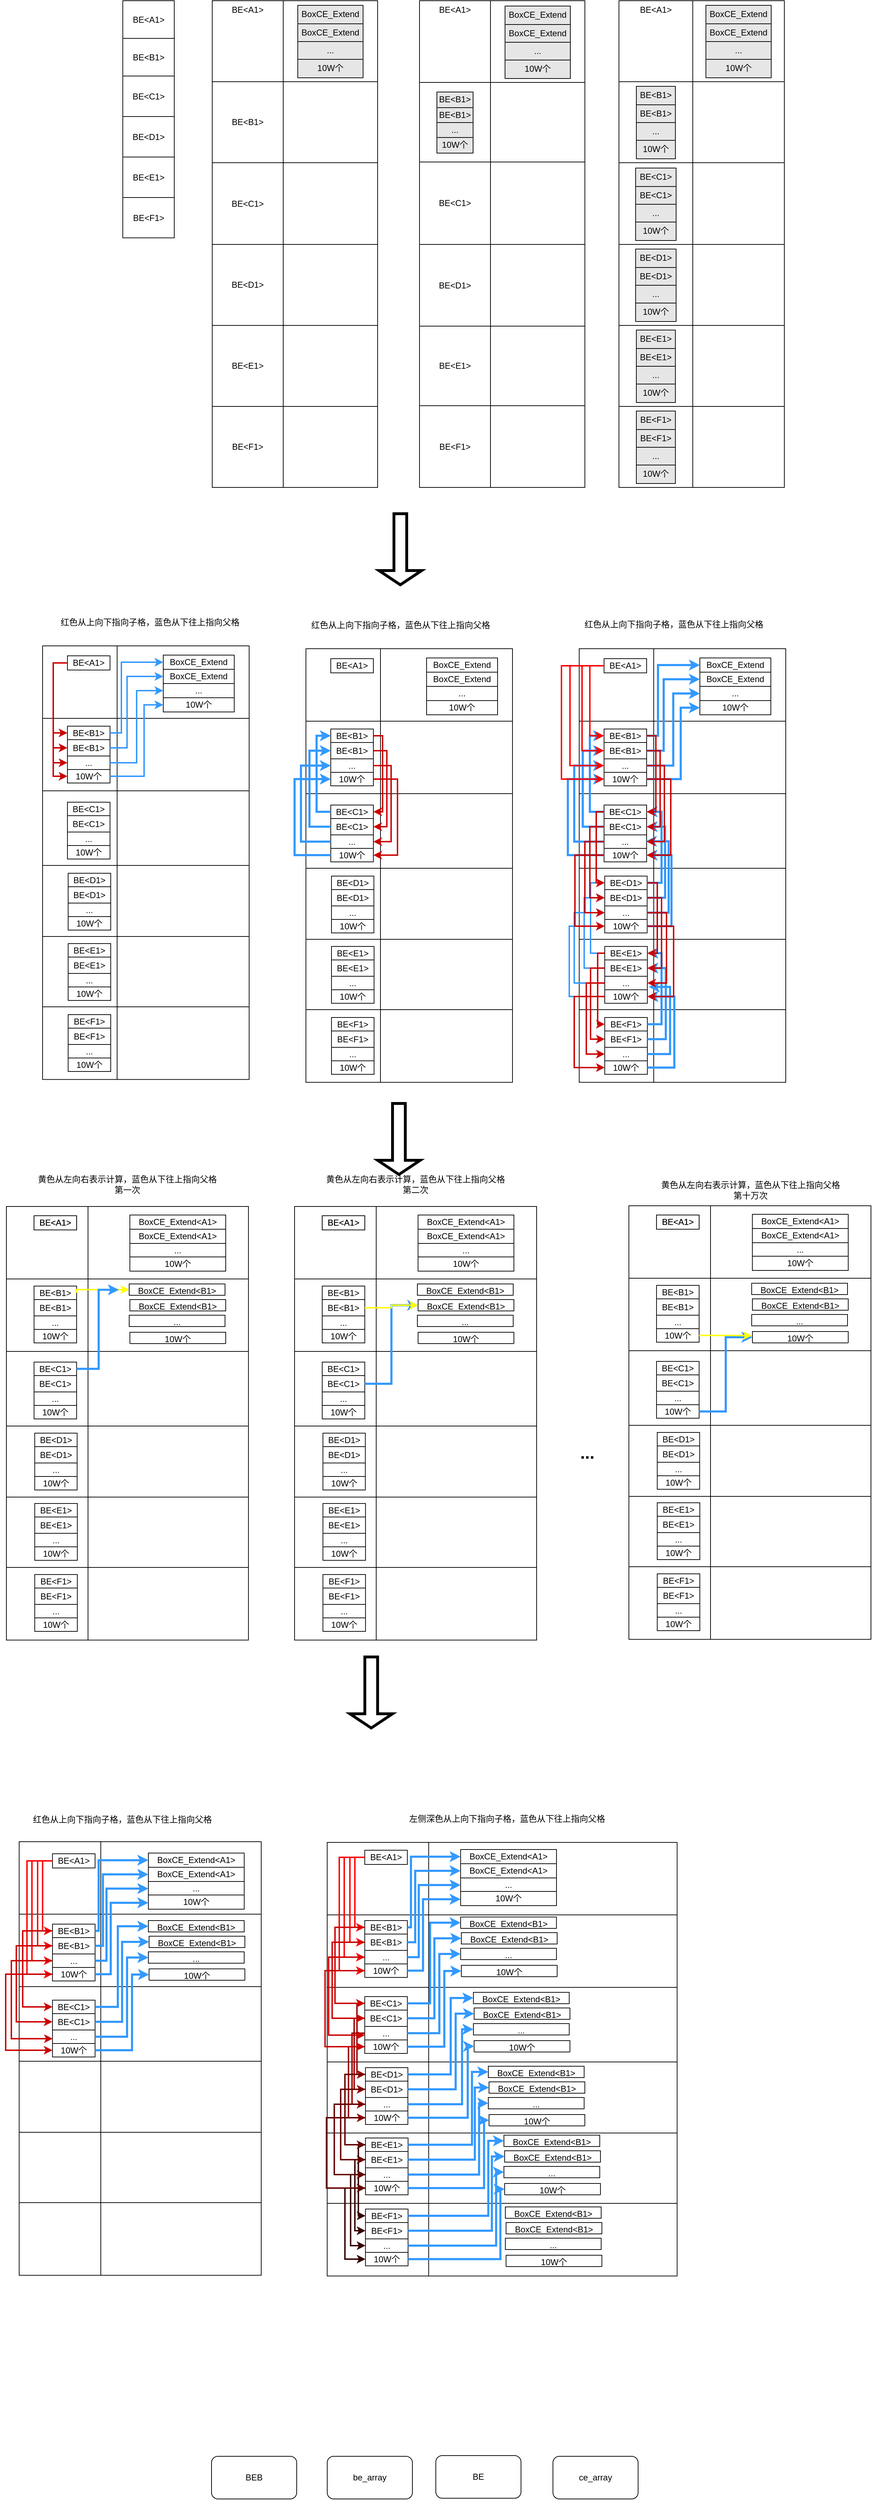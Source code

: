 <mxfile version="15.2.7" type="github">
  <diagram id="Nq1EmZhEHlAwIOz8zWUx" name="第 1 页">
    <mxGraphModel dx="1678" dy="1372" grid="0" gridSize="10" guides="0" tooltips="1" connect="1" arrows="1" fold="1" page="0" pageScale="1" pageWidth="1000" pageHeight="700" math="0" shadow="0">
      <root>
        <mxCell id="0" />
        <mxCell id="1" parent="0" />
        <mxCell id="EN6iayDURLtS8Vq8WGrE-1846" value="" style="shape=table;html=1;whiteSpace=wrap;startSize=0;container=1;collapsible=0;childLayout=tableLayout;rounded=0;strokeColor=#000000;fillColor=default;gradientColor=none;" vertex="1" parent="1">
          <mxGeometry x="490.94" y="2330" width="493" height="610.25" as="geometry" />
        </mxCell>
        <mxCell id="EN6iayDURLtS8Vq8WGrE-1847" style="shape=partialRectangle;html=1;whiteSpace=wrap;collapsible=0;dropTarget=0;pointerEvents=0;fillColor=none;top=0;left=0;bottom=0;right=0;points=[[0,0.5],[1,0.5]];portConstraint=eastwest;" vertex="1" parent="EN6iayDURLtS8Vq8WGrE-1846">
          <mxGeometry width="493" height="102" as="geometry" />
        </mxCell>
        <mxCell id="EN6iayDURLtS8Vq8WGrE-1848" style="shape=partialRectangle;html=1;whiteSpace=wrap;connectable=0;fillColor=none;top=0;left=0;bottom=0;right=0;overflow=hidden;pointerEvents=1;" vertex="1" parent="EN6iayDURLtS8Vq8WGrE-1847">
          <mxGeometry width="143" height="102" as="geometry" />
        </mxCell>
        <mxCell id="EN6iayDURLtS8Vq8WGrE-1849" style="shape=partialRectangle;html=1;whiteSpace=wrap;connectable=0;fillColor=none;top=0;left=0;bottom=0;right=0;overflow=hidden;pointerEvents=1;" vertex="1" parent="EN6iayDURLtS8Vq8WGrE-1847">
          <mxGeometry x="143" width="350" height="102" as="geometry" />
        </mxCell>
        <mxCell id="EN6iayDURLtS8Vq8WGrE-1850" style="shape=partialRectangle;html=1;whiteSpace=wrap;collapsible=0;dropTarget=0;pointerEvents=0;fillColor=none;top=0;left=0;bottom=0;right=0;points=[[0,0.5],[1,0.5]];portConstraint=eastwest;" vertex="1" parent="EN6iayDURLtS8Vq8WGrE-1846">
          <mxGeometry y="102" width="493" height="102" as="geometry" />
        </mxCell>
        <mxCell id="EN6iayDURLtS8Vq8WGrE-1851" style="shape=partialRectangle;html=1;whiteSpace=wrap;connectable=0;fillColor=none;top=0;left=0;bottom=0;right=0;overflow=hidden;pointerEvents=1;" vertex="1" parent="EN6iayDURLtS8Vq8WGrE-1850">
          <mxGeometry width="143" height="102" as="geometry" />
        </mxCell>
        <mxCell id="EN6iayDURLtS8Vq8WGrE-1852" style="shape=partialRectangle;html=1;whiteSpace=wrap;connectable=0;fillColor=none;top=0;left=0;bottom=0;right=0;overflow=hidden;pointerEvents=1;" vertex="1" parent="EN6iayDURLtS8Vq8WGrE-1850">
          <mxGeometry x="143" width="350" height="102" as="geometry" />
        </mxCell>
        <mxCell id="EN6iayDURLtS8Vq8WGrE-1853" style="shape=partialRectangle;html=1;whiteSpace=wrap;collapsible=0;dropTarget=0;pointerEvents=0;fillColor=none;top=0;left=0;bottom=0;right=0;points=[[0,0.5],[1,0.5]];portConstraint=eastwest;" vertex="1" parent="EN6iayDURLtS8Vq8WGrE-1846">
          <mxGeometry y="204" width="493" height="105" as="geometry" />
        </mxCell>
        <mxCell id="EN6iayDURLtS8Vq8WGrE-1854" style="shape=partialRectangle;html=1;whiteSpace=wrap;connectable=0;fillColor=none;top=0;left=0;bottom=0;right=0;overflow=hidden;pointerEvents=1;" vertex="1" parent="EN6iayDURLtS8Vq8WGrE-1853">
          <mxGeometry width="143" height="105" as="geometry" />
        </mxCell>
        <mxCell id="EN6iayDURLtS8Vq8WGrE-1855" style="shape=partialRectangle;html=1;whiteSpace=wrap;connectable=0;fillColor=none;top=0;left=0;bottom=0;right=0;overflow=hidden;pointerEvents=1;" vertex="1" parent="EN6iayDURLtS8Vq8WGrE-1853">
          <mxGeometry x="143" width="350" height="105" as="geometry" />
        </mxCell>
        <mxCell id="EN6iayDURLtS8Vq8WGrE-1856" value="" style="shape=partialRectangle;html=1;whiteSpace=wrap;collapsible=0;dropTarget=0;pointerEvents=0;fillColor=none;top=0;left=0;bottom=0;right=0;points=[[0,0.5],[1,0.5]];portConstraint=eastwest;" vertex="1" parent="EN6iayDURLtS8Vq8WGrE-1846">
          <mxGeometry y="309" width="493" height="100" as="geometry" />
        </mxCell>
        <mxCell id="EN6iayDURLtS8Vq8WGrE-1857" value="" style="shape=partialRectangle;html=1;whiteSpace=wrap;connectable=0;fillColor=none;top=0;left=0;bottom=0;right=0;overflow=hidden;pointerEvents=1;" vertex="1" parent="EN6iayDURLtS8Vq8WGrE-1856">
          <mxGeometry width="143" height="100" as="geometry" />
        </mxCell>
        <mxCell id="EN6iayDURLtS8Vq8WGrE-1858" value="" style="shape=partialRectangle;html=1;whiteSpace=wrap;connectable=0;fillColor=none;top=0;left=0;bottom=0;right=0;overflow=hidden;pointerEvents=1;" vertex="1" parent="EN6iayDURLtS8Vq8WGrE-1856">
          <mxGeometry x="143" width="350" height="100" as="geometry" />
        </mxCell>
        <mxCell id="EN6iayDURLtS8Vq8WGrE-1859" value="" style="shape=partialRectangle;html=1;whiteSpace=wrap;collapsible=0;dropTarget=0;pointerEvents=0;fillColor=none;top=0;left=0;bottom=0;right=0;points=[[0,0.5],[1,0.5]];portConstraint=eastwest;" vertex="1" parent="EN6iayDURLtS8Vq8WGrE-1846">
          <mxGeometry y="409" width="493" height="99" as="geometry" />
        </mxCell>
        <mxCell id="EN6iayDURLtS8Vq8WGrE-1860" value="" style="shape=partialRectangle;html=1;whiteSpace=wrap;connectable=0;fillColor=none;top=0;left=0;bottom=0;right=0;overflow=hidden;pointerEvents=1;" vertex="1" parent="EN6iayDURLtS8Vq8WGrE-1859">
          <mxGeometry width="143" height="99" as="geometry" />
        </mxCell>
        <mxCell id="EN6iayDURLtS8Vq8WGrE-1861" value="" style="shape=partialRectangle;html=1;whiteSpace=wrap;connectable=0;fillColor=none;top=0;left=0;bottom=0;right=0;overflow=hidden;pointerEvents=1;" vertex="1" parent="EN6iayDURLtS8Vq8WGrE-1859">
          <mxGeometry x="143" width="350" height="99" as="geometry" />
        </mxCell>
        <mxCell id="EN6iayDURLtS8Vq8WGrE-1862" value="" style="shape=partialRectangle;html=1;whiteSpace=wrap;collapsible=0;dropTarget=0;pointerEvents=0;fillColor=none;top=0;left=0;bottom=0;right=0;points=[[0,0.5],[1,0.5]];portConstraint=eastwest;" vertex="1" parent="EN6iayDURLtS8Vq8WGrE-1846">
          <mxGeometry y="508" width="493" height="102" as="geometry" />
        </mxCell>
        <mxCell id="EN6iayDURLtS8Vq8WGrE-1863" value="" style="shape=partialRectangle;html=1;whiteSpace=wrap;connectable=0;fillColor=none;top=0;left=0;bottom=0;right=0;overflow=hidden;pointerEvents=1;" vertex="1" parent="EN6iayDURLtS8Vq8WGrE-1862">
          <mxGeometry width="143" height="102" as="geometry" />
        </mxCell>
        <mxCell id="EN6iayDURLtS8Vq8WGrE-1864" value="" style="shape=partialRectangle;html=1;whiteSpace=wrap;connectable=0;fillColor=none;top=0;left=0;bottom=0;right=0;overflow=hidden;pointerEvents=1;" vertex="1" parent="EN6iayDURLtS8Vq8WGrE-1862">
          <mxGeometry x="143" width="350" height="102" as="geometry" />
        </mxCell>
        <mxCell id="EN6iayDURLtS8Vq8WGrE-1406" value="" style="shape=table;html=1;whiteSpace=wrap;startSize=0;container=1;collapsible=0;childLayout=tableLayout;rounded=0;strokeColor=#000000;fillColor=default;gradientColor=none;" vertex="1" parent="1">
          <mxGeometry x="57" y="2329" width="341" height="610.25" as="geometry" />
        </mxCell>
        <mxCell id="EN6iayDURLtS8Vq8WGrE-1407" style="shape=partialRectangle;html=1;whiteSpace=wrap;collapsible=0;dropTarget=0;pointerEvents=0;fillColor=none;top=0;left=0;bottom=0;right=0;points=[[0,0.5],[1,0.5]];portConstraint=eastwest;" vertex="1" parent="EN6iayDURLtS8Vq8WGrE-1406">
          <mxGeometry width="341" height="102" as="geometry" />
        </mxCell>
        <mxCell id="EN6iayDURLtS8Vq8WGrE-1408" style="shape=partialRectangle;html=1;whiteSpace=wrap;connectable=0;fillColor=none;top=0;left=0;bottom=0;right=0;overflow=hidden;pointerEvents=1;" vertex="1" parent="EN6iayDURLtS8Vq8WGrE-1407">
          <mxGeometry width="115" height="102" as="geometry" />
        </mxCell>
        <mxCell id="EN6iayDURLtS8Vq8WGrE-1409" style="shape=partialRectangle;html=1;whiteSpace=wrap;connectable=0;fillColor=none;top=0;left=0;bottom=0;right=0;overflow=hidden;pointerEvents=1;" vertex="1" parent="EN6iayDURLtS8Vq8WGrE-1407">
          <mxGeometry x="115" width="226" height="102" as="geometry" />
        </mxCell>
        <mxCell id="EN6iayDURLtS8Vq8WGrE-1410" style="shape=partialRectangle;html=1;whiteSpace=wrap;collapsible=0;dropTarget=0;pointerEvents=0;fillColor=none;top=0;left=0;bottom=0;right=0;points=[[0,0.5],[1,0.5]];portConstraint=eastwest;" vertex="1" parent="EN6iayDURLtS8Vq8WGrE-1406">
          <mxGeometry y="102" width="341" height="102" as="geometry" />
        </mxCell>
        <mxCell id="EN6iayDURLtS8Vq8WGrE-1411" style="shape=partialRectangle;html=1;whiteSpace=wrap;connectable=0;fillColor=none;top=0;left=0;bottom=0;right=0;overflow=hidden;pointerEvents=1;" vertex="1" parent="EN6iayDURLtS8Vq8WGrE-1410">
          <mxGeometry width="115" height="102" as="geometry" />
        </mxCell>
        <mxCell id="EN6iayDURLtS8Vq8WGrE-1412" style="shape=partialRectangle;html=1;whiteSpace=wrap;connectable=0;fillColor=none;top=0;left=0;bottom=0;right=0;overflow=hidden;pointerEvents=1;" vertex="1" parent="EN6iayDURLtS8Vq8WGrE-1410">
          <mxGeometry x="115" width="226" height="102" as="geometry" />
        </mxCell>
        <mxCell id="EN6iayDURLtS8Vq8WGrE-1413" style="shape=partialRectangle;html=1;whiteSpace=wrap;collapsible=0;dropTarget=0;pointerEvents=0;fillColor=none;top=0;left=0;bottom=0;right=0;points=[[0,0.5],[1,0.5]];portConstraint=eastwest;" vertex="1" parent="EN6iayDURLtS8Vq8WGrE-1406">
          <mxGeometry y="204" width="341" height="105" as="geometry" />
        </mxCell>
        <mxCell id="EN6iayDURLtS8Vq8WGrE-1414" style="shape=partialRectangle;html=1;whiteSpace=wrap;connectable=0;fillColor=none;top=0;left=0;bottom=0;right=0;overflow=hidden;pointerEvents=1;" vertex="1" parent="EN6iayDURLtS8Vq8WGrE-1413">
          <mxGeometry width="115" height="105" as="geometry" />
        </mxCell>
        <mxCell id="EN6iayDURLtS8Vq8WGrE-1415" style="shape=partialRectangle;html=1;whiteSpace=wrap;connectable=0;fillColor=none;top=0;left=0;bottom=0;right=0;overflow=hidden;pointerEvents=1;" vertex="1" parent="EN6iayDURLtS8Vq8WGrE-1413">
          <mxGeometry x="115" width="226" height="105" as="geometry" />
        </mxCell>
        <mxCell id="EN6iayDURLtS8Vq8WGrE-1416" value="" style="shape=partialRectangle;html=1;whiteSpace=wrap;collapsible=0;dropTarget=0;pointerEvents=0;fillColor=none;top=0;left=0;bottom=0;right=0;points=[[0,0.5],[1,0.5]];portConstraint=eastwest;" vertex="1" parent="EN6iayDURLtS8Vq8WGrE-1406">
          <mxGeometry y="309" width="341" height="100" as="geometry" />
        </mxCell>
        <mxCell id="EN6iayDURLtS8Vq8WGrE-1417" value="" style="shape=partialRectangle;html=1;whiteSpace=wrap;connectable=0;fillColor=none;top=0;left=0;bottom=0;right=0;overflow=hidden;pointerEvents=1;" vertex="1" parent="EN6iayDURLtS8Vq8WGrE-1416">
          <mxGeometry width="115" height="100" as="geometry" />
        </mxCell>
        <mxCell id="EN6iayDURLtS8Vq8WGrE-1418" value="" style="shape=partialRectangle;html=1;whiteSpace=wrap;connectable=0;fillColor=none;top=0;left=0;bottom=0;right=0;overflow=hidden;pointerEvents=1;" vertex="1" parent="EN6iayDURLtS8Vq8WGrE-1416">
          <mxGeometry x="115" width="226" height="100" as="geometry" />
        </mxCell>
        <mxCell id="EN6iayDURLtS8Vq8WGrE-1419" value="" style="shape=partialRectangle;html=1;whiteSpace=wrap;collapsible=0;dropTarget=0;pointerEvents=0;fillColor=none;top=0;left=0;bottom=0;right=0;points=[[0,0.5],[1,0.5]];portConstraint=eastwest;" vertex="1" parent="EN6iayDURLtS8Vq8WGrE-1406">
          <mxGeometry y="409" width="341" height="99" as="geometry" />
        </mxCell>
        <mxCell id="EN6iayDURLtS8Vq8WGrE-1420" value="" style="shape=partialRectangle;html=1;whiteSpace=wrap;connectable=0;fillColor=none;top=0;left=0;bottom=0;right=0;overflow=hidden;pointerEvents=1;" vertex="1" parent="EN6iayDURLtS8Vq8WGrE-1419">
          <mxGeometry width="115" height="99" as="geometry" />
        </mxCell>
        <mxCell id="EN6iayDURLtS8Vq8WGrE-1421" value="" style="shape=partialRectangle;html=1;whiteSpace=wrap;connectable=0;fillColor=none;top=0;left=0;bottom=0;right=0;overflow=hidden;pointerEvents=1;" vertex="1" parent="EN6iayDURLtS8Vq8WGrE-1419">
          <mxGeometry x="115" width="226" height="99" as="geometry" />
        </mxCell>
        <mxCell id="EN6iayDURLtS8Vq8WGrE-1422" value="" style="shape=partialRectangle;html=1;whiteSpace=wrap;collapsible=0;dropTarget=0;pointerEvents=0;fillColor=none;top=0;left=0;bottom=0;right=0;points=[[0,0.5],[1,0.5]];portConstraint=eastwest;" vertex="1" parent="EN6iayDURLtS8Vq8WGrE-1406">
          <mxGeometry y="508" width="341" height="102" as="geometry" />
        </mxCell>
        <mxCell id="EN6iayDURLtS8Vq8WGrE-1423" value="" style="shape=partialRectangle;html=1;whiteSpace=wrap;connectable=0;fillColor=none;top=0;left=0;bottom=0;right=0;overflow=hidden;pointerEvents=1;" vertex="1" parent="EN6iayDURLtS8Vq8WGrE-1422">
          <mxGeometry width="115" height="102" as="geometry" />
        </mxCell>
        <mxCell id="EN6iayDURLtS8Vq8WGrE-1424" value="" style="shape=partialRectangle;html=1;whiteSpace=wrap;connectable=0;fillColor=none;top=0;left=0;bottom=0;right=0;overflow=hidden;pointerEvents=1;" vertex="1" parent="EN6iayDURLtS8Vq8WGrE-1422">
          <mxGeometry x="115" width="226" height="102" as="geometry" />
        </mxCell>
        <mxCell id="EN6iayDURLtS8Vq8WGrE-439" value="" style="shape=table;html=1;whiteSpace=wrap;startSize=0;container=1;collapsible=0;childLayout=tableLayout;rounded=0;strokeColor=#000000;fillColor=default;gradientColor=none;" vertex="1" parent="1">
          <mxGeometry x="90" y="646" width="291" height="610.25" as="geometry" />
        </mxCell>
        <mxCell id="EN6iayDURLtS8Vq8WGrE-458" style="shape=partialRectangle;html=1;whiteSpace=wrap;collapsible=0;dropTarget=0;pointerEvents=0;fillColor=none;top=0;left=0;bottom=0;right=0;points=[[0,0.5],[1,0.5]];portConstraint=eastwest;" vertex="1" parent="EN6iayDURLtS8Vq8WGrE-439">
          <mxGeometry width="291" height="102" as="geometry" />
        </mxCell>
        <mxCell id="EN6iayDURLtS8Vq8WGrE-459" style="shape=partialRectangle;html=1;whiteSpace=wrap;connectable=0;fillColor=none;top=0;left=0;bottom=0;right=0;overflow=hidden;pointerEvents=1;" vertex="1" parent="EN6iayDURLtS8Vq8WGrE-458">
          <mxGeometry width="105" height="102" as="geometry" />
        </mxCell>
        <mxCell id="EN6iayDURLtS8Vq8WGrE-460" style="shape=partialRectangle;html=1;whiteSpace=wrap;connectable=0;fillColor=none;top=0;left=0;bottom=0;right=0;overflow=hidden;pointerEvents=1;" vertex="1" parent="EN6iayDURLtS8Vq8WGrE-458">
          <mxGeometry x="105" width="186" height="102" as="geometry" />
        </mxCell>
        <mxCell id="EN6iayDURLtS8Vq8WGrE-455" style="shape=partialRectangle;html=1;whiteSpace=wrap;collapsible=0;dropTarget=0;pointerEvents=0;fillColor=none;top=0;left=0;bottom=0;right=0;points=[[0,0.5],[1,0.5]];portConstraint=eastwest;" vertex="1" parent="EN6iayDURLtS8Vq8WGrE-439">
          <mxGeometry y="102" width="291" height="102" as="geometry" />
        </mxCell>
        <mxCell id="EN6iayDURLtS8Vq8WGrE-456" style="shape=partialRectangle;html=1;whiteSpace=wrap;connectable=0;fillColor=none;top=0;left=0;bottom=0;right=0;overflow=hidden;pointerEvents=1;" vertex="1" parent="EN6iayDURLtS8Vq8WGrE-455">
          <mxGeometry width="105" height="102" as="geometry" />
        </mxCell>
        <mxCell id="EN6iayDURLtS8Vq8WGrE-457" style="shape=partialRectangle;html=1;whiteSpace=wrap;connectable=0;fillColor=none;top=0;left=0;bottom=0;right=0;overflow=hidden;pointerEvents=1;" vertex="1" parent="EN6iayDURLtS8Vq8WGrE-455">
          <mxGeometry x="105" width="186" height="102" as="geometry" />
        </mxCell>
        <mxCell id="EN6iayDURLtS8Vq8WGrE-452" style="shape=partialRectangle;html=1;whiteSpace=wrap;collapsible=0;dropTarget=0;pointerEvents=0;fillColor=none;top=0;left=0;bottom=0;right=0;points=[[0,0.5],[1,0.5]];portConstraint=eastwest;" vertex="1" parent="EN6iayDURLtS8Vq8WGrE-439">
          <mxGeometry y="204" width="291" height="105" as="geometry" />
        </mxCell>
        <mxCell id="EN6iayDURLtS8Vq8WGrE-453" style="shape=partialRectangle;html=1;whiteSpace=wrap;connectable=0;fillColor=none;top=0;left=0;bottom=0;right=0;overflow=hidden;pointerEvents=1;" vertex="1" parent="EN6iayDURLtS8Vq8WGrE-452">
          <mxGeometry width="105" height="105" as="geometry" />
        </mxCell>
        <mxCell id="EN6iayDURLtS8Vq8WGrE-454" style="shape=partialRectangle;html=1;whiteSpace=wrap;connectable=0;fillColor=none;top=0;left=0;bottom=0;right=0;overflow=hidden;pointerEvents=1;" vertex="1" parent="EN6iayDURLtS8Vq8WGrE-452">
          <mxGeometry x="105" width="186" height="105" as="geometry" />
        </mxCell>
        <mxCell id="EN6iayDURLtS8Vq8WGrE-440" value="" style="shape=partialRectangle;html=1;whiteSpace=wrap;collapsible=0;dropTarget=0;pointerEvents=0;fillColor=none;top=0;left=0;bottom=0;right=0;points=[[0,0.5],[1,0.5]];portConstraint=eastwest;" vertex="1" parent="EN6iayDURLtS8Vq8WGrE-439">
          <mxGeometry y="309" width="291" height="100" as="geometry" />
        </mxCell>
        <mxCell id="EN6iayDURLtS8Vq8WGrE-441" value="" style="shape=partialRectangle;html=1;whiteSpace=wrap;connectable=0;fillColor=none;top=0;left=0;bottom=0;right=0;overflow=hidden;pointerEvents=1;" vertex="1" parent="EN6iayDURLtS8Vq8WGrE-440">
          <mxGeometry width="105" height="100" as="geometry" />
        </mxCell>
        <mxCell id="EN6iayDURLtS8Vq8WGrE-443" value="" style="shape=partialRectangle;html=1;whiteSpace=wrap;connectable=0;fillColor=none;top=0;left=0;bottom=0;right=0;overflow=hidden;pointerEvents=1;" vertex="1" parent="EN6iayDURLtS8Vq8WGrE-440">
          <mxGeometry x="105" width="186" height="100" as="geometry" />
        </mxCell>
        <mxCell id="EN6iayDURLtS8Vq8WGrE-444" value="" style="shape=partialRectangle;html=1;whiteSpace=wrap;collapsible=0;dropTarget=0;pointerEvents=0;fillColor=none;top=0;left=0;bottom=0;right=0;points=[[0,0.5],[1,0.5]];portConstraint=eastwest;" vertex="1" parent="EN6iayDURLtS8Vq8WGrE-439">
          <mxGeometry y="409" width="291" height="99" as="geometry" />
        </mxCell>
        <mxCell id="EN6iayDURLtS8Vq8WGrE-445" value="" style="shape=partialRectangle;html=1;whiteSpace=wrap;connectable=0;fillColor=none;top=0;left=0;bottom=0;right=0;overflow=hidden;pointerEvents=1;" vertex="1" parent="EN6iayDURLtS8Vq8WGrE-444">
          <mxGeometry width="105" height="99" as="geometry" />
        </mxCell>
        <mxCell id="EN6iayDURLtS8Vq8WGrE-447" value="" style="shape=partialRectangle;html=1;whiteSpace=wrap;connectable=0;fillColor=none;top=0;left=0;bottom=0;right=0;overflow=hidden;pointerEvents=1;" vertex="1" parent="EN6iayDURLtS8Vq8WGrE-444">
          <mxGeometry x="105" width="186" height="99" as="geometry" />
        </mxCell>
        <mxCell id="EN6iayDURLtS8Vq8WGrE-448" value="" style="shape=partialRectangle;html=1;whiteSpace=wrap;collapsible=0;dropTarget=0;pointerEvents=0;fillColor=none;top=0;left=0;bottom=0;right=0;points=[[0,0.5],[1,0.5]];portConstraint=eastwest;" vertex="1" parent="EN6iayDURLtS8Vq8WGrE-439">
          <mxGeometry y="508" width="291" height="102" as="geometry" />
        </mxCell>
        <mxCell id="EN6iayDURLtS8Vq8WGrE-449" value="" style="shape=partialRectangle;html=1;whiteSpace=wrap;connectable=0;fillColor=none;top=0;left=0;bottom=0;right=0;overflow=hidden;pointerEvents=1;" vertex="1" parent="EN6iayDURLtS8Vq8WGrE-448">
          <mxGeometry width="105" height="102" as="geometry" />
        </mxCell>
        <mxCell id="EN6iayDURLtS8Vq8WGrE-451" value="" style="shape=partialRectangle;html=1;whiteSpace=wrap;connectable=0;fillColor=none;top=0;left=0;bottom=0;right=0;overflow=hidden;pointerEvents=1;" vertex="1" parent="EN6iayDURLtS8Vq8WGrE-448">
          <mxGeometry x="105" width="186" height="102" as="geometry" />
        </mxCell>
        <mxCell id="EN6iayDURLtS8Vq8WGrE-15" value="" style="shape=table;html=1;whiteSpace=wrap;startSize=0;container=1;collapsible=0;childLayout=tableLayout;rounded=0;fillColor=default;strokeColor=default;" vertex="1" parent="1">
          <mxGeometry x="203" y="-262" width="72.5" height="333.75" as="geometry" />
        </mxCell>
        <mxCell id="EN6iayDURLtS8Vq8WGrE-33" style="shape=partialRectangle;html=1;whiteSpace=wrap;collapsible=0;dropTarget=0;pointerEvents=0;fillColor=none;top=0;left=0;bottom=0;right=0;points=[[0,0.5],[1,0.5]];portConstraint=eastwest;" vertex="1" parent="EN6iayDURLtS8Vq8WGrE-15">
          <mxGeometry width="72.5" height="53" as="geometry" />
        </mxCell>
        <mxCell id="EN6iayDURLtS8Vq8WGrE-34" value="BE&amp;lt;A1&amp;gt;" style="shape=partialRectangle;html=1;whiteSpace=wrap;connectable=0;fillColor=none;top=0;left=0;bottom=0;right=0;overflow=hidden;pointerEvents=1;" vertex="1" parent="EN6iayDURLtS8Vq8WGrE-33">
          <mxGeometry width="73" height="53" as="geometry" />
        </mxCell>
        <mxCell id="EN6iayDURLtS8Vq8WGrE-16" value="" style="shape=partialRectangle;html=1;whiteSpace=wrap;collapsible=0;dropTarget=0;pointerEvents=0;fillColor=none;top=0;left=0;bottom=0;right=0;points=[[0,0.5],[1,0.5]];portConstraint=eastwest;" vertex="1" parent="EN6iayDURLtS8Vq8WGrE-15">
          <mxGeometry y="53" width="72.5" height="53" as="geometry" />
        </mxCell>
        <mxCell id="EN6iayDURLtS8Vq8WGrE-30" value="BE&amp;lt;B1&amp;gt;" style="shape=partialRectangle;html=1;whiteSpace=wrap;connectable=0;fillColor=none;top=0;left=0;bottom=0;right=0;overflow=hidden;pointerEvents=1;" vertex="1" parent="EN6iayDURLtS8Vq8WGrE-16">
          <mxGeometry width="73" height="53" as="geometry" />
        </mxCell>
        <mxCell id="EN6iayDURLtS8Vq8WGrE-20" value="" style="shape=partialRectangle;html=1;whiteSpace=wrap;collapsible=0;dropTarget=0;pointerEvents=0;fillColor=none;top=0;left=0;bottom=0;right=0;points=[[0,0.5],[1,0.5]];portConstraint=eastwest;" vertex="1" parent="EN6iayDURLtS8Vq8WGrE-15">
          <mxGeometry y="106" width="72.5" height="57" as="geometry" />
        </mxCell>
        <mxCell id="EN6iayDURLtS8Vq8WGrE-31" value="BE&amp;lt;C1&amp;gt;" style="shape=partialRectangle;html=1;whiteSpace=wrap;connectable=0;fillColor=none;top=0;left=0;bottom=0;right=0;overflow=hidden;pointerEvents=1;" vertex="1" parent="EN6iayDURLtS8Vq8WGrE-20">
          <mxGeometry width="73" height="57" as="geometry" />
        </mxCell>
        <mxCell id="EN6iayDURLtS8Vq8WGrE-38" style="shape=partialRectangle;html=1;whiteSpace=wrap;collapsible=0;dropTarget=0;pointerEvents=0;fillColor=none;top=0;left=0;bottom=0;right=0;points=[[0,0.5],[1,0.5]];portConstraint=eastwest;" vertex="1" parent="EN6iayDURLtS8Vq8WGrE-15">
          <mxGeometry y="163" width="72.5" height="57" as="geometry" />
        </mxCell>
        <mxCell id="EN6iayDURLtS8Vq8WGrE-39" value="&lt;span&gt;BE&amp;lt;D1&amp;gt;&lt;/span&gt;" style="shape=partialRectangle;html=1;whiteSpace=wrap;connectable=0;fillColor=none;top=0;left=0;bottom=0;right=0;overflow=hidden;pointerEvents=1;" vertex="1" parent="EN6iayDURLtS8Vq8WGrE-38">
          <mxGeometry width="73" height="57" as="geometry" />
        </mxCell>
        <mxCell id="EN6iayDURLtS8Vq8WGrE-40" style="shape=partialRectangle;html=1;whiteSpace=wrap;collapsible=0;dropTarget=0;pointerEvents=0;fillColor=none;top=0;left=0;bottom=0;right=0;points=[[0,0.5],[1,0.5]];portConstraint=eastwest;" vertex="1" parent="EN6iayDURLtS8Vq8WGrE-15">
          <mxGeometry y="220" width="72.5" height="57" as="geometry" />
        </mxCell>
        <mxCell id="EN6iayDURLtS8Vq8WGrE-41" value="&lt;span&gt;BE&amp;lt;E1&amp;gt;&lt;/span&gt;" style="shape=partialRectangle;html=1;whiteSpace=wrap;connectable=0;fillColor=none;top=0;left=0;bottom=0;right=0;overflow=hidden;pointerEvents=1;" vertex="1" parent="EN6iayDURLtS8Vq8WGrE-40">
          <mxGeometry width="73" height="57" as="geometry" />
        </mxCell>
        <mxCell id="EN6iayDURLtS8Vq8WGrE-42" style="shape=partialRectangle;html=1;whiteSpace=wrap;collapsible=0;dropTarget=0;pointerEvents=0;fillColor=none;top=0;left=0;bottom=0;right=0;points=[[0,0.5],[1,0.5]];portConstraint=eastwest;" vertex="1" parent="EN6iayDURLtS8Vq8WGrE-15">
          <mxGeometry y="277" width="72.5" height="57" as="geometry" />
        </mxCell>
        <mxCell id="EN6iayDURLtS8Vq8WGrE-43" value="&lt;span&gt;BE&amp;lt;F1&amp;gt;&lt;/span&gt;" style="shape=partialRectangle;html=1;whiteSpace=wrap;connectable=0;fillColor=none;top=0;left=0;bottom=0;right=0;overflow=hidden;pointerEvents=1;" vertex="1" parent="EN6iayDURLtS8Vq8WGrE-42">
          <mxGeometry width="73" height="57" as="geometry" />
        </mxCell>
        <mxCell id="EN6iayDURLtS8Vq8WGrE-45" value="" style="shape=table;startSize=0;container=1;collapsible=0;childLayout=tableLayout;" vertex="1" parent="1">
          <mxGeometry x="329" y="-262" width="233" height="685" as="geometry" />
        </mxCell>
        <mxCell id="EN6iayDURLtS8Vq8WGrE-46" value="" style="shape=partialRectangle;collapsible=0;dropTarget=0;pointerEvents=0;fillColor=none;top=0;left=0;bottom=0;right=0;points=[[0,0.5],[1,0.5]];portConstraint=eastwest;" vertex="1" parent="EN6iayDURLtS8Vq8WGrE-45">
          <mxGeometry width="233" height="114" as="geometry" />
        </mxCell>
        <mxCell id="EN6iayDURLtS8Vq8WGrE-47" value="&lt;table&gt;&lt;tbody&gt;&lt;tr&gt;&lt;table&gt;&lt;tbody&gt;&lt;tr&gt;&lt;td&gt;BE&amp;lt;A1&amp;gt;&lt;/td&gt;&lt;/tr&gt;&lt;tr&gt;&lt;td&gt;&lt;br&gt;&lt;/td&gt;&lt;/tr&gt;&lt;tr&gt;&lt;td&gt;&lt;br&gt;&lt;/td&gt;&lt;/tr&gt;&lt;tr&gt;&lt;td&gt;&lt;br&gt;&lt;/td&gt;&lt;/tr&gt;&lt;/tbody&gt;&lt;/table&gt;&lt;td&gt;&lt;br&gt;&lt;/td&gt;&lt;/tr&gt;&lt;tr&gt;&lt;td&gt;&lt;br&gt;&lt;/td&gt;&lt;td&gt;&lt;br&gt;&lt;/td&gt;&lt;/tr&gt;&lt;/tbody&gt;&lt;/table&gt;" style="shape=partialRectangle;html=1;whiteSpace=wrap;connectable=0;overflow=hidden;fillColor=none;top=0;left=0;bottom=0;right=0;pointerEvents=1;" vertex="1" parent="EN6iayDURLtS8Vq8WGrE-46">
          <mxGeometry width="100" height="114" as="geometry" />
        </mxCell>
        <mxCell id="EN6iayDURLtS8Vq8WGrE-48" value="&lt;table border=&quot;1&quot; cellpadding=&quot;5&quot; style=&quot;font-family: &amp;#34;helvetica&amp;#34; ; border: 1px solid rgb(0 , 0 , 0) ; border-collapse: collapse ; background-color: rgb(230 , 230 , 230)&quot;&gt;&lt;tbody&gt;&lt;tr&gt;&lt;td&gt;BoxCE_Extend&lt;/td&gt;&lt;/tr&gt;&lt;tr&gt;&lt;td&gt;BoxCE_Extend&lt;/td&gt;&lt;/tr&gt;&lt;tr&gt;&lt;td&gt;...&lt;/td&gt;&lt;/tr&gt;&lt;tr&gt;&lt;td&gt;10W个&lt;/td&gt;&lt;/tr&gt;&lt;/tbody&gt;&lt;/table&gt;" style="shape=partialRectangle;html=1;whiteSpace=wrap;connectable=0;overflow=hidden;fillColor=none;top=0;left=0;bottom=0;right=0;pointerEvents=1;" vertex="1" parent="EN6iayDURLtS8Vq8WGrE-46">
          <mxGeometry x="100" width="133" height="114" as="geometry" />
        </mxCell>
        <mxCell id="EN6iayDURLtS8Vq8WGrE-49" value="" style="shape=partialRectangle;collapsible=0;dropTarget=0;pointerEvents=0;fillColor=none;top=0;left=0;bottom=0;right=0;points=[[0,0.5],[1,0.5]];portConstraint=eastwest;" vertex="1" parent="EN6iayDURLtS8Vq8WGrE-45">
          <mxGeometry y="114" width="233" height="114" as="geometry" />
        </mxCell>
        <mxCell id="EN6iayDURLtS8Vq8WGrE-50" value="BE&amp;lt;B1&amp;gt;" style="shape=partialRectangle;html=1;whiteSpace=wrap;connectable=0;overflow=hidden;fillColor=none;top=0;left=0;bottom=0;right=0;pointerEvents=1;" vertex="1" parent="EN6iayDURLtS8Vq8WGrE-49">
          <mxGeometry width="100" height="114" as="geometry" />
        </mxCell>
        <mxCell id="EN6iayDURLtS8Vq8WGrE-51" value="" style="shape=partialRectangle;html=1;whiteSpace=wrap;connectable=0;overflow=hidden;fillColor=none;top=0;left=0;bottom=0;right=0;pointerEvents=1;" vertex="1" parent="EN6iayDURLtS8Vq8WGrE-49">
          <mxGeometry x="100" width="133" height="114" as="geometry" />
        </mxCell>
        <mxCell id="EN6iayDURLtS8Vq8WGrE-52" value="" style="shape=partialRectangle;collapsible=0;dropTarget=0;pointerEvents=0;fillColor=none;top=0;left=0;bottom=0;right=0;points=[[0,0.5],[1,0.5]];portConstraint=eastwest;" vertex="1" parent="EN6iayDURLtS8Vq8WGrE-45">
          <mxGeometry y="228" width="233" height="115" as="geometry" />
        </mxCell>
        <mxCell id="EN6iayDURLtS8Vq8WGrE-53" value="&lt;span&gt;BE&amp;lt;C1&amp;gt;&lt;/span&gt;" style="shape=partialRectangle;html=1;whiteSpace=wrap;connectable=0;overflow=hidden;fillColor=none;top=0;left=0;bottom=0;right=0;pointerEvents=1;" vertex="1" parent="EN6iayDURLtS8Vq8WGrE-52">
          <mxGeometry width="100" height="115" as="geometry" />
        </mxCell>
        <mxCell id="EN6iayDURLtS8Vq8WGrE-54" value="" style="shape=partialRectangle;html=1;whiteSpace=wrap;connectable=0;overflow=hidden;fillColor=none;top=0;left=0;bottom=0;right=0;pointerEvents=1;" vertex="1" parent="EN6iayDURLtS8Vq8WGrE-52">
          <mxGeometry x="100" width="133" height="115" as="geometry" />
        </mxCell>
        <mxCell id="EN6iayDURLtS8Vq8WGrE-55" value="" style="shape=partialRectangle;collapsible=0;dropTarget=0;pointerEvents=0;fillColor=none;top=0;left=0;bottom=0;right=0;points=[[0,0.5],[1,0.5]];portConstraint=eastwest;" vertex="1" parent="EN6iayDURLtS8Vq8WGrE-45">
          <mxGeometry y="343" width="233" height="114" as="geometry" />
        </mxCell>
        <mxCell id="EN6iayDURLtS8Vq8WGrE-56" value="&lt;span&gt;BE&amp;lt;D1&amp;gt;&lt;/span&gt;" style="shape=partialRectangle;html=1;whiteSpace=wrap;connectable=0;overflow=hidden;fillColor=none;top=0;left=0;bottom=0;right=0;pointerEvents=1;" vertex="1" parent="EN6iayDURLtS8Vq8WGrE-55">
          <mxGeometry width="100" height="114" as="geometry" />
        </mxCell>
        <mxCell id="EN6iayDURLtS8Vq8WGrE-57" value="" style="shape=partialRectangle;html=1;whiteSpace=wrap;connectable=0;overflow=hidden;fillColor=none;top=0;left=0;bottom=0;right=0;pointerEvents=1;" vertex="1" parent="EN6iayDURLtS8Vq8WGrE-55">
          <mxGeometry x="100" width="133" height="114" as="geometry" />
        </mxCell>
        <mxCell id="EN6iayDURLtS8Vq8WGrE-58" value="" style="shape=partialRectangle;collapsible=0;dropTarget=0;pointerEvents=0;fillColor=none;top=0;left=0;bottom=0;right=0;points=[[0,0.5],[1,0.5]];portConstraint=eastwest;" vertex="1" parent="EN6iayDURLtS8Vq8WGrE-45">
          <mxGeometry y="457" width="233" height="114" as="geometry" />
        </mxCell>
        <mxCell id="EN6iayDURLtS8Vq8WGrE-59" value="&lt;span&gt;BE&amp;lt;E1&amp;gt;&lt;/span&gt;" style="shape=partialRectangle;html=1;whiteSpace=wrap;connectable=0;overflow=hidden;fillColor=none;top=0;left=0;bottom=0;right=0;pointerEvents=1;" vertex="1" parent="EN6iayDURLtS8Vq8WGrE-58">
          <mxGeometry width="100" height="114" as="geometry" />
        </mxCell>
        <mxCell id="EN6iayDURLtS8Vq8WGrE-60" value="" style="shape=partialRectangle;html=1;whiteSpace=wrap;connectable=0;overflow=hidden;fillColor=none;top=0;left=0;bottom=0;right=0;pointerEvents=1;" vertex="1" parent="EN6iayDURLtS8Vq8WGrE-58">
          <mxGeometry x="100" width="133" height="114" as="geometry" />
        </mxCell>
        <mxCell id="EN6iayDURLtS8Vq8WGrE-61" value="" style="shape=partialRectangle;collapsible=0;dropTarget=0;pointerEvents=0;fillColor=none;top=0;left=0;bottom=0;right=0;points=[[0,0.5],[1,0.5]];portConstraint=eastwest;" vertex="1" parent="EN6iayDURLtS8Vq8WGrE-45">
          <mxGeometry y="571" width="233" height="114" as="geometry" />
        </mxCell>
        <mxCell id="EN6iayDURLtS8Vq8WGrE-62" value="&lt;span&gt;BE&amp;lt;F1&amp;gt;&lt;/span&gt;" style="shape=partialRectangle;html=1;whiteSpace=wrap;connectable=0;overflow=hidden;fillColor=none;top=0;left=0;bottom=0;right=0;pointerEvents=1;" vertex="1" parent="EN6iayDURLtS8Vq8WGrE-61">
          <mxGeometry width="100" height="114" as="geometry" />
        </mxCell>
        <mxCell id="EN6iayDURLtS8Vq8WGrE-63" value="" style="shape=partialRectangle;html=1;whiteSpace=wrap;connectable=0;overflow=hidden;fillColor=none;top=0;left=0;bottom=0;right=0;pointerEvents=1;" vertex="1" parent="EN6iayDURLtS8Vq8WGrE-61">
          <mxGeometry x="100" width="133" height="114" as="geometry" />
        </mxCell>
        <mxCell id="EN6iayDURLtS8Vq8WGrE-132" value="" style="shape=table;startSize=0;container=1;collapsible=0;childLayout=tableLayout;strokeColor=#000000;" vertex="1" parent="1">
          <mxGeometry x="621" y="-262" width="233" height="685" as="geometry" />
        </mxCell>
        <mxCell id="EN6iayDURLtS8Vq8WGrE-133" value="" style="shape=partialRectangle;collapsible=0;dropTarget=0;pointerEvents=0;fillColor=none;top=0;left=0;bottom=0;right=0;points=[[0,0.5],[1,0.5]];portConstraint=eastwest;" vertex="1" parent="EN6iayDURLtS8Vq8WGrE-132">
          <mxGeometry width="233" height="115" as="geometry" />
        </mxCell>
        <mxCell id="EN6iayDURLtS8Vq8WGrE-134" value="&lt;table&gt;&lt;tbody&gt;&lt;tr&gt;&lt;table&gt;&lt;tbody&gt;&lt;tr&gt;&lt;td&gt;BE&amp;lt;A1&amp;gt;&lt;/td&gt;&lt;/tr&gt;&lt;tr&gt;&lt;td&gt;&lt;br&gt;&lt;/td&gt;&lt;/tr&gt;&lt;tr&gt;&lt;td&gt;&lt;br&gt;&lt;/td&gt;&lt;/tr&gt;&lt;tr&gt;&lt;td&gt;&lt;br&gt;&lt;/td&gt;&lt;/tr&gt;&lt;/tbody&gt;&lt;/table&gt;&lt;td&gt;&lt;br&gt;&lt;/td&gt;&lt;/tr&gt;&lt;tr&gt;&lt;td&gt;&lt;br&gt;&lt;/td&gt;&lt;td&gt;&lt;br&gt;&lt;/td&gt;&lt;/tr&gt;&lt;/tbody&gt;&lt;/table&gt;" style="shape=partialRectangle;html=1;whiteSpace=wrap;connectable=0;overflow=hidden;fillColor=none;top=0;left=0;bottom=0;right=0;pointerEvents=1;" vertex="1" parent="EN6iayDURLtS8Vq8WGrE-133">
          <mxGeometry width="100" height="115" as="geometry" />
        </mxCell>
        <mxCell id="EN6iayDURLtS8Vq8WGrE-135" value="&lt;table border=&quot;1&quot; cellpadding=&quot;5&quot; style=&quot;font-family: &amp;#34;helvetica&amp;#34; ; border: 1px solid rgb(0 , 0 , 0) ; border-collapse: collapse ; background-color: rgb(230 , 230 , 230)&quot;&gt;&lt;tbody&gt;&lt;tr&gt;&lt;td&gt;BoxCE_Extend&lt;/td&gt;&lt;/tr&gt;&lt;tr&gt;&lt;td&gt;BoxCE_Extend&lt;/td&gt;&lt;/tr&gt;&lt;tr&gt;&lt;td&gt;...&lt;/td&gt;&lt;/tr&gt;&lt;tr&gt;&lt;td&gt;10W个&lt;/td&gt;&lt;/tr&gt;&lt;/tbody&gt;&lt;/table&gt;" style="shape=partialRectangle;html=1;whiteSpace=wrap;connectable=0;overflow=hidden;fillColor=none;top=0;left=0;bottom=0;right=0;pointerEvents=1;strokeColor=#3399FF;" vertex="1" parent="EN6iayDURLtS8Vq8WGrE-133">
          <mxGeometry x="100" width="133" height="115" as="geometry" />
        </mxCell>
        <mxCell id="EN6iayDURLtS8Vq8WGrE-136" value="" style="shape=partialRectangle;collapsible=0;dropTarget=0;pointerEvents=0;fillColor=none;top=0;left=0;bottom=0;right=0;points=[[0,0.5],[1,0.5]];portConstraint=eastwest;" vertex="1" parent="EN6iayDURLtS8Vq8WGrE-132">
          <mxGeometry y="115" width="233" height="112" as="geometry" />
        </mxCell>
        <mxCell id="EN6iayDURLtS8Vq8WGrE-137" value="&lt;table border=&quot;1&quot; cellpadding=&quot;3&quot; style=&quot;border: 1px solid rgb(0 , 0 , 0) ; border-collapse: collapse ; background-color: rgb(230 , 230 , 230)&quot;&gt;&lt;tbody&gt;&lt;tr&gt;&lt;td&gt;BE&amp;lt;B1&amp;gt;&lt;/td&gt;&lt;/tr&gt;&lt;tr&gt;&lt;td&gt;BE&amp;lt;B1&amp;gt;&lt;/td&gt;&lt;/tr&gt;&lt;tr&gt;&lt;td&gt;...&lt;/td&gt;&lt;/tr&gt;&lt;tr&gt;&lt;td&gt;10W个&lt;/td&gt;&lt;/tr&gt;&lt;/tbody&gt;&lt;/table&gt;" style="shape=partialRectangle;html=1;whiteSpace=wrap;connectable=0;overflow=hidden;fillColor=none;top=0;left=0;bottom=0;right=0;pointerEvents=1;" vertex="1" parent="EN6iayDURLtS8Vq8WGrE-136">
          <mxGeometry width="100" height="112" as="geometry" />
        </mxCell>
        <mxCell id="EN6iayDURLtS8Vq8WGrE-138" value="" style="shape=partialRectangle;html=1;whiteSpace=wrap;connectable=0;overflow=hidden;fillColor=none;top=0;left=0;bottom=0;right=0;pointerEvents=1;" vertex="1" parent="EN6iayDURLtS8Vq8WGrE-136">
          <mxGeometry x="100" width="133" height="112" as="geometry" />
        </mxCell>
        <mxCell id="EN6iayDURLtS8Vq8WGrE-139" value="" style="shape=partialRectangle;collapsible=0;dropTarget=0;pointerEvents=0;fillColor=none;top=0;left=0;bottom=0;right=0;points=[[0,0.5],[1,0.5]];portConstraint=eastwest;" vertex="1" parent="EN6iayDURLtS8Vq8WGrE-132">
          <mxGeometry y="227" width="233" height="116" as="geometry" />
        </mxCell>
        <mxCell id="EN6iayDURLtS8Vq8WGrE-140" value="&lt;span&gt;BE&amp;lt;C1&amp;gt;&lt;/span&gt;" style="shape=partialRectangle;html=1;whiteSpace=wrap;connectable=0;overflow=hidden;fillColor=none;top=0;left=0;bottom=0;right=0;pointerEvents=1;" vertex="1" parent="EN6iayDURLtS8Vq8WGrE-139">
          <mxGeometry width="100" height="116" as="geometry" />
        </mxCell>
        <mxCell id="EN6iayDURLtS8Vq8WGrE-141" value="" style="shape=partialRectangle;html=1;whiteSpace=wrap;connectable=0;overflow=hidden;fillColor=none;top=0;left=0;bottom=0;right=0;pointerEvents=1;" vertex="1" parent="EN6iayDURLtS8Vq8WGrE-139">
          <mxGeometry x="100" width="133" height="116" as="geometry" />
        </mxCell>
        <mxCell id="EN6iayDURLtS8Vq8WGrE-142" value="" style="shape=partialRectangle;collapsible=0;dropTarget=0;pointerEvents=0;fillColor=none;top=0;left=0;bottom=0;right=0;points=[[0,0.5],[1,0.5]];portConstraint=eastwest;" vertex="1" parent="EN6iayDURLtS8Vq8WGrE-132">
          <mxGeometry y="343" width="233" height="115" as="geometry" />
        </mxCell>
        <mxCell id="EN6iayDURLtS8Vq8WGrE-143" value="&lt;span&gt;BE&amp;lt;D1&amp;gt;&lt;/span&gt;" style="shape=partialRectangle;html=1;whiteSpace=wrap;connectable=0;overflow=hidden;fillColor=none;top=0;left=0;bottom=0;right=0;pointerEvents=1;" vertex="1" parent="EN6iayDURLtS8Vq8WGrE-142">
          <mxGeometry width="100" height="115" as="geometry" />
        </mxCell>
        <mxCell id="EN6iayDURLtS8Vq8WGrE-144" value="" style="shape=partialRectangle;html=1;whiteSpace=wrap;connectable=0;overflow=hidden;fillColor=none;top=0;left=0;bottom=0;right=0;pointerEvents=1;" vertex="1" parent="EN6iayDURLtS8Vq8WGrE-142">
          <mxGeometry x="100" width="133" height="115" as="geometry" />
        </mxCell>
        <mxCell id="EN6iayDURLtS8Vq8WGrE-145" value="" style="shape=partialRectangle;collapsible=0;dropTarget=0;pointerEvents=0;fillColor=none;top=0;left=0;bottom=0;right=0;points=[[0,0.5],[1,0.5]];portConstraint=eastwest;" vertex="1" parent="EN6iayDURLtS8Vq8WGrE-132">
          <mxGeometry y="458" width="233" height="112" as="geometry" />
        </mxCell>
        <mxCell id="EN6iayDURLtS8Vq8WGrE-146" value="&lt;span&gt;BE&amp;lt;E1&amp;gt;&lt;/span&gt;" style="shape=partialRectangle;html=1;whiteSpace=wrap;connectable=0;overflow=hidden;fillColor=none;top=0;left=0;bottom=0;right=0;pointerEvents=1;" vertex="1" parent="EN6iayDURLtS8Vq8WGrE-145">
          <mxGeometry width="100" height="112" as="geometry" />
        </mxCell>
        <mxCell id="EN6iayDURLtS8Vq8WGrE-147" value="" style="shape=partialRectangle;html=1;whiteSpace=wrap;connectable=0;overflow=hidden;fillColor=none;top=0;left=0;bottom=0;right=0;pointerEvents=1;" vertex="1" parent="EN6iayDURLtS8Vq8WGrE-145">
          <mxGeometry x="100" width="133" height="112" as="geometry" />
        </mxCell>
        <mxCell id="EN6iayDURLtS8Vq8WGrE-148" value="" style="shape=partialRectangle;collapsible=0;dropTarget=0;pointerEvents=0;fillColor=none;top=0;left=0;bottom=0;right=0;points=[[0,0.5],[1,0.5]];portConstraint=eastwest;" vertex="1" parent="EN6iayDURLtS8Vq8WGrE-132">
          <mxGeometry y="570" width="233" height="115" as="geometry" />
        </mxCell>
        <mxCell id="EN6iayDURLtS8Vq8WGrE-149" value="&lt;span&gt;BE&amp;lt;F1&amp;gt;&lt;/span&gt;" style="shape=partialRectangle;html=1;whiteSpace=wrap;connectable=0;overflow=hidden;fillColor=none;top=0;left=0;bottom=0;right=0;pointerEvents=1;" vertex="1" parent="EN6iayDURLtS8Vq8WGrE-148">
          <mxGeometry width="100" height="115" as="geometry" />
        </mxCell>
        <mxCell id="EN6iayDURLtS8Vq8WGrE-150" value="" style="shape=partialRectangle;html=1;whiteSpace=wrap;connectable=0;overflow=hidden;fillColor=none;top=0;left=0;bottom=0;right=0;pointerEvents=1;" vertex="1" parent="EN6iayDURLtS8Vq8WGrE-148">
          <mxGeometry x="100" width="133" height="115" as="geometry" />
        </mxCell>
        <mxCell id="EN6iayDURLtS8Vq8WGrE-189" value="" style="shape=table;startSize=0;container=1;collapsible=0;childLayout=tableLayout;" vertex="1" parent="1">
          <mxGeometry x="902" y="-262" width="233" height="685" as="geometry" />
        </mxCell>
        <mxCell id="EN6iayDURLtS8Vq8WGrE-190" value="" style="shape=partialRectangle;collapsible=0;dropTarget=0;pointerEvents=0;fillColor=none;top=0;left=0;bottom=0;right=0;points=[[0,0.5],[1,0.5]];portConstraint=eastwest;" vertex="1" parent="EN6iayDURLtS8Vq8WGrE-189">
          <mxGeometry width="233" height="114" as="geometry" />
        </mxCell>
        <mxCell id="EN6iayDURLtS8Vq8WGrE-191" value="&lt;table&gt;&lt;tbody&gt;&lt;tr&gt;&lt;table&gt;&lt;tbody&gt;&lt;tr&gt;&lt;td&gt;BE&amp;lt;A1&amp;gt;&lt;/td&gt;&lt;/tr&gt;&lt;tr&gt;&lt;td&gt;&lt;br&gt;&lt;/td&gt;&lt;/tr&gt;&lt;tr&gt;&lt;td&gt;&lt;br&gt;&lt;/td&gt;&lt;/tr&gt;&lt;tr&gt;&lt;td&gt;&lt;br&gt;&lt;/td&gt;&lt;/tr&gt;&lt;/tbody&gt;&lt;/table&gt;&lt;td&gt;&lt;br&gt;&lt;/td&gt;&lt;/tr&gt;&lt;tr&gt;&lt;td&gt;&lt;br&gt;&lt;/td&gt;&lt;td&gt;&lt;br&gt;&lt;/td&gt;&lt;/tr&gt;&lt;/tbody&gt;&lt;/table&gt;" style="shape=partialRectangle;html=1;whiteSpace=wrap;connectable=0;overflow=hidden;fillColor=none;top=0;left=0;bottom=0;right=0;pointerEvents=1;" vertex="1" parent="EN6iayDURLtS8Vq8WGrE-190">
          <mxGeometry width="104" height="114" as="geometry" />
        </mxCell>
        <mxCell id="EN6iayDURLtS8Vq8WGrE-192" value="&lt;table border=&quot;1&quot; cellpadding=&quot;5&quot; style=&quot;color: rgb(0 , 0 , 0) ; font-family: &amp;#34;helvetica&amp;#34; ; font-size: 12px ; font-style: normal ; font-weight: 400 ; letter-spacing: normal ; text-align: center ; text-transform: none ; word-spacing: 0px ; border: 1px solid rgb(0 , 0 , 0) ; border-collapse: collapse ; background-color: rgb(230 , 230 , 230)&quot;&gt;&lt;tbody&gt;&lt;tr&gt;&lt;td&gt;BoxCE_Extend&lt;/td&gt;&lt;/tr&gt;&lt;tr&gt;&lt;td&gt;BoxCE_Extend&lt;/td&gt;&lt;/tr&gt;&lt;tr&gt;&lt;td&gt;...&lt;/td&gt;&lt;/tr&gt;&lt;tr&gt;&lt;td&gt;10W个&lt;/td&gt;&lt;/tr&gt;&lt;/tbody&gt;&lt;/table&gt;" style="shape=partialRectangle;html=1;whiteSpace=wrap;connectable=0;overflow=hidden;fillColor=none;top=0;left=0;bottom=0;right=0;pointerEvents=1;" vertex="1" parent="EN6iayDURLtS8Vq8WGrE-190">
          <mxGeometry x="104" width="129" height="114" as="geometry" />
        </mxCell>
        <mxCell id="EN6iayDURLtS8Vq8WGrE-193" value="" style="shape=partialRectangle;collapsible=0;dropTarget=0;pointerEvents=0;fillColor=none;top=0;left=0;bottom=0;right=0;points=[[0,0.5],[1,0.5]];portConstraint=eastwest;" vertex="1" parent="EN6iayDURLtS8Vq8WGrE-189">
          <mxGeometry y="114" width="233" height="114" as="geometry" />
        </mxCell>
        <mxCell id="EN6iayDURLtS8Vq8WGrE-194" value="&lt;table border=&quot;1&quot; cellpadding=&quot;5&quot; style=&quot;border: 1px solid rgb(0 , 0 , 0) ; border-collapse: collapse ; background-color: rgb(230 , 230 , 230)&quot;&gt;&lt;tbody&gt;&lt;tr&gt;&lt;td&gt;BE&amp;lt;B1&amp;gt;&lt;/td&gt;&lt;/tr&gt;&lt;tr&gt;&lt;td&gt;BE&amp;lt;B1&amp;gt;&lt;/td&gt;&lt;/tr&gt;&lt;tr&gt;&lt;td&gt;...&lt;/td&gt;&lt;/tr&gt;&lt;tr&gt;&lt;td&gt;10W个&lt;/td&gt;&lt;/tr&gt;&lt;/tbody&gt;&lt;/table&gt;" style="shape=partialRectangle;html=1;whiteSpace=wrap;connectable=0;overflow=hidden;fillColor=none;top=0;left=0;bottom=0;right=0;pointerEvents=1;" vertex="1" parent="EN6iayDURLtS8Vq8WGrE-193">
          <mxGeometry width="104" height="114" as="geometry" />
        </mxCell>
        <mxCell id="EN6iayDURLtS8Vq8WGrE-195" value="" style="shape=partialRectangle;html=1;whiteSpace=wrap;connectable=0;overflow=hidden;fillColor=none;top=0;left=0;bottom=0;right=0;pointerEvents=1;" vertex="1" parent="EN6iayDURLtS8Vq8WGrE-193">
          <mxGeometry x="104" width="129" height="114" as="geometry" />
        </mxCell>
        <mxCell id="EN6iayDURLtS8Vq8WGrE-196" value="" style="shape=partialRectangle;collapsible=0;dropTarget=0;pointerEvents=0;fillColor=none;top=0;left=0;bottom=0;right=0;points=[[0,0.5],[1,0.5]];portConstraint=eastwest;" vertex="1" parent="EN6iayDURLtS8Vq8WGrE-189">
          <mxGeometry y="228" width="233" height="115" as="geometry" />
        </mxCell>
        <mxCell id="EN6iayDURLtS8Vq8WGrE-197" value="&lt;table border=&quot;1&quot; cellpadding=&quot;5&quot; style=&quot;border: 1px solid rgb(0 , 0 , 0) ; border-collapse: collapse ; background-color: rgb(230 , 230 , 230)&quot;&gt;&lt;tbody&gt;&lt;tr&gt;&lt;td&gt;BE&amp;lt;C1&amp;gt;&lt;/td&gt;&lt;/tr&gt;&lt;tr&gt;&lt;td&gt;BE&amp;lt;C1&amp;gt;&lt;/td&gt;&lt;/tr&gt;&lt;tr&gt;&lt;td&gt;...&lt;/td&gt;&lt;/tr&gt;&lt;tr&gt;&lt;td&gt;10W个&lt;/td&gt;&lt;/tr&gt;&lt;/tbody&gt;&lt;/table&gt;" style="shape=partialRectangle;html=1;whiteSpace=wrap;connectable=0;overflow=hidden;fillColor=none;top=0;left=0;bottom=0;right=0;pointerEvents=1;" vertex="1" parent="EN6iayDURLtS8Vq8WGrE-196">
          <mxGeometry width="104" height="115" as="geometry" />
        </mxCell>
        <mxCell id="EN6iayDURLtS8Vq8WGrE-198" value="" style="shape=partialRectangle;html=1;whiteSpace=wrap;connectable=0;overflow=hidden;fillColor=none;top=0;left=0;bottom=0;right=0;pointerEvents=1;" vertex="1" parent="EN6iayDURLtS8Vq8WGrE-196">
          <mxGeometry x="104" width="129" height="115" as="geometry" />
        </mxCell>
        <mxCell id="EN6iayDURLtS8Vq8WGrE-199" value="" style="shape=partialRectangle;collapsible=0;dropTarget=0;pointerEvents=0;fillColor=none;top=0;left=0;bottom=0;right=0;points=[[0,0.5],[1,0.5]];portConstraint=eastwest;" vertex="1" parent="EN6iayDURLtS8Vq8WGrE-189">
          <mxGeometry y="343" width="233" height="114" as="geometry" />
        </mxCell>
        <mxCell id="EN6iayDURLtS8Vq8WGrE-200" value="&lt;table border=&quot;1&quot; cellpadding=&quot;5&quot; style=&quot;border: 1px solid rgb(0 , 0 , 0) ; border-collapse: collapse ; background-color: rgb(230 , 230 , 230)&quot;&gt;&lt;tbody&gt;&lt;tr&gt;&lt;td&gt;BE&amp;lt;D1&amp;gt;&lt;/td&gt;&lt;/tr&gt;&lt;tr&gt;&lt;td&gt;BE&amp;lt;D1&amp;gt;&lt;/td&gt;&lt;/tr&gt;&lt;tr&gt;&lt;td&gt;...&lt;/td&gt;&lt;/tr&gt;&lt;tr&gt;&lt;td&gt;10W个&lt;/td&gt;&lt;/tr&gt;&lt;/tbody&gt;&lt;/table&gt;" style="shape=partialRectangle;html=1;whiteSpace=wrap;connectable=0;overflow=hidden;fillColor=none;top=0;left=0;bottom=0;right=0;pointerEvents=1;" vertex="1" parent="EN6iayDURLtS8Vq8WGrE-199">
          <mxGeometry width="104" height="114" as="geometry" />
        </mxCell>
        <mxCell id="EN6iayDURLtS8Vq8WGrE-201" value="" style="shape=partialRectangle;html=1;whiteSpace=wrap;connectable=0;overflow=hidden;fillColor=none;top=0;left=0;bottom=0;right=0;pointerEvents=1;" vertex="1" parent="EN6iayDURLtS8Vq8WGrE-199">
          <mxGeometry x="104" width="129" height="114" as="geometry" />
        </mxCell>
        <mxCell id="EN6iayDURLtS8Vq8WGrE-202" value="" style="shape=partialRectangle;collapsible=0;dropTarget=0;pointerEvents=0;fillColor=none;top=0;left=0;bottom=0;right=0;points=[[0,0.5],[1,0.5]];portConstraint=eastwest;" vertex="1" parent="EN6iayDURLtS8Vq8WGrE-189">
          <mxGeometry y="457" width="233" height="114" as="geometry" />
        </mxCell>
        <mxCell id="EN6iayDURLtS8Vq8WGrE-203" value="&lt;table border=&quot;1&quot; style=&quot;border: 1px solid rgb(0 , 0 , 0) ; border-collapse: collapse ; background-color: rgb(230 , 230 , 230)&quot; cellpadding=&quot;5&quot;&gt;&lt;tbody&gt;&lt;tr&gt;&lt;td&gt;BE&amp;lt;E1&amp;gt;&lt;/td&gt;&lt;/tr&gt;&lt;tr&gt;&lt;td&gt;BE&amp;lt;E1&amp;gt;&lt;/td&gt;&lt;/tr&gt;&lt;tr&gt;&lt;td&gt;...&lt;/td&gt;&lt;/tr&gt;&lt;tr&gt;&lt;td&gt;10W个&lt;/td&gt;&lt;/tr&gt;&lt;/tbody&gt;&lt;/table&gt;" style="shape=partialRectangle;html=1;whiteSpace=wrap;connectable=0;overflow=hidden;fillColor=none;top=0;left=0;bottom=0;right=0;pointerEvents=1;" vertex="1" parent="EN6iayDURLtS8Vq8WGrE-202">
          <mxGeometry width="104" height="114" as="geometry" />
        </mxCell>
        <mxCell id="EN6iayDURLtS8Vq8WGrE-204" value="" style="shape=partialRectangle;html=1;whiteSpace=wrap;connectable=0;overflow=hidden;fillColor=none;top=0;left=0;bottom=0;right=0;pointerEvents=1;" vertex="1" parent="EN6iayDURLtS8Vq8WGrE-202">
          <mxGeometry x="104" width="129" height="114" as="geometry" />
        </mxCell>
        <mxCell id="EN6iayDURLtS8Vq8WGrE-205" value="" style="shape=partialRectangle;collapsible=0;dropTarget=0;pointerEvents=0;fillColor=none;top=0;left=0;bottom=0;right=0;points=[[0,0.5],[1,0.5]];portConstraint=eastwest;" vertex="1" parent="EN6iayDURLtS8Vq8WGrE-189">
          <mxGeometry y="571" width="233" height="114" as="geometry" />
        </mxCell>
        <mxCell id="EN6iayDURLtS8Vq8WGrE-206" value="&lt;table border=&quot;1&quot; cellpadding=&quot;5&quot; style=&quot;border: 1px solid rgb(0 , 0 , 0) ; border-collapse: collapse ; background-color: rgb(230 , 230 , 230)&quot;&gt;&lt;tbody&gt;&lt;tr&gt;&lt;td&gt;BE&amp;lt;F1&amp;gt;&lt;/td&gt;&lt;/tr&gt;&lt;tr&gt;&lt;td&gt;BE&amp;lt;F1&amp;gt;&lt;/td&gt;&lt;/tr&gt;&lt;tr&gt;&lt;td&gt;...&lt;/td&gt;&lt;/tr&gt;&lt;tr&gt;&lt;td&gt;10W个&lt;/td&gt;&lt;/tr&gt;&lt;/tbody&gt;&lt;/table&gt;" style="shape=partialRectangle;html=1;whiteSpace=wrap;connectable=0;overflow=hidden;fillColor=none;top=0;left=0;bottom=0;right=0;pointerEvents=1;" vertex="1" parent="EN6iayDURLtS8Vq8WGrE-205">
          <mxGeometry width="104" height="114" as="geometry" />
        </mxCell>
        <mxCell id="EN6iayDURLtS8Vq8WGrE-207" value="" style="shape=partialRectangle;html=1;whiteSpace=wrap;connectable=0;overflow=hidden;fillColor=none;top=0;left=0;bottom=0;right=0;pointerEvents=1;" vertex="1" parent="EN6iayDURLtS8Vq8WGrE-205">
          <mxGeometry x="104" width="129" height="114" as="geometry" />
        </mxCell>
        <mxCell id="EN6iayDURLtS8Vq8WGrE-293" value="" style="edgeStyle=segmentEdgeStyle;endArrow=classic;html=1;strokeColor=#3399FF;strokeWidth=2;" edge="1" parent="EN6iayDURLtS8Vq8WGrE-189" source="EN6iayDURLtS8Vq8WGrE-196" target="EN6iayDURLtS8Vq8WGrE-199">
          <mxGeometry width="50" height="50" relative="1" as="geometry">
            <mxPoint x="-188" y="446" as="sourcePoint" />
            <mxPoint x="-138" y="396" as="targetPoint" />
          </mxGeometry>
        </mxCell>
        <mxCell id="EN6iayDURLtS8Vq8WGrE-295" value="" style="shape=table;startSize=0;container=1;collapsible=0;childLayout=tableLayout;" vertex="1" parent="1">
          <mxGeometry x="125" y="660" width="60" height="20" as="geometry" />
        </mxCell>
        <mxCell id="EN6iayDURLtS8Vq8WGrE-296" value="" style="shape=partialRectangle;collapsible=0;dropTarget=0;pointerEvents=0;fillColor=none;top=0;left=0;bottom=0;right=0;points=[[0,0.5],[1,0.5]];portConstraint=eastwest;" vertex="1" parent="EN6iayDURLtS8Vq8WGrE-295">
          <mxGeometry width="60" height="20" as="geometry" />
        </mxCell>
        <mxCell id="EN6iayDURLtS8Vq8WGrE-297" value="BE&amp;lt;A1&amp;gt;" style="shape=partialRectangle;html=1;whiteSpace=wrap;connectable=0;overflow=hidden;fillColor=none;top=0;left=0;bottom=0;right=0;pointerEvents=1;" vertex="1" parent="EN6iayDURLtS8Vq8WGrE-296">
          <mxGeometry width="60" height="20" as="geometry" />
        </mxCell>
        <mxCell id="EN6iayDURLtS8Vq8WGrE-302" value="" style="shape=table;startSize=0;container=1;collapsible=0;childLayout=tableLayout;" vertex="1" parent="1">
          <mxGeometry x="260" y="659" width="100" height="80" as="geometry" />
        </mxCell>
        <mxCell id="EN6iayDURLtS8Vq8WGrE-303" value="" style="shape=partialRectangle;collapsible=0;dropTarget=0;pointerEvents=0;fillColor=none;top=0;left=0;bottom=0;right=0;points=[[0,0.5],[1,0.5]];portConstraint=eastwest;" vertex="1" parent="EN6iayDURLtS8Vq8WGrE-302">
          <mxGeometry width="100" height="20" as="geometry" />
        </mxCell>
        <mxCell id="EN6iayDURLtS8Vq8WGrE-304" value="BoxCE_Extend" style="shape=partialRectangle;html=1;whiteSpace=wrap;connectable=0;overflow=hidden;fillColor=none;top=0;left=0;bottom=0;right=0;pointerEvents=1;" vertex="1" parent="EN6iayDURLtS8Vq8WGrE-303">
          <mxGeometry width="100" height="20" as="geometry" />
        </mxCell>
        <mxCell id="EN6iayDURLtS8Vq8WGrE-305" value="" style="shape=partialRectangle;collapsible=0;dropTarget=0;pointerEvents=0;fillColor=none;top=0;left=0;bottom=0;right=0;points=[[0,0.5],[1,0.5]];portConstraint=eastwest;" vertex="1" parent="EN6iayDURLtS8Vq8WGrE-302">
          <mxGeometry y="20" width="100" height="20" as="geometry" />
        </mxCell>
        <mxCell id="EN6iayDURLtS8Vq8WGrE-306" value="&lt;span&gt;BoxCE_Extend&lt;/span&gt;" style="shape=partialRectangle;html=1;whiteSpace=wrap;connectable=0;overflow=hidden;fillColor=none;top=0;left=0;bottom=0;right=0;pointerEvents=1;" vertex="1" parent="EN6iayDURLtS8Vq8WGrE-305">
          <mxGeometry width="100" height="20" as="geometry" />
        </mxCell>
        <mxCell id="EN6iayDURLtS8Vq8WGrE-307" value="" style="shape=partialRectangle;collapsible=0;dropTarget=0;pointerEvents=0;fillColor=none;top=0;left=0;bottom=0;right=0;points=[[0,0.5],[1,0.5]];portConstraint=eastwest;" vertex="1" parent="EN6iayDURLtS8Vq8WGrE-302">
          <mxGeometry y="40" width="100" height="20" as="geometry" />
        </mxCell>
        <mxCell id="EN6iayDURLtS8Vq8WGrE-308" value="&lt;span&gt;...&lt;/span&gt;" style="shape=partialRectangle;html=1;whiteSpace=wrap;connectable=0;overflow=hidden;fillColor=none;top=0;left=0;bottom=0;right=0;pointerEvents=1;" vertex="1" parent="EN6iayDURLtS8Vq8WGrE-307">
          <mxGeometry width="100" height="20" as="geometry" />
        </mxCell>
        <mxCell id="EN6iayDURLtS8Vq8WGrE-309" value="" style="shape=partialRectangle;collapsible=0;dropTarget=0;pointerEvents=0;fillColor=none;top=0;left=0;bottom=0;right=0;points=[[0,0.5],[1,0.5]];portConstraint=eastwest;" vertex="1" parent="EN6iayDURLtS8Vq8WGrE-302">
          <mxGeometry y="60" width="100" height="20" as="geometry" />
        </mxCell>
        <mxCell id="EN6iayDURLtS8Vq8WGrE-310" value="&lt;span&gt;10W个&lt;/span&gt;" style="shape=partialRectangle;html=1;whiteSpace=wrap;connectable=0;overflow=hidden;fillColor=none;top=0;left=0;bottom=0;right=0;pointerEvents=1;" vertex="1" parent="EN6iayDURLtS8Vq8WGrE-309">
          <mxGeometry width="100" height="20" as="geometry" />
        </mxCell>
        <mxCell id="EN6iayDURLtS8Vq8WGrE-348" value="" style="shape=table;startSize=0;container=1;collapsible=0;childLayout=tableLayout;" vertex="1" parent="1">
          <mxGeometry x="125" y="759" width="60" height="80" as="geometry" />
        </mxCell>
        <mxCell id="EN6iayDURLtS8Vq8WGrE-349" value="" style="shape=partialRectangle;collapsible=0;dropTarget=0;pointerEvents=0;fillColor=none;top=0;left=0;bottom=0;right=0;points=[[0,0.5],[1,0.5]];portConstraint=eastwest;" vertex="1" parent="EN6iayDURLtS8Vq8WGrE-348">
          <mxGeometry width="60" height="19" as="geometry" />
        </mxCell>
        <mxCell id="EN6iayDURLtS8Vq8WGrE-350" value="BE&amp;lt;B1&amp;gt;" style="shape=partialRectangle;html=1;whiteSpace=wrap;connectable=0;overflow=hidden;fillColor=none;top=0;left=0;bottom=0;right=0;pointerEvents=1;" vertex="1" parent="EN6iayDURLtS8Vq8WGrE-349">
          <mxGeometry width="60" height="19" as="geometry" />
        </mxCell>
        <mxCell id="EN6iayDURLtS8Vq8WGrE-351" value="" style="shape=partialRectangle;collapsible=0;dropTarget=0;pointerEvents=0;fillColor=none;top=0;left=0;bottom=0;right=0;points=[[0,0.5],[1,0.5]];portConstraint=eastwest;" vertex="1" parent="EN6iayDURLtS8Vq8WGrE-348">
          <mxGeometry y="19" width="60" height="23" as="geometry" />
        </mxCell>
        <mxCell id="EN6iayDURLtS8Vq8WGrE-352" value="BE&amp;lt;B1&amp;gt;" style="shape=partialRectangle;html=1;whiteSpace=wrap;connectable=0;overflow=hidden;fillColor=none;top=0;left=0;bottom=0;right=0;pointerEvents=1;" vertex="1" parent="EN6iayDURLtS8Vq8WGrE-351">
          <mxGeometry width="60" height="23" as="geometry" />
        </mxCell>
        <mxCell id="EN6iayDURLtS8Vq8WGrE-353" value="" style="shape=partialRectangle;collapsible=0;dropTarget=0;pointerEvents=0;fillColor=none;top=0;left=0;bottom=0;right=0;points=[[0,0.5],[1,0.5]];portConstraint=eastwest;" vertex="1" parent="EN6iayDURLtS8Vq8WGrE-348">
          <mxGeometry y="42" width="60" height="19" as="geometry" />
        </mxCell>
        <mxCell id="EN6iayDURLtS8Vq8WGrE-354" value="&lt;span&gt;...&lt;/span&gt;" style="shape=partialRectangle;html=1;whiteSpace=wrap;connectable=0;overflow=hidden;fillColor=none;top=0;left=0;bottom=0;right=0;pointerEvents=1;" vertex="1" parent="EN6iayDURLtS8Vq8WGrE-353">
          <mxGeometry width="60" height="19" as="geometry" />
        </mxCell>
        <mxCell id="EN6iayDURLtS8Vq8WGrE-355" value="" style="shape=partialRectangle;collapsible=0;dropTarget=0;pointerEvents=0;fillColor=none;top=0;left=0;bottom=0;right=0;points=[[0,0.5],[1,0.5]];portConstraint=eastwest;" vertex="1" parent="EN6iayDURLtS8Vq8WGrE-348">
          <mxGeometry y="61" width="60" height="19" as="geometry" />
        </mxCell>
        <mxCell id="EN6iayDURLtS8Vq8WGrE-356" value="&lt;span&gt;10W个&lt;/span&gt;" style="shape=partialRectangle;html=1;whiteSpace=wrap;connectable=0;overflow=hidden;fillColor=none;top=0;left=0;bottom=0;right=0;pointerEvents=1;" vertex="1" parent="EN6iayDURLtS8Vq8WGrE-355">
          <mxGeometry width="60" height="19" as="geometry" />
        </mxCell>
        <mxCell id="EN6iayDURLtS8Vq8WGrE-393" value="" style="shape=table;startSize=0;container=1;collapsible=0;childLayout=tableLayout;" vertex="1" parent="1">
          <mxGeometry x="125" y="866" width="60" height="80" as="geometry" />
        </mxCell>
        <mxCell id="EN6iayDURLtS8Vq8WGrE-394" value="" style="shape=partialRectangle;collapsible=0;dropTarget=0;pointerEvents=0;fillColor=none;top=0;left=0;bottom=0;right=0;points=[[0,0.5],[1,0.5]];portConstraint=eastwest;" vertex="1" parent="EN6iayDURLtS8Vq8WGrE-393">
          <mxGeometry width="60" height="19" as="geometry" />
        </mxCell>
        <mxCell id="EN6iayDURLtS8Vq8WGrE-395" value="BE&amp;lt;C1&amp;gt;" style="shape=partialRectangle;html=1;whiteSpace=wrap;connectable=0;overflow=hidden;fillColor=none;top=0;left=0;bottom=0;right=0;pointerEvents=1;" vertex="1" parent="EN6iayDURLtS8Vq8WGrE-394">
          <mxGeometry width="60" height="19" as="geometry" />
        </mxCell>
        <mxCell id="EN6iayDURLtS8Vq8WGrE-396" value="" style="shape=partialRectangle;collapsible=0;dropTarget=0;pointerEvents=0;fillColor=none;top=0;left=0;bottom=0;right=0;points=[[0,0.5],[1,0.5]];portConstraint=eastwest;" vertex="1" parent="EN6iayDURLtS8Vq8WGrE-393">
          <mxGeometry y="19" width="60" height="23" as="geometry" />
        </mxCell>
        <mxCell id="EN6iayDURLtS8Vq8WGrE-397" value="BE&amp;lt;C1&amp;gt;" style="shape=partialRectangle;html=1;whiteSpace=wrap;connectable=0;overflow=hidden;fillColor=none;top=0;left=0;bottom=0;right=0;pointerEvents=1;" vertex="1" parent="EN6iayDURLtS8Vq8WGrE-396">
          <mxGeometry width="60" height="23" as="geometry" />
        </mxCell>
        <mxCell id="EN6iayDURLtS8Vq8WGrE-398" value="" style="shape=partialRectangle;collapsible=0;dropTarget=0;pointerEvents=0;fillColor=none;top=0;left=0;bottom=0;right=0;points=[[0,0.5],[1,0.5]];portConstraint=eastwest;" vertex="1" parent="EN6iayDURLtS8Vq8WGrE-393">
          <mxGeometry y="42" width="60" height="19" as="geometry" />
        </mxCell>
        <mxCell id="EN6iayDURLtS8Vq8WGrE-399" value="&lt;span&gt;...&lt;/span&gt;" style="shape=partialRectangle;html=1;whiteSpace=wrap;connectable=0;overflow=hidden;fillColor=none;top=0;left=0;bottom=0;right=0;pointerEvents=1;" vertex="1" parent="EN6iayDURLtS8Vq8WGrE-398">
          <mxGeometry width="60" height="19" as="geometry" />
        </mxCell>
        <mxCell id="EN6iayDURLtS8Vq8WGrE-400" value="" style="shape=partialRectangle;collapsible=0;dropTarget=0;pointerEvents=0;fillColor=none;top=0;left=0;bottom=0;right=0;points=[[0,0.5],[1,0.5]];portConstraint=eastwest;" vertex="1" parent="EN6iayDURLtS8Vq8WGrE-393">
          <mxGeometry y="61" width="60" height="19" as="geometry" />
        </mxCell>
        <mxCell id="EN6iayDURLtS8Vq8WGrE-401" value="&lt;span&gt;10W个&lt;/span&gt;" style="shape=partialRectangle;html=1;whiteSpace=wrap;connectable=0;overflow=hidden;fillColor=none;top=0;left=0;bottom=0;right=0;pointerEvents=1;" vertex="1" parent="EN6iayDURLtS8Vq8WGrE-400">
          <mxGeometry width="60" height="19" as="geometry" />
        </mxCell>
        <mxCell id="EN6iayDURLtS8Vq8WGrE-402" value="" style="shape=table;startSize=0;container=1;collapsible=0;childLayout=tableLayout;" vertex="1" parent="1">
          <mxGeometry x="126" y="1165" width="60" height="80" as="geometry" />
        </mxCell>
        <mxCell id="EN6iayDURLtS8Vq8WGrE-403" value="" style="shape=partialRectangle;collapsible=0;dropTarget=0;pointerEvents=0;fillColor=none;top=0;left=0;bottom=0;right=0;points=[[0,0.5],[1,0.5]];portConstraint=eastwest;" vertex="1" parent="EN6iayDURLtS8Vq8WGrE-402">
          <mxGeometry width="60" height="19" as="geometry" />
        </mxCell>
        <mxCell id="EN6iayDURLtS8Vq8WGrE-404" value="BE&amp;lt;F1&amp;gt;" style="shape=partialRectangle;html=1;whiteSpace=wrap;connectable=0;overflow=hidden;fillColor=none;top=0;left=0;bottom=0;right=0;pointerEvents=1;" vertex="1" parent="EN6iayDURLtS8Vq8WGrE-403">
          <mxGeometry width="60" height="19" as="geometry" />
        </mxCell>
        <mxCell id="EN6iayDURLtS8Vq8WGrE-405" value="" style="shape=partialRectangle;collapsible=0;dropTarget=0;pointerEvents=0;fillColor=none;top=0;left=0;bottom=0;right=0;points=[[0,0.5],[1,0.5]];portConstraint=eastwest;" vertex="1" parent="EN6iayDURLtS8Vq8WGrE-402">
          <mxGeometry y="19" width="60" height="23" as="geometry" />
        </mxCell>
        <mxCell id="EN6iayDURLtS8Vq8WGrE-406" value="BE&amp;lt;F1&amp;gt;" style="shape=partialRectangle;html=1;whiteSpace=wrap;connectable=0;overflow=hidden;fillColor=none;top=0;left=0;bottom=0;right=0;pointerEvents=1;" vertex="1" parent="EN6iayDURLtS8Vq8WGrE-405">
          <mxGeometry width="60" height="23" as="geometry" />
        </mxCell>
        <mxCell id="EN6iayDURLtS8Vq8WGrE-407" value="" style="shape=partialRectangle;collapsible=0;dropTarget=0;pointerEvents=0;fillColor=none;top=0;left=0;bottom=0;right=0;points=[[0,0.5],[1,0.5]];portConstraint=eastwest;" vertex="1" parent="EN6iayDURLtS8Vq8WGrE-402">
          <mxGeometry y="42" width="60" height="19" as="geometry" />
        </mxCell>
        <mxCell id="EN6iayDURLtS8Vq8WGrE-408" value="&lt;span&gt;...&lt;/span&gt;" style="shape=partialRectangle;html=1;whiteSpace=wrap;connectable=0;overflow=hidden;fillColor=none;top=0;left=0;bottom=0;right=0;pointerEvents=1;" vertex="1" parent="EN6iayDURLtS8Vq8WGrE-407">
          <mxGeometry width="60" height="19" as="geometry" />
        </mxCell>
        <mxCell id="EN6iayDURLtS8Vq8WGrE-409" value="" style="shape=partialRectangle;collapsible=0;dropTarget=0;pointerEvents=0;fillColor=none;top=0;left=0;bottom=0;right=0;points=[[0,0.5],[1,0.5]];portConstraint=eastwest;" vertex="1" parent="EN6iayDURLtS8Vq8WGrE-402">
          <mxGeometry y="61" width="60" height="19" as="geometry" />
        </mxCell>
        <mxCell id="EN6iayDURLtS8Vq8WGrE-410" value="&lt;span&gt;10W个&lt;/span&gt;" style="shape=partialRectangle;html=1;whiteSpace=wrap;connectable=0;overflow=hidden;fillColor=none;top=0;left=0;bottom=0;right=0;pointerEvents=1;" vertex="1" parent="EN6iayDURLtS8Vq8WGrE-409">
          <mxGeometry width="60" height="19" as="geometry" />
        </mxCell>
        <mxCell id="EN6iayDURLtS8Vq8WGrE-411" value="" style="shape=table;startSize=0;container=1;collapsible=0;childLayout=tableLayout;" vertex="1" parent="1">
          <mxGeometry x="126" y="966" width="60" height="80" as="geometry" />
        </mxCell>
        <mxCell id="EN6iayDURLtS8Vq8WGrE-412" value="" style="shape=partialRectangle;collapsible=0;dropTarget=0;pointerEvents=0;fillColor=none;top=0;left=0;bottom=0;right=0;points=[[0,0.5],[1,0.5]];portConstraint=eastwest;" vertex="1" parent="EN6iayDURLtS8Vq8WGrE-411">
          <mxGeometry width="60" height="19" as="geometry" />
        </mxCell>
        <mxCell id="EN6iayDURLtS8Vq8WGrE-413" value="BE&amp;lt;D1&amp;gt;" style="shape=partialRectangle;html=1;whiteSpace=wrap;connectable=0;overflow=hidden;fillColor=none;top=0;left=0;bottom=0;right=0;pointerEvents=1;" vertex="1" parent="EN6iayDURLtS8Vq8WGrE-412">
          <mxGeometry width="60" height="19" as="geometry" />
        </mxCell>
        <mxCell id="EN6iayDURLtS8Vq8WGrE-414" value="" style="shape=partialRectangle;collapsible=0;dropTarget=0;pointerEvents=0;fillColor=none;top=0;left=0;bottom=0;right=0;points=[[0,0.5],[1,0.5]];portConstraint=eastwest;" vertex="1" parent="EN6iayDURLtS8Vq8WGrE-411">
          <mxGeometry y="19" width="60" height="23" as="geometry" />
        </mxCell>
        <mxCell id="EN6iayDURLtS8Vq8WGrE-415" value="BE&amp;lt;D1&amp;gt;" style="shape=partialRectangle;html=1;whiteSpace=wrap;connectable=0;overflow=hidden;fillColor=none;top=0;left=0;bottom=0;right=0;pointerEvents=1;" vertex="1" parent="EN6iayDURLtS8Vq8WGrE-414">
          <mxGeometry width="60" height="23" as="geometry" />
        </mxCell>
        <mxCell id="EN6iayDURLtS8Vq8WGrE-416" value="" style="shape=partialRectangle;collapsible=0;dropTarget=0;pointerEvents=0;fillColor=none;top=0;left=0;bottom=0;right=0;points=[[0,0.5],[1,0.5]];portConstraint=eastwest;" vertex="1" parent="EN6iayDURLtS8Vq8WGrE-411">
          <mxGeometry y="42" width="60" height="19" as="geometry" />
        </mxCell>
        <mxCell id="EN6iayDURLtS8Vq8WGrE-417" value="&lt;span&gt;...&lt;/span&gt;" style="shape=partialRectangle;html=1;whiteSpace=wrap;connectable=0;overflow=hidden;fillColor=none;top=0;left=0;bottom=0;right=0;pointerEvents=1;" vertex="1" parent="EN6iayDURLtS8Vq8WGrE-416">
          <mxGeometry width="60" height="19" as="geometry" />
        </mxCell>
        <mxCell id="EN6iayDURLtS8Vq8WGrE-418" value="" style="shape=partialRectangle;collapsible=0;dropTarget=0;pointerEvents=0;fillColor=none;top=0;left=0;bottom=0;right=0;points=[[0,0.5],[1,0.5]];portConstraint=eastwest;" vertex="1" parent="EN6iayDURLtS8Vq8WGrE-411">
          <mxGeometry y="61" width="60" height="19" as="geometry" />
        </mxCell>
        <mxCell id="EN6iayDURLtS8Vq8WGrE-419" value="&lt;span&gt;10W个&lt;/span&gt;" style="shape=partialRectangle;html=1;whiteSpace=wrap;connectable=0;overflow=hidden;fillColor=none;top=0;left=0;bottom=0;right=0;pointerEvents=1;" vertex="1" parent="EN6iayDURLtS8Vq8WGrE-418">
          <mxGeometry width="60" height="19" as="geometry" />
        </mxCell>
        <mxCell id="EN6iayDURLtS8Vq8WGrE-420" value="" style="shape=table;startSize=0;container=1;collapsible=0;childLayout=tableLayout;" vertex="1" parent="1">
          <mxGeometry x="126" y="1065" width="60" height="80" as="geometry" />
        </mxCell>
        <mxCell id="EN6iayDURLtS8Vq8WGrE-421" value="" style="shape=partialRectangle;collapsible=0;dropTarget=0;pointerEvents=0;fillColor=none;top=0;left=0;bottom=0;right=0;points=[[0,0.5],[1,0.5]];portConstraint=eastwest;" vertex="1" parent="EN6iayDURLtS8Vq8WGrE-420">
          <mxGeometry width="60" height="19" as="geometry" />
        </mxCell>
        <mxCell id="EN6iayDURLtS8Vq8WGrE-422" value="BE&amp;lt;E1&amp;gt;" style="shape=partialRectangle;html=1;whiteSpace=wrap;connectable=0;overflow=hidden;fillColor=none;top=0;left=0;bottom=0;right=0;pointerEvents=1;" vertex="1" parent="EN6iayDURLtS8Vq8WGrE-421">
          <mxGeometry width="60" height="19" as="geometry" />
        </mxCell>
        <mxCell id="EN6iayDURLtS8Vq8WGrE-423" value="" style="shape=partialRectangle;collapsible=0;dropTarget=0;pointerEvents=0;fillColor=none;top=0;left=0;bottom=0;right=0;points=[[0,0.5],[1,0.5]];portConstraint=eastwest;" vertex="1" parent="EN6iayDURLtS8Vq8WGrE-420">
          <mxGeometry y="19" width="60" height="23" as="geometry" />
        </mxCell>
        <mxCell id="EN6iayDURLtS8Vq8WGrE-424" value="BE&amp;lt;E1&amp;gt;" style="shape=partialRectangle;html=1;whiteSpace=wrap;connectable=0;overflow=hidden;fillColor=none;top=0;left=0;bottom=0;right=0;pointerEvents=1;" vertex="1" parent="EN6iayDURLtS8Vq8WGrE-423">
          <mxGeometry width="60" height="23" as="geometry" />
        </mxCell>
        <mxCell id="EN6iayDURLtS8Vq8WGrE-425" value="" style="shape=partialRectangle;collapsible=0;dropTarget=0;pointerEvents=0;fillColor=none;top=0;left=0;bottom=0;right=0;points=[[0,0.5],[1,0.5]];portConstraint=eastwest;" vertex="1" parent="EN6iayDURLtS8Vq8WGrE-420">
          <mxGeometry y="42" width="60" height="19" as="geometry" />
        </mxCell>
        <mxCell id="EN6iayDURLtS8Vq8WGrE-426" value="&lt;span&gt;...&lt;/span&gt;" style="shape=partialRectangle;html=1;whiteSpace=wrap;connectable=0;overflow=hidden;fillColor=none;top=0;left=0;bottom=0;right=0;pointerEvents=1;" vertex="1" parent="EN6iayDURLtS8Vq8WGrE-425">
          <mxGeometry width="60" height="19" as="geometry" />
        </mxCell>
        <mxCell id="EN6iayDURLtS8Vq8WGrE-427" value="" style="shape=partialRectangle;collapsible=0;dropTarget=0;pointerEvents=0;fillColor=none;top=0;left=0;bottom=0;right=0;points=[[0,0.5],[1,0.5]];portConstraint=eastwest;" vertex="1" parent="EN6iayDURLtS8Vq8WGrE-420">
          <mxGeometry y="61" width="60" height="19" as="geometry" />
        </mxCell>
        <mxCell id="EN6iayDURLtS8Vq8WGrE-428" value="&lt;span&gt;10W个&lt;/span&gt;" style="shape=partialRectangle;html=1;whiteSpace=wrap;connectable=0;overflow=hidden;fillColor=none;top=0;left=0;bottom=0;right=0;pointerEvents=1;" vertex="1" parent="EN6iayDURLtS8Vq8WGrE-427">
          <mxGeometry width="60" height="19" as="geometry" />
        </mxCell>
        <mxCell id="EN6iayDURLtS8Vq8WGrE-429" style="edgeStyle=orthogonalEdgeStyle;rounded=0;orthogonalLoop=1;jettySize=auto;html=1;exitX=0;exitY=0.5;exitDx=0;exitDy=0;entryX=0;entryY=0.5;entryDx=0;entryDy=0;strokeColor=#CC0000;strokeWidth=2;" edge="1" parent="1" source="EN6iayDURLtS8Vq8WGrE-296" target="EN6iayDURLtS8Vq8WGrE-349">
          <mxGeometry relative="1" as="geometry" />
        </mxCell>
        <mxCell id="EN6iayDURLtS8Vq8WGrE-430" style="edgeStyle=orthogonalEdgeStyle;rounded=0;orthogonalLoop=1;jettySize=auto;html=1;exitX=1;exitY=0.5;exitDx=0;exitDy=0;strokeColor=#3399FF;strokeWidth=2;" edge="1" parent="1" source="EN6iayDURLtS8Vq8WGrE-349" target="EN6iayDURLtS8Vq8WGrE-303">
          <mxGeometry relative="1" as="geometry">
            <Array as="points">
              <mxPoint x="201" y="769" />
              <mxPoint x="201" y="669" />
            </Array>
          </mxGeometry>
        </mxCell>
        <mxCell id="EN6iayDURLtS8Vq8WGrE-431" style="edgeStyle=orthogonalEdgeStyle;rounded=0;orthogonalLoop=1;jettySize=auto;html=1;exitX=1;exitY=0.5;exitDx=0;exitDy=0;entryX=0;entryY=0.5;entryDx=0;entryDy=0;strokeColor=#3399FF;strokeWidth=2;" edge="1" parent="1" source="EN6iayDURLtS8Vq8WGrE-351" target="EN6iayDURLtS8Vq8WGrE-305">
          <mxGeometry relative="1" as="geometry">
            <Array as="points">
              <mxPoint x="209" y="790" />
              <mxPoint x="209" y="689" />
            </Array>
          </mxGeometry>
        </mxCell>
        <mxCell id="EN6iayDURLtS8Vq8WGrE-432" style="edgeStyle=orthogonalEdgeStyle;rounded=0;orthogonalLoop=1;jettySize=auto;html=1;exitX=1;exitY=0.5;exitDx=0;exitDy=0;entryX=0;entryY=0.5;entryDx=0;entryDy=0;strokeColor=#3399FF;strokeWidth=2;" edge="1" parent="1" source="EN6iayDURLtS8Vq8WGrE-353" target="EN6iayDURLtS8Vq8WGrE-307">
          <mxGeometry relative="1" as="geometry" />
        </mxCell>
        <mxCell id="EN6iayDURLtS8Vq8WGrE-433" style="edgeStyle=orthogonalEdgeStyle;rounded=0;orthogonalLoop=1;jettySize=auto;html=1;exitX=1;exitY=0.5;exitDx=0;exitDy=0;entryX=0;entryY=0.5;entryDx=0;entryDy=0;strokeColor=#3399FF;strokeWidth=2;" edge="1" parent="1" source="EN6iayDURLtS8Vq8WGrE-355" target="EN6iayDURLtS8Vq8WGrE-309">
          <mxGeometry relative="1" as="geometry">
            <Array as="points">
              <mxPoint x="233" y="830" />
              <mxPoint x="233" y="729" />
            </Array>
          </mxGeometry>
        </mxCell>
        <mxCell id="EN6iayDURLtS8Vq8WGrE-434" style="edgeStyle=orthogonalEdgeStyle;rounded=0;orthogonalLoop=1;jettySize=auto;html=1;exitX=0;exitY=0.5;exitDx=0;exitDy=0;entryX=0;entryY=0.5;entryDx=0;entryDy=0;strokeColor=#CC0000;strokeWidth=2;" edge="1" parent="1" source="EN6iayDURLtS8Vq8WGrE-296" target="EN6iayDURLtS8Vq8WGrE-351">
          <mxGeometry relative="1" as="geometry">
            <mxPoint x="135" y="680" as="sourcePoint" />
            <mxPoint x="135" y="788.5" as="targetPoint" />
          </mxGeometry>
        </mxCell>
        <mxCell id="EN6iayDURLtS8Vq8WGrE-435" style="edgeStyle=orthogonalEdgeStyle;rounded=0;orthogonalLoop=1;jettySize=auto;html=1;exitX=0;exitY=0.5;exitDx=0;exitDy=0;entryX=0;entryY=0.5;entryDx=0;entryDy=0;strokeColor=#CC0000;strokeWidth=2;" edge="1" parent="1" source="EN6iayDURLtS8Vq8WGrE-296" target="EN6iayDURLtS8Vq8WGrE-353">
          <mxGeometry relative="1" as="geometry">
            <mxPoint x="145" y="690" as="sourcePoint" />
            <mxPoint x="145" y="798.5" as="targetPoint" />
          </mxGeometry>
        </mxCell>
        <mxCell id="EN6iayDURLtS8Vq8WGrE-436" style="edgeStyle=orthogonalEdgeStyle;rounded=0;orthogonalLoop=1;jettySize=auto;html=1;entryX=0;entryY=0.5;entryDx=0;entryDy=0;strokeColor=#CC0000;strokeWidth=2;" edge="1" parent="1" target="EN6iayDURLtS8Vq8WGrE-355">
          <mxGeometry relative="1" as="geometry">
            <mxPoint x="122" y="670" as="sourcePoint" />
            <mxPoint x="155" y="808.5" as="targetPoint" />
            <Array as="points">
              <mxPoint x="105" y="670" />
              <mxPoint x="105" y="830" />
            </Array>
          </mxGeometry>
        </mxCell>
        <mxCell id="EN6iayDURLtS8Vq8WGrE-438" value="红色从上向下指向子格，蓝色从下往上指向父格" style="text;html=1;resizable=0;autosize=1;align=center;verticalAlign=middle;points=[];fillColor=none;strokeColor=none;rounded=0;" vertex="1" parent="1">
          <mxGeometry x="463" y="608" width="262" height="18" as="geometry" />
        </mxCell>
        <mxCell id="EN6iayDURLtS8Vq8WGrE-466" value="" style="shape=table;html=1;whiteSpace=wrap;startSize=0;container=1;collapsible=0;childLayout=tableLayout;rounded=0;strokeColor=#000000;fillColor=default;gradientColor=none;" vertex="1" parent="1">
          <mxGeometry x="461" y="650" width="291" height="610.25" as="geometry" />
        </mxCell>
        <mxCell id="EN6iayDURLtS8Vq8WGrE-467" style="shape=partialRectangle;html=1;whiteSpace=wrap;collapsible=0;dropTarget=0;pointerEvents=0;fillColor=none;top=0;left=0;bottom=0;right=0;points=[[0,0.5],[1,0.5]];portConstraint=eastwest;" vertex="1" parent="EN6iayDURLtS8Vq8WGrE-466">
          <mxGeometry width="291" height="102" as="geometry" />
        </mxCell>
        <mxCell id="EN6iayDURLtS8Vq8WGrE-468" style="shape=partialRectangle;html=1;whiteSpace=wrap;connectable=0;fillColor=none;top=0;left=0;bottom=0;right=0;overflow=hidden;pointerEvents=1;" vertex="1" parent="EN6iayDURLtS8Vq8WGrE-467">
          <mxGeometry width="105" height="102" as="geometry" />
        </mxCell>
        <mxCell id="EN6iayDURLtS8Vq8WGrE-469" style="shape=partialRectangle;html=1;whiteSpace=wrap;connectable=0;fillColor=none;top=0;left=0;bottom=0;right=0;overflow=hidden;pointerEvents=1;" vertex="1" parent="EN6iayDURLtS8Vq8WGrE-467">
          <mxGeometry x="105" width="186" height="102" as="geometry" />
        </mxCell>
        <mxCell id="EN6iayDURLtS8Vq8WGrE-470" style="shape=partialRectangle;html=1;whiteSpace=wrap;collapsible=0;dropTarget=0;pointerEvents=0;fillColor=none;top=0;left=0;bottom=0;right=0;points=[[0,0.5],[1,0.5]];portConstraint=eastwest;" vertex="1" parent="EN6iayDURLtS8Vq8WGrE-466">
          <mxGeometry y="102" width="291" height="102" as="geometry" />
        </mxCell>
        <mxCell id="EN6iayDURLtS8Vq8WGrE-471" style="shape=partialRectangle;html=1;whiteSpace=wrap;connectable=0;fillColor=none;top=0;left=0;bottom=0;right=0;overflow=hidden;pointerEvents=1;" vertex="1" parent="EN6iayDURLtS8Vq8WGrE-470">
          <mxGeometry width="105" height="102" as="geometry" />
        </mxCell>
        <mxCell id="EN6iayDURLtS8Vq8WGrE-472" style="shape=partialRectangle;html=1;whiteSpace=wrap;connectable=0;fillColor=none;top=0;left=0;bottom=0;right=0;overflow=hidden;pointerEvents=1;" vertex="1" parent="EN6iayDURLtS8Vq8WGrE-470">
          <mxGeometry x="105" width="186" height="102" as="geometry" />
        </mxCell>
        <mxCell id="EN6iayDURLtS8Vq8WGrE-473" style="shape=partialRectangle;html=1;whiteSpace=wrap;collapsible=0;dropTarget=0;pointerEvents=0;fillColor=none;top=0;left=0;bottom=0;right=0;points=[[0,0.5],[1,0.5]];portConstraint=eastwest;" vertex="1" parent="EN6iayDURLtS8Vq8WGrE-466">
          <mxGeometry y="204" width="291" height="105" as="geometry" />
        </mxCell>
        <mxCell id="EN6iayDURLtS8Vq8WGrE-474" style="shape=partialRectangle;html=1;whiteSpace=wrap;connectable=0;fillColor=none;top=0;left=0;bottom=0;right=0;overflow=hidden;pointerEvents=1;" vertex="1" parent="EN6iayDURLtS8Vq8WGrE-473">
          <mxGeometry width="105" height="105" as="geometry" />
        </mxCell>
        <mxCell id="EN6iayDURLtS8Vq8WGrE-475" style="shape=partialRectangle;html=1;whiteSpace=wrap;connectable=0;fillColor=none;top=0;left=0;bottom=0;right=0;overflow=hidden;pointerEvents=1;" vertex="1" parent="EN6iayDURLtS8Vq8WGrE-473">
          <mxGeometry x="105" width="186" height="105" as="geometry" />
        </mxCell>
        <mxCell id="EN6iayDURLtS8Vq8WGrE-476" value="" style="shape=partialRectangle;html=1;whiteSpace=wrap;collapsible=0;dropTarget=0;pointerEvents=0;fillColor=none;top=0;left=0;bottom=0;right=0;points=[[0,0.5],[1,0.5]];portConstraint=eastwest;" vertex="1" parent="EN6iayDURLtS8Vq8WGrE-466">
          <mxGeometry y="309" width="291" height="100" as="geometry" />
        </mxCell>
        <mxCell id="EN6iayDURLtS8Vq8WGrE-477" value="" style="shape=partialRectangle;html=1;whiteSpace=wrap;connectable=0;fillColor=none;top=0;left=0;bottom=0;right=0;overflow=hidden;pointerEvents=1;" vertex="1" parent="EN6iayDURLtS8Vq8WGrE-476">
          <mxGeometry width="105" height="100" as="geometry" />
        </mxCell>
        <mxCell id="EN6iayDURLtS8Vq8WGrE-478" value="" style="shape=partialRectangle;html=1;whiteSpace=wrap;connectable=0;fillColor=none;top=0;left=0;bottom=0;right=0;overflow=hidden;pointerEvents=1;" vertex="1" parent="EN6iayDURLtS8Vq8WGrE-476">
          <mxGeometry x="105" width="186" height="100" as="geometry" />
        </mxCell>
        <mxCell id="EN6iayDURLtS8Vq8WGrE-479" value="" style="shape=partialRectangle;html=1;whiteSpace=wrap;collapsible=0;dropTarget=0;pointerEvents=0;fillColor=none;top=0;left=0;bottom=0;right=0;points=[[0,0.5],[1,0.5]];portConstraint=eastwest;" vertex="1" parent="EN6iayDURLtS8Vq8WGrE-466">
          <mxGeometry y="409" width="291" height="99" as="geometry" />
        </mxCell>
        <mxCell id="EN6iayDURLtS8Vq8WGrE-480" value="" style="shape=partialRectangle;html=1;whiteSpace=wrap;connectable=0;fillColor=none;top=0;left=0;bottom=0;right=0;overflow=hidden;pointerEvents=1;" vertex="1" parent="EN6iayDURLtS8Vq8WGrE-479">
          <mxGeometry width="105" height="99" as="geometry" />
        </mxCell>
        <mxCell id="EN6iayDURLtS8Vq8WGrE-481" value="" style="shape=partialRectangle;html=1;whiteSpace=wrap;connectable=0;fillColor=none;top=0;left=0;bottom=0;right=0;overflow=hidden;pointerEvents=1;" vertex="1" parent="EN6iayDURLtS8Vq8WGrE-479">
          <mxGeometry x="105" width="186" height="99" as="geometry" />
        </mxCell>
        <mxCell id="EN6iayDURLtS8Vq8WGrE-482" value="" style="shape=partialRectangle;html=1;whiteSpace=wrap;collapsible=0;dropTarget=0;pointerEvents=0;fillColor=none;top=0;left=0;bottom=0;right=0;points=[[0,0.5],[1,0.5]];portConstraint=eastwest;" vertex="1" parent="EN6iayDURLtS8Vq8WGrE-466">
          <mxGeometry y="508" width="291" height="102" as="geometry" />
        </mxCell>
        <mxCell id="EN6iayDURLtS8Vq8WGrE-483" value="" style="shape=partialRectangle;html=1;whiteSpace=wrap;connectable=0;fillColor=none;top=0;left=0;bottom=0;right=0;overflow=hidden;pointerEvents=1;" vertex="1" parent="EN6iayDURLtS8Vq8WGrE-482">
          <mxGeometry width="105" height="102" as="geometry" />
        </mxCell>
        <mxCell id="EN6iayDURLtS8Vq8WGrE-484" value="" style="shape=partialRectangle;html=1;whiteSpace=wrap;connectable=0;fillColor=none;top=0;left=0;bottom=0;right=0;overflow=hidden;pointerEvents=1;" vertex="1" parent="EN6iayDURLtS8Vq8WGrE-482">
          <mxGeometry x="105" width="186" height="102" as="geometry" />
        </mxCell>
        <mxCell id="EN6iayDURLtS8Vq8WGrE-485" value="" style="shape=table;startSize=0;container=1;collapsible=0;childLayout=tableLayout;" vertex="1" parent="1">
          <mxGeometry x="496" y="664" width="60" height="20" as="geometry" />
        </mxCell>
        <mxCell id="EN6iayDURLtS8Vq8WGrE-486" value="" style="shape=partialRectangle;collapsible=0;dropTarget=0;pointerEvents=0;fillColor=none;top=0;left=0;bottom=0;right=0;points=[[0,0.5],[1,0.5]];portConstraint=eastwest;" vertex="1" parent="EN6iayDURLtS8Vq8WGrE-485">
          <mxGeometry width="60" height="20" as="geometry" />
        </mxCell>
        <mxCell id="EN6iayDURLtS8Vq8WGrE-487" value="BE&amp;lt;A1&amp;gt;" style="shape=partialRectangle;html=1;whiteSpace=wrap;connectable=0;overflow=hidden;fillColor=none;top=0;left=0;bottom=0;right=0;pointerEvents=1;" vertex="1" parent="EN6iayDURLtS8Vq8WGrE-486">
          <mxGeometry width="60" height="20" as="geometry" />
        </mxCell>
        <mxCell id="EN6iayDURLtS8Vq8WGrE-488" value="" style="shape=table;startSize=0;container=1;collapsible=0;childLayout=tableLayout;" vertex="1" parent="1">
          <mxGeometry x="631" y="663" width="100" height="80" as="geometry" />
        </mxCell>
        <mxCell id="EN6iayDURLtS8Vq8WGrE-489" value="" style="shape=partialRectangle;collapsible=0;dropTarget=0;pointerEvents=0;fillColor=none;top=0;left=0;bottom=0;right=0;points=[[0,0.5],[1,0.5]];portConstraint=eastwest;" vertex="1" parent="EN6iayDURLtS8Vq8WGrE-488">
          <mxGeometry width="100" height="20" as="geometry" />
        </mxCell>
        <mxCell id="EN6iayDURLtS8Vq8WGrE-490" value="BoxCE_Extend" style="shape=partialRectangle;html=1;whiteSpace=wrap;connectable=0;overflow=hidden;fillColor=none;top=0;left=0;bottom=0;right=0;pointerEvents=1;" vertex="1" parent="EN6iayDURLtS8Vq8WGrE-489">
          <mxGeometry width="100" height="20" as="geometry" />
        </mxCell>
        <mxCell id="EN6iayDURLtS8Vq8WGrE-491" value="" style="shape=partialRectangle;collapsible=0;dropTarget=0;pointerEvents=0;fillColor=none;top=0;left=0;bottom=0;right=0;points=[[0,0.5],[1,0.5]];portConstraint=eastwest;" vertex="1" parent="EN6iayDURLtS8Vq8WGrE-488">
          <mxGeometry y="20" width="100" height="20" as="geometry" />
        </mxCell>
        <mxCell id="EN6iayDURLtS8Vq8WGrE-492" value="&lt;span&gt;BoxCE_Extend&lt;/span&gt;" style="shape=partialRectangle;html=1;whiteSpace=wrap;connectable=0;overflow=hidden;fillColor=none;top=0;left=0;bottom=0;right=0;pointerEvents=1;" vertex="1" parent="EN6iayDURLtS8Vq8WGrE-491">
          <mxGeometry width="100" height="20" as="geometry" />
        </mxCell>
        <mxCell id="EN6iayDURLtS8Vq8WGrE-493" value="" style="shape=partialRectangle;collapsible=0;dropTarget=0;pointerEvents=0;fillColor=none;top=0;left=0;bottom=0;right=0;points=[[0,0.5],[1,0.5]];portConstraint=eastwest;" vertex="1" parent="EN6iayDURLtS8Vq8WGrE-488">
          <mxGeometry y="40" width="100" height="20" as="geometry" />
        </mxCell>
        <mxCell id="EN6iayDURLtS8Vq8WGrE-494" value="&lt;span&gt;...&lt;/span&gt;" style="shape=partialRectangle;html=1;whiteSpace=wrap;connectable=0;overflow=hidden;fillColor=none;top=0;left=0;bottom=0;right=0;pointerEvents=1;" vertex="1" parent="EN6iayDURLtS8Vq8WGrE-493">
          <mxGeometry width="100" height="20" as="geometry" />
        </mxCell>
        <mxCell id="EN6iayDURLtS8Vq8WGrE-495" value="" style="shape=partialRectangle;collapsible=0;dropTarget=0;pointerEvents=0;fillColor=none;top=0;left=0;bottom=0;right=0;points=[[0,0.5],[1,0.5]];portConstraint=eastwest;" vertex="1" parent="EN6iayDURLtS8Vq8WGrE-488">
          <mxGeometry y="60" width="100" height="20" as="geometry" />
        </mxCell>
        <mxCell id="EN6iayDURLtS8Vq8WGrE-496" value="&lt;span&gt;10W个&lt;/span&gt;" style="shape=partialRectangle;html=1;whiteSpace=wrap;connectable=0;overflow=hidden;fillColor=none;top=0;left=0;bottom=0;right=0;pointerEvents=1;" vertex="1" parent="EN6iayDURLtS8Vq8WGrE-495">
          <mxGeometry width="100" height="20" as="geometry" />
        </mxCell>
        <mxCell id="EN6iayDURLtS8Vq8WGrE-497" value="" style="shape=table;startSize=0;container=1;collapsible=0;childLayout=tableLayout;" vertex="1" parent="1">
          <mxGeometry x="496" y="763" width="60" height="80" as="geometry" />
        </mxCell>
        <mxCell id="EN6iayDURLtS8Vq8WGrE-498" value="" style="shape=partialRectangle;collapsible=0;dropTarget=0;pointerEvents=0;fillColor=none;top=0;left=0;bottom=0;right=0;points=[[0,0.5],[1,0.5]];portConstraint=eastwest;" vertex="1" parent="EN6iayDURLtS8Vq8WGrE-497">
          <mxGeometry width="60" height="19" as="geometry" />
        </mxCell>
        <mxCell id="EN6iayDURLtS8Vq8WGrE-499" value="BE&amp;lt;B1&amp;gt;" style="shape=partialRectangle;html=1;whiteSpace=wrap;connectable=0;overflow=hidden;fillColor=none;top=0;left=0;bottom=0;right=0;pointerEvents=1;" vertex="1" parent="EN6iayDURLtS8Vq8WGrE-498">
          <mxGeometry width="60" height="19" as="geometry" />
        </mxCell>
        <mxCell id="EN6iayDURLtS8Vq8WGrE-500" value="" style="shape=partialRectangle;collapsible=0;dropTarget=0;pointerEvents=0;fillColor=none;top=0;left=0;bottom=0;right=0;points=[[0,0.5],[1,0.5]];portConstraint=eastwest;" vertex="1" parent="EN6iayDURLtS8Vq8WGrE-497">
          <mxGeometry y="19" width="60" height="23" as="geometry" />
        </mxCell>
        <mxCell id="EN6iayDURLtS8Vq8WGrE-501" value="BE&amp;lt;B1&amp;gt;" style="shape=partialRectangle;html=1;whiteSpace=wrap;connectable=0;overflow=hidden;fillColor=none;top=0;left=0;bottom=0;right=0;pointerEvents=1;" vertex="1" parent="EN6iayDURLtS8Vq8WGrE-500">
          <mxGeometry width="60" height="23" as="geometry" />
        </mxCell>
        <mxCell id="EN6iayDURLtS8Vq8WGrE-502" value="" style="shape=partialRectangle;collapsible=0;dropTarget=0;pointerEvents=0;fillColor=none;top=0;left=0;bottom=0;right=0;points=[[0,0.5],[1,0.5]];portConstraint=eastwest;" vertex="1" parent="EN6iayDURLtS8Vq8WGrE-497">
          <mxGeometry y="42" width="60" height="19" as="geometry" />
        </mxCell>
        <mxCell id="EN6iayDURLtS8Vq8WGrE-503" value="&lt;span&gt;...&lt;/span&gt;" style="shape=partialRectangle;html=1;whiteSpace=wrap;connectable=0;overflow=hidden;fillColor=none;top=0;left=0;bottom=0;right=0;pointerEvents=1;" vertex="1" parent="EN6iayDURLtS8Vq8WGrE-502">
          <mxGeometry width="60" height="19" as="geometry" />
        </mxCell>
        <mxCell id="EN6iayDURLtS8Vq8WGrE-504" value="" style="shape=partialRectangle;collapsible=0;dropTarget=0;pointerEvents=0;fillColor=none;top=0;left=0;bottom=0;right=0;points=[[0,0.5],[1,0.5]];portConstraint=eastwest;" vertex="1" parent="EN6iayDURLtS8Vq8WGrE-497">
          <mxGeometry y="61" width="60" height="19" as="geometry" />
        </mxCell>
        <mxCell id="EN6iayDURLtS8Vq8WGrE-505" value="&lt;span&gt;10W个&lt;/span&gt;" style="shape=partialRectangle;html=1;whiteSpace=wrap;connectable=0;overflow=hidden;fillColor=none;top=0;left=0;bottom=0;right=0;pointerEvents=1;" vertex="1" parent="EN6iayDURLtS8Vq8WGrE-504">
          <mxGeometry width="60" height="19" as="geometry" />
        </mxCell>
        <mxCell id="EN6iayDURLtS8Vq8WGrE-506" value="" style="shape=table;startSize=0;container=1;collapsible=0;childLayout=tableLayout;" vertex="1" parent="1">
          <mxGeometry x="496" y="870" width="60" height="80" as="geometry" />
        </mxCell>
        <mxCell id="EN6iayDURLtS8Vq8WGrE-507" value="" style="shape=partialRectangle;collapsible=0;dropTarget=0;pointerEvents=0;fillColor=none;top=0;left=0;bottom=0;right=0;points=[[0,0.5],[1,0.5]];portConstraint=eastwest;" vertex="1" parent="EN6iayDURLtS8Vq8WGrE-506">
          <mxGeometry width="60" height="19" as="geometry" />
        </mxCell>
        <mxCell id="EN6iayDURLtS8Vq8WGrE-508" value="BE&amp;lt;C1&amp;gt;" style="shape=partialRectangle;html=1;whiteSpace=wrap;connectable=0;overflow=hidden;fillColor=none;top=0;left=0;bottom=0;right=0;pointerEvents=1;" vertex="1" parent="EN6iayDURLtS8Vq8WGrE-507">
          <mxGeometry width="60" height="19" as="geometry" />
        </mxCell>
        <mxCell id="EN6iayDURLtS8Vq8WGrE-509" value="" style="shape=partialRectangle;collapsible=0;dropTarget=0;pointerEvents=0;fillColor=none;top=0;left=0;bottom=0;right=0;points=[[0,0.5],[1,0.5]];portConstraint=eastwest;" vertex="1" parent="EN6iayDURLtS8Vq8WGrE-506">
          <mxGeometry y="19" width="60" height="23" as="geometry" />
        </mxCell>
        <mxCell id="EN6iayDURLtS8Vq8WGrE-510" value="BE&amp;lt;C1&amp;gt;" style="shape=partialRectangle;html=1;whiteSpace=wrap;connectable=0;overflow=hidden;fillColor=none;top=0;left=0;bottom=0;right=0;pointerEvents=1;" vertex="1" parent="EN6iayDURLtS8Vq8WGrE-509">
          <mxGeometry width="60" height="23" as="geometry" />
        </mxCell>
        <mxCell id="EN6iayDURLtS8Vq8WGrE-511" value="" style="shape=partialRectangle;collapsible=0;dropTarget=0;pointerEvents=0;fillColor=none;top=0;left=0;bottom=0;right=0;points=[[0,0.5],[1,0.5]];portConstraint=eastwest;" vertex="1" parent="EN6iayDURLtS8Vq8WGrE-506">
          <mxGeometry y="42" width="60" height="19" as="geometry" />
        </mxCell>
        <mxCell id="EN6iayDURLtS8Vq8WGrE-512" value="&lt;span&gt;...&lt;/span&gt;" style="shape=partialRectangle;html=1;whiteSpace=wrap;connectable=0;overflow=hidden;fillColor=none;top=0;left=0;bottom=0;right=0;pointerEvents=1;" vertex="1" parent="EN6iayDURLtS8Vq8WGrE-511">
          <mxGeometry width="60" height="19" as="geometry" />
        </mxCell>
        <mxCell id="EN6iayDURLtS8Vq8WGrE-513" value="" style="shape=partialRectangle;collapsible=0;dropTarget=0;pointerEvents=0;fillColor=none;top=0;left=0;bottom=0;right=0;points=[[0,0.5],[1,0.5]];portConstraint=eastwest;" vertex="1" parent="EN6iayDURLtS8Vq8WGrE-506">
          <mxGeometry y="61" width="60" height="19" as="geometry" />
        </mxCell>
        <mxCell id="EN6iayDURLtS8Vq8WGrE-514" value="&lt;span&gt;10W个&lt;/span&gt;" style="shape=partialRectangle;html=1;whiteSpace=wrap;connectable=0;overflow=hidden;fillColor=none;top=0;left=0;bottom=0;right=0;pointerEvents=1;" vertex="1" parent="EN6iayDURLtS8Vq8WGrE-513">
          <mxGeometry width="60" height="19" as="geometry" />
        </mxCell>
        <mxCell id="EN6iayDURLtS8Vq8WGrE-515" value="" style="shape=table;startSize=0;container=1;collapsible=0;childLayout=tableLayout;" vertex="1" parent="1">
          <mxGeometry x="497" y="1169" width="60" height="80" as="geometry" />
        </mxCell>
        <mxCell id="EN6iayDURLtS8Vq8WGrE-516" value="" style="shape=partialRectangle;collapsible=0;dropTarget=0;pointerEvents=0;fillColor=none;top=0;left=0;bottom=0;right=0;points=[[0,0.5],[1,0.5]];portConstraint=eastwest;" vertex="1" parent="EN6iayDURLtS8Vq8WGrE-515">
          <mxGeometry width="60" height="19" as="geometry" />
        </mxCell>
        <mxCell id="EN6iayDURLtS8Vq8WGrE-517" value="BE&amp;lt;F1&amp;gt;" style="shape=partialRectangle;html=1;whiteSpace=wrap;connectable=0;overflow=hidden;fillColor=none;top=0;left=0;bottom=0;right=0;pointerEvents=1;" vertex="1" parent="EN6iayDURLtS8Vq8WGrE-516">
          <mxGeometry width="60" height="19" as="geometry" />
        </mxCell>
        <mxCell id="EN6iayDURLtS8Vq8WGrE-518" value="" style="shape=partialRectangle;collapsible=0;dropTarget=0;pointerEvents=0;fillColor=none;top=0;left=0;bottom=0;right=0;points=[[0,0.5],[1,0.5]];portConstraint=eastwest;" vertex="1" parent="EN6iayDURLtS8Vq8WGrE-515">
          <mxGeometry y="19" width="60" height="23" as="geometry" />
        </mxCell>
        <mxCell id="EN6iayDURLtS8Vq8WGrE-519" value="BE&amp;lt;F1&amp;gt;" style="shape=partialRectangle;html=1;whiteSpace=wrap;connectable=0;overflow=hidden;fillColor=none;top=0;left=0;bottom=0;right=0;pointerEvents=1;" vertex="1" parent="EN6iayDURLtS8Vq8WGrE-518">
          <mxGeometry width="60" height="23" as="geometry" />
        </mxCell>
        <mxCell id="EN6iayDURLtS8Vq8WGrE-520" value="" style="shape=partialRectangle;collapsible=0;dropTarget=0;pointerEvents=0;fillColor=none;top=0;left=0;bottom=0;right=0;points=[[0,0.5],[1,0.5]];portConstraint=eastwest;" vertex="1" parent="EN6iayDURLtS8Vq8WGrE-515">
          <mxGeometry y="42" width="60" height="19" as="geometry" />
        </mxCell>
        <mxCell id="EN6iayDURLtS8Vq8WGrE-521" value="&lt;span&gt;...&lt;/span&gt;" style="shape=partialRectangle;html=1;whiteSpace=wrap;connectable=0;overflow=hidden;fillColor=none;top=0;left=0;bottom=0;right=0;pointerEvents=1;" vertex="1" parent="EN6iayDURLtS8Vq8WGrE-520">
          <mxGeometry width="60" height="19" as="geometry" />
        </mxCell>
        <mxCell id="EN6iayDURLtS8Vq8WGrE-522" value="" style="shape=partialRectangle;collapsible=0;dropTarget=0;pointerEvents=0;fillColor=none;top=0;left=0;bottom=0;right=0;points=[[0,0.5],[1,0.5]];portConstraint=eastwest;" vertex="1" parent="EN6iayDURLtS8Vq8WGrE-515">
          <mxGeometry y="61" width="60" height="19" as="geometry" />
        </mxCell>
        <mxCell id="EN6iayDURLtS8Vq8WGrE-523" value="&lt;span&gt;10W个&lt;/span&gt;" style="shape=partialRectangle;html=1;whiteSpace=wrap;connectable=0;overflow=hidden;fillColor=none;top=0;left=0;bottom=0;right=0;pointerEvents=1;" vertex="1" parent="EN6iayDURLtS8Vq8WGrE-522">
          <mxGeometry width="60" height="19" as="geometry" />
        </mxCell>
        <mxCell id="EN6iayDURLtS8Vq8WGrE-524" value="" style="shape=table;startSize=0;container=1;collapsible=0;childLayout=tableLayout;" vertex="1" parent="1">
          <mxGeometry x="497" y="970" width="59.75" height="80" as="geometry" />
        </mxCell>
        <mxCell id="EN6iayDURLtS8Vq8WGrE-525" value="" style="shape=partialRectangle;collapsible=0;dropTarget=0;pointerEvents=0;fillColor=none;top=0;left=0;bottom=0;right=0;points=[[0,0.5],[1,0.5]];portConstraint=eastwest;" vertex="1" parent="EN6iayDURLtS8Vq8WGrE-524">
          <mxGeometry width="59.75" height="19" as="geometry" />
        </mxCell>
        <mxCell id="EN6iayDURLtS8Vq8WGrE-526" value="BE&amp;lt;D1&amp;gt;" style="shape=partialRectangle;html=1;whiteSpace=wrap;connectable=0;overflow=hidden;fillColor=none;top=0;left=0;bottom=0;right=0;pointerEvents=1;" vertex="1" parent="EN6iayDURLtS8Vq8WGrE-525">
          <mxGeometry width="60" height="19" as="geometry" />
        </mxCell>
        <mxCell id="EN6iayDURLtS8Vq8WGrE-527" value="" style="shape=partialRectangle;collapsible=0;dropTarget=0;pointerEvents=0;fillColor=none;top=0;left=0;bottom=0;right=0;points=[[0,0.5],[1,0.5]];portConstraint=eastwest;" vertex="1" parent="EN6iayDURLtS8Vq8WGrE-524">
          <mxGeometry y="19" width="59.75" height="23" as="geometry" />
        </mxCell>
        <mxCell id="EN6iayDURLtS8Vq8WGrE-528" value="BE&amp;lt;D1&amp;gt;" style="shape=partialRectangle;html=1;whiteSpace=wrap;connectable=0;overflow=hidden;fillColor=none;top=0;left=0;bottom=0;right=0;pointerEvents=1;" vertex="1" parent="EN6iayDURLtS8Vq8WGrE-527">
          <mxGeometry width="60" height="23" as="geometry" />
        </mxCell>
        <mxCell id="EN6iayDURLtS8Vq8WGrE-529" value="" style="shape=partialRectangle;collapsible=0;dropTarget=0;pointerEvents=0;fillColor=none;top=0;left=0;bottom=0;right=0;points=[[0,0.5],[1,0.5]];portConstraint=eastwest;" vertex="1" parent="EN6iayDURLtS8Vq8WGrE-524">
          <mxGeometry y="42" width="59.75" height="19" as="geometry" />
        </mxCell>
        <mxCell id="EN6iayDURLtS8Vq8WGrE-530" value="&lt;span&gt;...&lt;/span&gt;" style="shape=partialRectangle;html=1;whiteSpace=wrap;connectable=0;overflow=hidden;fillColor=none;top=0;left=0;bottom=0;right=0;pointerEvents=1;" vertex="1" parent="EN6iayDURLtS8Vq8WGrE-529">
          <mxGeometry width="60" height="19" as="geometry" />
        </mxCell>
        <mxCell id="EN6iayDURLtS8Vq8WGrE-531" value="" style="shape=partialRectangle;collapsible=0;dropTarget=0;pointerEvents=0;fillColor=none;top=0;left=0;bottom=0;right=0;points=[[0,0.5],[1,0.5]];portConstraint=eastwest;" vertex="1" parent="EN6iayDURLtS8Vq8WGrE-524">
          <mxGeometry y="61" width="59.75" height="19" as="geometry" />
        </mxCell>
        <mxCell id="EN6iayDURLtS8Vq8WGrE-532" value="&lt;span&gt;10W个&lt;/span&gt;" style="shape=partialRectangle;html=1;whiteSpace=wrap;connectable=0;overflow=hidden;fillColor=none;top=0;left=0;bottom=0;right=0;pointerEvents=1;" vertex="1" parent="EN6iayDURLtS8Vq8WGrE-531">
          <mxGeometry width="60" height="19" as="geometry" />
        </mxCell>
        <mxCell id="EN6iayDURLtS8Vq8WGrE-533" value="" style="shape=table;startSize=0;container=1;collapsible=0;childLayout=tableLayout;" vertex="1" parent="1">
          <mxGeometry x="497" y="1069" width="60" height="80" as="geometry" />
        </mxCell>
        <mxCell id="EN6iayDURLtS8Vq8WGrE-534" value="" style="shape=partialRectangle;collapsible=0;dropTarget=0;pointerEvents=0;fillColor=none;top=0;left=0;bottom=0;right=0;points=[[0,0.5],[1,0.5]];portConstraint=eastwest;" vertex="1" parent="EN6iayDURLtS8Vq8WGrE-533">
          <mxGeometry width="60" height="19" as="geometry" />
        </mxCell>
        <mxCell id="EN6iayDURLtS8Vq8WGrE-535" value="BE&amp;lt;E1&amp;gt;" style="shape=partialRectangle;html=1;whiteSpace=wrap;connectable=0;overflow=hidden;fillColor=none;top=0;left=0;bottom=0;right=0;pointerEvents=1;" vertex="1" parent="EN6iayDURLtS8Vq8WGrE-534">
          <mxGeometry width="60" height="19" as="geometry" />
        </mxCell>
        <mxCell id="EN6iayDURLtS8Vq8WGrE-536" value="" style="shape=partialRectangle;collapsible=0;dropTarget=0;pointerEvents=0;fillColor=none;top=0;left=0;bottom=0;right=0;points=[[0,0.5],[1,0.5]];portConstraint=eastwest;" vertex="1" parent="EN6iayDURLtS8Vq8WGrE-533">
          <mxGeometry y="19" width="60" height="23" as="geometry" />
        </mxCell>
        <mxCell id="EN6iayDURLtS8Vq8WGrE-537" value="BE&amp;lt;E1&amp;gt;" style="shape=partialRectangle;html=1;whiteSpace=wrap;connectable=0;overflow=hidden;fillColor=none;top=0;left=0;bottom=0;right=0;pointerEvents=1;" vertex="1" parent="EN6iayDURLtS8Vq8WGrE-536">
          <mxGeometry width="60" height="23" as="geometry" />
        </mxCell>
        <mxCell id="EN6iayDURLtS8Vq8WGrE-538" value="" style="shape=partialRectangle;collapsible=0;dropTarget=0;pointerEvents=0;fillColor=none;top=0;left=0;bottom=0;right=0;points=[[0,0.5],[1,0.5]];portConstraint=eastwest;" vertex="1" parent="EN6iayDURLtS8Vq8WGrE-533">
          <mxGeometry y="42" width="60" height="19" as="geometry" />
        </mxCell>
        <mxCell id="EN6iayDURLtS8Vq8WGrE-539" value="&lt;span&gt;...&lt;/span&gt;" style="shape=partialRectangle;html=1;whiteSpace=wrap;connectable=0;overflow=hidden;fillColor=none;top=0;left=0;bottom=0;right=0;pointerEvents=1;" vertex="1" parent="EN6iayDURLtS8Vq8WGrE-538">
          <mxGeometry width="60" height="19" as="geometry" />
        </mxCell>
        <mxCell id="EN6iayDURLtS8Vq8WGrE-540" value="" style="shape=partialRectangle;collapsible=0;dropTarget=0;pointerEvents=0;fillColor=none;top=0;left=0;bottom=0;right=0;points=[[0,0.5],[1,0.5]];portConstraint=eastwest;" vertex="1" parent="EN6iayDURLtS8Vq8WGrE-533">
          <mxGeometry y="61" width="60" height="19" as="geometry" />
        </mxCell>
        <mxCell id="EN6iayDURLtS8Vq8WGrE-541" value="&lt;span&gt;10W个&lt;/span&gt;" style="shape=partialRectangle;html=1;whiteSpace=wrap;connectable=0;overflow=hidden;fillColor=none;top=0;left=0;bottom=0;right=0;pointerEvents=1;" vertex="1" parent="EN6iayDURLtS8Vq8WGrE-540">
          <mxGeometry width="60" height="19" as="geometry" />
        </mxCell>
        <mxCell id="EN6iayDURLtS8Vq8WGrE-550" style="edgeStyle=orthogonalEdgeStyle;rounded=0;orthogonalLoop=1;jettySize=auto;html=1;exitX=0;exitY=0.5;exitDx=0;exitDy=0;entryX=0;entryY=0.5;entryDx=0;entryDy=0;strokeColor=#3399FF;strokeWidth=3;" edge="1" parent="1" source="EN6iayDURLtS8Vq8WGrE-507" target="EN6iayDURLtS8Vq8WGrE-498">
          <mxGeometry relative="1" as="geometry" />
        </mxCell>
        <mxCell id="EN6iayDURLtS8Vq8WGrE-551" style="edgeStyle=orthogonalEdgeStyle;rounded=0;orthogonalLoop=1;jettySize=auto;html=1;exitX=0;exitY=0.5;exitDx=0;exitDy=0;entryX=0;entryY=0.5;entryDx=0;entryDy=0;strokeColor=#3399FF;strokeWidth=3;" edge="1" parent="1" source="EN6iayDURLtS8Vq8WGrE-509" target="EN6iayDURLtS8Vq8WGrE-500">
          <mxGeometry relative="1" as="geometry">
            <Array as="points">
              <mxPoint x="466" y="901" />
              <mxPoint x="466" y="794" />
            </Array>
          </mxGeometry>
        </mxCell>
        <mxCell id="EN6iayDURLtS8Vq8WGrE-552" style="edgeStyle=orthogonalEdgeStyle;rounded=0;orthogonalLoop=1;jettySize=auto;html=1;exitX=0;exitY=0.5;exitDx=0;exitDy=0;entryX=0;entryY=0.5;entryDx=0;entryDy=0;strokeColor=#3399FF;strokeWidth=3;" edge="1" parent="1" source="EN6iayDURLtS8Vq8WGrE-511" target="EN6iayDURLtS8Vq8WGrE-502">
          <mxGeometry relative="1" as="geometry">
            <Array as="points">
              <mxPoint x="454" y="922" />
              <mxPoint x="454" y="815" />
            </Array>
          </mxGeometry>
        </mxCell>
        <mxCell id="EN6iayDURLtS8Vq8WGrE-553" style="edgeStyle=orthogonalEdgeStyle;rounded=0;orthogonalLoop=1;jettySize=auto;html=1;exitX=0;exitY=0.5;exitDx=0;exitDy=0;entryX=0;entryY=0.5;entryDx=0;entryDy=0;strokeColor=#3399FF;strokeWidth=3;" edge="1" parent="1" source="EN6iayDURLtS8Vq8WGrE-513" target="EN6iayDURLtS8Vq8WGrE-504">
          <mxGeometry relative="1" as="geometry">
            <Array as="points">
              <mxPoint x="445" y="941" />
              <mxPoint x="445" y="834" />
            </Array>
          </mxGeometry>
        </mxCell>
        <mxCell id="EN6iayDURLtS8Vq8WGrE-568" style="edgeStyle=orthogonalEdgeStyle;rounded=0;orthogonalLoop=1;jettySize=auto;html=1;exitX=1;exitY=0.5;exitDx=0;exitDy=0;entryX=1;entryY=0.5;entryDx=0;entryDy=0;strokeColor=#CC0000;strokeWidth=2;" edge="1" parent="1" source="EN6iayDURLtS8Vq8WGrE-498" target="EN6iayDURLtS8Vq8WGrE-507">
          <mxGeometry relative="1" as="geometry">
            <Array as="points">
              <mxPoint x="569" y="773" />
              <mxPoint x="569" y="880" />
            </Array>
          </mxGeometry>
        </mxCell>
        <mxCell id="EN6iayDURLtS8Vq8WGrE-569" style="edgeStyle=orthogonalEdgeStyle;rounded=0;orthogonalLoop=1;jettySize=auto;html=1;exitX=1;exitY=0.5;exitDx=0;exitDy=0;entryX=1;entryY=0.5;entryDx=0;entryDy=0;strokeColor=#CC0000;strokeWidth=2;" edge="1" parent="1" source="EN6iayDURLtS8Vq8WGrE-500" target="EN6iayDURLtS8Vq8WGrE-509">
          <mxGeometry relative="1" as="geometry">
            <Array as="points">
              <mxPoint x="575" y="794" />
              <mxPoint x="575" y="901" />
            </Array>
          </mxGeometry>
        </mxCell>
        <mxCell id="EN6iayDURLtS8Vq8WGrE-570" style="edgeStyle=orthogonalEdgeStyle;rounded=0;orthogonalLoop=1;jettySize=auto;html=1;exitX=1;exitY=0.5;exitDx=0;exitDy=0;entryX=1;entryY=0.5;entryDx=0;entryDy=0;strokeColor=#CC0000;strokeWidth=2;" edge="1" parent="1" source="EN6iayDURLtS8Vq8WGrE-502" target="EN6iayDURLtS8Vq8WGrE-511">
          <mxGeometry relative="1" as="geometry">
            <Array as="points">
              <mxPoint x="581" y="815" />
              <mxPoint x="581" y="922" />
            </Array>
          </mxGeometry>
        </mxCell>
        <mxCell id="EN6iayDURLtS8Vq8WGrE-571" style="edgeStyle=orthogonalEdgeStyle;rounded=0;orthogonalLoop=1;jettySize=auto;html=1;exitX=1;exitY=0.5;exitDx=0;exitDy=0;entryX=1;entryY=0.5;entryDx=0;entryDy=0;strokeColor=#CC0000;strokeWidth=2;" edge="1" parent="1" source="EN6iayDURLtS8Vq8WGrE-504" target="EN6iayDURLtS8Vq8WGrE-513">
          <mxGeometry relative="1" as="geometry">
            <Array as="points">
              <mxPoint x="590" y="834" />
              <mxPoint x="590" y="941" />
            </Array>
          </mxGeometry>
        </mxCell>
        <mxCell id="EN6iayDURLtS8Vq8WGrE-841" value="" style="shape=table;html=1;whiteSpace=wrap;startSize=0;container=1;collapsible=0;childLayout=tableLayout;rounded=0;strokeColor=#000000;fillColor=default;gradientColor=none;" vertex="1" parent="1">
          <mxGeometry x="846" y="650" width="291" height="610.25" as="geometry" />
        </mxCell>
        <mxCell id="EN6iayDURLtS8Vq8WGrE-842" style="shape=partialRectangle;html=1;whiteSpace=wrap;collapsible=0;dropTarget=0;pointerEvents=0;fillColor=none;top=0;left=0;bottom=0;right=0;points=[[0,0.5],[1,0.5]];portConstraint=eastwest;" vertex="1" parent="EN6iayDURLtS8Vq8WGrE-841">
          <mxGeometry width="291" height="102" as="geometry" />
        </mxCell>
        <mxCell id="EN6iayDURLtS8Vq8WGrE-843" style="shape=partialRectangle;html=1;whiteSpace=wrap;connectable=0;fillColor=none;top=0;left=0;bottom=0;right=0;overflow=hidden;pointerEvents=1;" vertex="1" parent="EN6iayDURLtS8Vq8WGrE-842">
          <mxGeometry width="105" height="102" as="geometry" />
        </mxCell>
        <mxCell id="EN6iayDURLtS8Vq8WGrE-844" style="shape=partialRectangle;html=1;whiteSpace=wrap;connectable=0;fillColor=none;top=0;left=0;bottom=0;right=0;overflow=hidden;pointerEvents=1;" vertex="1" parent="EN6iayDURLtS8Vq8WGrE-842">
          <mxGeometry x="105" width="186" height="102" as="geometry" />
        </mxCell>
        <mxCell id="EN6iayDURLtS8Vq8WGrE-845" style="shape=partialRectangle;html=1;whiteSpace=wrap;collapsible=0;dropTarget=0;pointerEvents=0;fillColor=none;top=0;left=0;bottom=0;right=0;points=[[0,0.5],[1,0.5]];portConstraint=eastwest;" vertex="1" parent="EN6iayDURLtS8Vq8WGrE-841">
          <mxGeometry y="102" width="291" height="102" as="geometry" />
        </mxCell>
        <mxCell id="EN6iayDURLtS8Vq8WGrE-846" style="shape=partialRectangle;html=1;whiteSpace=wrap;connectable=0;fillColor=none;top=0;left=0;bottom=0;right=0;overflow=hidden;pointerEvents=1;" vertex="1" parent="EN6iayDURLtS8Vq8WGrE-845">
          <mxGeometry width="105" height="102" as="geometry" />
        </mxCell>
        <mxCell id="EN6iayDURLtS8Vq8WGrE-847" style="shape=partialRectangle;html=1;whiteSpace=wrap;connectable=0;fillColor=none;top=0;left=0;bottom=0;right=0;overflow=hidden;pointerEvents=1;" vertex="1" parent="EN6iayDURLtS8Vq8WGrE-845">
          <mxGeometry x="105" width="186" height="102" as="geometry" />
        </mxCell>
        <mxCell id="EN6iayDURLtS8Vq8WGrE-848" style="shape=partialRectangle;html=1;whiteSpace=wrap;collapsible=0;dropTarget=0;pointerEvents=0;fillColor=none;top=0;left=0;bottom=0;right=0;points=[[0,0.5],[1,0.5]];portConstraint=eastwest;" vertex="1" parent="EN6iayDURLtS8Vq8WGrE-841">
          <mxGeometry y="204" width="291" height="105" as="geometry" />
        </mxCell>
        <mxCell id="EN6iayDURLtS8Vq8WGrE-849" style="shape=partialRectangle;html=1;whiteSpace=wrap;connectable=0;fillColor=none;top=0;left=0;bottom=0;right=0;overflow=hidden;pointerEvents=1;" vertex="1" parent="EN6iayDURLtS8Vq8WGrE-848">
          <mxGeometry width="105" height="105" as="geometry" />
        </mxCell>
        <mxCell id="EN6iayDURLtS8Vq8WGrE-850" style="shape=partialRectangle;html=1;whiteSpace=wrap;connectable=0;fillColor=none;top=0;left=0;bottom=0;right=0;overflow=hidden;pointerEvents=1;" vertex="1" parent="EN6iayDURLtS8Vq8WGrE-848">
          <mxGeometry x="105" width="186" height="105" as="geometry" />
        </mxCell>
        <mxCell id="EN6iayDURLtS8Vq8WGrE-851" value="" style="shape=partialRectangle;html=1;whiteSpace=wrap;collapsible=0;dropTarget=0;pointerEvents=0;fillColor=none;top=0;left=0;bottom=0;right=0;points=[[0,0.5],[1,0.5]];portConstraint=eastwest;" vertex="1" parent="EN6iayDURLtS8Vq8WGrE-841">
          <mxGeometry y="309" width="291" height="100" as="geometry" />
        </mxCell>
        <mxCell id="EN6iayDURLtS8Vq8WGrE-852" value="" style="shape=partialRectangle;html=1;whiteSpace=wrap;connectable=0;fillColor=none;top=0;left=0;bottom=0;right=0;overflow=hidden;pointerEvents=1;" vertex="1" parent="EN6iayDURLtS8Vq8WGrE-851">
          <mxGeometry width="105" height="100" as="geometry" />
        </mxCell>
        <mxCell id="EN6iayDURLtS8Vq8WGrE-853" value="" style="shape=partialRectangle;html=1;whiteSpace=wrap;connectable=0;fillColor=none;top=0;left=0;bottom=0;right=0;overflow=hidden;pointerEvents=1;" vertex="1" parent="EN6iayDURLtS8Vq8WGrE-851">
          <mxGeometry x="105" width="186" height="100" as="geometry" />
        </mxCell>
        <mxCell id="EN6iayDURLtS8Vq8WGrE-854" value="" style="shape=partialRectangle;html=1;whiteSpace=wrap;collapsible=0;dropTarget=0;pointerEvents=0;fillColor=none;top=0;left=0;bottom=0;right=0;points=[[0,0.5],[1,0.5]];portConstraint=eastwest;" vertex="1" parent="EN6iayDURLtS8Vq8WGrE-841">
          <mxGeometry y="409" width="291" height="99" as="geometry" />
        </mxCell>
        <mxCell id="EN6iayDURLtS8Vq8WGrE-855" value="" style="shape=partialRectangle;html=1;whiteSpace=wrap;connectable=0;fillColor=none;top=0;left=0;bottom=0;right=0;overflow=hidden;pointerEvents=1;" vertex="1" parent="EN6iayDURLtS8Vq8WGrE-854">
          <mxGeometry width="105" height="99" as="geometry" />
        </mxCell>
        <mxCell id="EN6iayDURLtS8Vq8WGrE-856" value="" style="shape=partialRectangle;html=1;whiteSpace=wrap;connectable=0;fillColor=none;top=0;left=0;bottom=0;right=0;overflow=hidden;pointerEvents=1;" vertex="1" parent="EN6iayDURLtS8Vq8WGrE-854">
          <mxGeometry x="105" width="186" height="99" as="geometry" />
        </mxCell>
        <mxCell id="EN6iayDURLtS8Vq8WGrE-857" value="" style="shape=partialRectangle;html=1;whiteSpace=wrap;collapsible=0;dropTarget=0;pointerEvents=0;fillColor=none;top=0;left=0;bottom=0;right=0;points=[[0,0.5],[1,0.5]];portConstraint=eastwest;" vertex="1" parent="EN6iayDURLtS8Vq8WGrE-841">
          <mxGeometry y="508" width="291" height="102" as="geometry" />
        </mxCell>
        <mxCell id="EN6iayDURLtS8Vq8WGrE-858" value="" style="shape=partialRectangle;html=1;whiteSpace=wrap;connectable=0;fillColor=none;top=0;left=0;bottom=0;right=0;overflow=hidden;pointerEvents=1;" vertex="1" parent="EN6iayDURLtS8Vq8WGrE-857">
          <mxGeometry width="105" height="102" as="geometry" />
        </mxCell>
        <mxCell id="EN6iayDURLtS8Vq8WGrE-859" value="" style="shape=partialRectangle;html=1;whiteSpace=wrap;connectable=0;fillColor=none;top=0;left=0;bottom=0;right=0;overflow=hidden;pointerEvents=1;" vertex="1" parent="EN6iayDURLtS8Vq8WGrE-857">
          <mxGeometry x="105" width="186" height="102" as="geometry" />
        </mxCell>
        <mxCell id="EN6iayDURLtS8Vq8WGrE-860" value="" style="shape=table;startSize=0;container=1;collapsible=0;childLayout=tableLayout;" vertex="1" parent="1">
          <mxGeometry x="881" y="664" width="60" height="20" as="geometry" />
        </mxCell>
        <mxCell id="EN6iayDURLtS8Vq8WGrE-861" value="" style="shape=partialRectangle;collapsible=0;dropTarget=0;pointerEvents=0;fillColor=none;top=0;left=0;bottom=0;right=0;points=[[0,0.5],[1,0.5]];portConstraint=eastwest;" vertex="1" parent="EN6iayDURLtS8Vq8WGrE-860">
          <mxGeometry width="60" height="20" as="geometry" />
        </mxCell>
        <mxCell id="EN6iayDURLtS8Vq8WGrE-862" value="BE&amp;lt;A1&amp;gt;" style="shape=partialRectangle;html=1;whiteSpace=wrap;connectable=0;overflow=hidden;fillColor=none;top=0;left=0;bottom=0;right=0;pointerEvents=1;" vertex="1" parent="EN6iayDURLtS8Vq8WGrE-861">
          <mxGeometry width="60" height="20" as="geometry" />
        </mxCell>
        <mxCell id="EN6iayDURLtS8Vq8WGrE-863" value="" style="shape=table;startSize=0;container=1;collapsible=0;childLayout=tableLayout;" vertex="1" parent="1">
          <mxGeometry x="1016" y="663" width="100" height="80" as="geometry" />
        </mxCell>
        <mxCell id="EN6iayDURLtS8Vq8WGrE-864" value="" style="shape=partialRectangle;collapsible=0;dropTarget=0;pointerEvents=0;fillColor=none;top=0;left=0;bottom=0;right=0;points=[[0,0.5],[1,0.5]];portConstraint=eastwest;" vertex="1" parent="EN6iayDURLtS8Vq8WGrE-863">
          <mxGeometry width="100" height="20" as="geometry" />
        </mxCell>
        <mxCell id="EN6iayDURLtS8Vq8WGrE-865" value="BoxCE_Extend" style="shape=partialRectangle;html=1;whiteSpace=wrap;connectable=0;overflow=hidden;fillColor=none;top=0;left=0;bottom=0;right=0;pointerEvents=1;" vertex="1" parent="EN6iayDURLtS8Vq8WGrE-864">
          <mxGeometry width="100" height="20" as="geometry" />
        </mxCell>
        <mxCell id="EN6iayDURLtS8Vq8WGrE-866" value="" style="shape=partialRectangle;collapsible=0;dropTarget=0;pointerEvents=0;fillColor=none;top=0;left=0;bottom=0;right=0;points=[[0,0.5],[1,0.5]];portConstraint=eastwest;" vertex="1" parent="EN6iayDURLtS8Vq8WGrE-863">
          <mxGeometry y="20" width="100" height="20" as="geometry" />
        </mxCell>
        <mxCell id="EN6iayDURLtS8Vq8WGrE-867" value="&lt;span&gt;BoxCE_Extend&lt;/span&gt;" style="shape=partialRectangle;html=1;whiteSpace=wrap;connectable=0;overflow=hidden;fillColor=none;top=0;left=0;bottom=0;right=0;pointerEvents=1;" vertex="1" parent="EN6iayDURLtS8Vq8WGrE-866">
          <mxGeometry width="100" height="20" as="geometry" />
        </mxCell>
        <mxCell id="EN6iayDURLtS8Vq8WGrE-868" value="" style="shape=partialRectangle;collapsible=0;dropTarget=0;pointerEvents=0;fillColor=none;top=0;left=0;bottom=0;right=0;points=[[0,0.5],[1,0.5]];portConstraint=eastwest;" vertex="1" parent="EN6iayDURLtS8Vq8WGrE-863">
          <mxGeometry y="40" width="100" height="20" as="geometry" />
        </mxCell>
        <mxCell id="EN6iayDURLtS8Vq8WGrE-869" value="&lt;span&gt;...&lt;/span&gt;" style="shape=partialRectangle;html=1;whiteSpace=wrap;connectable=0;overflow=hidden;fillColor=none;top=0;left=0;bottom=0;right=0;pointerEvents=1;" vertex="1" parent="EN6iayDURLtS8Vq8WGrE-868">
          <mxGeometry width="100" height="20" as="geometry" />
        </mxCell>
        <mxCell id="EN6iayDURLtS8Vq8WGrE-870" value="" style="shape=partialRectangle;collapsible=0;dropTarget=0;pointerEvents=0;fillColor=none;top=0;left=0;bottom=0;right=0;points=[[0,0.5],[1,0.5]];portConstraint=eastwest;" vertex="1" parent="EN6iayDURLtS8Vq8WGrE-863">
          <mxGeometry y="60" width="100" height="20" as="geometry" />
        </mxCell>
        <mxCell id="EN6iayDURLtS8Vq8WGrE-871" value="&lt;span&gt;10W个&lt;/span&gt;" style="shape=partialRectangle;html=1;whiteSpace=wrap;connectable=0;overflow=hidden;fillColor=none;top=0;left=0;bottom=0;right=0;pointerEvents=1;" vertex="1" parent="EN6iayDURLtS8Vq8WGrE-870">
          <mxGeometry width="100" height="20" as="geometry" />
        </mxCell>
        <mxCell id="EN6iayDURLtS8Vq8WGrE-872" value="" style="shape=table;startSize=0;container=1;collapsible=0;childLayout=tableLayout;" vertex="1" parent="1">
          <mxGeometry x="881" y="763" width="60" height="80" as="geometry" />
        </mxCell>
        <mxCell id="EN6iayDURLtS8Vq8WGrE-873" value="" style="shape=partialRectangle;collapsible=0;dropTarget=0;pointerEvents=0;fillColor=none;top=0;left=0;bottom=0;right=0;points=[[0,0.5],[1,0.5]];portConstraint=eastwest;" vertex="1" parent="EN6iayDURLtS8Vq8WGrE-872">
          <mxGeometry width="60" height="19" as="geometry" />
        </mxCell>
        <mxCell id="EN6iayDURLtS8Vq8WGrE-874" value="BE&amp;lt;B1&amp;gt;" style="shape=partialRectangle;html=1;whiteSpace=wrap;connectable=0;overflow=hidden;fillColor=none;top=0;left=0;bottom=0;right=0;pointerEvents=1;" vertex="1" parent="EN6iayDURLtS8Vq8WGrE-873">
          <mxGeometry width="60" height="19" as="geometry" />
        </mxCell>
        <mxCell id="EN6iayDURLtS8Vq8WGrE-875" value="" style="shape=partialRectangle;collapsible=0;dropTarget=0;pointerEvents=0;fillColor=none;top=0;left=0;bottom=0;right=0;points=[[0,0.5],[1,0.5]];portConstraint=eastwest;" vertex="1" parent="EN6iayDURLtS8Vq8WGrE-872">
          <mxGeometry y="19" width="60" height="23" as="geometry" />
        </mxCell>
        <mxCell id="EN6iayDURLtS8Vq8WGrE-876" value="BE&amp;lt;B1&amp;gt;" style="shape=partialRectangle;html=1;whiteSpace=wrap;connectable=0;overflow=hidden;fillColor=none;top=0;left=0;bottom=0;right=0;pointerEvents=1;" vertex="1" parent="EN6iayDURLtS8Vq8WGrE-875">
          <mxGeometry width="60" height="23" as="geometry" />
        </mxCell>
        <mxCell id="EN6iayDURLtS8Vq8WGrE-877" value="" style="shape=partialRectangle;collapsible=0;dropTarget=0;pointerEvents=0;fillColor=none;top=0;left=0;bottom=0;right=0;points=[[0,0.5],[1,0.5]];portConstraint=eastwest;" vertex="1" parent="EN6iayDURLtS8Vq8WGrE-872">
          <mxGeometry y="42" width="60" height="19" as="geometry" />
        </mxCell>
        <mxCell id="EN6iayDURLtS8Vq8WGrE-878" value="&lt;span&gt;...&lt;/span&gt;" style="shape=partialRectangle;html=1;whiteSpace=wrap;connectable=0;overflow=hidden;fillColor=none;top=0;left=0;bottom=0;right=0;pointerEvents=1;" vertex="1" parent="EN6iayDURLtS8Vq8WGrE-877">
          <mxGeometry width="60" height="19" as="geometry" />
        </mxCell>
        <mxCell id="EN6iayDURLtS8Vq8WGrE-879" value="" style="shape=partialRectangle;collapsible=0;dropTarget=0;pointerEvents=0;fillColor=none;top=0;left=0;bottom=0;right=0;points=[[0,0.5],[1,0.5]];portConstraint=eastwest;" vertex="1" parent="EN6iayDURLtS8Vq8WGrE-872">
          <mxGeometry y="61" width="60" height="19" as="geometry" />
        </mxCell>
        <mxCell id="EN6iayDURLtS8Vq8WGrE-880" value="&lt;span&gt;10W个&lt;/span&gt;" style="shape=partialRectangle;html=1;whiteSpace=wrap;connectable=0;overflow=hidden;fillColor=none;top=0;left=0;bottom=0;right=0;pointerEvents=1;" vertex="1" parent="EN6iayDURLtS8Vq8WGrE-879">
          <mxGeometry width="60" height="19" as="geometry" />
        </mxCell>
        <mxCell id="EN6iayDURLtS8Vq8WGrE-881" value="" style="shape=table;startSize=0;container=1;collapsible=0;childLayout=tableLayout;" vertex="1" parent="1">
          <mxGeometry x="881" y="870" width="60" height="80" as="geometry" />
        </mxCell>
        <mxCell id="EN6iayDURLtS8Vq8WGrE-882" value="" style="shape=partialRectangle;collapsible=0;dropTarget=0;pointerEvents=0;fillColor=none;top=0;left=0;bottom=0;right=0;points=[[0,0.5],[1,0.5]];portConstraint=eastwest;" vertex="1" parent="EN6iayDURLtS8Vq8WGrE-881">
          <mxGeometry width="60" height="19" as="geometry" />
        </mxCell>
        <mxCell id="EN6iayDURLtS8Vq8WGrE-883" value="BE&amp;lt;C1&amp;gt;" style="shape=partialRectangle;html=1;whiteSpace=wrap;connectable=0;overflow=hidden;fillColor=none;top=0;left=0;bottom=0;right=0;pointerEvents=1;" vertex="1" parent="EN6iayDURLtS8Vq8WGrE-882">
          <mxGeometry width="60" height="19" as="geometry" />
        </mxCell>
        <mxCell id="EN6iayDURLtS8Vq8WGrE-884" value="" style="shape=partialRectangle;collapsible=0;dropTarget=0;pointerEvents=0;fillColor=none;top=0;left=0;bottom=0;right=0;points=[[0,0.5],[1,0.5]];portConstraint=eastwest;" vertex="1" parent="EN6iayDURLtS8Vq8WGrE-881">
          <mxGeometry y="19" width="60" height="23" as="geometry" />
        </mxCell>
        <mxCell id="EN6iayDURLtS8Vq8WGrE-885" value="BE&amp;lt;C1&amp;gt;" style="shape=partialRectangle;html=1;whiteSpace=wrap;connectable=0;overflow=hidden;fillColor=none;top=0;left=0;bottom=0;right=0;pointerEvents=1;" vertex="1" parent="EN6iayDURLtS8Vq8WGrE-884">
          <mxGeometry width="60" height="23" as="geometry" />
        </mxCell>
        <mxCell id="EN6iayDURLtS8Vq8WGrE-886" value="" style="shape=partialRectangle;collapsible=0;dropTarget=0;pointerEvents=0;fillColor=none;top=0;left=0;bottom=0;right=0;points=[[0,0.5],[1,0.5]];portConstraint=eastwest;" vertex="1" parent="EN6iayDURLtS8Vq8WGrE-881">
          <mxGeometry y="42" width="60" height="19" as="geometry" />
        </mxCell>
        <mxCell id="EN6iayDURLtS8Vq8WGrE-887" value="&lt;span&gt;...&lt;/span&gt;" style="shape=partialRectangle;html=1;whiteSpace=wrap;connectable=0;overflow=hidden;fillColor=none;top=0;left=0;bottom=0;right=0;pointerEvents=1;" vertex="1" parent="EN6iayDURLtS8Vq8WGrE-886">
          <mxGeometry width="60" height="19" as="geometry" />
        </mxCell>
        <mxCell id="EN6iayDURLtS8Vq8WGrE-888" value="" style="shape=partialRectangle;collapsible=0;dropTarget=0;pointerEvents=0;fillColor=none;top=0;left=0;bottom=0;right=0;points=[[0,0.5],[1,0.5]];portConstraint=eastwest;" vertex="1" parent="EN6iayDURLtS8Vq8WGrE-881">
          <mxGeometry y="61" width="60" height="19" as="geometry" />
        </mxCell>
        <mxCell id="EN6iayDURLtS8Vq8WGrE-889" value="&lt;span&gt;10W个&lt;/span&gt;" style="shape=partialRectangle;html=1;whiteSpace=wrap;connectable=0;overflow=hidden;fillColor=none;top=0;left=0;bottom=0;right=0;pointerEvents=1;" vertex="1" parent="EN6iayDURLtS8Vq8WGrE-888">
          <mxGeometry width="60" height="19" as="geometry" />
        </mxCell>
        <mxCell id="EN6iayDURLtS8Vq8WGrE-890" value="" style="shape=table;startSize=0;container=1;collapsible=0;childLayout=tableLayout;" vertex="1" parent="1">
          <mxGeometry x="882" y="1169" width="60" height="80" as="geometry" />
        </mxCell>
        <mxCell id="EN6iayDURLtS8Vq8WGrE-891" value="" style="shape=partialRectangle;collapsible=0;dropTarget=0;pointerEvents=0;fillColor=none;top=0;left=0;bottom=0;right=0;points=[[0,0.5],[1,0.5]];portConstraint=eastwest;" vertex="1" parent="EN6iayDURLtS8Vq8WGrE-890">
          <mxGeometry width="60" height="19" as="geometry" />
        </mxCell>
        <mxCell id="EN6iayDURLtS8Vq8WGrE-892" value="BE&amp;lt;F1&amp;gt;" style="shape=partialRectangle;html=1;whiteSpace=wrap;connectable=0;overflow=hidden;fillColor=none;top=0;left=0;bottom=0;right=0;pointerEvents=1;" vertex="1" parent="EN6iayDURLtS8Vq8WGrE-891">
          <mxGeometry width="60" height="19" as="geometry" />
        </mxCell>
        <mxCell id="EN6iayDURLtS8Vq8WGrE-893" value="" style="shape=partialRectangle;collapsible=0;dropTarget=0;pointerEvents=0;fillColor=none;top=0;left=0;bottom=0;right=0;points=[[0,0.5],[1,0.5]];portConstraint=eastwest;" vertex="1" parent="EN6iayDURLtS8Vq8WGrE-890">
          <mxGeometry y="19" width="60" height="23" as="geometry" />
        </mxCell>
        <mxCell id="EN6iayDURLtS8Vq8WGrE-894" value="BE&amp;lt;F1&amp;gt;" style="shape=partialRectangle;html=1;whiteSpace=wrap;connectable=0;overflow=hidden;fillColor=none;top=0;left=0;bottom=0;right=0;pointerEvents=1;" vertex="1" parent="EN6iayDURLtS8Vq8WGrE-893">
          <mxGeometry width="60" height="23" as="geometry" />
        </mxCell>
        <mxCell id="EN6iayDURLtS8Vq8WGrE-895" value="" style="shape=partialRectangle;collapsible=0;dropTarget=0;pointerEvents=0;fillColor=none;top=0;left=0;bottom=0;right=0;points=[[0,0.5],[1,0.5]];portConstraint=eastwest;" vertex="1" parent="EN6iayDURLtS8Vq8WGrE-890">
          <mxGeometry y="42" width="60" height="19" as="geometry" />
        </mxCell>
        <mxCell id="EN6iayDURLtS8Vq8WGrE-896" value="&lt;span&gt;...&lt;/span&gt;" style="shape=partialRectangle;html=1;whiteSpace=wrap;connectable=0;overflow=hidden;fillColor=none;top=0;left=0;bottom=0;right=0;pointerEvents=1;" vertex="1" parent="EN6iayDURLtS8Vq8WGrE-895">
          <mxGeometry width="60" height="19" as="geometry" />
        </mxCell>
        <mxCell id="EN6iayDURLtS8Vq8WGrE-897" value="" style="shape=partialRectangle;collapsible=0;dropTarget=0;pointerEvents=0;fillColor=none;top=0;left=0;bottom=0;right=0;points=[[0,0.5],[1,0.5]];portConstraint=eastwest;" vertex="1" parent="EN6iayDURLtS8Vq8WGrE-890">
          <mxGeometry y="61" width="60" height="19" as="geometry" />
        </mxCell>
        <mxCell id="EN6iayDURLtS8Vq8WGrE-898" value="&lt;span&gt;10W个&lt;/span&gt;" style="shape=partialRectangle;html=1;whiteSpace=wrap;connectable=0;overflow=hidden;fillColor=none;top=0;left=0;bottom=0;right=0;pointerEvents=1;" vertex="1" parent="EN6iayDURLtS8Vq8WGrE-897">
          <mxGeometry width="60" height="19" as="geometry" />
        </mxCell>
        <mxCell id="EN6iayDURLtS8Vq8WGrE-899" value="" style="shape=table;startSize=0;container=1;collapsible=0;childLayout=tableLayout;" vertex="1" parent="1">
          <mxGeometry x="882" y="970" width="59.75" height="80" as="geometry" />
        </mxCell>
        <mxCell id="EN6iayDURLtS8Vq8WGrE-900" value="" style="shape=partialRectangle;collapsible=0;dropTarget=0;pointerEvents=0;fillColor=none;top=0;left=0;bottom=0;right=0;points=[[0,0.5],[1,0.5]];portConstraint=eastwest;" vertex="1" parent="EN6iayDURLtS8Vq8WGrE-899">
          <mxGeometry width="59.75" height="19" as="geometry" />
        </mxCell>
        <mxCell id="EN6iayDURLtS8Vq8WGrE-901" value="BE&amp;lt;D1&amp;gt;" style="shape=partialRectangle;html=1;whiteSpace=wrap;connectable=0;overflow=hidden;fillColor=none;top=0;left=0;bottom=0;right=0;pointerEvents=1;" vertex="1" parent="EN6iayDURLtS8Vq8WGrE-900">
          <mxGeometry width="60" height="19" as="geometry" />
        </mxCell>
        <mxCell id="EN6iayDURLtS8Vq8WGrE-902" value="" style="shape=partialRectangle;collapsible=0;dropTarget=0;pointerEvents=0;fillColor=none;top=0;left=0;bottom=0;right=0;points=[[0,0.5],[1,0.5]];portConstraint=eastwest;" vertex="1" parent="EN6iayDURLtS8Vq8WGrE-899">
          <mxGeometry y="19" width="59.75" height="23" as="geometry" />
        </mxCell>
        <mxCell id="EN6iayDURLtS8Vq8WGrE-903" value="BE&amp;lt;D1&amp;gt;" style="shape=partialRectangle;html=1;whiteSpace=wrap;connectable=0;overflow=hidden;fillColor=none;top=0;left=0;bottom=0;right=0;pointerEvents=1;" vertex="1" parent="EN6iayDURLtS8Vq8WGrE-902">
          <mxGeometry width="60" height="23" as="geometry" />
        </mxCell>
        <mxCell id="EN6iayDURLtS8Vq8WGrE-904" value="" style="shape=partialRectangle;collapsible=0;dropTarget=0;pointerEvents=0;fillColor=none;top=0;left=0;bottom=0;right=0;points=[[0,0.5],[1,0.5]];portConstraint=eastwest;" vertex="1" parent="EN6iayDURLtS8Vq8WGrE-899">
          <mxGeometry y="42" width="59.75" height="19" as="geometry" />
        </mxCell>
        <mxCell id="EN6iayDURLtS8Vq8WGrE-905" value="&lt;span&gt;...&lt;/span&gt;" style="shape=partialRectangle;html=1;whiteSpace=wrap;connectable=0;overflow=hidden;fillColor=none;top=0;left=0;bottom=0;right=0;pointerEvents=1;" vertex="1" parent="EN6iayDURLtS8Vq8WGrE-904">
          <mxGeometry width="60" height="19" as="geometry" />
        </mxCell>
        <mxCell id="EN6iayDURLtS8Vq8WGrE-906" value="" style="shape=partialRectangle;collapsible=0;dropTarget=0;pointerEvents=0;fillColor=none;top=0;left=0;bottom=0;right=0;points=[[0,0.5],[1,0.5]];portConstraint=eastwest;" vertex="1" parent="EN6iayDURLtS8Vq8WGrE-899">
          <mxGeometry y="61" width="59.75" height="19" as="geometry" />
        </mxCell>
        <mxCell id="EN6iayDURLtS8Vq8WGrE-907" value="&lt;span&gt;10W个&lt;/span&gt;" style="shape=partialRectangle;html=1;whiteSpace=wrap;connectable=0;overflow=hidden;fillColor=none;top=0;left=0;bottom=0;right=0;pointerEvents=1;" vertex="1" parent="EN6iayDURLtS8Vq8WGrE-906">
          <mxGeometry width="60" height="19" as="geometry" />
        </mxCell>
        <mxCell id="EN6iayDURLtS8Vq8WGrE-908" value="" style="shape=table;startSize=0;container=1;collapsible=0;childLayout=tableLayout;" vertex="1" parent="1">
          <mxGeometry x="882" y="1069" width="60" height="80" as="geometry" />
        </mxCell>
        <mxCell id="EN6iayDURLtS8Vq8WGrE-909" value="" style="shape=partialRectangle;collapsible=0;dropTarget=0;pointerEvents=0;fillColor=none;top=0;left=0;bottom=0;right=0;points=[[0,0.5],[1,0.5]];portConstraint=eastwest;" vertex="1" parent="EN6iayDURLtS8Vq8WGrE-908">
          <mxGeometry width="60" height="19" as="geometry" />
        </mxCell>
        <mxCell id="EN6iayDURLtS8Vq8WGrE-910" value="BE&amp;lt;E1&amp;gt;" style="shape=partialRectangle;html=1;whiteSpace=wrap;connectable=0;overflow=hidden;fillColor=none;top=0;left=0;bottom=0;right=0;pointerEvents=1;" vertex="1" parent="EN6iayDURLtS8Vq8WGrE-909">
          <mxGeometry width="60" height="19" as="geometry" />
        </mxCell>
        <mxCell id="EN6iayDURLtS8Vq8WGrE-911" value="" style="shape=partialRectangle;collapsible=0;dropTarget=0;pointerEvents=0;fillColor=none;top=0;left=0;bottom=0;right=0;points=[[0,0.5],[1,0.5]];portConstraint=eastwest;" vertex="1" parent="EN6iayDURLtS8Vq8WGrE-908">
          <mxGeometry y="19" width="60" height="23" as="geometry" />
        </mxCell>
        <mxCell id="EN6iayDURLtS8Vq8WGrE-912" value="BE&amp;lt;E1&amp;gt;" style="shape=partialRectangle;html=1;whiteSpace=wrap;connectable=0;overflow=hidden;fillColor=none;top=0;left=0;bottom=0;right=0;pointerEvents=1;" vertex="1" parent="EN6iayDURLtS8Vq8WGrE-911">
          <mxGeometry width="60" height="23" as="geometry" />
        </mxCell>
        <mxCell id="EN6iayDURLtS8Vq8WGrE-913" value="" style="shape=partialRectangle;collapsible=0;dropTarget=0;pointerEvents=0;fillColor=none;top=0;left=0;bottom=0;right=0;points=[[0,0.5],[1,0.5]];portConstraint=eastwest;" vertex="1" parent="EN6iayDURLtS8Vq8WGrE-908">
          <mxGeometry y="42" width="60" height="19" as="geometry" />
        </mxCell>
        <mxCell id="EN6iayDURLtS8Vq8WGrE-914" value="&lt;span&gt;...&lt;/span&gt;" style="shape=partialRectangle;html=1;whiteSpace=wrap;connectable=0;overflow=hidden;fillColor=none;top=0;left=0;bottom=0;right=0;pointerEvents=1;" vertex="1" parent="EN6iayDURLtS8Vq8WGrE-913">
          <mxGeometry width="60" height="19" as="geometry" />
        </mxCell>
        <mxCell id="EN6iayDURLtS8Vq8WGrE-915" value="" style="shape=partialRectangle;collapsible=0;dropTarget=0;pointerEvents=0;fillColor=none;top=0;left=0;bottom=0;right=0;points=[[0,0.5],[1,0.5]];portConstraint=eastwest;" vertex="1" parent="EN6iayDURLtS8Vq8WGrE-908">
          <mxGeometry y="61" width="60" height="19" as="geometry" />
        </mxCell>
        <mxCell id="EN6iayDURLtS8Vq8WGrE-916" value="&lt;span&gt;10W个&lt;/span&gt;" style="shape=partialRectangle;html=1;whiteSpace=wrap;connectable=0;overflow=hidden;fillColor=none;top=0;left=0;bottom=0;right=0;pointerEvents=1;" vertex="1" parent="EN6iayDURLtS8Vq8WGrE-915">
          <mxGeometry width="60" height="19" as="geometry" />
        </mxCell>
        <mxCell id="EN6iayDURLtS8Vq8WGrE-917" style="edgeStyle=orthogonalEdgeStyle;rounded=0;orthogonalLoop=1;jettySize=auto;html=1;exitX=1;exitY=0.5;exitDx=0;exitDy=0;strokeColor=#3399FF;strokeWidth=3;" edge="1" parent="1" source="EN6iayDURLtS8Vq8WGrE-873" target="EN6iayDURLtS8Vq8WGrE-864">
          <mxGeometry relative="1" as="geometry">
            <Array as="points">
              <mxPoint x="957" y="773" />
              <mxPoint x="957" y="673" />
            </Array>
          </mxGeometry>
        </mxCell>
        <mxCell id="EN6iayDURLtS8Vq8WGrE-918" style="edgeStyle=orthogonalEdgeStyle;rounded=0;orthogonalLoop=1;jettySize=auto;html=1;exitX=1;exitY=0.5;exitDx=0;exitDy=0;entryX=0;entryY=0.5;entryDx=0;entryDy=0;strokeColor=#3399FF;strokeWidth=3;" edge="1" parent="1" source="EN6iayDURLtS8Vq8WGrE-875" target="EN6iayDURLtS8Vq8WGrE-866">
          <mxGeometry relative="1" as="geometry">
            <Array as="points">
              <mxPoint x="965" y="794" />
              <mxPoint x="965" y="693" />
            </Array>
          </mxGeometry>
        </mxCell>
        <mxCell id="EN6iayDURLtS8Vq8WGrE-919" style="edgeStyle=orthogonalEdgeStyle;rounded=0;orthogonalLoop=1;jettySize=auto;html=1;exitX=1;exitY=0.5;exitDx=0;exitDy=0;entryX=0;entryY=0.5;entryDx=0;entryDy=0;strokeColor=#3399FF;strokeWidth=3;" edge="1" parent="1" source="EN6iayDURLtS8Vq8WGrE-877" target="EN6iayDURLtS8Vq8WGrE-868">
          <mxGeometry relative="1" as="geometry" />
        </mxCell>
        <mxCell id="EN6iayDURLtS8Vq8WGrE-920" style="edgeStyle=orthogonalEdgeStyle;rounded=0;orthogonalLoop=1;jettySize=auto;html=1;exitX=1;exitY=0.5;exitDx=0;exitDy=0;entryX=0;entryY=0.5;entryDx=0;entryDy=0;strokeColor=#3399FF;strokeWidth=3;" edge="1" parent="1" source="EN6iayDURLtS8Vq8WGrE-879" target="EN6iayDURLtS8Vq8WGrE-870">
          <mxGeometry relative="1" as="geometry">
            <Array as="points">
              <mxPoint x="989" y="834" />
              <mxPoint x="989" y="733" />
            </Array>
          </mxGeometry>
        </mxCell>
        <mxCell id="EN6iayDURLtS8Vq8WGrE-921" style="edgeStyle=orthogonalEdgeStyle;rounded=0;orthogonalLoop=1;jettySize=auto;html=1;exitX=0;exitY=0.5;exitDx=0;exitDy=0;entryX=0;entryY=0.5;entryDx=0;entryDy=0;strokeColor=#3399FF;strokeWidth=3;" edge="1" parent="1" source="EN6iayDURLtS8Vq8WGrE-882" target="EN6iayDURLtS8Vq8WGrE-873">
          <mxGeometry relative="1" as="geometry" />
        </mxCell>
        <mxCell id="EN6iayDURLtS8Vq8WGrE-922" style="edgeStyle=orthogonalEdgeStyle;rounded=0;orthogonalLoop=1;jettySize=auto;html=1;exitX=0;exitY=0.5;exitDx=0;exitDy=0;entryX=0;entryY=0.5;entryDx=0;entryDy=0;strokeColor=#3399FF;strokeWidth=3;" edge="1" parent="1" source="EN6iayDURLtS8Vq8WGrE-884" target="EN6iayDURLtS8Vq8WGrE-875">
          <mxGeometry relative="1" as="geometry">
            <Array as="points">
              <mxPoint x="851" y="901" />
              <mxPoint x="851" y="794" />
            </Array>
          </mxGeometry>
        </mxCell>
        <mxCell id="EN6iayDURLtS8Vq8WGrE-923" style="edgeStyle=orthogonalEdgeStyle;rounded=0;orthogonalLoop=1;jettySize=auto;html=1;exitX=0;exitY=0.5;exitDx=0;exitDy=0;entryX=0;entryY=0.5;entryDx=0;entryDy=0;strokeColor=#3399FF;strokeWidth=3;" edge="1" parent="1" source="EN6iayDURLtS8Vq8WGrE-886" target="EN6iayDURLtS8Vq8WGrE-877">
          <mxGeometry relative="1" as="geometry">
            <Array as="points">
              <mxPoint x="839" y="922" />
              <mxPoint x="839" y="815" />
            </Array>
          </mxGeometry>
        </mxCell>
        <mxCell id="EN6iayDURLtS8Vq8WGrE-924" style="edgeStyle=orthogonalEdgeStyle;rounded=0;orthogonalLoop=1;jettySize=auto;html=1;exitX=0;exitY=0.5;exitDx=0;exitDy=0;entryX=0;entryY=0.5;entryDx=0;entryDy=0;strokeColor=#3399FF;strokeWidth=3;" edge="1" parent="1" source="EN6iayDURLtS8Vq8WGrE-888" target="EN6iayDURLtS8Vq8WGrE-879">
          <mxGeometry relative="1" as="geometry">
            <Array as="points">
              <mxPoint x="830" y="941" />
              <mxPoint x="830" y="834" />
            </Array>
          </mxGeometry>
        </mxCell>
        <mxCell id="EN6iayDURLtS8Vq8WGrE-925" style="edgeStyle=orthogonalEdgeStyle;rounded=0;orthogonalLoop=1;jettySize=auto;html=1;exitX=1;exitY=0.5;exitDx=0;exitDy=0;entryX=1;entryY=0.5;entryDx=0;entryDy=0;strokeColor=#3399FF;strokeWidth=3;" edge="1" parent="1" source="EN6iayDURLtS8Vq8WGrE-900" target="EN6iayDURLtS8Vq8WGrE-882">
          <mxGeometry relative="1" as="geometry">
            <Array as="points">
              <mxPoint x="962" y="980" />
              <mxPoint x="962" y="880" />
            </Array>
          </mxGeometry>
        </mxCell>
        <mxCell id="EN6iayDURLtS8Vq8WGrE-926" style="edgeStyle=orthogonalEdgeStyle;rounded=0;orthogonalLoop=1;jettySize=auto;html=1;exitX=1;exitY=0.5;exitDx=0;exitDy=0;entryX=1;entryY=0.5;entryDx=0;entryDy=0;strokeColor=#3399FF;strokeWidth=3;" edge="1" parent="1" source="EN6iayDURLtS8Vq8WGrE-902" target="EN6iayDURLtS8Vq8WGrE-884">
          <mxGeometry relative="1" as="geometry">
            <Array as="points">
              <mxPoint x="967" y="1001" />
              <mxPoint x="967" y="901" />
            </Array>
          </mxGeometry>
        </mxCell>
        <mxCell id="EN6iayDURLtS8Vq8WGrE-927" style="edgeStyle=orthogonalEdgeStyle;rounded=0;orthogonalLoop=1;jettySize=auto;html=1;exitX=1;exitY=0.5;exitDx=0;exitDy=0;strokeColor=#3399FF;strokeWidth=3;" edge="1" parent="1" source="EN6iayDURLtS8Vq8WGrE-904">
          <mxGeometry relative="1" as="geometry">
            <mxPoint x="940" y="921" as="targetPoint" />
            <Array as="points">
              <mxPoint x="972" y="1022" />
              <mxPoint x="972" y="921" />
              <mxPoint x="940" y="921" />
            </Array>
          </mxGeometry>
        </mxCell>
        <mxCell id="EN6iayDURLtS8Vq8WGrE-928" style="edgeStyle=orthogonalEdgeStyle;rounded=0;orthogonalLoop=1;jettySize=auto;html=1;exitX=1;exitY=0.5;exitDx=0;exitDy=0;entryX=1;entryY=0.5;entryDx=0;entryDy=0;strokeColor=#3399FF;strokeWidth=3;" edge="1" parent="1" source="EN6iayDURLtS8Vq8WGrE-906" target="EN6iayDURLtS8Vq8WGrE-888">
          <mxGeometry relative="1" as="geometry">
            <Array as="points">
              <mxPoint x="976" y="1041" />
              <mxPoint x="976" y="941" />
            </Array>
          </mxGeometry>
        </mxCell>
        <mxCell id="EN6iayDURLtS8Vq8WGrE-929" style="edgeStyle=orthogonalEdgeStyle;rounded=0;orthogonalLoop=1;jettySize=auto;html=1;exitX=0;exitY=0.5;exitDx=0;exitDy=0;entryX=0;entryY=0.5;entryDx=0;entryDy=0;strokeColor=#3399FF;strokeWidth=2;" edge="1" parent="1" source="EN6iayDURLtS8Vq8WGrE-909" target="EN6iayDURLtS8Vq8WGrE-900">
          <mxGeometry relative="1" as="geometry" />
        </mxCell>
        <mxCell id="EN6iayDURLtS8Vq8WGrE-930" style="edgeStyle=orthogonalEdgeStyle;rounded=0;orthogonalLoop=1;jettySize=auto;html=1;exitX=0;exitY=0.5;exitDx=0;exitDy=0;entryX=0;entryY=0.5;entryDx=0;entryDy=0;strokeColor=#3399FF;strokeWidth=2;" edge="1" parent="1" source="EN6iayDURLtS8Vq8WGrE-911" target="EN6iayDURLtS8Vq8WGrE-902">
          <mxGeometry relative="1" as="geometry">
            <Array as="points">
              <mxPoint x="853" y="1100" />
              <mxPoint x="853" y="1001" />
            </Array>
          </mxGeometry>
        </mxCell>
        <mxCell id="EN6iayDURLtS8Vq8WGrE-931" style="edgeStyle=orthogonalEdgeStyle;rounded=0;orthogonalLoop=1;jettySize=auto;html=1;exitX=0;exitY=0.5;exitDx=0;exitDy=0;entryX=0;entryY=0.5;entryDx=0;entryDy=0;strokeColor=#3399FF;strokeWidth=2;" edge="1" parent="1" source="EN6iayDURLtS8Vq8WGrE-913" target="EN6iayDURLtS8Vq8WGrE-904">
          <mxGeometry relative="1" as="geometry">
            <Array as="points">
              <mxPoint x="839" y="1121" />
              <mxPoint x="839" y="1022" />
            </Array>
          </mxGeometry>
        </mxCell>
        <mxCell id="EN6iayDURLtS8Vq8WGrE-932" style="edgeStyle=orthogonalEdgeStyle;rounded=0;orthogonalLoop=1;jettySize=auto;html=1;exitX=0;exitY=0.5;exitDx=0;exitDy=0;entryX=0;entryY=0.5;entryDx=0;entryDy=0;strokeColor=#3399FF;strokeWidth=2;" edge="1" parent="1" source="EN6iayDURLtS8Vq8WGrE-915" target="EN6iayDURLtS8Vq8WGrE-906">
          <mxGeometry relative="1" as="geometry">
            <Array as="points">
              <mxPoint x="832" y="1140" />
              <mxPoint x="832" y="1041" />
            </Array>
          </mxGeometry>
        </mxCell>
        <mxCell id="EN6iayDURLtS8Vq8WGrE-933" style="edgeStyle=orthogonalEdgeStyle;rounded=0;orthogonalLoop=1;jettySize=auto;html=1;exitX=1;exitY=0.5;exitDx=0;exitDy=0;strokeColor=#3399FF;strokeWidth=3;" edge="1" parent="1" source="EN6iayDURLtS8Vq8WGrE-891" target="EN6iayDURLtS8Vq8WGrE-909">
          <mxGeometry relative="1" as="geometry" />
        </mxCell>
        <mxCell id="EN6iayDURLtS8Vq8WGrE-934" style="edgeStyle=orthogonalEdgeStyle;rounded=0;orthogonalLoop=1;jettySize=auto;html=1;exitX=1;exitY=0.5;exitDx=0;exitDy=0;entryX=1;entryY=0.5;entryDx=0;entryDy=0;strokeColor=#3399FF;strokeWidth=3;" edge="1" parent="1" source="EN6iayDURLtS8Vq8WGrE-893" target="EN6iayDURLtS8Vq8WGrE-911">
          <mxGeometry relative="1" as="geometry">
            <Array as="points">
              <mxPoint x="968" y="1200" />
              <mxPoint x="968" y="1100" />
            </Array>
          </mxGeometry>
        </mxCell>
        <mxCell id="EN6iayDURLtS8Vq8WGrE-935" style="edgeStyle=orthogonalEdgeStyle;rounded=0;orthogonalLoop=1;jettySize=auto;html=1;exitX=1;exitY=0.5;exitDx=0;exitDy=0;entryX=1.033;entryY=-0.211;entryDx=0;entryDy=0;entryPerimeter=0;strokeColor=#3399FF;strokeWidth=3;" edge="1" parent="1" source="EN6iayDURLtS8Vq8WGrE-895" target="EN6iayDURLtS8Vq8WGrE-915">
          <mxGeometry relative="1" as="geometry">
            <Array as="points">
              <mxPoint x="974" y="1221" />
              <mxPoint x="974" y="1126" />
            </Array>
          </mxGeometry>
        </mxCell>
        <mxCell id="EN6iayDURLtS8Vq8WGrE-936" style="edgeStyle=orthogonalEdgeStyle;rounded=0;orthogonalLoop=1;jettySize=auto;html=1;exitX=1;exitY=0.5;exitDx=0;exitDy=0;entryX=1;entryY=0.5;entryDx=0;entryDy=0;strokeColor=#3399FF;strokeWidth=3;" edge="1" parent="1" source="EN6iayDURLtS8Vq8WGrE-897" target="EN6iayDURLtS8Vq8WGrE-915">
          <mxGeometry relative="1" as="geometry">
            <Array as="points">
              <mxPoint x="980" y="1240" />
              <mxPoint x="980" y="1140" />
            </Array>
          </mxGeometry>
        </mxCell>
        <mxCell id="EN6iayDURLtS8Vq8WGrE-937" style="edgeStyle=orthogonalEdgeStyle;rounded=0;orthogonalLoop=1;jettySize=auto;html=1;exitX=0;exitY=0.5;exitDx=0;exitDy=0;entryX=0;entryY=0.5;entryDx=0;entryDy=0;strokeColor=#FF0000;strokeWidth=2;" edge="1" parent="1" source="EN6iayDURLtS8Vq8WGrE-861" target="EN6iayDURLtS8Vq8WGrE-873">
          <mxGeometry relative="1" as="geometry" />
        </mxCell>
        <mxCell id="EN6iayDURLtS8Vq8WGrE-938" style="edgeStyle=orthogonalEdgeStyle;rounded=0;orthogonalLoop=1;jettySize=auto;html=1;exitX=0;exitY=0.5;exitDx=0;exitDy=0;entryX=0;entryY=0.5;entryDx=0;entryDy=0;strokeColor=#FF0000;strokeWidth=2;" edge="1" parent="1" source="EN6iayDURLtS8Vq8WGrE-861" target="EN6iayDURLtS8Vq8WGrE-875">
          <mxGeometry relative="1" as="geometry">
            <mxPoint x="891" y="684" as="sourcePoint" />
            <mxPoint x="891" y="792.5" as="targetPoint" />
            <Array as="points">
              <mxPoint x="850" y="674" />
              <mxPoint x="850" y="794" />
            </Array>
          </mxGeometry>
        </mxCell>
        <mxCell id="EN6iayDURLtS8Vq8WGrE-939" style="edgeStyle=orthogonalEdgeStyle;rounded=0;orthogonalLoop=1;jettySize=auto;html=1;exitX=0;exitY=0.5;exitDx=0;exitDy=0;entryX=0;entryY=0.5;entryDx=0;entryDy=0;strokeColor=#FF0000;strokeWidth=2;" edge="1" parent="1" source="EN6iayDURLtS8Vq8WGrE-861" target="EN6iayDURLtS8Vq8WGrE-877">
          <mxGeometry relative="1" as="geometry">
            <mxPoint x="901" y="694" as="sourcePoint" />
            <mxPoint x="901" y="802.5" as="targetPoint" />
            <Array as="points">
              <mxPoint x="833" y="674" />
              <mxPoint x="833" y="815" />
            </Array>
          </mxGeometry>
        </mxCell>
        <mxCell id="EN6iayDURLtS8Vq8WGrE-940" style="edgeStyle=orthogonalEdgeStyle;rounded=0;orthogonalLoop=1;jettySize=auto;html=1;entryX=0;entryY=0.5;entryDx=0;entryDy=0;strokeColor=#FF0000;strokeWidth=2;" edge="1" parent="1" target="EN6iayDURLtS8Vq8WGrE-879">
          <mxGeometry relative="1" as="geometry">
            <mxPoint x="878" y="674" as="sourcePoint" />
            <mxPoint x="911" y="812.5" as="targetPoint" />
            <Array as="points">
              <mxPoint x="821" y="674" />
              <mxPoint x="821" y="834" />
            </Array>
          </mxGeometry>
        </mxCell>
        <mxCell id="EN6iayDURLtS8Vq8WGrE-941" style="edgeStyle=orthogonalEdgeStyle;rounded=0;orthogonalLoop=1;jettySize=auto;html=1;exitX=1;exitY=0.5;exitDx=0;exitDy=0;entryX=1;entryY=0.5;entryDx=0;entryDy=0;strokeColor=#CC0000;strokeWidth=2;" edge="1" parent="1" source="EN6iayDURLtS8Vq8WGrE-873" target="EN6iayDURLtS8Vq8WGrE-882">
          <mxGeometry relative="1" as="geometry">
            <Array as="points">
              <mxPoint x="954" y="773" />
              <mxPoint x="954" y="880" />
            </Array>
          </mxGeometry>
        </mxCell>
        <mxCell id="EN6iayDURLtS8Vq8WGrE-942" style="edgeStyle=orthogonalEdgeStyle;rounded=0;orthogonalLoop=1;jettySize=auto;html=1;exitX=1;exitY=0.5;exitDx=0;exitDy=0;entryX=1;entryY=0.5;entryDx=0;entryDy=0;strokeColor=#CC0000;strokeWidth=2;" edge="1" parent="1" source="EN6iayDURLtS8Vq8WGrE-875" target="EN6iayDURLtS8Vq8WGrE-884">
          <mxGeometry relative="1" as="geometry">
            <Array as="points">
              <mxPoint x="960" y="794" />
              <mxPoint x="960" y="901" />
            </Array>
          </mxGeometry>
        </mxCell>
        <mxCell id="EN6iayDURLtS8Vq8WGrE-943" style="edgeStyle=orthogonalEdgeStyle;rounded=0;orthogonalLoop=1;jettySize=auto;html=1;exitX=1;exitY=0.5;exitDx=0;exitDy=0;entryX=1;entryY=0.5;entryDx=0;entryDy=0;strokeColor=#CC0000;strokeWidth=2;" edge="1" parent="1" source="EN6iayDURLtS8Vq8WGrE-877" target="EN6iayDURLtS8Vq8WGrE-886">
          <mxGeometry relative="1" as="geometry">
            <Array as="points">
              <mxPoint x="966" y="815" />
              <mxPoint x="966" y="922" />
            </Array>
          </mxGeometry>
        </mxCell>
        <mxCell id="EN6iayDURLtS8Vq8WGrE-944" style="edgeStyle=orthogonalEdgeStyle;rounded=0;orthogonalLoop=1;jettySize=auto;html=1;exitX=1;exitY=0.5;exitDx=0;exitDy=0;entryX=1;entryY=0.5;entryDx=0;entryDy=0;strokeColor=#CC0000;strokeWidth=2;" edge="1" parent="1" source="EN6iayDURLtS8Vq8WGrE-879" target="EN6iayDURLtS8Vq8WGrE-888">
          <mxGeometry relative="1" as="geometry">
            <Array as="points">
              <mxPoint x="975" y="834" />
              <mxPoint x="975" y="941" />
            </Array>
          </mxGeometry>
        </mxCell>
        <mxCell id="EN6iayDURLtS8Vq8WGrE-945" style="edgeStyle=orthogonalEdgeStyle;rounded=0;orthogonalLoop=1;jettySize=auto;html=1;exitX=0;exitY=0.5;exitDx=0;exitDy=0;entryX=0;entryY=0.5;entryDx=0;entryDy=0;strokeColor=#CC0000;strokeWidth=2;" edge="1" parent="1" source="EN6iayDURLtS8Vq8WGrE-882" target="EN6iayDURLtS8Vq8WGrE-900">
          <mxGeometry relative="1" as="geometry">
            <Array as="points">
              <mxPoint x="870" y="880" />
              <mxPoint x="870" y="980" />
            </Array>
          </mxGeometry>
        </mxCell>
        <mxCell id="EN6iayDURLtS8Vq8WGrE-946" style="edgeStyle=orthogonalEdgeStyle;rounded=0;orthogonalLoop=1;jettySize=auto;html=1;exitX=0;exitY=0.5;exitDx=0;exitDy=0;entryX=0;entryY=0.5;entryDx=0;entryDy=0;strokeColor=#CC0000;strokeWidth=2;" edge="1" parent="1" source="EN6iayDURLtS8Vq8WGrE-884" target="EN6iayDURLtS8Vq8WGrE-902">
          <mxGeometry relative="1" as="geometry">
            <Array as="points">
              <mxPoint x="861" y="901" />
              <mxPoint x="861" y="1001" />
            </Array>
          </mxGeometry>
        </mxCell>
        <mxCell id="EN6iayDURLtS8Vq8WGrE-947" style="edgeStyle=orthogonalEdgeStyle;rounded=0;orthogonalLoop=1;jettySize=auto;html=1;exitX=0;exitY=0.5;exitDx=0;exitDy=0;entryX=0;entryY=0.5;entryDx=0;entryDy=0;strokeColor=#CC0000;strokeWidth=2;" edge="1" parent="1" source="EN6iayDURLtS8Vq8WGrE-886" target="EN6iayDURLtS8Vq8WGrE-904">
          <mxGeometry relative="1" as="geometry">
            <Array as="points">
              <mxPoint x="854" y="922" />
              <mxPoint x="854" y="1022" />
            </Array>
          </mxGeometry>
        </mxCell>
        <mxCell id="EN6iayDURLtS8Vq8WGrE-948" style="edgeStyle=orthogonalEdgeStyle;rounded=0;orthogonalLoop=1;jettySize=auto;html=1;exitX=0;exitY=0.5;exitDx=0;exitDy=0;entryX=0;entryY=0.5;entryDx=0;entryDy=0;strokeColor=#CC0000;strokeWidth=2;" edge="1" parent="1" source="EN6iayDURLtS8Vq8WGrE-888" target="EN6iayDURLtS8Vq8WGrE-906">
          <mxGeometry relative="1" as="geometry">
            <Array as="points">
              <mxPoint x="840" y="941" />
              <mxPoint x="840" y="1041" />
            </Array>
          </mxGeometry>
        </mxCell>
        <mxCell id="EN6iayDURLtS8Vq8WGrE-949" style="edgeStyle=orthogonalEdgeStyle;rounded=0;orthogonalLoop=1;jettySize=auto;html=1;exitX=1;exitY=0.5;exitDx=0;exitDy=0;entryX=1;entryY=0.5;entryDx=0;entryDy=0;strokeColor=#CC0000;strokeWidth=2;" edge="1" parent="1" source="EN6iayDURLtS8Vq8WGrE-900" target="EN6iayDURLtS8Vq8WGrE-909">
          <mxGeometry relative="1" as="geometry">
            <Array as="points">
              <mxPoint x="956" y="980" />
              <mxPoint x="956" y="1079" />
            </Array>
          </mxGeometry>
        </mxCell>
        <mxCell id="EN6iayDURLtS8Vq8WGrE-950" style="edgeStyle=orthogonalEdgeStyle;rounded=0;orthogonalLoop=1;jettySize=auto;html=1;exitX=1;exitY=0.5;exitDx=0;exitDy=0;entryX=1;entryY=0.5;entryDx=0;entryDy=0;strokeColor=#CC0000;strokeWidth=2;" edge="1" parent="1" source="EN6iayDURLtS8Vq8WGrE-902" target="EN6iayDURLtS8Vq8WGrE-911">
          <mxGeometry relative="1" as="geometry" />
        </mxCell>
        <mxCell id="EN6iayDURLtS8Vq8WGrE-951" style="edgeStyle=orthogonalEdgeStyle;rounded=0;orthogonalLoop=1;jettySize=auto;html=1;exitX=1;exitY=0.5;exitDx=0;exitDy=0;entryX=1;entryY=0.5;entryDx=0;entryDy=0;strokeColor=#CC0000;strokeWidth=2;" edge="1" parent="1" source="EN6iayDURLtS8Vq8WGrE-904" target="EN6iayDURLtS8Vq8WGrE-913">
          <mxGeometry relative="1" as="geometry">
            <Array as="points">
              <mxPoint x="969" y="1022" />
              <mxPoint x="969" y="1121" />
            </Array>
          </mxGeometry>
        </mxCell>
        <mxCell id="EN6iayDURLtS8Vq8WGrE-952" style="edgeStyle=orthogonalEdgeStyle;rounded=0;orthogonalLoop=1;jettySize=auto;html=1;exitX=1;exitY=0.5;exitDx=0;exitDy=0;entryX=1;entryY=0.5;entryDx=0;entryDy=0;strokeColor=#CC0000;strokeWidth=2;" edge="1" parent="1" source="EN6iayDURLtS8Vq8WGrE-906" target="EN6iayDURLtS8Vq8WGrE-915">
          <mxGeometry relative="1" as="geometry">
            <Array as="points">
              <mxPoint x="979" y="1041" />
              <mxPoint x="979" y="1140" />
            </Array>
          </mxGeometry>
        </mxCell>
        <mxCell id="EN6iayDURLtS8Vq8WGrE-953" style="edgeStyle=orthogonalEdgeStyle;rounded=0;orthogonalLoop=1;jettySize=auto;html=1;exitX=0;exitY=0.5;exitDx=0;exitDy=0;entryX=0;entryY=0.5;entryDx=0;entryDy=0;strokeColor=#CC0000;strokeWidth=2;" edge="1" parent="1" source="EN6iayDURLtS8Vq8WGrE-909" target="EN6iayDURLtS8Vq8WGrE-891">
          <mxGeometry relative="1" as="geometry">
            <Array as="points">
              <mxPoint x="872" y="1079" />
              <mxPoint x="872" y="1179" />
            </Array>
          </mxGeometry>
        </mxCell>
        <mxCell id="EN6iayDURLtS8Vq8WGrE-954" style="edgeStyle=orthogonalEdgeStyle;rounded=0;orthogonalLoop=1;jettySize=auto;html=1;exitX=0;exitY=0.5;exitDx=0;exitDy=0;entryX=0;entryY=0.5;entryDx=0;entryDy=0;strokeColor=#CC0000;strokeWidth=2;" edge="1" parent="1" source="EN6iayDURLtS8Vq8WGrE-911" target="EN6iayDURLtS8Vq8WGrE-893">
          <mxGeometry relative="1" as="geometry" />
        </mxCell>
        <mxCell id="EN6iayDURLtS8Vq8WGrE-955" style="edgeStyle=orthogonalEdgeStyle;rounded=0;orthogonalLoop=1;jettySize=auto;html=1;exitX=0;exitY=0.5;exitDx=0;exitDy=0;entryX=0;entryY=0.5;entryDx=0;entryDy=0;strokeColor=#CC0000;strokeWidth=2;" edge="1" parent="1" source="EN6iayDURLtS8Vq8WGrE-913" target="EN6iayDURLtS8Vq8WGrE-895">
          <mxGeometry relative="1" as="geometry">
            <Array as="points">
              <mxPoint x="856" y="1121" />
              <mxPoint x="856" y="1221" />
            </Array>
          </mxGeometry>
        </mxCell>
        <mxCell id="EN6iayDURLtS8Vq8WGrE-956" style="edgeStyle=orthogonalEdgeStyle;rounded=0;orthogonalLoop=1;jettySize=auto;html=1;exitX=0;exitY=0.5;exitDx=0;exitDy=0;entryX=0;entryY=0.5;entryDx=0;entryDy=0;strokeColor=#CC0000;strokeWidth=2;" edge="1" parent="1" source="EN6iayDURLtS8Vq8WGrE-915" target="EN6iayDURLtS8Vq8WGrE-897">
          <mxGeometry relative="1" as="geometry">
            <Array as="points">
              <mxPoint x="839" y="1140" />
              <mxPoint x="839" y="1240" />
            </Array>
          </mxGeometry>
        </mxCell>
        <mxCell id="EN6iayDURLtS8Vq8WGrE-957" value="红色从上向下指向子格，蓝色从下往上指向父格" style="text;html=1;resizable=0;autosize=1;align=center;verticalAlign=middle;points=[];fillColor=none;strokeColor=none;rounded=0;" vertex="1" parent="1">
          <mxGeometry x="848" y="607" width="262" height="18" as="geometry" />
        </mxCell>
        <mxCell id="EN6iayDURLtS8Vq8WGrE-958" value="红色从上向下指向子格，蓝色从下往上指向父格" style="text;html=1;resizable=0;autosize=1;align=center;verticalAlign=middle;points=[];fillColor=none;strokeColor=none;rounded=0;" vertex="1" parent="1">
          <mxGeometry x="110" y="604" width="262" height="18" as="geometry" />
        </mxCell>
        <mxCell id="EN6iayDURLtS8Vq8WGrE-959" value="" style="shape=singleArrow;direction=south;whiteSpace=wrap;html=1;rounded=0;strokeColor=#000000;fillColor=default;gradientColor=none;strokeWidth=4;" vertex="1" parent="1">
          <mxGeometry x="564" y="460" width="60" height="100" as="geometry" />
        </mxCell>
        <mxCell id="EN6iayDURLtS8Vq8WGrE-960" value="" style="shape=singleArrow;direction=south;whiteSpace=wrap;html=1;rounded=0;strokeColor=#000000;fillColor=default;gradientColor=none;strokeWidth=4;" vertex="1" parent="1">
          <mxGeometry x="564" y="460" width="60" height="100" as="geometry" />
        </mxCell>
        <mxCell id="EN6iayDURLtS8Vq8WGrE-961" value="" style="shape=singleArrow;direction=south;whiteSpace=wrap;html=1;rounded=0;strokeColor=#000000;fillColor=default;gradientColor=none;strokeWidth=4;" vertex="1" parent="1">
          <mxGeometry x="562" y="1290" width="60" height="100" as="geometry" />
        </mxCell>
        <mxCell id="EN6iayDURLtS8Vq8WGrE-962" value="" style="shape=table;html=1;whiteSpace=wrap;startSize=0;container=1;collapsible=0;childLayout=tableLayout;rounded=0;strokeColor=#000000;fillColor=default;gradientColor=none;" vertex="1" parent="1">
          <mxGeometry x="39" y="1435" width="341" height="610.25" as="geometry" />
        </mxCell>
        <mxCell id="EN6iayDURLtS8Vq8WGrE-963" style="shape=partialRectangle;html=1;whiteSpace=wrap;collapsible=0;dropTarget=0;pointerEvents=0;fillColor=none;top=0;left=0;bottom=0;right=0;points=[[0,0.5],[1,0.5]];portConstraint=eastwest;" vertex="1" parent="EN6iayDURLtS8Vq8WGrE-962">
          <mxGeometry width="341" height="102" as="geometry" />
        </mxCell>
        <mxCell id="EN6iayDURLtS8Vq8WGrE-964" style="shape=partialRectangle;html=1;whiteSpace=wrap;connectable=0;fillColor=none;top=0;left=0;bottom=0;right=0;overflow=hidden;pointerEvents=1;" vertex="1" parent="EN6iayDURLtS8Vq8WGrE-963">
          <mxGeometry width="115" height="102" as="geometry" />
        </mxCell>
        <mxCell id="EN6iayDURLtS8Vq8WGrE-965" style="shape=partialRectangle;html=1;whiteSpace=wrap;connectable=0;fillColor=none;top=0;left=0;bottom=0;right=0;overflow=hidden;pointerEvents=1;" vertex="1" parent="EN6iayDURLtS8Vq8WGrE-963">
          <mxGeometry x="115" width="226" height="102" as="geometry" />
        </mxCell>
        <mxCell id="EN6iayDURLtS8Vq8WGrE-966" style="shape=partialRectangle;html=1;whiteSpace=wrap;collapsible=0;dropTarget=0;pointerEvents=0;fillColor=none;top=0;left=0;bottom=0;right=0;points=[[0,0.5],[1,0.5]];portConstraint=eastwest;" vertex="1" parent="EN6iayDURLtS8Vq8WGrE-962">
          <mxGeometry y="102" width="341" height="102" as="geometry" />
        </mxCell>
        <mxCell id="EN6iayDURLtS8Vq8WGrE-967" style="shape=partialRectangle;html=1;whiteSpace=wrap;connectable=0;fillColor=none;top=0;left=0;bottom=0;right=0;overflow=hidden;pointerEvents=1;" vertex="1" parent="EN6iayDURLtS8Vq8WGrE-966">
          <mxGeometry width="115" height="102" as="geometry" />
        </mxCell>
        <mxCell id="EN6iayDURLtS8Vq8WGrE-968" style="shape=partialRectangle;html=1;whiteSpace=wrap;connectable=0;fillColor=none;top=0;left=0;bottom=0;right=0;overflow=hidden;pointerEvents=1;" vertex="1" parent="EN6iayDURLtS8Vq8WGrE-966">
          <mxGeometry x="115" width="226" height="102" as="geometry" />
        </mxCell>
        <mxCell id="EN6iayDURLtS8Vq8WGrE-969" style="shape=partialRectangle;html=1;whiteSpace=wrap;collapsible=0;dropTarget=0;pointerEvents=0;fillColor=none;top=0;left=0;bottom=0;right=0;points=[[0,0.5],[1,0.5]];portConstraint=eastwest;" vertex="1" parent="EN6iayDURLtS8Vq8WGrE-962">
          <mxGeometry y="204" width="341" height="105" as="geometry" />
        </mxCell>
        <mxCell id="EN6iayDURLtS8Vq8WGrE-970" style="shape=partialRectangle;html=1;whiteSpace=wrap;connectable=0;fillColor=none;top=0;left=0;bottom=0;right=0;overflow=hidden;pointerEvents=1;" vertex="1" parent="EN6iayDURLtS8Vq8WGrE-969">
          <mxGeometry width="115" height="105" as="geometry" />
        </mxCell>
        <mxCell id="EN6iayDURLtS8Vq8WGrE-971" style="shape=partialRectangle;html=1;whiteSpace=wrap;connectable=0;fillColor=none;top=0;left=0;bottom=0;right=0;overflow=hidden;pointerEvents=1;" vertex="1" parent="EN6iayDURLtS8Vq8WGrE-969">
          <mxGeometry x="115" width="226" height="105" as="geometry" />
        </mxCell>
        <mxCell id="EN6iayDURLtS8Vq8WGrE-972" value="" style="shape=partialRectangle;html=1;whiteSpace=wrap;collapsible=0;dropTarget=0;pointerEvents=0;fillColor=none;top=0;left=0;bottom=0;right=0;points=[[0,0.5],[1,0.5]];portConstraint=eastwest;" vertex="1" parent="EN6iayDURLtS8Vq8WGrE-962">
          <mxGeometry y="309" width="341" height="100" as="geometry" />
        </mxCell>
        <mxCell id="EN6iayDURLtS8Vq8WGrE-973" value="" style="shape=partialRectangle;html=1;whiteSpace=wrap;connectable=0;fillColor=none;top=0;left=0;bottom=0;right=0;overflow=hidden;pointerEvents=1;" vertex="1" parent="EN6iayDURLtS8Vq8WGrE-972">
          <mxGeometry width="115" height="100" as="geometry" />
        </mxCell>
        <mxCell id="EN6iayDURLtS8Vq8WGrE-974" value="" style="shape=partialRectangle;html=1;whiteSpace=wrap;connectable=0;fillColor=none;top=0;left=0;bottom=0;right=0;overflow=hidden;pointerEvents=1;" vertex="1" parent="EN6iayDURLtS8Vq8WGrE-972">
          <mxGeometry x="115" width="226" height="100" as="geometry" />
        </mxCell>
        <mxCell id="EN6iayDURLtS8Vq8WGrE-975" value="" style="shape=partialRectangle;html=1;whiteSpace=wrap;collapsible=0;dropTarget=0;pointerEvents=0;fillColor=none;top=0;left=0;bottom=0;right=0;points=[[0,0.5],[1,0.5]];portConstraint=eastwest;" vertex="1" parent="EN6iayDURLtS8Vq8WGrE-962">
          <mxGeometry y="409" width="341" height="99" as="geometry" />
        </mxCell>
        <mxCell id="EN6iayDURLtS8Vq8WGrE-976" value="" style="shape=partialRectangle;html=1;whiteSpace=wrap;connectable=0;fillColor=none;top=0;left=0;bottom=0;right=0;overflow=hidden;pointerEvents=1;" vertex="1" parent="EN6iayDURLtS8Vq8WGrE-975">
          <mxGeometry width="115" height="99" as="geometry" />
        </mxCell>
        <mxCell id="EN6iayDURLtS8Vq8WGrE-977" value="" style="shape=partialRectangle;html=1;whiteSpace=wrap;connectable=0;fillColor=none;top=0;left=0;bottom=0;right=0;overflow=hidden;pointerEvents=1;" vertex="1" parent="EN6iayDURLtS8Vq8WGrE-975">
          <mxGeometry x="115" width="226" height="99" as="geometry" />
        </mxCell>
        <mxCell id="EN6iayDURLtS8Vq8WGrE-978" value="" style="shape=partialRectangle;html=1;whiteSpace=wrap;collapsible=0;dropTarget=0;pointerEvents=0;fillColor=none;top=0;left=0;bottom=0;right=0;points=[[0,0.5],[1,0.5]];portConstraint=eastwest;" vertex="1" parent="EN6iayDURLtS8Vq8WGrE-962">
          <mxGeometry y="508" width="341" height="102" as="geometry" />
        </mxCell>
        <mxCell id="EN6iayDURLtS8Vq8WGrE-979" value="" style="shape=partialRectangle;html=1;whiteSpace=wrap;connectable=0;fillColor=none;top=0;left=0;bottom=0;right=0;overflow=hidden;pointerEvents=1;" vertex="1" parent="EN6iayDURLtS8Vq8WGrE-978">
          <mxGeometry width="115" height="102" as="geometry" />
        </mxCell>
        <mxCell id="EN6iayDURLtS8Vq8WGrE-980" value="" style="shape=partialRectangle;html=1;whiteSpace=wrap;connectable=0;fillColor=none;top=0;left=0;bottom=0;right=0;overflow=hidden;pointerEvents=1;" vertex="1" parent="EN6iayDURLtS8Vq8WGrE-978">
          <mxGeometry x="115" width="226" height="102" as="geometry" />
        </mxCell>
        <mxCell id="EN6iayDURLtS8Vq8WGrE-981" value="" style="shape=table;startSize=0;container=1;collapsible=0;childLayout=tableLayout;" vertex="1" parent="1">
          <mxGeometry x="77.94" y="1448" width="60" height="20" as="geometry" />
        </mxCell>
        <mxCell id="EN6iayDURLtS8Vq8WGrE-982" value="" style="shape=partialRectangle;collapsible=0;dropTarget=0;pointerEvents=0;fillColor=none;top=0;left=0;bottom=0;right=0;points=[[0,0.5],[1,0.5]];portConstraint=eastwest;" vertex="1" parent="EN6iayDURLtS8Vq8WGrE-981">
          <mxGeometry width="60" height="20" as="geometry" />
        </mxCell>
        <mxCell id="EN6iayDURLtS8Vq8WGrE-983" value="BE&amp;lt;A1&amp;gt;" style="shape=partialRectangle;html=1;whiteSpace=wrap;connectable=0;overflow=hidden;fillColor=none;top=0;left=0;bottom=0;right=0;pointerEvents=1;" vertex="1" parent="EN6iayDURLtS8Vq8WGrE-982">
          <mxGeometry width="60" height="20" as="geometry" />
        </mxCell>
        <mxCell id="EN6iayDURLtS8Vq8WGrE-984" value="" style="shape=table;startSize=0;container=1;collapsible=0;childLayout=tableLayout;" vertex="1" parent="1">
          <mxGeometry x="212.94" y="1447" width="135.06" height="79" as="geometry" />
        </mxCell>
        <mxCell id="EN6iayDURLtS8Vq8WGrE-985" value="" style="shape=partialRectangle;collapsible=0;dropTarget=0;pointerEvents=0;fillColor=none;top=0;left=0;bottom=0;right=0;points=[[0,0.5],[1,0.5]];portConstraint=eastwest;" vertex="1" parent="EN6iayDURLtS8Vq8WGrE-984">
          <mxGeometry width="135.06" height="20" as="geometry" />
        </mxCell>
        <mxCell id="EN6iayDURLtS8Vq8WGrE-986" value="BoxCE_Extend&amp;lt;A1&amp;gt;" style="shape=partialRectangle;html=1;whiteSpace=wrap;connectable=0;overflow=hidden;fillColor=none;top=0;left=0;bottom=0;right=0;pointerEvents=1;" vertex="1" parent="EN6iayDURLtS8Vq8WGrE-985">
          <mxGeometry width="135" height="20" as="geometry" />
        </mxCell>
        <mxCell id="EN6iayDURLtS8Vq8WGrE-987" value="" style="shape=partialRectangle;collapsible=0;dropTarget=0;pointerEvents=0;fillColor=none;top=0;left=0;bottom=0;right=0;points=[[0,0.5],[1,0.5]];portConstraint=eastwest;" vertex="1" parent="EN6iayDURLtS8Vq8WGrE-984">
          <mxGeometry y="20" width="135.06" height="20" as="geometry" />
        </mxCell>
        <mxCell id="EN6iayDURLtS8Vq8WGrE-988" value="&lt;span&gt;BoxCE_Extend&amp;lt;A1&amp;gt;&lt;/span&gt;" style="shape=partialRectangle;html=1;whiteSpace=wrap;connectable=0;overflow=hidden;fillColor=none;top=0;left=0;bottom=0;right=0;pointerEvents=1;" vertex="1" parent="EN6iayDURLtS8Vq8WGrE-987">
          <mxGeometry width="135" height="20" as="geometry" />
        </mxCell>
        <mxCell id="EN6iayDURLtS8Vq8WGrE-989" value="" style="shape=partialRectangle;collapsible=0;dropTarget=0;pointerEvents=0;fillColor=none;top=0;left=0;bottom=0;right=0;points=[[0,0.5],[1,0.5]];portConstraint=eastwest;" vertex="1" parent="EN6iayDURLtS8Vq8WGrE-984">
          <mxGeometry y="40" width="135.06" height="19" as="geometry" />
        </mxCell>
        <mxCell id="EN6iayDURLtS8Vq8WGrE-990" value="&lt;span&gt;...&lt;/span&gt;" style="shape=partialRectangle;html=1;whiteSpace=wrap;connectable=0;overflow=hidden;fillColor=none;top=0;left=0;bottom=0;right=0;pointerEvents=1;" vertex="1" parent="EN6iayDURLtS8Vq8WGrE-989">
          <mxGeometry width="135" height="19" as="geometry" />
        </mxCell>
        <mxCell id="EN6iayDURLtS8Vq8WGrE-991" value="" style="shape=partialRectangle;collapsible=0;dropTarget=0;pointerEvents=0;fillColor=none;top=0;left=0;bottom=0;right=0;points=[[0,0.5],[1,0.5]];portConstraint=eastwest;" vertex="1" parent="EN6iayDURLtS8Vq8WGrE-984">
          <mxGeometry y="59" width="135.06" height="20" as="geometry" />
        </mxCell>
        <mxCell id="EN6iayDURLtS8Vq8WGrE-992" value="&lt;span&gt;10W个&lt;/span&gt;" style="shape=partialRectangle;html=1;whiteSpace=wrap;connectable=0;overflow=hidden;fillColor=none;top=0;left=0;bottom=0;right=0;pointerEvents=1;" vertex="1" parent="EN6iayDURLtS8Vq8WGrE-991">
          <mxGeometry width="135" height="20" as="geometry" />
        </mxCell>
        <mxCell id="EN6iayDURLtS8Vq8WGrE-993" value="" style="shape=table;startSize=0;container=1;collapsible=0;childLayout=tableLayout;" vertex="1" parent="1">
          <mxGeometry x="77.94" y="1547" width="60" height="80" as="geometry" />
        </mxCell>
        <mxCell id="EN6iayDURLtS8Vq8WGrE-994" value="" style="shape=partialRectangle;collapsible=0;dropTarget=0;pointerEvents=0;fillColor=none;top=0;left=0;bottom=0;right=0;points=[[0,0.5],[1,0.5]];portConstraint=eastwest;" vertex="1" parent="EN6iayDURLtS8Vq8WGrE-993">
          <mxGeometry width="60" height="19" as="geometry" />
        </mxCell>
        <mxCell id="EN6iayDURLtS8Vq8WGrE-995" value="BE&amp;lt;B1&amp;gt;" style="shape=partialRectangle;html=1;whiteSpace=wrap;connectable=0;overflow=hidden;fillColor=none;top=0;left=0;bottom=0;right=0;pointerEvents=1;" vertex="1" parent="EN6iayDURLtS8Vq8WGrE-994">
          <mxGeometry width="60" height="19" as="geometry" />
        </mxCell>
        <mxCell id="EN6iayDURLtS8Vq8WGrE-996" value="" style="shape=partialRectangle;collapsible=0;dropTarget=0;pointerEvents=0;fillColor=none;top=0;left=0;bottom=0;right=0;points=[[0,0.5],[1,0.5]];portConstraint=eastwest;" vertex="1" parent="EN6iayDURLtS8Vq8WGrE-993">
          <mxGeometry y="19" width="60" height="23" as="geometry" />
        </mxCell>
        <mxCell id="EN6iayDURLtS8Vq8WGrE-997" value="BE&amp;lt;B1&amp;gt;" style="shape=partialRectangle;html=1;whiteSpace=wrap;connectable=0;overflow=hidden;fillColor=none;top=0;left=0;bottom=0;right=0;pointerEvents=1;" vertex="1" parent="EN6iayDURLtS8Vq8WGrE-996">
          <mxGeometry width="60" height="23" as="geometry" />
        </mxCell>
        <mxCell id="EN6iayDURLtS8Vq8WGrE-998" value="" style="shape=partialRectangle;collapsible=0;dropTarget=0;pointerEvents=0;fillColor=none;top=0;left=0;bottom=0;right=0;points=[[0,0.5],[1,0.5]];portConstraint=eastwest;" vertex="1" parent="EN6iayDURLtS8Vq8WGrE-993">
          <mxGeometry y="42" width="60" height="19" as="geometry" />
        </mxCell>
        <mxCell id="EN6iayDURLtS8Vq8WGrE-999" value="&lt;span&gt;...&lt;/span&gt;" style="shape=partialRectangle;html=1;whiteSpace=wrap;connectable=0;overflow=hidden;fillColor=none;top=0;left=0;bottom=0;right=0;pointerEvents=1;" vertex="1" parent="EN6iayDURLtS8Vq8WGrE-998">
          <mxGeometry width="60" height="19" as="geometry" />
        </mxCell>
        <mxCell id="EN6iayDURLtS8Vq8WGrE-1000" value="" style="shape=partialRectangle;collapsible=0;dropTarget=0;pointerEvents=0;fillColor=none;top=0;left=0;bottom=0;right=0;points=[[0,0.5],[1,0.5]];portConstraint=eastwest;" vertex="1" parent="EN6iayDURLtS8Vq8WGrE-993">
          <mxGeometry y="61" width="60" height="19" as="geometry" />
        </mxCell>
        <mxCell id="EN6iayDURLtS8Vq8WGrE-1001" value="&lt;span&gt;10W个&lt;/span&gt;" style="shape=partialRectangle;html=1;whiteSpace=wrap;connectable=0;overflow=hidden;fillColor=none;top=0;left=0;bottom=0;right=0;pointerEvents=1;" vertex="1" parent="EN6iayDURLtS8Vq8WGrE-1000">
          <mxGeometry width="60" height="19" as="geometry" />
        </mxCell>
        <mxCell id="EN6iayDURLtS8Vq8WGrE-1002" value="" style="shape=table;startSize=0;container=1;collapsible=0;childLayout=tableLayout;" vertex="1" parent="1">
          <mxGeometry x="77.94" y="1654" width="60" height="80" as="geometry" />
        </mxCell>
        <mxCell id="EN6iayDURLtS8Vq8WGrE-1003" value="" style="shape=partialRectangle;collapsible=0;dropTarget=0;pointerEvents=0;fillColor=none;top=0;left=0;bottom=0;right=0;points=[[0,0.5],[1,0.5]];portConstraint=eastwest;" vertex="1" parent="EN6iayDURLtS8Vq8WGrE-1002">
          <mxGeometry width="60" height="19" as="geometry" />
        </mxCell>
        <mxCell id="EN6iayDURLtS8Vq8WGrE-1004" value="BE&amp;lt;C1&amp;gt;" style="shape=partialRectangle;html=1;whiteSpace=wrap;connectable=0;overflow=hidden;fillColor=none;top=0;left=0;bottom=0;right=0;pointerEvents=1;" vertex="1" parent="EN6iayDURLtS8Vq8WGrE-1003">
          <mxGeometry width="60" height="19" as="geometry" />
        </mxCell>
        <mxCell id="EN6iayDURLtS8Vq8WGrE-1005" value="" style="shape=partialRectangle;collapsible=0;dropTarget=0;pointerEvents=0;fillColor=none;top=0;left=0;bottom=0;right=0;points=[[0,0.5],[1,0.5]];portConstraint=eastwest;" vertex="1" parent="EN6iayDURLtS8Vq8WGrE-1002">
          <mxGeometry y="19" width="60" height="23" as="geometry" />
        </mxCell>
        <mxCell id="EN6iayDURLtS8Vq8WGrE-1006" value="BE&amp;lt;C1&amp;gt;" style="shape=partialRectangle;html=1;whiteSpace=wrap;connectable=0;overflow=hidden;fillColor=none;top=0;left=0;bottom=0;right=0;pointerEvents=1;" vertex="1" parent="EN6iayDURLtS8Vq8WGrE-1005">
          <mxGeometry width="60" height="23" as="geometry" />
        </mxCell>
        <mxCell id="EN6iayDURLtS8Vq8WGrE-1007" value="" style="shape=partialRectangle;collapsible=0;dropTarget=0;pointerEvents=0;fillColor=none;top=0;left=0;bottom=0;right=0;points=[[0,0.5],[1,0.5]];portConstraint=eastwest;" vertex="1" parent="EN6iayDURLtS8Vq8WGrE-1002">
          <mxGeometry y="42" width="60" height="19" as="geometry" />
        </mxCell>
        <mxCell id="EN6iayDURLtS8Vq8WGrE-1008" value="&lt;span&gt;...&lt;/span&gt;" style="shape=partialRectangle;html=1;whiteSpace=wrap;connectable=0;overflow=hidden;fillColor=none;top=0;left=0;bottom=0;right=0;pointerEvents=1;" vertex="1" parent="EN6iayDURLtS8Vq8WGrE-1007">
          <mxGeometry width="60" height="19" as="geometry" />
        </mxCell>
        <mxCell id="EN6iayDURLtS8Vq8WGrE-1009" value="" style="shape=partialRectangle;collapsible=0;dropTarget=0;pointerEvents=0;fillColor=none;top=0;left=0;bottom=0;right=0;points=[[0,0.5],[1,0.5]];portConstraint=eastwest;" vertex="1" parent="EN6iayDURLtS8Vq8WGrE-1002">
          <mxGeometry y="61" width="60" height="19" as="geometry" />
        </mxCell>
        <mxCell id="EN6iayDURLtS8Vq8WGrE-1010" value="&lt;span&gt;10W个&lt;/span&gt;" style="shape=partialRectangle;html=1;whiteSpace=wrap;connectable=0;overflow=hidden;fillColor=none;top=0;left=0;bottom=0;right=0;pointerEvents=1;" vertex="1" parent="EN6iayDURLtS8Vq8WGrE-1009">
          <mxGeometry width="60" height="19" as="geometry" />
        </mxCell>
        <mxCell id="EN6iayDURLtS8Vq8WGrE-1011" value="" style="shape=table;startSize=0;container=1;collapsible=0;childLayout=tableLayout;" vertex="1" parent="1">
          <mxGeometry x="78.94" y="1953" width="60" height="80" as="geometry" />
        </mxCell>
        <mxCell id="EN6iayDURLtS8Vq8WGrE-1012" value="" style="shape=partialRectangle;collapsible=0;dropTarget=0;pointerEvents=0;fillColor=none;top=0;left=0;bottom=0;right=0;points=[[0,0.5],[1,0.5]];portConstraint=eastwest;" vertex="1" parent="EN6iayDURLtS8Vq8WGrE-1011">
          <mxGeometry width="60" height="19" as="geometry" />
        </mxCell>
        <mxCell id="EN6iayDURLtS8Vq8WGrE-1013" value="BE&amp;lt;F1&amp;gt;" style="shape=partialRectangle;html=1;whiteSpace=wrap;connectable=0;overflow=hidden;fillColor=none;top=0;left=0;bottom=0;right=0;pointerEvents=1;" vertex="1" parent="EN6iayDURLtS8Vq8WGrE-1012">
          <mxGeometry width="60" height="19" as="geometry" />
        </mxCell>
        <mxCell id="EN6iayDURLtS8Vq8WGrE-1014" value="" style="shape=partialRectangle;collapsible=0;dropTarget=0;pointerEvents=0;fillColor=none;top=0;left=0;bottom=0;right=0;points=[[0,0.5],[1,0.5]];portConstraint=eastwest;" vertex="1" parent="EN6iayDURLtS8Vq8WGrE-1011">
          <mxGeometry y="19" width="60" height="23" as="geometry" />
        </mxCell>
        <mxCell id="EN6iayDURLtS8Vq8WGrE-1015" value="BE&amp;lt;F1&amp;gt;" style="shape=partialRectangle;html=1;whiteSpace=wrap;connectable=0;overflow=hidden;fillColor=none;top=0;left=0;bottom=0;right=0;pointerEvents=1;" vertex="1" parent="EN6iayDURLtS8Vq8WGrE-1014">
          <mxGeometry width="60" height="23" as="geometry" />
        </mxCell>
        <mxCell id="EN6iayDURLtS8Vq8WGrE-1016" value="" style="shape=partialRectangle;collapsible=0;dropTarget=0;pointerEvents=0;fillColor=none;top=0;left=0;bottom=0;right=0;points=[[0,0.5],[1,0.5]];portConstraint=eastwest;" vertex="1" parent="EN6iayDURLtS8Vq8WGrE-1011">
          <mxGeometry y="42" width="60" height="19" as="geometry" />
        </mxCell>
        <mxCell id="EN6iayDURLtS8Vq8WGrE-1017" value="&lt;span&gt;...&lt;/span&gt;" style="shape=partialRectangle;html=1;whiteSpace=wrap;connectable=0;overflow=hidden;fillColor=none;top=0;left=0;bottom=0;right=0;pointerEvents=1;" vertex="1" parent="EN6iayDURLtS8Vq8WGrE-1016">
          <mxGeometry width="60" height="19" as="geometry" />
        </mxCell>
        <mxCell id="EN6iayDURLtS8Vq8WGrE-1018" value="" style="shape=partialRectangle;collapsible=0;dropTarget=0;pointerEvents=0;fillColor=none;top=0;left=0;bottom=0;right=0;points=[[0,0.5],[1,0.5]];portConstraint=eastwest;" vertex="1" parent="EN6iayDURLtS8Vq8WGrE-1011">
          <mxGeometry y="61" width="60" height="19" as="geometry" />
        </mxCell>
        <mxCell id="EN6iayDURLtS8Vq8WGrE-1019" value="&lt;span&gt;10W个&lt;/span&gt;" style="shape=partialRectangle;html=1;whiteSpace=wrap;connectable=0;overflow=hidden;fillColor=none;top=0;left=0;bottom=0;right=0;pointerEvents=1;" vertex="1" parent="EN6iayDURLtS8Vq8WGrE-1018">
          <mxGeometry width="60" height="19" as="geometry" />
        </mxCell>
        <mxCell id="EN6iayDURLtS8Vq8WGrE-1020" value="" style="shape=table;startSize=0;container=1;collapsible=0;childLayout=tableLayout;" vertex="1" parent="1">
          <mxGeometry x="78.94" y="1754" width="59.75" height="80" as="geometry" />
        </mxCell>
        <mxCell id="EN6iayDURLtS8Vq8WGrE-1021" value="" style="shape=partialRectangle;collapsible=0;dropTarget=0;pointerEvents=0;fillColor=none;top=0;left=0;bottom=0;right=0;points=[[0,0.5],[1,0.5]];portConstraint=eastwest;" vertex="1" parent="EN6iayDURLtS8Vq8WGrE-1020">
          <mxGeometry width="59.75" height="19" as="geometry" />
        </mxCell>
        <mxCell id="EN6iayDURLtS8Vq8WGrE-1022" value="BE&amp;lt;D1&amp;gt;" style="shape=partialRectangle;html=1;whiteSpace=wrap;connectable=0;overflow=hidden;fillColor=none;top=0;left=0;bottom=0;right=0;pointerEvents=1;" vertex="1" parent="EN6iayDURLtS8Vq8WGrE-1021">
          <mxGeometry width="60" height="19" as="geometry" />
        </mxCell>
        <mxCell id="EN6iayDURLtS8Vq8WGrE-1023" value="" style="shape=partialRectangle;collapsible=0;dropTarget=0;pointerEvents=0;fillColor=none;top=0;left=0;bottom=0;right=0;points=[[0,0.5],[1,0.5]];portConstraint=eastwest;" vertex="1" parent="EN6iayDURLtS8Vq8WGrE-1020">
          <mxGeometry y="19" width="59.75" height="23" as="geometry" />
        </mxCell>
        <mxCell id="EN6iayDURLtS8Vq8WGrE-1024" value="BE&amp;lt;D1&amp;gt;" style="shape=partialRectangle;html=1;whiteSpace=wrap;connectable=0;overflow=hidden;fillColor=none;top=0;left=0;bottom=0;right=0;pointerEvents=1;" vertex="1" parent="EN6iayDURLtS8Vq8WGrE-1023">
          <mxGeometry width="60" height="23" as="geometry" />
        </mxCell>
        <mxCell id="EN6iayDURLtS8Vq8WGrE-1025" value="" style="shape=partialRectangle;collapsible=0;dropTarget=0;pointerEvents=0;fillColor=none;top=0;left=0;bottom=0;right=0;points=[[0,0.5],[1,0.5]];portConstraint=eastwest;" vertex="1" parent="EN6iayDURLtS8Vq8WGrE-1020">
          <mxGeometry y="42" width="59.75" height="19" as="geometry" />
        </mxCell>
        <mxCell id="EN6iayDURLtS8Vq8WGrE-1026" value="&lt;span&gt;...&lt;/span&gt;" style="shape=partialRectangle;html=1;whiteSpace=wrap;connectable=0;overflow=hidden;fillColor=none;top=0;left=0;bottom=0;right=0;pointerEvents=1;" vertex="1" parent="EN6iayDURLtS8Vq8WGrE-1025">
          <mxGeometry width="60" height="19" as="geometry" />
        </mxCell>
        <mxCell id="EN6iayDURLtS8Vq8WGrE-1027" value="" style="shape=partialRectangle;collapsible=0;dropTarget=0;pointerEvents=0;fillColor=none;top=0;left=0;bottom=0;right=0;points=[[0,0.5],[1,0.5]];portConstraint=eastwest;" vertex="1" parent="EN6iayDURLtS8Vq8WGrE-1020">
          <mxGeometry y="61" width="59.75" height="19" as="geometry" />
        </mxCell>
        <mxCell id="EN6iayDURLtS8Vq8WGrE-1028" value="&lt;span&gt;10W个&lt;/span&gt;" style="shape=partialRectangle;html=1;whiteSpace=wrap;connectable=0;overflow=hidden;fillColor=none;top=0;left=0;bottom=0;right=0;pointerEvents=1;" vertex="1" parent="EN6iayDURLtS8Vq8WGrE-1027">
          <mxGeometry width="60" height="19" as="geometry" />
        </mxCell>
        <mxCell id="EN6iayDURLtS8Vq8WGrE-1029" value="" style="shape=table;startSize=0;container=1;collapsible=0;childLayout=tableLayout;" vertex="1" parent="1">
          <mxGeometry x="78.94" y="1853" width="60" height="80" as="geometry" />
        </mxCell>
        <mxCell id="EN6iayDURLtS8Vq8WGrE-1030" value="" style="shape=partialRectangle;collapsible=0;dropTarget=0;pointerEvents=0;fillColor=none;top=0;left=0;bottom=0;right=0;points=[[0,0.5],[1,0.5]];portConstraint=eastwest;" vertex="1" parent="EN6iayDURLtS8Vq8WGrE-1029">
          <mxGeometry width="60" height="19" as="geometry" />
        </mxCell>
        <mxCell id="EN6iayDURLtS8Vq8WGrE-1031" value="BE&amp;lt;E1&amp;gt;" style="shape=partialRectangle;html=1;whiteSpace=wrap;connectable=0;overflow=hidden;fillColor=none;top=0;left=0;bottom=0;right=0;pointerEvents=1;" vertex="1" parent="EN6iayDURLtS8Vq8WGrE-1030">
          <mxGeometry width="60" height="19" as="geometry" />
        </mxCell>
        <mxCell id="EN6iayDURLtS8Vq8WGrE-1032" value="" style="shape=partialRectangle;collapsible=0;dropTarget=0;pointerEvents=0;fillColor=none;top=0;left=0;bottom=0;right=0;points=[[0,0.5],[1,0.5]];portConstraint=eastwest;" vertex="1" parent="EN6iayDURLtS8Vq8WGrE-1029">
          <mxGeometry y="19" width="60" height="23" as="geometry" />
        </mxCell>
        <mxCell id="EN6iayDURLtS8Vq8WGrE-1033" value="BE&amp;lt;E1&amp;gt;" style="shape=partialRectangle;html=1;whiteSpace=wrap;connectable=0;overflow=hidden;fillColor=none;top=0;left=0;bottom=0;right=0;pointerEvents=1;" vertex="1" parent="EN6iayDURLtS8Vq8WGrE-1032">
          <mxGeometry width="60" height="23" as="geometry" />
        </mxCell>
        <mxCell id="EN6iayDURLtS8Vq8WGrE-1034" value="" style="shape=partialRectangle;collapsible=0;dropTarget=0;pointerEvents=0;fillColor=none;top=0;left=0;bottom=0;right=0;points=[[0,0.5],[1,0.5]];portConstraint=eastwest;" vertex="1" parent="EN6iayDURLtS8Vq8WGrE-1029">
          <mxGeometry y="42" width="60" height="19" as="geometry" />
        </mxCell>
        <mxCell id="EN6iayDURLtS8Vq8WGrE-1035" value="&lt;span&gt;...&lt;/span&gt;" style="shape=partialRectangle;html=1;whiteSpace=wrap;connectable=0;overflow=hidden;fillColor=none;top=0;left=0;bottom=0;right=0;pointerEvents=1;" vertex="1" parent="EN6iayDURLtS8Vq8WGrE-1034">
          <mxGeometry width="60" height="19" as="geometry" />
        </mxCell>
        <mxCell id="EN6iayDURLtS8Vq8WGrE-1036" value="" style="shape=partialRectangle;collapsible=0;dropTarget=0;pointerEvents=0;fillColor=none;top=0;left=0;bottom=0;right=0;points=[[0,0.5],[1,0.5]];portConstraint=eastwest;" vertex="1" parent="EN6iayDURLtS8Vq8WGrE-1029">
          <mxGeometry y="61" width="60" height="19" as="geometry" />
        </mxCell>
        <mxCell id="EN6iayDURLtS8Vq8WGrE-1037" value="&lt;span&gt;10W个&lt;/span&gt;" style="shape=partialRectangle;html=1;whiteSpace=wrap;connectable=0;overflow=hidden;fillColor=none;top=0;left=0;bottom=0;right=0;pointerEvents=1;" vertex="1" parent="EN6iayDURLtS8Vq8WGrE-1036">
          <mxGeometry width="60" height="19" as="geometry" />
        </mxCell>
        <mxCell id="EN6iayDURLtS8Vq8WGrE-1063" value="BE&amp;lt;A1&amp;gt;" style="shape=partialRectangle;html=1;whiteSpace=wrap;connectable=0;overflow=hidden;fillColor=none;top=0;left=0;bottom=0;right=0;pointerEvents=1;" vertex="1" parent="1">
          <mxGeometry x="77.94" y="1448" width="60" height="20" as="geometry" />
        </mxCell>
        <mxCell id="EN6iayDURLtS8Vq8WGrE-1064" value="" style="shape=table;startSize=0;container=1;collapsible=0;childLayout=tableLayout;" vertex="1" parent="1">
          <mxGeometry x="77.94" y="1448" width="60" height="20" as="geometry" />
        </mxCell>
        <mxCell id="EN6iayDURLtS8Vq8WGrE-1065" value="" style="shape=partialRectangle;collapsible=0;dropTarget=0;pointerEvents=0;fillColor=none;top=0;left=0;bottom=0;right=0;points=[[0,0.5],[1,0.5]];portConstraint=eastwest;" vertex="1" parent="EN6iayDURLtS8Vq8WGrE-1064">
          <mxGeometry width="60" height="20" as="geometry" />
        </mxCell>
        <mxCell id="EN6iayDURLtS8Vq8WGrE-1066" value="BE&amp;lt;A1&amp;gt;" style="shape=partialRectangle;html=1;whiteSpace=wrap;connectable=0;overflow=hidden;fillColor=none;top=0;left=0;bottom=0;right=0;pointerEvents=1;" vertex="1" parent="EN6iayDURLtS8Vq8WGrE-1065">
          <mxGeometry width="60" height="20" as="geometry" />
        </mxCell>
        <mxCell id="EN6iayDURLtS8Vq8WGrE-1067" value="BE&amp;lt;A1&amp;gt;" style="shape=partialRectangle;html=1;whiteSpace=wrap;connectable=0;overflow=hidden;fillColor=none;top=0;left=0;bottom=0;right=0;pointerEvents=1;" vertex="1" parent="1">
          <mxGeometry x="77.94" y="1448" width="60" height="20" as="geometry" />
        </mxCell>
        <mxCell id="EN6iayDURLtS8Vq8WGrE-1068" value="" style="shape=table;startSize=0;container=1;collapsible=0;childLayout=tableLayout;" vertex="1" parent="1">
          <mxGeometry x="212" y="1544" width="135" height="16" as="geometry" />
        </mxCell>
        <mxCell id="EN6iayDURLtS8Vq8WGrE-1069" value="" style="shape=partialRectangle;collapsible=0;dropTarget=0;pointerEvents=0;fillColor=none;top=0;left=0;bottom=0;right=0;points=[[0,0.5],[1,0.5]];portConstraint=eastwest;" vertex="1" parent="EN6iayDURLtS8Vq8WGrE-1068">
          <mxGeometry width="135" height="16" as="geometry" />
        </mxCell>
        <mxCell id="EN6iayDURLtS8Vq8WGrE-1070" value="BoxCE_Extend&amp;lt;B1&amp;gt;" style="shape=partialRectangle;html=1;whiteSpace=wrap;connectable=0;overflow=hidden;fillColor=none;top=0;left=0;bottom=0;right=0;pointerEvents=1;" vertex="1" parent="EN6iayDURLtS8Vq8WGrE-1069">
          <mxGeometry width="135" height="16" as="geometry" />
        </mxCell>
        <mxCell id="EN6iayDURLtS8Vq8WGrE-1078" value="" style="shape=table;startSize=0;container=1;collapsible=0;childLayout=tableLayout;" vertex="1" parent="1">
          <mxGeometry x="213" y="1566" width="135" height="16" as="geometry" />
        </mxCell>
        <mxCell id="EN6iayDURLtS8Vq8WGrE-1079" value="" style="shape=partialRectangle;collapsible=0;dropTarget=0;pointerEvents=0;fillColor=none;top=0;left=0;bottom=0;right=0;points=[[0,0.5],[1,0.5]];portConstraint=eastwest;" vertex="1" parent="EN6iayDURLtS8Vq8WGrE-1078">
          <mxGeometry width="135" height="16" as="geometry" />
        </mxCell>
        <mxCell id="EN6iayDURLtS8Vq8WGrE-1080" value="BoxCE_Extend&amp;lt;B1&amp;gt;" style="shape=partialRectangle;html=1;whiteSpace=wrap;connectable=0;overflow=hidden;fillColor=none;top=0;left=0;bottom=0;right=0;pointerEvents=1;" vertex="1" parent="EN6iayDURLtS8Vq8WGrE-1079">
          <mxGeometry width="135" height="16" as="geometry" />
        </mxCell>
        <mxCell id="EN6iayDURLtS8Vq8WGrE-1081" value="" style="shape=table;startSize=0;container=1;collapsible=0;childLayout=tableLayout;" vertex="1" parent="1">
          <mxGeometry x="212" y="1588" width="135" height="16" as="geometry" />
        </mxCell>
        <mxCell id="EN6iayDURLtS8Vq8WGrE-1082" value="" style="shape=partialRectangle;collapsible=0;dropTarget=0;pointerEvents=0;fillColor=none;top=0;left=0;bottom=0;right=0;points=[[0,0.5],[1,0.5]];portConstraint=eastwest;" vertex="1" parent="EN6iayDURLtS8Vq8WGrE-1081">
          <mxGeometry width="135" height="16" as="geometry" />
        </mxCell>
        <mxCell id="EN6iayDURLtS8Vq8WGrE-1083" value="..." style="shape=partialRectangle;html=1;whiteSpace=wrap;connectable=0;overflow=hidden;fillColor=none;top=0;left=0;bottom=0;right=0;pointerEvents=1;" vertex="1" parent="EN6iayDURLtS8Vq8WGrE-1082">
          <mxGeometry width="135" height="16" as="geometry" />
        </mxCell>
        <mxCell id="EN6iayDURLtS8Vq8WGrE-1084" value="" style="shape=table;startSize=16;container=1;collapsible=0;childLayout=tableLayout;" vertex="1" parent="1">
          <mxGeometry x="213" y="1612" width="135" height="16" as="geometry" />
        </mxCell>
        <mxCell id="EN6iayDURLtS8Vq8WGrE-1085" value="" style="shape=partialRectangle;collapsible=0;dropTarget=0;pointerEvents=0;fillColor=none;top=0;left=0;bottom=0;right=0;points=[[0,0.5],[1,0.5]];portConstraint=eastwest;" vertex="1" parent="EN6iayDURLtS8Vq8WGrE-1084">
          <mxGeometry width="135" height="16" as="geometry" />
        </mxCell>
        <mxCell id="EN6iayDURLtS8Vq8WGrE-1086" value="10W个" style="shape=partialRectangle;html=1;whiteSpace=wrap;connectable=0;overflow=hidden;fillColor=none;top=0;left=0;bottom=0;right=0;pointerEvents=1;" vertex="1" parent="EN6iayDURLtS8Vq8WGrE-1085">
          <mxGeometry width="135" height="16" as="geometry" />
        </mxCell>
        <mxCell id="EN6iayDURLtS8Vq8WGrE-1087" style="edgeStyle=orthogonalEdgeStyle;rounded=0;orthogonalLoop=1;jettySize=auto;html=1;exitX=1;exitY=0.5;exitDx=0;exitDy=0;entryX=0;entryY=0.5;entryDx=0;entryDy=0;strokeColor=#FFFF00;strokeWidth=2;" edge="1" parent="1" source="EN6iayDURLtS8Vq8WGrE-994" target="EN6iayDURLtS8Vq8WGrE-1069">
          <mxGeometry relative="1" as="geometry">
            <Array as="points">
              <mxPoint x="138" y="1552" />
            </Array>
          </mxGeometry>
        </mxCell>
        <mxCell id="EN6iayDURLtS8Vq8WGrE-1088" style="edgeStyle=orthogonalEdgeStyle;rounded=0;orthogonalLoop=1;jettySize=auto;html=1;exitX=1;exitY=0.5;exitDx=0;exitDy=0;strokeColor=#3399FF;strokeWidth=3;" edge="1" parent="1" source="EN6iayDURLtS8Vq8WGrE-1003">
          <mxGeometry relative="1" as="geometry">
            <mxPoint x="197.529" y="1552.294" as="targetPoint" />
            <Array as="points">
              <mxPoint x="169" y="1663" />
              <mxPoint x="169" y="1552" />
            </Array>
          </mxGeometry>
        </mxCell>
        <mxCell id="EN6iayDURLtS8Vq8WGrE-1089" value="黄色从左向右表示计算，蓝色从下往上指向父格&lt;br&gt;第一次" style="text;html=1;resizable=0;autosize=1;align=center;verticalAlign=middle;points=[];fillColor=none;strokeColor=none;rounded=0;" vertex="1" parent="1">
          <mxGeometry x="78" y="1388" width="262" height="32" as="geometry" />
        </mxCell>
        <mxCell id="EN6iayDURLtS8Vq8WGrE-1090" value="" style="shape=table;html=1;whiteSpace=wrap;startSize=0;container=1;collapsible=0;childLayout=tableLayout;rounded=0;strokeColor=#000000;fillColor=default;gradientColor=none;" vertex="1" parent="1">
          <mxGeometry x="445" y="1435" width="341" height="610.25" as="geometry" />
        </mxCell>
        <mxCell id="EN6iayDURLtS8Vq8WGrE-1091" style="shape=partialRectangle;html=1;whiteSpace=wrap;collapsible=0;dropTarget=0;pointerEvents=0;fillColor=none;top=0;left=0;bottom=0;right=0;points=[[0,0.5],[1,0.5]];portConstraint=eastwest;" vertex="1" parent="EN6iayDURLtS8Vq8WGrE-1090">
          <mxGeometry width="341" height="102" as="geometry" />
        </mxCell>
        <mxCell id="EN6iayDURLtS8Vq8WGrE-1092" style="shape=partialRectangle;html=1;whiteSpace=wrap;connectable=0;fillColor=none;top=0;left=0;bottom=0;right=0;overflow=hidden;pointerEvents=1;" vertex="1" parent="EN6iayDURLtS8Vq8WGrE-1091">
          <mxGeometry width="115" height="102" as="geometry" />
        </mxCell>
        <mxCell id="EN6iayDURLtS8Vq8WGrE-1093" style="shape=partialRectangle;html=1;whiteSpace=wrap;connectable=0;fillColor=none;top=0;left=0;bottom=0;right=0;overflow=hidden;pointerEvents=1;" vertex="1" parent="EN6iayDURLtS8Vq8WGrE-1091">
          <mxGeometry x="115" width="226" height="102" as="geometry" />
        </mxCell>
        <mxCell id="EN6iayDURLtS8Vq8WGrE-1094" style="shape=partialRectangle;html=1;whiteSpace=wrap;collapsible=0;dropTarget=0;pointerEvents=0;fillColor=none;top=0;left=0;bottom=0;right=0;points=[[0,0.5],[1,0.5]];portConstraint=eastwest;" vertex="1" parent="EN6iayDURLtS8Vq8WGrE-1090">
          <mxGeometry y="102" width="341" height="102" as="geometry" />
        </mxCell>
        <mxCell id="EN6iayDURLtS8Vq8WGrE-1095" style="shape=partialRectangle;html=1;whiteSpace=wrap;connectable=0;fillColor=none;top=0;left=0;bottom=0;right=0;overflow=hidden;pointerEvents=1;" vertex="1" parent="EN6iayDURLtS8Vq8WGrE-1094">
          <mxGeometry width="115" height="102" as="geometry" />
        </mxCell>
        <mxCell id="EN6iayDURLtS8Vq8WGrE-1096" style="shape=partialRectangle;html=1;whiteSpace=wrap;connectable=0;fillColor=none;top=0;left=0;bottom=0;right=0;overflow=hidden;pointerEvents=1;" vertex="1" parent="EN6iayDURLtS8Vq8WGrE-1094">
          <mxGeometry x="115" width="226" height="102" as="geometry" />
        </mxCell>
        <mxCell id="EN6iayDURLtS8Vq8WGrE-1097" style="shape=partialRectangle;html=1;whiteSpace=wrap;collapsible=0;dropTarget=0;pointerEvents=0;fillColor=none;top=0;left=0;bottom=0;right=0;points=[[0,0.5],[1,0.5]];portConstraint=eastwest;" vertex="1" parent="EN6iayDURLtS8Vq8WGrE-1090">
          <mxGeometry y="204" width="341" height="105" as="geometry" />
        </mxCell>
        <mxCell id="EN6iayDURLtS8Vq8WGrE-1098" style="shape=partialRectangle;html=1;whiteSpace=wrap;connectable=0;fillColor=none;top=0;left=0;bottom=0;right=0;overflow=hidden;pointerEvents=1;" vertex="1" parent="EN6iayDURLtS8Vq8WGrE-1097">
          <mxGeometry width="115" height="105" as="geometry" />
        </mxCell>
        <mxCell id="EN6iayDURLtS8Vq8WGrE-1099" style="shape=partialRectangle;html=1;whiteSpace=wrap;connectable=0;fillColor=none;top=0;left=0;bottom=0;right=0;overflow=hidden;pointerEvents=1;" vertex="1" parent="EN6iayDURLtS8Vq8WGrE-1097">
          <mxGeometry x="115" width="226" height="105" as="geometry" />
        </mxCell>
        <mxCell id="EN6iayDURLtS8Vq8WGrE-1100" value="" style="shape=partialRectangle;html=1;whiteSpace=wrap;collapsible=0;dropTarget=0;pointerEvents=0;fillColor=none;top=0;left=0;bottom=0;right=0;points=[[0,0.5],[1,0.5]];portConstraint=eastwest;" vertex="1" parent="EN6iayDURLtS8Vq8WGrE-1090">
          <mxGeometry y="309" width="341" height="100" as="geometry" />
        </mxCell>
        <mxCell id="EN6iayDURLtS8Vq8WGrE-1101" value="" style="shape=partialRectangle;html=1;whiteSpace=wrap;connectable=0;fillColor=none;top=0;left=0;bottom=0;right=0;overflow=hidden;pointerEvents=1;" vertex="1" parent="EN6iayDURLtS8Vq8WGrE-1100">
          <mxGeometry width="115" height="100" as="geometry" />
        </mxCell>
        <mxCell id="EN6iayDURLtS8Vq8WGrE-1102" value="" style="shape=partialRectangle;html=1;whiteSpace=wrap;connectable=0;fillColor=none;top=0;left=0;bottom=0;right=0;overflow=hidden;pointerEvents=1;" vertex="1" parent="EN6iayDURLtS8Vq8WGrE-1100">
          <mxGeometry x="115" width="226" height="100" as="geometry" />
        </mxCell>
        <mxCell id="EN6iayDURLtS8Vq8WGrE-1103" value="" style="shape=partialRectangle;html=1;whiteSpace=wrap;collapsible=0;dropTarget=0;pointerEvents=0;fillColor=none;top=0;left=0;bottom=0;right=0;points=[[0,0.5],[1,0.5]];portConstraint=eastwest;" vertex="1" parent="EN6iayDURLtS8Vq8WGrE-1090">
          <mxGeometry y="409" width="341" height="99" as="geometry" />
        </mxCell>
        <mxCell id="EN6iayDURLtS8Vq8WGrE-1104" value="" style="shape=partialRectangle;html=1;whiteSpace=wrap;connectable=0;fillColor=none;top=0;left=0;bottom=0;right=0;overflow=hidden;pointerEvents=1;" vertex="1" parent="EN6iayDURLtS8Vq8WGrE-1103">
          <mxGeometry width="115" height="99" as="geometry" />
        </mxCell>
        <mxCell id="EN6iayDURLtS8Vq8WGrE-1105" value="" style="shape=partialRectangle;html=1;whiteSpace=wrap;connectable=0;fillColor=none;top=0;left=0;bottom=0;right=0;overflow=hidden;pointerEvents=1;" vertex="1" parent="EN6iayDURLtS8Vq8WGrE-1103">
          <mxGeometry x="115" width="226" height="99" as="geometry" />
        </mxCell>
        <mxCell id="EN6iayDURLtS8Vq8WGrE-1106" value="" style="shape=partialRectangle;html=1;whiteSpace=wrap;collapsible=0;dropTarget=0;pointerEvents=0;fillColor=none;top=0;left=0;bottom=0;right=0;points=[[0,0.5],[1,0.5]];portConstraint=eastwest;" vertex="1" parent="EN6iayDURLtS8Vq8WGrE-1090">
          <mxGeometry y="508" width="341" height="102" as="geometry" />
        </mxCell>
        <mxCell id="EN6iayDURLtS8Vq8WGrE-1107" value="" style="shape=partialRectangle;html=1;whiteSpace=wrap;connectable=0;fillColor=none;top=0;left=0;bottom=0;right=0;overflow=hidden;pointerEvents=1;" vertex="1" parent="EN6iayDURLtS8Vq8WGrE-1106">
          <mxGeometry width="115" height="102" as="geometry" />
        </mxCell>
        <mxCell id="EN6iayDURLtS8Vq8WGrE-1108" value="" style="shape=partialRectangle;html=1;whiteSpace=wrap;connectable=0;fillColor=none;top=0;left=0;bottom=0;right=0;overflow=hidden;pointerEvents=1;" vertex="1" parent="EN6iayDURLtS8Vq8WGrE-1106">
          <mxGeometry x="115" width="226" height="102" as="geometry" />
        </mxCell>
        <mxCell id="EN6iayDURLtS8Vq8WGrE-1109" value="" style="shape=table;startSize=0;container=1;collapsible=0;childLayout=tableLayout;" vertex="1" parent="1">
          <mxGeometry x="483.94" y="1448" width="60" height="20" as="geometry" />
        </mxCell>
        <mxCell id="EN6iayDURLtS8Vq8WGrE-1110" value="" style="shape=partialRectangle;collapsible=0;dropTarget=0;pointerEvents=0;fillColor=none;top=0;left=0;bottom=0;right=0;points=[[0,0.5],[1,0.5]];portConstraint=eastwest;" vertex="1" parent="EN6iayDURLtS8Vq8WGrE-1109">
          <mxGeometry width="60" height="20" as="geometry" />
        </mxCell>
        <mxCell id="EN6iayDURLtS8Vq8WGrE-1111" value="BE&amp;lt;A1&amp;gt;" style="shape=partialRectangle;html=1;whiteSpace=wrap;connectable=0;overflow=hidden;fillColor=none;top=0;left=0;bottom=0;right=0;pointerEvents=1;" vertex="1" parent="EN6iayDURLtS8Vq8WGrE-1110">
          <mxGeometry width="60" height="20" as="geometry" />
        </mxCell>
        <mxCell id="EN6iayDURLtS8Vq8WGrE-1112" value="" style="shape=table;startSize=0;container=1;collapsible=0;childLayout=tableLayout;" vertex="1" parent="1">
          <mxGeometry x="618.94" y="1447" width="135.06" height="79" as="geometry" />
        </mxCell>
        <mxCell id="EN6iayDURLtS8Vq8WGrE-1113" value="" style="shape=partialRectangle;collapsible=0;dropTarget=0;pointerEvents=0;fillColor=none;top=0;left=0;bottom=0;right=0;points=[[0,0.5],[1,0.5]];portConstraint=eastwest;" vertex="1" parent="EN6iayDURLtS8Vq8WGrE-1112">
          <mxGeometry width="135.06" height="20" as="geometry" />
        </mxCell>
        <mxCell id="EN6iayDURLtS8Vq8WGrE-1114" value="BoxCE_Extend&amp;lt;A1&amp;gt;" style="shape=partialRectangle;html=1;whiteSpace=wrap;connectable=0;overflow=hidden;fillColor=none;top=0;left=0;bottom=0;right=0;pointerEvents=1;" vertex="1" parent="EN6iayDURLtS8Vq8WGrE-1113">
          <mxGeometry width="135" height="20" as="geometry" />
        </mxCell>
        <mxCell id="EN6iayDURLtS8Vq8WGrE-1115" value="" style="shape=partialRectangle;collapsible=0;dropTarget=0;pointerEvents=0;fillColor=none;top=0;left=0;bottom=0;right=0;points=[[0,0.5],[1,0.5]];portConstraint=eastwest;" vertex="1" parent="EN6iayDURLtS8Vq8WGrE-1112">
          <mxGeometry y="20" width="135.06" height="20" as="geometry" />
        </mxCell>
        <mxCell id="EN6iayDURLtS8Vq8WGrE-1116" value="&lt;span&gt;BoxCE_Extend&amp;lt;A1&amp;gt;&lt;/span&gt;" style="shape=partialRectangle;html=1;whiteSpace=wrap;connectable=0;overflow=hidden;fillColor=none;top=0;left=0;bottom=0;right=0;pointerEvents=1;" vertex="1" parent="EN6iayDURLtS8Vq8WGrE-1115">
          <mxGeometry width="135" height="20" as="geometry" />
        </mxCell>
        <mxCell id="EN6iayDURLtS8Vq8WGrE-1117" value="" style="shape=partialRectangle;collapsible=0;dropTarget=0;pointerEvents=0;fillColor=none;top=0;left=0;bottom=0;right=0;points=[[0,0.5],[1,0.5]];portConstraint=eastwest;" vertex="1" parent="EN6iayDURLtS8Vq8WGrE-1112">
          <mxGeometry y="40" width="135.06" height="19" as="geometry" />
        </mxCell>
        <mxCell id="EN6iayDURLtS8Vq8WGrE-1118" value="&lt;span&gt;...&lt;/span&gt;" style="shape=partialRectangle;html=1;whiteSpace=wrap;connectable=0;overflow=hidden;fillColor=none;top=0;left=0;bottom=0;right=0;pointerEvents=1;" vertex="1" parent="EN6iayDURLtS8Vq8WGrE-1117">
          <mxGeometry width="135" height="19" as="geometry" />
        </mxCell>
        <mxCell id="EN6iayDURLtS8Vq8WGrE-1119" value="" style="shape=partialRectangle;collapsible=0;dropTarget=0;pointerEvents=0;fillColor=none;top=0;left=0;bottom=0;right=0;points=[[0,0.5],[1,0.5]];portConstraint=eastwest;" vertex="1" parent="EN6iayDURLtS8Vq8WGrE-1112">
          <mxGeometry y="59" width="135.06" height="20" as="geometry" />
        </mxCell>
        <mxCell id="EN6iayDURLtS8Vq8WGrE-1120" value="&lt;span&gt;10W个&lt;/span&gt;" style="shape=partialRectangle;html=1;whiteSpace=wrap;connectable=0;overflow=hidden;fillColor=none;top=0;left=0;bottom=0;right=0;pointerEvents=1;" vertex="1" parent="EN6iayDURLtS8Vq8WGrE-1119">
          <mxGeometry width="135" height="20" as="geometry" />
        </mxCell>
        <mxCell id="EN6iayDURLtS8Vq8WGrE-1121" value="" style="shape=table;startSize=0;container=1;collapsible=0;childLayout=tableLayout;" vertex="1" parent="1">
          <mxGeometry x="483.94" y="1547" width="60" height="80" as="geometry" />
        </mxCell>
        <mxCell id="EN6iayDURLtS8Vq8WGrE-1122" value="" style="shape=partialRectangle;collapsible=0;dropTarget=0;pointerEvents=0;fillColor=none;top=0;left=0;bottom=0;right=0;points=[[0,0.5],[1,0.5]];portConstraint=eastwest;" vertex="1" parent="EN6iayDURLtS8Vq8WGrE-1121">
          <mxGeometry width="60" height="19" as="geometry" />
        </mxCell>
        <mxCell id="EN6iayDURLtS8Vq8WGrE-1123" value="BE&amp;lt;B1&amp;gt;" style="shape=partialRectangle;html=1;whiteSpace=wrap;connectable=0;overflow=hidden;fillColor=none;top=0;left=0;bottom=0;right=0;pointerEvents=1;" vertex="1" parent="EN6iayDURLtS8Vq8WGrE-1122">
          <mxGeometry width="60" height="19" as="geometry" />
        </mxCell>
        <mxCell id="EN6iayDURLtS8Vq8WGrE-1124" value="" style="shape=partialRectangle;collapsible=0;dropTarget=0;pointerEvents=0;fillColor=none;top=0;left=0;bottom=0;right=0;points=[[0,0.5],[1,0.5]];portConstraint=eastwest;" vertex="1" parent="EN6iayDURLtS8Vq8WGrE-1121">
          <mxGeometry y="19" width="60" height="23" as="geometry" />
        </mxCell>
        <mxCell id="EN6iayDURLtS8Vq8WGrE-1125" value="BE&amp;lt;B1&amp;gt;" style="shape=partialRectangle;html=1;whiteSpace=wrap;connectable=0;overflow=hidden;fillColor=none;top=0;left=0;bottom=0;right=0;pointerEvents=1;" vertex="1" parent="EN6iayDURLtS8Vq8WGrE-1124">
          <mxGeometry width="60" height="23" as="geometry" />
        </mxCell>
        <mxCell id="EN6iayDURLtS8Vq8WGrE-1126" value="" style="shape=partialRectangle;collapsible=0;dropTarget=0;pointerEvents=0;fillColor=none;top=0;left=0;bottom=0;right=0;points=[[0,0.5],[1,0.5]];portConstraint=eastwest;" vertex="1" parent="EN6iayDURLtS8Vq8WGrE-1121">
          <mxGeometry y="42" width="60" height="19" as="geometry" />
        </mxCell>
        <mxCell id="EN6iayDURLtS8Vq8WGrE-1127" value="&lt;span&gt;...&lt;/span&gt;" style="shape=partialRectangle;html=1;whiteSpace=wrap;connectable=0;overflow=hidden;fillColor=none;top=0;left=0;bottom=0;right=0;pointerEvents=1;" vertex="1" parent="EN6iayDURLtS8Vq8WGrE-1126">
          <mxGeometry width="60" height="19" as="geometry" />
        </mxCell>
        <mxCell id="EN6iayDURLtS8Vq8WGrE-1128" value="" style="shape=partialRectangle;collapsible=0;dropTarget=0;pointerEvents=0;fillColor=none;top=0;left=0;bottom=0;right=0;points=[[0,0.5],[1,0.5]];portConstraint=eastwest;" vertex="1" parent="EN6iayDURLtS8Vq8WGrE-1121">
          <mxGeometry y="61" width="60" height="19" as="geometry" />
        </mxCell>
        <mxCell id="EN6iayDURLtS8Vq8WGrE-1129" value="&lt;span&gt;10W个&lt;/span&gt;" style="shape=partialRectangle;html=1;whiteSpace=wrap;connectable=0;overflow=hidden;fillColor=none;top=0;left=0;bottom=0;right=0;pointerEvents=1;" vertex="1" parent="EN6iayDURLtS8Vq8WGrE-1128">
          <mxGeometry width="60" height="19" as="geometry" />
        </mxCell>
        <mxCell id="EN6iayDURLtS8Vq8WGrE-1130" value="" style="shape=table;startSize=0;container=1;collapsible=0;childLayout=tableLayout;" vertex="1" parent="1">
          <mxGeometry x="483.94" y="1654" width="60" height="80" as="geometry" />
        </mxCell>
        <mxCell id="EN6iayDURLtS8Vq8WGrE-1131" value="" style="shape=partialRectangle;collapsible=0;dropTarget=0;pointerEvents=0;fillColor=none;top=0;left=0;bottom=0;right=0;points=[[0,0.5],[1,0.5]];portConstraint=eastwest;" vertex="1" parent="EN6iayDURLtS8Vq8WGrE-1130">
          <mxGeometry width="60" height="19" as="geometry" />
        </mxCell>
        <mxCell id="EN6iayDURLtS8Vq8WGrE-1132" value="BE&amp;lt;C1&amp;gt;" style="shape=partialRectangle;html=1;whiteSpace=wrap;connectable=0;overflow=hidden;fillColor=none;top=0;left=0;bottom=0;right=0;pointerEvents=1;" vertex="1" parent="EN6iayDURLtS8Vq8WGrE-1131">
          <mxGeometry width="60" height="19" as="geometry" />
        </mxCell>
        <mxCell id="EN6iayDURLtS8Vq8WGrE-1133" value="" style="shape=partialRectangle;collapsible=0;dropTarget=0;pointerEvents=0;fillColor=none;top=0;left=0;bottom=0;right=0;points=[[0,0.5],[1,0.5]];portConstraint=eastwest;" vertex="1" parent="EN6iayDURLtS8Vq8WGrE-1130">
          <mxGeometry y="19" width="60" height="23" as="geometry" />
        </mxCell>
        <mxCell id="EN6iayDURLtS8Vq8WGrE-1134" value="BE&amp;lt;C1&amp;gt;" style="shape=partialRectangle;html=1;whiteSpace=wrap;connectable=0;overflow=hidden;fillColor=none;top=0;left=0;bottom=0;right=0;pointerEvents=1;" vertex="1" parent="EN6iayDURLtS8Vq8WGrE-1133">
          <mxGeometry width="60" height="23" as="geometry" />
        </mxCell>
        <mxCell id="EN6iayDURLtS8Vq8WGrE-1135" value="" style="shape=partialRectangle;collapsible=0;dropTarget=0;pointerEvents=0;fillColor=none;top=0;left=0;bottom=0;right=0;points=[[0,0.5],[1,0.5]];portConstraint=eastwest;" vertex="1" parent="EN6iayDURLtS8Vq8WGrE-1130">
          <mxGeometry y="42" width="60" height="19" as="geometry" />
        </mxCell>
        <mxCell id="EN6iayDURLtS8Vq8WGrE-1136" value="&lt;span&gt;...&lt;/span&gt;" style="shape=partialRectangle;html=1;whiteSpace=wrap;connectable=0;overflow=hidden;fillColor=none;top=0;left=0;bottom=0;right=0;pointerEvents=1;" vertex="1" parent="EN6iayDURLtS8Vq8WGrE-1135">
          <mxGeometry width="60" height="19" as="geometry" />
        </mxCell>
        <mxCell id="EN6iayDURLtS8Vq8WGrE-1137" value="" style="shape=partialRectangle;collapsible=0;dropTarget=0;pointerEvents=0;fillColor=none;top=0;left=0;bottom=0;right=0;points=[[0,0.5],[1,0.5]];portConstraint=eastwest;" vertex="1" parent="EN6iayDURLtS8Vq8WGrE-1130">
          <mxGeometry y="61" width="60" height="19" as="geometry" />
        </mxCell>
        <mxCell id="EN6iayDURLtS8Vq8WGrE-1138" value="&lt;span&gt;10W个&lt;/span&gt;" style="shape=partialRectangle;html=1;whiteSpace=wrap;connectable=0;overflow=hidden;fillColor=none;top=0;left=0;bottom=0;right=0;pointerEvents=1;" vertex="1" parent="EN6iayDURLtS8Vq8WGrE-1137">
          <mxGeometry width="60" height="19" as="geometry" />
        </mxCell>
        <mxCell id="EN6iayDURLtS8Vq8WGrE-1139" value="" style="shape=table;startSize=0;container=1;collapsible=0;childLayout=tableLayout;" vertex="1" parent="1">
          <mxGeometry x="484.94" y="1953" width="60" height="80" as="geometry" />
        </mxCell>
        <mxCell id="EN6iayDURLtS8Vq8WGrE-1140" value="" style="shape=partialRectangle;collapsible=0;dropTarget=0;pointerEvents=0;fillColor=none;top=0;left=0;bottom=0;right=0;points=[[0,0.5],[1,0.5]];portConstraint=eastwest;" vertex="1" parent="EN6iayDURLtS8Vq8WGrE-1139">
          <mxGeometry width="60" height="19" as="geometry" />
        </mxCell>
        <mxCell id="EN6iayDURLtS8Vq8WGrE-1141" value="BE&amp;lt;F1&amp;gt;" style="shape=partialRectangle;html=1;whiteSpace=wrap;connectable=0;overflow=hidden;fillColor=none;top=0;left=0;bottom=0;right=0;pointerEvents=1;" vertex="1" parent="EN6iayDURLtS8Vq8WGrE-1140">
          <mxGeometry width="60" height="19" as="geometry" />
        </mxCell>
        <mxCell id="EN6iayDURLtS8Vq8WGrE-1142" value="" style="shape=partialRectangle;collapsible=0;dropTarget=0;pointerEvents=0;fillColor=none;top=0;left=0;bottom=0;right=0;points=[[0,0.5],[1,0.5]];portConstraint=eastwest;" vertex="1" parent="EN6iayDURLtS8Vq8WGrE-1139">
          <mxGeometry y="19" width="60" height="23" as="geometry" />
        </mxCell>
        <mxCell id="EN6iayDURLtS8Vq8WGrE-1143" value="BE&amp;lt;F1&amp;gt;" style="shape=partialRectangle;html=1;whiteSpace=wrap;connectable=0;overflow=hidden;fillColor=none;top=0;left=0;bottom=0;right=0;pointerEvents=1;" vertex="1" parent="EN6iayDURLtS8Vq8WGrE-1142">
          <mxGeometry width="60" height="23" as="geometry" />
        </mxCell>
        <mxCell id="EN6iayDURLtS8Vq8WGrE-1144" value="" style="shape=partialRectangle;collapsible=0;dropTarget=0;pointerEvents=0;fillColor=none;top=0;left=0;bottom=0;right=0;points=[[0,0.5],[1,0.5]];portConstraint=eastwest;" vertex="1" parent="EN6iayDURLtS8Vq8WGrE-1139">
          <mxGeometry y="42" width="60" height="19" as="geometry" />
        </mxCell>
        <mxCell id="EN6iayDURLtS8Vq8WGrE-1145" value="&lt;span&gt;...&lt;/span&gt;" style="shape=partialRectangle;html=1;whiteSpace=wrap;connectable=0;overflow=hidden;fillColor=none;top=0;left=0;bottom=0;right=0;pointerEvents=1;" vertex="1" parent="EN6iayDURLtS8Vq8WGrE-1144">
          <mxGeometry width="60" height="19" as="geometry" />
        </mxCell>
        <mxCell id="EN6iayDURLtS8Vq8WGrE-1146" value="" style="shape=partialRectangle;collapsible=0;dropTarget=0;pointerEvents=0;fillColor=none;top=0;left=0;bottom=0;right=0;points=[[0,0.5],[1,0.5]];portConstraint=eastwest;" vertex="1" parent="EN6iayDURLtS8Vq8WGrE-1139">
          <mxGeometry y="61" width="60" height="19" as="geometry" />
        </mxCell>
        <mxCell id="EN6iayDURLtS8Vq8WGrE-1147" value="&lt;span&gt;10W个&lt;/span&gt;" style="shape=partialRectangle;html=1;whiteSpace=wrap;connectable=0;overflow=hidden;fillColor=none;top=0;left=0;bottom=0;right=0;pointerEvents=1;" vertex="1" parent="EN6iayDURLtS8Vq8WGrE-1146">
          <mxGeometry width="60" height="19" as="geometry" />
        </mxCell>
        <mxCell id="EN6iayDURLtS8Vq8WGrE-1148" value="" style="shape=table;startSize=0;container=1;collapsible=0;childLayout=tableLayout;" vertex="1" parent="1">
          <mxGeometry x="484.94" y="1754" width="59.75" height="80" as="geometry" />
        </mxCell>
        <mxCell id="EN6iayDURLtS8Vq8WGrE-1149" value="" style="shape=partialRectangle;collapsible=0;dropTarget=0;pointerEvents=0;fillColor=none;top=0;left=0;bottom=0;right=0;points=[[0,0.5],[1,0.5]];portConstraint=eastwest;" vertex="1" parent="EN6iayDURLtS8Vq8WGrE-1148">
          <mxGeometry width="59.75" height="19" as="geometry" />
        </mxCell>
        <mxCell id="EN6iayDURLtS8Vq8WGrE-1150" value="BE&amp;lt;D1&amp;gt;" style="shape=partialRectangle;html=1;whiteSpace=wrap;connectable=0;overflow=hidden;fillColor=none;top=0;left=0;bottom=0;right=0;pointerEvents=1;" vertex="1" parent="EN6iayDURLtS8Vq8WGrE-1149">
          <mxGeometry width="60" height="19" as="geometry" />
        </mxCell>
        <mxCell id="EN6iayDURLtS8Vq8WGrE-1151" value="" style="shape=partialRectangle;collapsible=0;dropTarget=0;pointerEvents=0;fillColor=none;top=0;left=0;bottom=0;right=0;points=[[0,0.5],[1,0.5]];portConstraint=eastwest;" vertex="1" parent="EN6iayDURLtS8Vq8WGrE-1148">
          <mxGeometry y="19" width="59.75" height="23" as="geometry" />
        </mxCell>
        <mxCell id="EN6iayDURLtS8Vq8WGrE-1152" value="BE&amp;lt;D1&amp;gt;" style="shape=partialRectangle;html=1;whiteSpace=wrap;connectable=0;overflow=hidden;fillColor=none;top=0;left=0;bottom=0;right=0;pointerEvents=1;" vertex="1" parent="EN6iayDURLtS8Vq8WGrE-1151">
          <mxGeometry width="60" height="23" as="geometry" />
        </mxCell>
        <mxCell id="EN6iayDURLtS8Vq8WGrE-1153" value="" style="shape=partialRectangle;collapsible=0;dropTarget=0;pointerEvents=0;fillColor=none;top=0;left=0;bottom=0;right=0;points=[[0,0.5],[1,0.5]];portConstraint=eastwest;" vertex="1" parent="EN6iayDURLtS8Vq8WGrE-1148">
          <mxGeometry y="42" width="59.75" height="19" as="geometry" />
        </mxCell>
        <mxCell id="EN6iayDURLtS8Vq8WGrE-1154" value="&lt;span&gt;...&lt;/span&gt;" style="shape=partialRectangle;html=1;whiteSpace=wrap;connectable=0;overflow=hidden;fillColor=none;top=0;left=0;bottom=0;right=0;pointerEvents=1;" vertex="1" parent="EN6iayDURLtS8Vq8WGrE-1153">
          <mxGeometry width="60" height="19" as="geometry" />
        </mxCell>
        <mxCell id="EN6iayDURLtS8Vq8WGrE-1155" value="" style="shape=partialRectangle;collapsible=0;dropTarget=0;pointerEvents=0;fillColor=none;top=0;left=0;bottom=0;right=0;points=[[0,0.5],[1,0.5]];portConstraint=eastwest;" vertex="1" parent="EN6iayDURLtS8Vq8WGrE-1148">
          <mxGeometry y="61" width="59.75" height="19" as="geometry" />
        </mxCell>
        <mxCell id="EN6iayDURLtS8Vq8WGrE-1156" value="&lt;span&gt;10W个&lt;/span&gt;" style="shape=partialRectangle;html=1;whiteSpace=wrap;connectable=0;overflow=hidden;fillColor=none;top=0;left=0;bottom=0;right=0;pointerEvents=1;" vertex="1" parent="EN6iayDURLtS8Vq8WGrE-1155">
          <mxGeometry width="60" height="19" as="geometry" />
        </mxCell>
        <mxCell id="EN6iayDURLtS8Vq8WGrE-1157" value="" style="shape=table;startSize=0;container=1;collapsible=0;childLayout=tableLayout;" vertex="1" parent="1">
          <mxGeometry x="484.94" y="1853" width="60" height="80" as="geometry" />
        </mxCell>
        <mxCell id="EN6iayDURLtS8Vq8WGrE-1158" value="" style="shape=partialRectangle;collapsible=0;dropTarget=0;pointerEvents=0;fillColor=none;top=0;left=0;bottom=0;right=0;points=[[0,0.5],[1,0.5]];portConstraint=eastwest;" vertex="1" parent="EN6iayDURLtS8Vq8WGrE-1157">
          <mxGeometry width="60" height="19" as="geometry" />
        </mxCell>
        <mxCell id="EN6iayDURLtS8Vq8WGrE-1159" value="BE&amp;lt;E1&amp;gt;" style="shape=partialRectangle;html=1;whiteSpace=wrap;connectable=0;overflow=hidden;fillColor=none;top=0;left=0;bottom=0;right=0;pointerEvents=1;" vertex="1" parent="EN6iayDURLtS8Vq8WGrE-1158">
          <mxGeometry width="60" height="19" as="geometry" />
        </mxCell>
        <mxCell id="EN6iayDURLtS8Vq8WGrE-1160" value="" style="shape=partialRectangle;collapsible=0;dropTarget=0;pointerEvents=0;fillColor=none;top=0;left=0;bottom=0;right=0;points=[[0,0.5],[1,0.5]];portConstraint=eastwest;" vertex="1" parent="EN6iayDURLtS8Vq8WGrE-1157">
          <mxGeometry y="19" width="60" height="23" as="geometry" />
        </mxCell>
        <mxCell id="EN6iayDURLtS8Vq8WGrE-1161" value="BE&amp;lt;E1&amp;gt;" style="shape=partialRectangle;html=1;whiteSpace=wrap;connectable=0;overflow=hidden;fillColor=none;top=0;left=0;bottom=0;right=0;pointerEvents=1;" vertex="1" parent="EN6iayDURLtS8Vq8WGrE-1160">
          <mxGeometry width="60" height="23" as="geometry" />
        </mxCell>
        <mxCell id="EN6iayDURLtS8Vq8WGrE-1162" value="" style="shape=partialRectangle;collapsible=0;dropTarget=0;pointerEvents=0;fillColor=none;top=0;left=0;bottom=0;right=0;points=[[0,0.5],[1,0.5]];portConstraint=eastwest;" vertex="1" parent="EN6iayDURLtS8Vq8WGrE-1157">
          <mxGeometry y="42" width="60" height="19" as="geometry" />
        </mxCell>
        <mxCell id="EN6iayDURLtS8Vq8WGrE-1163" value="&lt;span&gt;...&lt;/span&gt;" style="shape=partialRectangle;html=1;whiteSpace=wrap;connectable=0;overflow=hidden;fillColor=none;top=0;left=0;bottom=0;right=0;pointerEvents=1;" vertex="1" parent="EN6iayDURLtS8Vq8WGrE-1162">
          <mxGeometry width="60" height="19" as="geometry" />
        </mxCell>
        <mxCell id="EN6iayDURLtS8Vq8WGrE-1164" value="" style="shape=partialRectangle;collapsible=0;dropTarget=0;pointerEvents=0;fillColor=none;top=0;left=0;bottom=0;right=0;points=[[0,0.5],[1,0.5]];portConstraint=eastwest;" vertex="1" parent="EN6iayDURLtS8Vq8WGrE-1157">
          <mxGeometry y="61" width="60" height="19" as="geometry" />
        </mxCell>
        <mxCell id="EN6iayDURLtS8Vq8WGrE-1165" value="&lt;span&gt;10W个&lt;/span&gt;" style="shape=partialRectangle;html=1;whiteSpace=wrap;connectable=0;overflow=hidden;fillColor=none;top=0;left=0;bottom=0;right=0;pointerEvents=1;" vertex="1" parent="EN6iayDURLtS8Vq8WGrE-1164">
          <mxGeometry width="60" height="19" as="geometry" />
        </mxCell>
        <mxCell id="EN6iayDURLtS8Vq8WGrE-1166" value="BE&amp;lt;A1&amp;gt;" style="shape=partialRectangle;html=1;whiteSpace=wrap;connectable=0;overflow=hidden;fillColor=none;top=0;left=0;bottom=0;right=0;pointerEvents=1;" vertex="1" parent="1">
          <mxGeometry x="483.94" y="1448" width="60" height="20" as="geometry" />
        </mxCell>
        <mxCell id="EN6iayDURLtS8Vq8WGrE-1167" value="" style="shape=table;startSize=0;container=1;collapsible=0;childLayout=tableLayout;" vertex="1" parent="1">
          <mxGeometry x="483.94" y="1448" width="60" height="20" as="geometry" />
        </mxCell>
        <mxCell id="EN6iayDURLtS8Vq8WGrE-1168" value="" style="shape=partialRectangle;collapsible=0;dropTarget=0;pointerEvents=0;fillColor=none;top=0;left=0;bottom=0;right=0;points=[[0,0.5],[1,0.5]];portConstraint=eastwest;" vertex="1" parent="EN6iayDURLtS8Vq8WGrE-1167">
          <mxGeometry width="60" height="20" as="geometry" />
        </mxCell>
        <mxCell id="EN6iayDURLtS8Vq8WGrE-1169" value="BE&amp;lt;A1&amp;gt;" style="shape=partialRectangle;html=1;whiteSpace=wrap;connectable=0;overflow=hidden;fillColor=none;top=0;left=0;bottom=0;right=0;pointerEvents=1;" vertex="1" parent="EN6iayDURLtS8Vq8WGrE-1168">
          <mxGeometry width="60" height="20" as="geometry" />
        </mxCell>
        <mxCell id="EN6iayDURLtS8Vq8WGrE-1170" value="BE&amp;lt;A1&amp;gt;" style="shape=partialRectangle;html=1;whiteSpace=wrap;connectable=0;overflow=hidden;fillColor=none;top=0;left=0;bottom=0;right=0;pointerEvents=1;" vertex="1" parent="1">
          <mxGeometry x="483.94" y="1448" width="60" height="20" as="geometry" />
        </mxCell>
        <mxCell id="EN6iayDURLtS8Vq8WGrE-1171" value="" style="shape=table;startSize=0;container=1;collapsible=0;childLayout=tableLayout;" vertex="1" parent="1">
          <mxGeometry x="618" y="1544" width="135" height="16" as="geometry" />
        </mxCell>
        <mxCell id="EN6iayDURLtS8Vq8WGrE-1172" value="" style="shape=partialRectangle;collapsible=0;dropTarget=0;pointerEvents=0;fillColor=none;top=0;left=0;bottom=0;right=0;points=[[0,0.5],[1,0.5]];portConstraint=eastwest;" vertex="1" parent="EN6iayDURLtS8Vq8WGrE-1171">
          <mxGeometry width="135" height="16" as="geometry" />
        </mxCell>
        <mxCell id="EN6iayDURLtS8Vq8WGrE-1173" value="BoxCE_Extend&amp;lt;B1&amp;gt;" style="shape=partialRectangle;html=1;whiteSpace=wrap;connectable=0;overflow=hidden;fillColor=none;top=0;left=0;bottom=0;right=0;pointerEvents=1;" vertex="1" parent="EN6iayDURLtS8Vq8WGrE-1172">
          <mxGeometry width="135" height="16" as="geometry" />
        </mxCell>
        <mxCell id="EN6iayDURLtS8Vq8WGrE-1174" value="" style="shape=table;startSize=0;container=1;collapsible=0;childLayout=tableLayout;" vertex="1" parent="1">
          <mxGeometry x="619" y="1566" width="135" height="16" as="geometry" />
        </mxCell>
        <mxCell id="EN6iayDURLtS8Vq8WGrE-1175" value="" style="shape=partialRectangle;collapsible=0;dropTarget=0;pointerEvents=0;fillColor=none;top=0;left=0;bottom=0;right=0;points=[[0,0.5],[1,0.5]];portConstraint=eastwest;" vertex="1" parent="EN6iayDURLtS8Vq8WGrE-1174">
          <mxGeometry width="135" height="16" as="geometry" />
        </mxCell>
        <mxCell id="EN6iayDURLtS8Vq8WGrE-1176" value="BoxCE_Extend&amp;lt;B1&amp;gt;" style="shape=partialRectangle;html=1;whiteSpace=wrap;connectable=0;overflow=hidden;fillColor=none;top=0;left=0;bottom=0;right=0;pointerEvents=1;" vertex="1" parent="EN6iayDURLtS8Vq8WGrE-1175">
          <mxGeometry width="135" height="16" as="geometry" />
        </mxCell>
        <mxCell id="EN6iayDURLtS8Vq8WGrE-1177" value="" style="shape=table;startSize=0;container=1;collapsible=0;childLayout=tableLayout;" vertex="1" parent="1">
          <mxGeometry x="618" y="1588" width="135" height="16" as="geometry" />
        </mxCell>
        <mxCell id="EN6iayDURLtS8Vq8WGrE-1178" value="" style="shape=partialRectangle;collapsible=0;dropTarget=0;pointerEvents=0;fillColor=none;top=0;left=0;bottom=0;right=0;points=[[0,0.5],[1,0.5]];portConstraint=eastwest;" vertex="1" parent="EN6iayDURLtS8Vq8WGrE-1177">
          <mxGeometry width="135" height="16" as="geometry" />
        </mxCell>
        <mxCell id="EN6iayDURLtS8Vq8WGrE-1179" value="..." style="shape=partialRectangle;html=1;whiteSpace=wrap;connectable=0;overflow=hidden;fillColor=none;top=0;left=0;bottom=0;right=0;pointerEvents=1;" vertex="1" parent="EN6iayDURLtS8Vq8WGrE-1178">
          <mxGeometry width="135" height="16" as="geometry" />
        </mxCell>
        <mxCell id="EN6iayDURLtS8Vq8WGrE-1180" value="" style="shape=table;startSize=16;container=1;collapsible=0;childLayout=tableLayout;" vertex="1" parent="1">
          <mxGeometry x="619" y="1612" width="135" height="16" as="geometry" />
        </mxCell>
        <mxCell id="EN6iayDURLtS8Vq8WGrE-1181" value="" style="shape=partialRectangle;collapsible=0;dropTarget=0;pointerEvents=0;fillColor=none;top=0;left=0;bottom=0;right=0;points=[[0,0.5],[1,0.5]];portConstraint=eastwest;" vertex="1" parent="EN6iayDURLtS8Vq8WGrE-1180">
          <mxGeometry width="135" height="16" as="geometry" />
        </mxCell>
        <mxCell id="EN6iayDURLtS8Vq8WGrE-1182" value="10W个" style="shape=partialRectangle;html=1;whiteSpace=wrap;connectable=0;overflow=hidden;fillColor=none;top=0;left=0;bottom=0;right=0;pointerEvents=1;" vertex="1" parent="EN6iayDURLtS8Vq8WGrE-1181">
          <mxGeometry width="135" height="16" as="geometry" />
        </mxCell>
        <mxCell id="EN6iayDURLtS8Vq8WGrE-1185" value="黄色从左向右表示计算，蓝色从下往上指向父格&lt;br&gt;第二次" style="text;html=1;resizable=0;autosize=1;align=center;verticalAlign=middle;points=[];fillColor=none;strokeColor=none;rounded=0;" vertex="1" parent="1">
          <mxGeometry x="484" y="1388" width="262" height="32" as="geometry" />
        </mxCell>
        <mxCell id="EN6iayDURLtS8Vq8WGrE-1187" style="edgeStyle=orthogonalEdgeStyle;rounded=0;orthogonalLoop=1;jettySize=auto;html=1;exitX=1;exitY=0.5;exitDx=0;exitDy=0;entryX=0;entryY=0.5;entryDx=0;entryDy=0;strokeColor=#3399FF;strokeWidth=3;" edge="1" parent="1" source="EN6iayDURLtS8Vq8WGrE-1133" target="EN6iayDURLtS8Vq8WGrE-1175">
          <mxGeometry relative="1" as="geometry" />
        </mxCell>
        <mxCell id="EN6iayDURLtS8Vq8WGrE-1186" style="edgeStyle=orthogonalEdgeStyle;rounded=0;orthogonalLoop=1;jettySize=auto;html=1;exitX=1;exitY=0.5;exitDx=0;exitDy=0;entryX=0;entryY=0.5;entryDx=0;entryDy=0;strokeColor=#FFFF00;strokeWidth=2;" edge="1" parent="1" source="EN6iayDURLtS8Vq8WGrE-1124" target="EN6iayDURLtS8Vq8WGrE-1175">
          <mxGeometry relative="1" as="geometry" />
        </mxCell>
        <mxCell id="EN6iayDURLtS8Vq8WGrE-1188" value="&lt;h1&gt;...&lt;/h1&gt;" style="text;html=1;resizable=0;autosize=1;align=center;verticalAlign=middle;points=[];fillColor=none;strokeColor=none;rounded=0;strokeWidth=5;" vertex="1" parent="1">
          <mxGeometry x="842" y="1757" width="30" height="50" as="geometry" />
        </mxCell>
        <mxCell id="EN6iayDURLtS8Vq8WGrE-1189" value="" style="shape=table;html=1;whiteSpace=wrap;startSize=0;container=1;collapsible=0;childLayout=tableLayout;rounded=0;strokeColor=#000000;fillColor=default;gradientColor=none;" vertex="1" parent="1">
          <mxGeometry x="916" y="1434" width="341" height="610.25" as="geometry" />
        </mxCell>
        <mxCell id="EN6iayDURLtS8Vq8WGrE-1190" style="shape=partialRectangle;html=1;whiteSpace=wrap;collapsible=0;dropTarget=0;pointerEvents=0;fillColor=none;top=0;left=0;bottom=0;right=0;points=[[0,0.5],[1,0.5]];portConstraint=eastwest;" vertex="1" parent="EN6iayDURLtS8Vq8WGrE-1189">
          <mxGeometry width="341" height="102" as="geometry" />
        </mxCell>
        <mxCell id="EN6iayDURLtS8Vq8WGrE-1191" style="shape=partialRectangle;html=1;whiteSpace=wrap;connectable=0;fillColor=none;top=0;left=0;bottom=0;right=0;overflow=hidden;pointerEvents=1;" vertex="1" parent="EN6iayDURLtS8Vq8WGrE-1190">
          <mxGeometry width="115" height="102" as="geometry" />
        </mxCell>
        <mxCell id="EN6iayDURLtS8Vq8WGrE-1192" style="shape=partialRectangle;html=1;whiteSpace=wrap;connectable=0;fillColor=none;top=0;left=0;bottom=0;right=0;overflow=hidden;pointerEvents=1;" vertex="1" parent="EN6iayDURLtS8Vq8WGrE-1190">
          <mxGeometry x="115" width="226" height="102" as="geometry" />
        </mxCell>
        <mxCell id="EN6iayDURLtS8Vq8WGrE-1193" style="shape=partialRectangle;html=1;whiteSpace=wrap;collapsible=0;dropTarget=0;pointerEvents=0;fillColor=none;top=0;left=0;bottom=0;right=0;points=[[0,0.5],[1,0.5]];portConstraint=eastwest;" vertex="1" parent="EN6iayDURLtS8Vq8WGrE-1189">
          <mxGeometry y="102" width="341" height="102" as="geometry" />
        </mxCell>
        <mxCell id="EN6iayDURLtS8Vq8WGrE-1194" style="shape=partialRectangle;html=1;whiteSpace=wrap;connectable=0;fillColor=none;top=0;left=0;bottom=0;right=0;overflow=hidden;pointerEvents=1;" vertex="1" parent="EN6iayDURLtS8Vq8WGrE-1193">
          <mxGeometry width="115" height="102" as="geometry" />
        </mxCell>
        <mxCell id="EN6iayDURLtS8Vq8WGrE-1195" style="shape=partialRectangle;html=1;whiteSpace=wrap;connectable=0;fillColor=none;top=0;left=0;bottom=0;right=0;overflow=hidden;pointerEvents=1;" vertex="1" parent="EN6iayDURLtS8Vq8WGrE-1193">
          <mxGeometry x="115" width="226" height="102" as="geometry" />
        </mxCell>
        <mxCell id="EN6iayDURLtS8Vq8WGrE-1196" style="shape=partialRectangle;html=1;whiteSpace=wrap;collapsible=0;dropTarget=0;pointerEvents=0;fillColor=none;top=0;left=0;bottom=0;right=0;points=[[0,0.5],[1,0.5]];portConstraint=eastwest;" vertex="1" parent="EN6iayDURLtS8Vq8WGrE-1189">
          <mxGeometry y="204" width="341" height="105" as="geometry" />
        </mxCell>
        <mxCell id="EN6iayDURLtS8Vq8WGrE-1197" style="shape=partialRectangle;html=1;whiteSpace=wrap;connectable=0;fillColor=none;top=0;left=0;bottom=0;right=0;overflow=hidden;pointerEvents=1;" vertex="1" parent="EN6iayDURLtS8Vq8WGrE-1196">
          <mxGeometry width="115" height="105" as="geometry" />
        </mxCell>
        <mxCell id="EN6iayDURLtS8Vq8WGrE-1198" style="shape=partialRectangle;html=1;whiteSpace=wrap;connectable=0;fillColor=none;top=0;left=0;bottom=0;right=0;overflow=hidden;pointerEvents=1;" vertex="1" parent="EN6iayDURLtS8Vq8WGrE-1196">
          <mxGeometry x="115" width="226" height="105" as="geometry" />
        </mxCell>
        <mxCell id="EN6iayDURLtS8Vq8WGrE-1199" value="" style="shape=partialRectangle;html=1;whiteSpace=wrap;collapsible=0;dropTarget=0;pointerEvents=0;fillColor=none;top=0;left=0;bottom=0;right=0;points=[[0,0.5],[1,0.5]];portConstraint=eastwest;" vertex="1" parent="EN6iayDURLtS8Vq8WGrE-1189">
          <mxGeometry y="309" width="341" height="100" as="geometry" />
        </mxCell>
        <mxCell id="EN6iayDURLtS8Vq8WGrE-1200" value="" style="shape=partialRectangle;html=1;whiteSpace=wrap;connectable=0;fillColor=none;top=0;left=0;bottom=0;right=0;overflow=hidden;pointerEvents=1;" vertex="1" parent="EN6iayDURLtS8Vq8WGrE-1199">
          <mxGeometry width="115" height="100" as="geometry" />
        </mxCell>
        <mxCell id="EN6iayDURLtS8Vq8WGrE-1201" value="" style="shape=partialRectangle;html=1;whiteSpace=wrap;connectable=0;fillColor=none;top=0;left=0;bottom=0;right=0;overflow=hidden;pointerEvents=1;" vertex="1" parent="EN6iayDURLtS8Vq8WGrE-1199">
          <mxGeometry x="115" width="226" height="100" as="geometry" />
        </mxCell>
        <mxCell id="EN6iayDURLtS8Vq8WGrE-1202" value="" style="shape=partialRectangle;html=1;whiteSpace=wrap;collapsible=0;dropTarget=0;pointerEvents=0;fillColor=none;top=0;left=0;bottom=0;right=0;points=[[0,0.5],[1,0.5]];portConstraint=eastwest;" vertex="1" parent="EN6iayDURLtS8Vq8WGrE-1189">
          <mxGeometry y="409" width="341" height="99" as="geometry" />
        </mxCell>
        <mxCell id="EN6iayDURLtS8Vq8WGrE-1203" value="" style="shape=partialRectangle;html=1;whiteSpace=wrap;connectable=0;fillColor=none;top=0;left=0;bottom=0;right=0;overflow=hidden;pointerEvents=1;" vertex="1" parent="EN6iayDURLtS8Vq8WGrE-1202">
          <mxGeometry width="115" height="99" as="geometry" />
        </mxCell>
        <mxCell id="EN6iayDURLtS8Vq8WGrE-1204" value="" style="shape=partialRectangle;html=1;whiteSpace=wrap;connectable=0;fillColor=none;top=0;left=0;bottom=0;right=0;overflow=hidden;pointerEvents=1;" vertex="1" parent="EN6iayDURLtS8Vq8WGrE-1202">
          <mxGeometry x="115" width="226" height="99" as="geometry" />
        </mxCell>
        <mxCell id="EN6iayDURLtS8Vq8WGrE-1205" value="" style="shape=partialRectangle;html=1;whiteSpace=wrap;collapsible=0;dropTarget=0;pointerEvents=0;fillColor=none;top=0;left=0;bottom=0;right=0;points=[[0,0.5],[1,0.5]];portConstraint=eastwest;" vertex="1" parent="EN6iayDURLtS8Vq8WGrE-1189">
          <mxGeometry y="508" width="341" height="102" as="geometry" />
        </mxCell>
        <mxCell id="EN6iayDURLtS8Vq8WGrE-1206" value="" style="shape=partialRectangle;html=1;whiteSpace=wrap;connectable=0;fillColor=none;top=0;left=0;bottom=0;right=0;overflow=hidden;pointerEvents=1;" vertex="1" parent="EN6iayDURLtS8Vq8WGrE-1205">
          <mxGeometry width="115" height="102" as="geometry" />
        </mxCell>
        <mxCell id="EN6iayDURLtS8Vq8WGrE-1207" value="" style="shape=partialRectangle;html=1;whiteSpace=wrap;connectable=0;fillColor=none;top=0;left=0;bottom=0;right=0;overflow=hidden;pointerEvents=1;" vertex="1" parent="EN6iayDURLtS8Vq8WGrE-1205">
          <mxGeometry x="115" width="226" height="102" as="geometry" />
        </mxCell>
        <mxCell id="EN6iayDURLtS8Vq8WGrE-1208" value="" style="shape=table;startSize=0;container=1;collapsible=0;childLayout=tableLayout;" vertex="1" parent="1">
          <mxGeometry x="954.94" y="1447" width="60" height="20" as="geometry" />
        </mxCell>
        <mxCell id="EN6iayDURLtS8Vq8WGrE-1209" value="" style="shape=partialRectangle;collapsible=0;dropTarget=0;pointerEvents=0;fillColor=none;top=0;left=0;bottom=0;right=0;points=[[0,0.5],[1,0.5]];portConstraint=eastwest;" vertex="1" parent="EN6iayDURLtS8Vq8WGrE-1208">
          <mxGeometry width="60" height="20" as="geometry" />
        </mxCell>
        <mxCell id="EN6iayDURLtS8Vq8WGrE-1210" value="BE&amp;lt;A1&amp;gt;" style="shape=partialRectangle;html=1;whiteSpace=wrap;connectable=0;overflow=hidden;fillColor=none;top=0;left=0;bottom=0;right=0;pointerEvents=1;" vertex="1" parent="EN6iayDURLtS8Vq8WGrE-1209">
          <mxGeometry width="60" height="20" as="geometry" />
        </mxCell>
        <mxCell id="EN6iayDURLtS8Vq8WGrE-1211" value="" style="shape=table;startSize=0;container=1;collapsible=0;childLayout=tableLayout;" vertex="1" parent="1">
          <mxGeometry x="1089.94" y="1446" width="135.06" height="79" as="geometry" />
        </mxCell>
        <mxCell id="EN6iayDURLtS8Vq8WGrE-1212" value="" style="shape=partialRectangle;collapsible=0;dropTarget=0;pointerEvents=0;fillColor=none;top=0;left=0;bottom=0;right=0;points=[[0,0.5],[1,0.5]];portConstraint=eastwest;" vertex="1" parent="EN6iayDURLtS8Vq8WGrE-1211">
          <mxGeometry width="135.06" height="20" as="geometry" />
        </mxCell>
        <mxCell id="EN6iayDURLtS8Vq8WGrE-1213" value="BoxCE_Extend&amp;lt;A1&amp;gt;" style="shape=partialRectangle;html=1;whiteSpace=wrap;connectable=0;overflow=hidden;fillColor=none;top=0;left=0;bottom=0;right=0;pointerEvents=1;" vertex="1" parent="EN6iayDURLtS8Vq8WGrE-1212">
          <mxGeometry width="135" height="20" as="geometry" />
        </mxCell>
        <mxCell id="EN6iayDURLtS8Vq8WGrE-1214" value="" style="shape=partialRectangle;collapsible=0;dropTarget=0;pointerEvents=0;fillColor=none;top=0;left=0;bottom=0;right=0;points=[[0,0.5],[1,0.5]];portConstraint=eastwest;" vertex="1" parent="EN6iayDURLtS8Vq8WGrE-1211">
          <mxGeometry y="20" width="135.06" height="20" as="geometry" />
        </mxCell>
        <mxCell id="EN6iayDURLtS8Vq8WGrE-1215" value="&lt;span&gt;BoxCE_Extend&amp;lt;A1&amp;gt;&lt;/span&gt;" style="shape=partialRectangle;html=1;whiteSpace=wrap;connectable=0;overflow=hidden;fillColor=none;top=0;left=0;bottom=0;right=0;pointerEvents=1;" vertex="1" parent="EN6iayDURLtS8Vq8WGrE-1214">
          <mxGeometry width="135" height="20" as="geometry" />
        </mxCell>
        <mxCell id="EN6iayDURLtS8Vq8WGrE-1216" value="" style="shape=partialRectangle;collapsible=0;dropTarget=0;pointerEvents=0;fillColor=none;top=0;left=0;bottom=0;right=0;points=[[0,0.5],[1,0.5]];portConstraint=eastwest;" vertex="1" parent="EN6iayDURLtS8Vq8WGrE-1211">
          <mxGeometry y="40" width="135.06" height="19" as="geometry" />
        </mxCell>
        <mxCell id="EN6iayDURLtS8Vq8WGrE-1217" value="&lt;span&gt;...&lt;/span&gt;" style="shape=partialRectangle;html=1;whiteSpace=wrap;connectable=0;overflow=hidden;fillColor=none;top=0;left=0;bottom=0;right=0;pointerEvents=1;" vertex="1" parent="EN6iayDURLtS8Vq8WGrE-1216">
          <mxGeometry width="135" height="19" as="geometry" />
        </mxCell>
        <mxCell id="EN6iayDURLtS8Vq8WGrE-1218" value="" style="shape=partialRectangle;collapsible=0;dropTarget=0;pointerEvents=0;fillColor=none;top=0;left=0;bottom=0;right=0;points=[[0,0.5],[1,0.5]];portConstraint=eastwest;" vertex="1" parent="EN6iayDURLtS8Vq8WGrE-1211">
          <mxGeometry y="59" width="135.06" height="20" as="geometry" />
        </mxCell>
        <mxCell id="EN6iayDURLtS8Vq8WGrE-1219" value="&lt;span&gt;10W个&lt;/span&gt;" style="shape=partialRectangle;html=1;whiteSpace=wrap;connectable=0;overflow=hidden;fillColor=none;top=0;left=0;bottom=0;right=0;pointerEvents=1;" vertex="1" parent="EN6iayDURLtS8Vq8WGrE-1218">
          <mxGeometry width="135" height="20" as="geometry" />
        </mxCell>
        <mxCell id="EN6iayDURLtS8Vq8WGrE-1220" value="" style="shape=table;startSize=0;container=1;collapsible=0;childLayout=tableLayout;" vertex="1" parent="1">
          <mxGeometry x="954.94" y="1546" width="60" height="80" as="geometry" />
        </mxCell>
        <mxCell id="EN6iayDURLtS8Vq8WGrE-1221" value="" style="shape=partialRectangle;collapsible=0;dropTarget=0;pointerEvents=0;fillColor=none;top=0;left=0;bottom=0;right=0;points=[[0,0.5],[1,0.5]];portConstraint=eastwest;" vertex="1" parent="EN6iayDURLtS8Vq8WGrE-1220">
          <mxGeometry width="60" height="19" as="geometry" />
        </mxCell>
        <mxCell id="EN6iayDURLtS8Vq8WGrE-1222" value="BE&amp;lt;B1&amp;gt;" style="shape=partialRectangle;html=1;whiteSpace=wrap;connectable=0;overflow=hidden;fillColor=none;top=0;left=0;bottom=0;right=0;pointerEvents=1;" vertex="1" parent="EN6iayDURLtS8Vq8WGrE-1221">
          <mxGeometry width="60" height="19" as="geometry" />
        </mxCell>
        <mxCell id="EN6iayDURLtS8Vq8WGrE-1223" value="" style="shape=partialRectangle;collapsible=0;dropTarget=0;pointerEvents=0;fillColor=none;top=0;left=0;bottom=0;right=0;points=[[0,0.5],[1,0.5]];portConstraint=eastwest;" vertex="1" parent="EN6iayDURLtS8Vq8WGrE-1220">
          <mxGeometry y="19" width="60" height="23" as="geometry" />
        </mxCell>
        <mxCell id="EN6iayDURLtS8Vq8WGrE-1224" value="BE&amp;lt;B1&amp;gt;" style="shape=partialRectangle;html=1;whiteSpace=wrap;connectable=0;overflow=hidden;fillColor=none;top=0;left=0;bottom=0;right=0;pointerEvents=1;" vertex="1" parent="EN6iayDURLtS8Vq8WGrE-1223">
          <mxGeometry width="60" height="23" as="geometry" />
        </mxCell>
        <mxCell id="EN6iayDURLtS8Vq8WGrE-1225" value="" style="shape=partialRectangle;collapsible=0;dropTarget=0;pointerEvents=0;fillColor=none;top=0;left=0;bottom=0;right=0;points=[[0,0.5],[1,0.5]];portConstraint=eastwest;" vertex="1" parent="EN6iayDURLtS8Vq8WGrE-1220">
          <mxGeometry y="42" width="60" height="19" as="geometry" />
        </mxCell>
        <mxCell id="EN6iayDURLtS8Vq8WGrE-1226" value="&lt;span&gt;...&lt;/span&gt;" style="shape=partialRectangle;html=1;whiteSpace=wrap;connectable=0;overflow=hidden;fillColor=none;top=0;left=0;bottom=0;right=0;pointerEvents=1;" vertex="1" parent="EN6iayDURLtS8Vq8WGrE-1225">
          <mxGeometry width="60" height="19" as="geometry" />
        </mxCell>
        <mxCell id="EN6iayDURLtS8Vq8WGrE-1227" value="" style="shape=partialRectangle;collapsible=0;dropTarget=0;pointerEvents=0;fillColor=none;top=0;left=0;bottom=0;right=0;points=[[0,0.5],[1,0.5]];portConstraint=eastwest;" vertex="1" parent="EN6iayDURLtS8Vq8WGrE-1220">
          <mxGeometry y="61" width="60" height="19" as="geometry" />
        </mxCell>
        <mxCell id="EN6iayDURLtS8Vq8WGrE-1228" value="&lt;span&gt;10W个&lt;/span&gt;" style="shape=partialRectangle;html=1;whiteSpace=wrap;connectable=0;overflow=hidden;fillColor=none;top=0;left=0;bottom=0;right=0;pointerEvents=1;" vertex="1" parent="EN6iayDURLtS8Vq8WGrE-1227">
          <mxGeometry width="60" height="19" as="geometry" />
        </mxCell>
        <mxCell id="EN6iayDURLtS8Vq8WGrE-1229" value="" style="shape=table;startSize=0;container=1;collapsible=0;childLayout=tableLayout;" vertex="1" parent="1">
          <mxGeometry x="954.94" y="1653" width="60" height="80" as="geometry" />
        </mxCell>
        <mxCell id="EN6iayDURLtS8Vq8WGrE-1230" value="" style="shape=partialRectangle;collapsible=0;dropTarget=0;pointerEvents=0;fillColor=none;top=0;left=0;bottom=0;right=0;points=[[0,0.5],[1,0.5]];portConstraint=eastwest;" vertex="1" parent="EN6iayDURLtS8Vq8WGrE-1229">
          <mxGeometry width="60" height="19" as="geometry" />
        </mxCell>
        <mxCell id="EN6iayDURLtS8Vq8WGrE-1231" value="BE&amp;lt;C1&amp;gt;" style="shape=partialRectangle;html=1;whiteSpace=wrap;connectable=0;overflow=hidden;fillColor=none;top=0;left=0;bottom=0;right=0;pointerEvents=1;" vertex="1" parent="EN6iayDURLtS8Vq8WGrE-1230">
          <mxGeometry width="60" height="19" as="geometry" />
        </mxCell>
        <mxCell id="EN6iayDURLtS8Vq8WGrE-1232" value="" style="shape=partialRectangle;collapsible=0;dropTarget=0;pointerEvents=0;fillColor=none;top=0;left=0;bottom=0;right=0;points=[[0,0.5],[1,0.5]];portConstraint=eastwest;" vertex="1" parent="EN6iayDURLtS8Vq8WGrE-1229">
          <mxGeometry y="19" width="60" height="23" as="geometry" />
        </mxCell>
        <mxCell id="EN6iayDURLtS8Vq8WGrE-1233" value="BE&amp;lt;C1&amp;gt;" style="shape=partialRectangle;html=1;whiteSpace=wrap;connectable=0;overflow=hidden;fillColor=none;top=0;left=0;bottom=0;right=0;pointerEvents=1;" vertex="1" parent="EN6iayDURLtS8Vq8WGrE-1232">
          <mxGeometry width="60" height="23" as="geometry" />
        </mxCell>
        <mxCell id="EN6iayDURLtS8Vq8WGrE-1234" value="" style="shape=partialRectangle;collapsible=0;dropTarget=0;pointerEvents=0;fillColor=none;top=0;left=0;bottom=0;right=0;points=[[0,0.5],[1,0.5]];portConstraint=eastwest;" vertex="1" parent="EN6iayDURLtS8Vq8WGrE-1229">
          <mxGeometry y="42" width="60" height="19" as="geometry" />
        </mxCell>
        <mxCell id="EN6iayDURLtS8Vq8WGrE-1235" value="&lt;span&gt;...&lt;/span&gt;" style="shape=partialRectangle;html=1;whiteSpace=wrap;connectable=0;overflow=hidden;fillColor=none;top=0;left=0;bottom=0;right=0;pointerEvents=1;" vertex="1" parent="EN6iayDURLtS8Vq8WGrE-1234">
          <mxGeometry width="60" height="19" as="geometry" />
        </mxCell>
        <mxCell id="EN6iayDURLtS8Vq8WGrE-1236" value="" style="shape=partialRectangle;collapsible=0;dropTarget=0;pointerEvents=0;fillColor=none;top=0;left=0;bottom=0;right=0;points=[[0,0.5],[1,0.5]];portConstraint=eastwest;" vertex="1" parent="EN6iayDURLtS8Vq8WGrE-1229">
          <mxGeometry y="61" width="60" height="19" as="geometry" />
        </mxCell>
        <mxCell id="EN6iayDURLtS8Vq8WGrE-1237" value="&lt;span&gt;10W个&lt;/span&gt;" style="shape=partialRectangle;html=1;whiteSpace=wrap;connectable=0;overflow=hidden;fillColor=none;top=0;left=0;bottom=0;right=0;pointerEvents=1;" vertex="1" parent="EN6iayDURLtS8Vq8WGrE-1236">
          <mxGeometry width="60" height="19" as="geometry" />
        </mxCell>
        <mxCell id="EN6iayDURLtS8Vq8WGrE-1238" value="" style="shape=table;startSize=0;container=1;collapsible=0;childLayout=tableLayout;" vertex="1" parent="1">
          <mxGeometry x="955.94" y="1952" width="60" height="80" as="geometry" />
        </mxCell>
        <mxCell id="EN6iayDURLtS8Vq8WGrE-1239" value="" style="shape=partialRectangle;collapsible=0;dropTarget=0;pointerEvents=0;fillColor=none;top=0;left=0;bottom=0;right=0;points=[[0,0.5],[1,0.5]];portConstraint=eastwest;" vertex="1" parent="EN6iayDURLtS8Vq8WGrE-1238">
          <mxGeometry width="60" height="19" as="geometry" />
        </mxCell>
        <mxCell id="EN6iayDURLtS8Vq8WGrE-1240" value="BE&amp;lt;F1&amp;gt;" style="shape=partialRectangle;html=1;whiteSpace=wrap;connectable=0;overflow=hidden;fillColor=none;top=0;left=0;bottom=0;right=0;pointerEvents=1;" vertex="1" parent="EN6iayDURLtS8Vq8WGrE-1239">
          <mxGeometry width="60" height="19" as="geometry" />
        </mxCell>
        <mxCell id="EN6iayDURLtS8Vq8WGrE-1241" value="" style="shape=partialRectangle;collapsible=0;dropTarget=0;pointerEvents=0;fillColor=none;top=0;left=0;bottom=0;right=0;points=[[0,0.5],[1,0.5]];portConstraint=eastwest;" vertex="1" parent="EN6iayDURLtS8Vq8WGrE-1238">
          <mxGeometry y="19" width="60" height="23" as="geometry" />
        </mxCell>
        <mxCell id="EN6iayDURLtS8Vq8WGrE-1242" value="BE&amp;lt;F1&amp;gt;" style="shape=partialRectangle;html=1;whiteSpace=wrap;connectable=0;overflow=hidden;fillColor=none;top=0;left=0;bottom=0;right=0;pointerEvents=1;" vertex="1" parent="EN6iayDURLtS8Vq8WGrE-1241">
          <mxGeometry width="60" height="23" as="geometry" />
        </mxCell>
        <mxCell id="EN6iayDURLtS8Vq8WGrE-1243" value="" style="shape=partialRectangle;collapsible=0;dropTarget=0;pointerEvents=0;fillColor=none;top=0;left=0;bottom=0;right=0;points=[[0,0.5],[1,0.5]];portConstraint=eastwest;" vertex="1" parent="EN6iayDURLtS8Vq8WGrE-1238">
          <mxGeometry y="42" width="60" height="19" as="geometry" />
        </mxCell>
        <mxCell id="EN6iayDURLtS8Vq8WGrE-1244" value="&lt;span&gt;...&lt;/span&gt;" style="shape=partialRectangle;html=1;whiteSpace=wrap;connectable=0;overflow=hidden;fillColor=none;top=0;left=0;bottom=0;right=0;pointerEvents=1;" vertex="1" parent="EN6iayDURLtS8Vq8WGrE-1243">
          <mxGeometry width="60" height="19" as="geometry" />
        </mxCell>
        <mxCell id="EN6iayDURLtS8Vq8WGrE-1245" value="" style="shape=partialRectangle;collapsible=0;dropTarget=0;pointerEvents=0;fillColor=none;top=0;left=0;bottom=0;right=0;points=[[0,0.5],[1,0.5]];portConstraint=eastwest;" vertex="1" parent="EN6iayDURLtS8Vq8WGrE-1238">
          <mxGeometry y="61" width="60" height="19" as="geometry" />
        </mxCell>
        <mxCell id="EN6iayDURLtS8Vq8WGrE-1246" value="&lt;span&gt;10W个&lt;/span&gt;" style="shape=partialRectangle;html=1;whiteSpace=wrap;connectable=0;overflow=hidden;fillColor=none;top=0;left=0;bottom=0;right=0;pointerEvents=1;" vertex="1" parent="EN6iayDURLtS8Vq8WGrE-1245">
          <mxGeometry width="60" height="19" as="geometry" />
        </mxCell>
        <mxCell id="EN6iayDURLtS8Vq8WGrE-1247" value="" style="shape=table;startSize=0;container=1;collapsible=0;childLayout=tableLayout;" vertex="1" parent="1">
          <mxGeometry x="955.94" y="1753" width="59.75" height="80" as="geometry" />
        </mxCell>
        <mxCell id="EN6iayDURLtS8Vq8WGrE-1248" value="" style="shape=partialRectangle;collapsible=0;dropTarget=0;pointerEvents=0;fillColor=none;top=0;left=0;bottom=0;right=0;points=[[0,0.5],[1,0.5]];portConstraint=eastwest;" vertex="1" parent="EN6iayDURLtS8Vq8WGrE-1247">
          <mxGeometry width="59.75" height="19" as="geometry" />
        </mxCell>
        <mxCell id="EN6iayDURLtS8Vq8WGrE-1249" value="BE&amp;lt;D1&amp;gt;" style="shape=partialRectangle;html=1;whiteSpace=wrap;connectable=0;overflow=hidden;fillColor=none;top=0;left=0;bottom=0;right=0;pointerEvents=1;" vertex="1" parent="EN6iayDURLtS8Vq8WGrE-1248">
          <mxGeometry width="60" height="19" as="geometry" />
        </mxCell>
        <mxCell id="EN6iayDURLtS8Vq8WGrE-1250" value="" style="shape=partialRectangle;collapsible=0;dropTarget=0;pointerEvents=0;fillColor=none;top=0;left=0;bottom=0;right=0;points=[[0,0.5],[1,0.5]];portConstraint=eastwest;" vertex="1" parent="EN6iayDURLtS8Vq8WGrE-1247">
          <mxGeometry y="19" width="59.75" height="23" as="geometry" />
        </mxCell>
        <mxCell id="EN6iayDURLtS8Vq8WGrE-1251" value="BE&amp;lt;D1&amp;gt;" style="shape=partialRectangle;html=1;whiteSpace=wrap;connectable=0;overflow=hidden;fillColor=none;top=0;left=0;bottom=0;right=0;pointerEvents=1;" vertex="1" parent="EN6iayDURLtS8Vq8WGrE-1250">
          <mxGeometry width="60" height="23" as="geometry" />
        </mxCell>
        <mxCell id="EN6iayDURLtS8Vq8WGrE-1252" value="" style="shape=partialRectangle;collapsible=0;dropTarget=0;pointerEvents=0;fillColor=none;top=0;left=0;bottom=0;right=0;points=[[0,0.5],[1,0.5]];portConstraint=eastwest;" vertex="1" parent="EN6iayDURLtS8Vq8WGrE-1247">
          <mxGeometry y="42" width="59.75" height="19" as="geometry" />
        </mxCell>
        <mxCell id="EN6iayDURLtS8Vq8WGrE-1253" value="&lt;span&gt;...&lt;/span&gt;" style="shape=partialRectangle;html=1;whiteSpace=wrap;connectable=0;overflow=hidden;fillColor=none;top=0;left=0;bottom=0;right=0;pointerEvents=1;" vertex="1" parent="EN6iayDURLtS8Vq8WGrE-1252">
          <mxGeometry width="60" height="19" as="geometry" />
        </mxCell>
        <mxCell id="EN6iayDURLtS8Vq8WGrE-1254" value="" style="shape=partialRectangle;collapsible=0;dropTarget=0;pointerEvents=0;fillColor=none;top=0;left=0;bottom=0;right=0;points=[[0,0.5],[1,0.5]];portConstraint=eastwest;" vertex="1" parent="EN6iayDURLtS8Vq8WGrE-1247">
          <mxGeometry y="61" width="59.75" height="19" as="geometry" />
        </mxCell>
        <mxCell id="EN6iayDURLtS8Vq8WGrE-1255" value="&lt;span&gt;10W个&lt;/span&gt;" style="shape=partialRectangle;html=1;whiteSpace=wrap;connectable=0;overflow=hidden;fillColor=none;top=0;left=0;bottom=0;right=0;pointerEvents=1;" vertex="1" parent="EN6iayDURLtS8Vq8WGrE-1254">
          <mxGeometry width="60" height="19" as="geometry" />
        </mxCell>
        <mxCell id="EN6iayDURLtS8Vq8WGrE-1256" value="" style="shape=table;startSize=0;container=1;collapsible=0;childLayout=tableLayout;" vertex="1" parent="1">
          <mxGeometry x="955.94" y="1852" width="60" height="80" as="geometry" />
        </mxCell>
        <mxCell id="EN6iayDURLtS8Vq8WGrE-1257" value="" style="shape=partialRectangle;collapsible=0;dropTarget=0;pointerEvents=0;fillColor=none;top=0;left=0;bottom=0;right=0;points=[[0,0.5],[1,0.5]];portConstraint=eastwest;" vertex="1" parent="EN6iayDURLtS8Vq8WGrE-1256">
          <mxGeometry width="60" height="19" as="geometry" />
        </mxCell>
        <mxCell id="EN6iayDURLtS8Vq8WGrE-1258" value="BE&amp;lt;E1&amp;gt;" style="shape=partialRectangle;html=1;whiteSpace=wrap;connectable=0;overflow=hidden;fillColor=none;top=0;left=0;bottom=0;right=0;pointerEvents=1;" vertex="1" parent="EN6iayDURLtS8Vq8WGrE-1257">
          <mxGeometry width="60" height="19" as="geometry" />
        </mxCell>
        <mxCell id="EN6iayDURLtS8Vq8WGrE-1259" value="" style="shape=partialRectangle;collapsible=0;dropTarget=0;pointerEvents=0;fillColor=none;top=0;left=0;bottom=0;right=0;points=[[0,0.5],[1,0.5]];portConstraint=eastwest;" vertex="1" parent="EN6iayDURLtS8Vq8WGrE-1256">
          <mxGeometry y="19" width="60" height="23" as="geometry" />
        </mxCell>
        <mxCell id="EN6iayDURLtS8Vq8WGrE-1260" value="BE&amp;lt;E1&amp;gt;" style="shape=partialRectangle;html=1;whiteSpace=wrap;connectable=0;overflow=hidden;fillColor=none;top=0;left=0;bottom=0;right=0;pointerEvents=1;" vertex="1" parent="EN6iayDURLtS8Vq8WGrE-1259">
          <mxGeometry width="60" height="23" as="geometry" />
        </mxCell>
        <mxCell id="EN6iayDURLtS8Vq8WGrE-1261" value="" style="shape=partialRectangle;collapsible=0;dropTarget=0;pointerEvents=0;fillColor=none;top=0;left=0;bottom=0;right=0;points=[[0,0.5],[1,0.5]];portConstraint=eastwest;" vertex="1" parent="EN6iayDURLtS8Vq8WGrE-1256">
          <mxGeometry y="42" width="60" height="19" as="geometry" />
        </mxCell>
        <mxCell id="EN6iayDURLtS8Vq8WGrE-1262" value="&lt;span&gt;...&lt;/span&gt;" style="shape=partialRectangle;html=1;whiteSpace=wrap;connectable=0;overflow=hidden;fillColor=none;top=0;left=0;bottom=0;right=0;pointerEvents=1;" vertex="1" parent="EN6iayDURLtS8Vq8WGrE-1261">
          <mxGeometry width="60" height="19" as="geometry" />
        </mxCell>
        <mxCell id="EN6iayDURLtS8Vq8WGrE-1263" value="" style="shape=partialRectangle;collapsible=0;dropTarget=0;pointerEvents=0;fillColor=none;top=0;left=0;bottom=0;right=0;points=[[0,0.5],[1,0.5]];portConstraint=eastwest;" vertex="1" parent="EN6iayDURLtS8Vq8WGrE-1256">
          <mxGeometry y="61" width="60" height="19" as="geometry" />
        </mxCell>
        <mxCell id="EN6iayDURLtS8Vq8WGrE-1264" value="&lt;span&gt;10W个&lt;/span&gt;" style="shape=partialRectangle;html=1;whiteSpace=wrap;connectable=0;overflow=hidden;fillColor=none;top=0;left=0;bottom=0;right=0;pointerEvents=1;" vertex="1" parent="EN6iayDURLtS8Vq8WGrE-1263">
          <mxGeometry width="60" height="19" as="geometry" />
        </mxCell>
        <mxCell id="EN6iayDURLtS8Vq8WGrE-1265" value="BE&amp;lt;A1&amp;gt;" style="shape=partialRectangle;html=1;whiteSpace=wrap;connectable=0;overflow=hidden;fillColor=none;top=0;left=0;bottom=0;right=0;pointerEvents=1;" vertex="1" parent="1">
          <mxGeometry x="954.94" y="1447" width="60" height="20" as="geometry" />
        </mxCell>
        <mxCell id="EN6iayDURLtS8Vq8WGrE-1266" value="" style="shape=table;startSize=0;container=1;collapsible=0;childLayout=tableLayout;" vertex="1" parent="1">
          <mxGeometry x="954.94" y="1447" width="60" height="20" as="geometry" />
        </mxCell>
        <mxCell id="EN6iayDURLtS8Vq8WGrE-1267" value="" style="shape=partialRectangle;collapsible=0;dropTarget=0;pointerEvents=0;fillColor=none;top=0;left=0;bottom=0;right=0;points=[[0,0.5],[1,0.5]];portConstraint=eastwest;" vertex="1" parent="EN6iayDURLtS8Vq8WGrE-1266">
          <mxGeometry width="60" height="20" as="geometry" />
        </mxCell>
        <mxCell id="EN6iayDURLtS8Vq8WGrE-1268" value="BE&amp;lt;A1&amp;gt;" style="shape=partialRectangle;html=1;whiteSpace=wrap;connectable=0;overflow=hidden;fillColor=none;top=0;left=0;bottom=0;right=0;pointerEvents=1;" vertex="1" parent="EN6iayDURLtS8Vq8WGrE-1267">
          <mxGeometry width="60" height="20" as="geometry" />
        </mxCell>
        <mxCell id="EN6iayDURLtS8Vq8WGrE-1269" value="BE&amp;lt;A1&amp;gt;" style="shape=partialRectangle;html=1;whiteSpace=wrap;connectable=0;overflow=hidden;fillColor=none;top=0;left=0;bottom=0;right=0;pointerEvents=1;" vertex="1" parent="1">
          <mxGeometry x="954.94" y="1447" width="60" height="20" as="geometry" />
        </mxCell>
        <mxCell id="EN6iayDURLtS8Vq8WGrE-1270" value="" style="shape=table;startSize=0;container=1;collapsible=0;childLayout=tableLayout;" vertex="1" parent="1">
          <mxGeometry x="1089" y="1543" width="135" height="16" as="geometry" />
        </mxCell>
        <mxCell id="EN6iayDURLtS8Vq8WGrE-1271" value="" style="shape=partialRectangle;collapsible=0;dropTarget=0;pointerEvents=0;fillColor=none;top=0;left=0;bottom=0;right=0;points=[[0,0.5],[1,0.5]];portConstraint=eastwest;" vertex="1" parent="EN6iayDURLtS8Vq8WGrE-1270">
          <mxGeometry width="135" height="16" as="geometry" />
        </mxCell>
        <mxCell id="EN6iayDURLtS8Vq8WGrE-1272" value="BoxCE_Extend&amp;lt;B1&amp;gt;" style="shape=partialRectangle;html=1;whiteSpace=wrap;connectable=0;overflow=hidden;fillColor=none;top=0;left=0;bottom=0;right=0;pointerEvents=1;" vertex="1" parent="EN6iayDURLtS8Vq8WGrE-1271">
          <mxGeometry width="135" height="16" as="geometry" />
        </mxCell>
        <mxCell id="EN6iayDURLtS8Vq8WGrE-1273" value="" style="shape=table;startSize=0;container=1;collapsible=0;childLayout=tableLayout;" vertex="1" parent="1">
          <mxGeometry x="1090" y="1565" width="135" height="16" as="geometry" />
        </mxCell>
        <mxCell id="EN6iayDURLtS8Vq8WGrE-1274" value="" style="shape=partialRectangle;collapsible=0;dropTarget=0;pointerEvents=0;fillColor=none;top=0;left=0;bottom=0;right=0;points=[[0,0.5],[1,0.5]];portConstraint=eastwest;" vertex="1" parent="EN6iayDURLtS8Vq8WGrE-1273">
          <mxGeometry width="135" height="16" as="geometry" />
        </mxCell>
        <mxCell id="EN6iayDURLtS8Vq8WGrE-1275" value="BoxCE_Extend&amp;lt;B1&amp;gt;" style="shape=partialRectangle;html=1;whiteSpace=wrap;connectable=0;overflow=hidden;fillColor=none;top=0;left=0;bottom=0;right=0;pointerEvents=1;" vertex="1" parent="EN6iayDURLtS8Vq8WGrE-1274">
          <mxGeometry width="135" height="16" as="geometry" />
        </mxCell>
        <mxCell id="EN6iayDURLtS8Vq8WGrE-1276" value="" style="shape=table;startSize=0;container=1;collapsible=0;childLayout=tableLayout;" vertex="1" parent="1">
          <mxGeometry x="1089" y="1587" width="135" height="16" as="geometry" />
        </mxCell>
        <mxCell id="EN6iayDURLtS8Vq8WGrE-1277" value="" style="shape=partialRectangle;collapsible=0;dropTarget=0;pointerEvents=0;fillColor=none;top=0;left=0;bottom=0;right=0;points=[[0,0.5],[1,0.5]];portConstraint=eastwest;" vertex="1" parent="EN6iayDURLtS8Vq8WGrE-1276">
          <mxGeometry width="135" height="16" as="geometry" />
        </mxCell>
        <mxCell id="EN6iayDURLtS8Vq8WGrE-1278" value="..." style="shape=partialRectangle;html=1;whiteSpace=wrap;connectable=0;overflow=hidden;fillColor=none;top=0;left=0;bottom=0;right=0;pointerEvents=1;" vertex="1" parent="EN6iayDURLtS8Vq8WGrE-1277">
          <mxGeometry width="135" height="16" as="geometry" />
        </mxCell>
        <mxCell id="EN6iayDURLtS8Vq8WGrE-1279" value="" style="shape=table;startSize=16;container=1;collapsible=0;childLayout=tableLayout;" vertex="1" parent="1">
          <mxGeometry x="1090" y="1611" width="135" height="16" as="geometry" />
        </mxCell>
        <mxCell id="EN6iayDURLtS8Vq8WGrE-1280" value="" style="shape=partialRectangle;collapsible=0;dropTarget=0;pointerEvents=0;fillColor=none;top=0;left=0;bottom=0;right=0;points=[[0,0.5],[1,0.5]];portConstraint=eastwest;" vertex="1" parent="EN6iayDURLtS8Vq8WGrE-1279">
          <mxGeometry width="135" height="16" as="geometry" />
        </mxCell>
        <mxCell id="EN6iayDURLtS8Vq8WGrE-1281" value="10W个" style="shape=partialRectangle;html=1;whiteSpace=wrap;connectable=0;overflow=hidden;fillColor=none;top=0;left=0;bottom=0;right=0;pointerEvents=1;" vertex="1" parent="EN6iayDURLtS8Vq8WGrE-1280">
          <mxGeometry width="135" height="16" as="geometry" />
        </mxCell>
        <mxCell id="EN6iayDURLtS8Vq8WGrE-1284" value="黄色从左向右表示计算，蓝色从下往上指向父格&lt;br&gt;第十万次" style="text;html=1;resizable=0;autosize=1;align=center;verticalAlign=middle;points=[];fillColor=none;strokeColor=none;rounded=0;" vertex="1" parent="1">
          <mxGeometry x="956" y="1396" width="262" height="32" as="geometry" />
        </mxCell>
        <mxCell id="EN6iayDURLtS8Vq8WGrE-1285" style="edgeStyle=orthogonalEdgeStyle;rounded=0;orthogonalLoop=1;jettySize=auto;html=1;exitX=1;exitY=0.5;exitDx=0;exitDy=0;entryX=0;entryY=0.5;entryDx=0;entryDy=0;strokeColor=#3399FF;strokeWidth=3;" edge="1" parent="1" source="EN6iayDURLtS8Vq8WGrE-1236" target="EN6iayDURLtS8Vq8WGrE-1280">
          <mxGeometry relative="1" as="geometry" />
        </mxCell>
        <mxCell id="EN6iayDURLtS8Vq8WGrE-1286" style="edgeStyle=orthogonalEdgeStyle;rounded=0;orthogonalLoop=1;jettySize=auto;html=1;exitX=1;exitY=0.5;exitDx=0;exitDy=0;strokeColor=#FFFF00;strokeWidth=2;" edge="1" parent="1" source="EN6iayDURLtS8Vq8WGrE-1227">
          <mxGeometry relative="1" as="geometry">
            <mxPoint x="1089.059" y="1616.824" as="targetPoint" />
          </mxGeometry>
        </mxCell>
        <mxCell id="EN6iayDURLtS8Vq8WGrE-1307" value="" style="shape=table;startSize=0;container=1;collapsible=0;childLayout=tableLayout;" vertex="1" parent="1">
          <mxGeometry x="103.94" y="2346" width="60" height="20" as="geometry" />
        </mxCell>
        <mxCell id="EN6iayDURLtS8Vq8WGrE-1308" value="" style="shape=partialRectangle;collapsible=0;dropTarget=0;pointerEvents=0;fillColor=none;top=0;left=0;bottom=0;right=0;points=[[0,0.5],[1,0.5]];portConstraint=eastwest;" vertex="1" parent="EN6iayDURLtS8Vq8WGrE-1307">
          <mxGeometry width="60" height="20" as="geometry" />
        </mxCell>
        <mxCell id="EN6iayDURLtS8Vq8WGrE-1309" value="BE&amp;lt;A1&amp;gt;" style="shape=partialRectangle;html=1;whiteSpace=wrap;connectable=0;overflow=hidden;fillColor=none;top=0;left=0;bottom=0;right=0;pointerEvents=1;" vertex="1" parent="EN6iayDURLtS8Vq8WGrE-1308">
          <mxGeometry width="60" height="20" as="geometry" />
        </mxCell>
        <mxCell id="EN6iayDURLtS8Vq8WGrE-1319" value="" style="shape=table;startSize=0;container=1;collapsible=0;childLayout=tableLayout;" vertex="1" parent="1">
          <mxGeometry x="103.94" y="2445" width="60" height="80" as="geometry" />
        </mxCell>
        <mxCell id="EN6iayDURLtS8Vq8WGrE-1320" value="" style="shape=partialRectangle;collapsible=0;dropTarget=0;pointerEvents=0;fillColor=none;top=0;left=0;bottom=0;right=0;points=[[0,0.5],[1,0.5]];portConstraint=eastwest;" vertex="1" parent="EN6iayDURLtS8Vq8WGrE-1319">
          <mxGeometry width="60" height="19" as="geometry" />
        </mxCell>
        <mxCell id="EN6iayDURLtS8Vq8WGrE-1321" value="BE&amp;lt;B1&amp;gt;" style="shape=partialRectangle;html=1;whiteSpace=wrap;connectable=0;overflow=hidden;fillColor=none;top=0;left=0;bottom=0;right=0;pointerEvents=1;" vertex="1" parent="EN6iayDURLtS8Vq8WGrE-1320">
          <mxGeometry width="60" height="19" as="geometry" />
        </mxCell>
        <mxCell id="EN6iayDURLtS8Vq8WGrE-1322" value="" style="shape=partialRectangle;collapsible=0;dropTarget=0;pointerEvents=0;fillColor=none;top=0;left=0;bottom=0;right=0;points=[[0,0.5],[1,0.5]];portConstraint=eastwest;" vertex="1" parent="EN6iayDURLtS8Vq8WGrE-1319">
          <mxGeometry y="19" width="60" height="23" as="geometry" />
        </mxCell>
        <mxCell id="EN6iayDURLtS8Vq8WGrE-1323" value="BE&amp;lt;B1&amp;gt;" style="shape=partialRectangle;html=1;whiteSpace=wrap;connectable=0;overflow=hidden;fillColor=none;top=0;left=0;bottom=0;right=0;pointerEvents=1;" vertex="1" parent="EN6iayDURLtS8Vq8WGrE-1322">
          <mxGeometry width="60" height="23" as="geometry" />
        </mxCell>
        <mxCell id="EN6iayDURLtS8Vq8WGrE-1324" value="" style="shape=partialRectangle;collapsible=0;dropTarget=0;pointerEvents=0;fillColor=none;top=0;left=0;bottom=0;right=0;points=[[0,0.5],[1,0.5]];portConstraint=eastwest;" vertex="1" parent="EN6iayDURLtS8Vq8WGrE-1319">
          <mxGeometry y="42" width="60" height="19" as="geometry" />
        </mxCell>
        <mxCell id="EN6iayDURLtS8Vq8WGrE-1325" value="&lt;span&gt;...&lt;/span&gt;" style="shape=partialRectangle;html=1;whiteSpace=wrap;connectable=0;overflow=hidden;fillColor=none;top=0;left=0;bottom=0;right=0;pointerEvents=1;" vertex="1" parent="EN6iayDURLtS8Vq8WGrE-1324">
          <mxGeometry width="60" height="19" as="geometry" />
        </mxCell>
        <mxCell id="EN6iayDURLtS8Vq8WGrE-1326" value="" style="shape=partialRectangle;collapsible=0;dropTarget=0;pointerEvents=0;fillColor=none;top=0;left=0;bottom=0;right=0;points=[[0,0.5],[1,0.5]];portConstraint=eastwest;" vertex="1" parent="EN6iayDURLtS8Vq8WGrE-1319">
          <mxGeometry y="61" width="60" height="19" as="geometry" />
        </mxCell>
        <mxCell id="EN6iayDURLtS8Vq8WGrE-1327" value="&lt;span&gt;10W个&lt;/span&gt;" style="shape=partialRectangle;html=1;whiteSpace=wrap;connectable=0;overflow=hidden;fillColor=none;top=0;left=0;bottom=0;right=0;pointerEvents=1;" vertex="1" parent="EN6iayDURLtS8Vq8WGrE-1326">
          <mxGeometry width="60" height="19" as="geometry" />
        </mxCell>
        <mxCell id="EN6iayDURLtS8Vq8WGrE-1328" value="" style="shape=table;startSize=0;container=1;collapsible=0;childLayout=tableLayout;" vertex="1" parent="1">
          <mxGeometry x="103.94" y="2552" width="60" height="80" as="geometry" />
        </mxCell>
        <mxCell id="EN6iayDURLtS8Vq8WGrE-1329" value="" style="shape=partialRectangle;collapsible=0;dropTarget=0;pointerEvents=0;fillColor=none;top=0;left=0;bottom=0;right=0;points=[[0,0.5],[1,0.5]];portConstraint=eastwest;" vertex="1" parent="EN6iayDURLtS8Vq8WGrE-1328">
          <mxGeometry width="60" height="19" as="geometry" />
        </mxCell>
        <mxCell id="EN6iayDURLtS8Vq8WGrE-1330" value="BE&amp;lt;C1&amp;gt;" style="shape=partialRectangle;html=1;whiteSpace=wrap;connectable=0;overflow=hidden;fillColor=none;top=0;left=0;bottom=0;right=0;pointerEvents=1;" vertex="1" parent="EN6iayDURLtS8Vq8WGrE-1329">
          <mxGeometry width="60" height="19" as="geometry" />
        </mxCell>
        <mxCell id="EN6iayDURLtS8Vq8WGrE-1331" value="" style="shape=partialRectangle;collapsible=0;dropTarget=0;pointerEvents=0;fillColor=none;top=0;left=0;bottom=0;right=0;points=[[0,0.5],[1,0.5]];portConstraint=eastwest;" vertex="1" parent="EN6iayDURLtS8Vq8WGrE-1328">
          <mxGeometry y="19" width="60" height="23" as="geometry" />
        </mxCell>
        <mxCell id="EN6iayDURLtS8Vq8WGrE-1332" value="BE&amp;lt;C1&amp;gt;" style="shape=partialRectangle;html=1;whiteSpace=wrap;connectable=0;overflow=hidden;fillColor=none;top=0;left=0;bottom=0;right=0;pointerEvents=1;" vertex="1" parent="EN6iayDURLtS8Vq8WGrE-1331">
          <mxGeometry width="60" height="23" as="geometry" />
        </mxCell>
        <mxCell id="EN6iayDURLtS8Vq8WGrE-1333" value="" style="shape=partialRectangle;collapsible=0;dropTarget=0;pointerEvents=0;fillColor=none;top=0;left=0;bottom=0;right=0;points=[[0,0.5],[1,0.5]];portConstraint=eastwest;" vertex="1" parent="EN6iayDURLtS8Vq8WGrE-1328">
          <mxGeometry y="42" width="60" height="19" as="geometry" />
        </mxCell>
        <mxCell id="EN6iayDURLtS8Vq8WGrE-1334" value="&lt;span&gt;...&lt;/span&gt;" style="shape=partialRectangle;html=1;whiteSpace=wrap;connectable=0;overflow=hidden;fillColor=none;top=0;left=0;bottom=0;right=0;pointerEvents=1;" vertex="1" parent="EN6iayDURLtS8Vq8WGrE-1333">
          <mxGeometry width="60" height="19" as="geometry" />
        </mxCell>
        <mxCell id="EN6iayDURLtS8Vq8WGrE-1335" value="" style="shape=partialRectangle;collapsible=0;dropTarget=0;pointerEvents=0;fillColor=none;top=0;left=0;bottom=0;right=0;points=[[0,0.5],[1,0.5]];portConstraint=eastwest;" vertex="1" parent="EN6iayDURLtS8Vq8WGrE-1328">
          <mxGeometry y="61" width="60" height="19" as="geometry" />
        </mxCell>
        <mxCell id="EN6iayDURLtS8Vq8WGrE-1336" value="&lt;span&gt;10W个&lt;/span&gt;" style="shape=partialRectangle;html=1;whiteSpace=wrap;connectable=0;overflow=hidden;fillColor=none;top=0;left=0;bottom=0;right=0;pointerEvents=1;" vertex="1" parent="EN6iayDURLtS8Vq8WGrE-1335">
          <mxGeometry width="60" height="19" as="geometry" />
        </mxCell>
        <mxCell id="EN6iayDURLtS8Vq8WGrE-1364" style="edgeStyle=orthogonalEdgeStyle;rounded=0;orthogonalLoop=1;jettySize=auto;html=1;exitX=1;exitY=0.5;exitDx=0;exitDy=0;strokeColor=#3399FF;strokeWidth=3;" edge="1" parent="1" source="EN6iayDURLtS8Vq8WGrE-1320">
          <mxGeometry relative="1" as="geometry">
            <Array as="points">
              <mxPoint x="169" y="2454" />
              <mxPoint x="169" y="2355" />
            </Array>
            <mxPoint x="238.94" y="2355.059" as="targetPoint" />
          </mxGeometry>
        </mxCell>
        <mxCell id="EN6iayDURLtS8Vq8WGrE-1365" style="edgeStyle=orthogonalEdgeStyle;rounded=0;orthogonalLoop=1;jettySize=auto;html=1;exitX=1;exitY=0.5;exitDx=0;exitDy=0;entryX=0;entryY=0.5;entryDx=0;entryDy=0;strokeColor=#3399FF;strokeWidth=3;" edge="1" parent="1" source="EN6iayDURLtS8Vq8WGrE-1322">
          <mxGeometry relative="1" as="geometry">
            <Array as="points">
              <mxPoint x="175" y="2476" />
              <mxPoint x="175" y="2375" />
            </Array>
            <mxPoint x="238.94" y="2375" as="targetPoint" />
          </mxGeometry>
        </mxCell>
        <mxCell id="EN6iayDURLtS8Vq8WGrE-1366" style="edgeStyle=orthogonalEdgeStyle;rounded=0;orthogonalLoop=1;jettySize=auto;html=1;exitX=1;exitY=0.5;exitDx=0;exitDy=0;entryX=0;entryY=0.5;entryDx=0;entryDy=0;strokeColor=#3399FF;strokeWidth=3;" edge="1" parent="1" source="EN6iayDURLtS8Vq8WGrE-1324">
          <mxGeometry relative="1" as="geometry">
            <mxPoint x="238.94" y="2395" as="targetPoint" />
            <Array as="points">
              <mxPoint x="180" y="2496" />
              <mxPoint x="180" y="2395" />
            </Array>
          </mxGeometry>
        </mxCell>
        <mxCell id="EN6iayDURLtS8Vq8WGrE-1367" style="edgeStyle=orthogonalEdgeStyle;rounded=0;orthogonalLoop=1;jettySize=auto;html=1;exitX=1;exitY=0.5;exitDx=0;exitDy=0;entryX=0;entryY=0.5;entryDx=0;entryDy=0;strokeColor=#3399FF;strokeWidth=3;" edge="1" parent="1" source="EN6iayDURLtS8Vq8WGrE-1326">
          <mxGeometry relative="1" as="geometry">
            <Array as="points">
              <mxPoint x="186" y="2516" />
              <mxPoint x="186" y="2415" />
            </Array>
            <mxPoint x="238.94" y="2415" as="targetPoint" />
          </mxGeometry>
        </mxCell>
        <mxCell id="EN6iayDURLtS8Vq8WGrE-1384" style="edgeStyle=orthogonalEdgeStyle;rounded=0;orthogonalLoop=1;jettySize=auto;html=1;exitX=0;exitY=0.5;exitDx=0;exitDy=0;entryX=0;entryY=0.5;entryDx=0;entryDy=0;strokeColor=#FF0000;strokeWidth=2;" edge="1" parent="1" source="EN6iayDURLtS8Vq8WGrE-1308" target="EN6iayDURLtS8Vq8WGrE-1320">
          <mxGeometry relative="1" as="geometry">
            <Array as="points">
              <mxPoint x="90" y="2356" />
              <mxPoint x="90" y="2454" />
            </Array>
          </mxGeometry>
        </mxCell>
        <mxCell id="EN6iayDURLtS8Vq8WGrE-1385" style="edgeStyle=orthogonalEdgeStyle;rounded=0;orthogonalLoop=1;jettySize=auto;html=1;exitX=0;exitY=0.5;exitDx=0;exitDy=0;entryX=0;entryY=0.5;entryDx=0;entryDy=0;strokeColor=#FF0000;strokeWidth=2;" edge="1" parent="1" source="EN6iayDURLtS8Vq8WGrE-1308" target="EN6iayDURLtS8Vq8WGrE-1322">
          <mxGeometry relative="1" as="geometry">
            <mxPoint x="113.94" y="2366" as="sourcePoint" />
            <mxPoint x="113.94" y="2474.5" as="targetPoint" />
            <Array as="points">
              <mxPoint x="83" y="2356" />
              <mxPoint x="83" y="2476" />
            </Array>
          </mxGeometry>
        </mxCell>
        <mxCell id="EN6iayDURLtS8Vq8WGrE-1386" style="edgeStyle=orthogonalEdgeStyle;rounded=0;orthogonalLoop=1;jettySize=auto;html=1;exitX=0;exitY=0.5;exitDx=0;exitDy=0;entryX=0;entryY=0.5;entryDx=0;entryDy=0;strokeColor=#FF0000;strokeWidth=2;" edge="1" parent="1" source="EN6iayDURLtS8Vq8WGrE-1308" target="EN6iayDURLtS8Vq8WGrE-1324">
          <mxGeometry relative="1" as="geometry">
            <mxPoint x="123.94" y="2376" as="sourcePoint" />
            <mxPoint x="123.94" y="2484.5" as="targetPoint" />
            <Array as="points">
              <mxPoint x="75" y="2356" />
              <mxPoint x="75" y="2496" />
            </Array>
          </mxGeometry>
        </mxCell>
        <mxCell id="EN6iayDURLtS8Vq8WGrE-1387" style="edgeStyle=orthogonalEdgeStyle;rounded=0;orthogonalLoop=1;jettySize=auto;html=1;entryX=0;entryY=0.5;entryDx=0;entryDy=0;strokeColor=#FF0000;strokeWidth=2;" edge="1" parent="1" target="EN6iayDURLtS8Vq8WGrE-1326">
          <mxGeometry relative="1" as="geometry">
            <mxPoint x="100.94" y="2356" as="sourcePoint" />
            <mxPoint x="133.94" y="2494.5" as="targetPoint" />
            <Array as="points">
              <mxPoint x="68" y="2356" />
              <mxPoint x="68" y="2516" />
            </Array>
          </mxGeometry>
        </mxCell>
        <mxCell id="EN6iayDURLtS8Vq8WGrE-1404" value="红色从上向下指向子格，蓝色从下往上指向父格" style="text;html=1;resizable=0;autosize=1;align=center;verticalAlign=middle;points=[];fillColor=none;strokeColor=none;rounded=0;" vertex="1" parent="1">
          <mxGeometry x="70.94" y="2289" width="262" height="18" as="geometry" />
        </mxCell>
        <mxCell id="EN6iayDURLtS8Vq8WGrE-1405" value="" style="shape=singleArrow;direction=south;whiteSpace=wrap;html=1;rounded=0;strokeColor=#000000;fillColor=default;gradientColor=none;strokeWidth=4;" vertex="1" parent="1">
          <mxGeometry x="523" y="2069" width="60" height="100" as="geometry" />
        </mxCell>
        <mxCell id="EN6iayDURLtS8Vq8WGrE-1425" value="" style="shape=table;startSize=0;container=1;collapsible=0;childLayout=tableLayout;" vertex="1" parent="1">
          <mxGeometry x="239.0" y="2345" width="135.06" height="79" as="geometry" />
        </mxCell>
        <mxCell id="EN6iayDURLtS8Vq8WGrE-1426" value="" style="shape=partialRectangle;collapsible=0;dropTarget=0;pointerEvents=0;fillColor=none;top=0;left=0;bottom=0;right=0;points=[[0,0.5],[1,0.5]];portConstraint=eastwest;" vertex="1" parent="EN6iayDURLtS8Vq8WGrE-1425">
          <mxGeometry width="135.06" height="20" as="geometry" />
        </mxCell>
        <mxCell id="EN6iayDURLtS8Vq8WGrE-1427" value="BoxCE_Extend&amp;lt;A1&amp;gt;" style="shape=partialRectangle;html=1;whiteSpace=wrap;connectable=0;overflow=hidden;fillColor=none;top=0;left=0;bottom=0;right=0;pointerEvents=1;" vertex="1" parent="EN6iayDURLtS8Vq8WGrE-1426">
          <mxGeometry width="135" height="20" as="geometry" />
        </mxCell>
        <mxCell id="EN6iayDURLtS8Vq8WGrE-1428" value="" style="shape=partialRectangle;collapsible=0;dropTarget=0;pointerEvents=0;fillColor=none;top=0;left=0;bottom=0;right=0;points=[[0,0.5],[1,0.5]];portConstraint=eastwest;" vertex="1" parent="EN6iayDURLtS8Vq8WGrE-1425">
          <mxGeometry y="20" width="135.06" height="20" as="geometry" />
        </mxCell>
        <mxCell id="EN6iayDURLtS8Vq8WGrE-1429" value="&lt;span&gt;BoxCE_Extend&amp;lt;A1&amp;gt;&lt;/span&gt;" style="shape=partialRectangle;html=1;whiteSpace=wrap;connectable=0;overflow=hidden;fillColor=none;top=0;left=0;bottom=0;right=0;pointerEvents=1;" vertex="1" parent="EN6iayDURLtS8Vq8WGrE-1428">
          <mxGeometry width="135" height="20" as="geometry" />
        </mxCell>
        <mxCell id="EN6iayDURLtS8Vq8WGrE-1430" value="" style="shape=partialRectangle;collapsible=0;dropTarget=0;pointerEvents=0;fillColor=none;top=0;left=0;bottom=0;right=0;points=[[0,0.5],[1,0.5]];portConstraint=eastwest;" vertex="1" parent="EN6iayDURLtS8Vq8WGrE-1425">
          <mxGeometry y="40" width="135.06" height="19" as="geometry" />
        </mxCell>
        <mxCell id="EN6iayDURLtS8Vq8WGrE-1431" value="&lt;span&gt;...&lt;/span&gt;" style="shape=partialRectangle;html=1;whiteSpace=wrap;connectable=0;overflow=hidden;fillColor=none;top=0;left=0;bottom=0;right=0;pointerEvents=1;" vertex="1" parent="EN6iayDURLtS8Vq8WGrE-1430">
          <mxGeometry width="135" height="19" as="geometry" />
        </mxCell>
        <mxCell id="EN6iayDURLtS8Vq8WGrE-1432" value="" style="shape=partialRectangle;collapsible=0;dropTarget=0;pointerEvents=0;fillColor=none;top=0;left=0;bottom=0;right=0;points=[[0,0.5],[1,0.5]];portConstraint=eastwest;" vertex="1" parent="EN6iayDURLtS8Vq8WGrE-1425">
          <mxGeometry y="59" width="135.06" height="20" as="geometry" />
        </mxCell>
        <mxCell id="EN6iayDURLtS8Vq8WGrE-1433" value="&lt;span&gt;10W个&lt;/span&gt;" style="shape=partialRectangle;html=1;whiteSpace=wrap;connectable=0;overflow=hidden;fillColor=none;top=0;left=0;bottom=0;right=0;pointerEvents=1;" vertex="1" parent="EN6iayDURLtS8Vq8WGrE-1432">
          <mxGeometry width="135" height="20" as="geometry" />
        </mxCell>
        <mxCell id="EN6iayDURLtS8Vq8WGrE-1434" value="" style="shape=table;startSize=0;container=1;collapsible=0;childLayout=tableLayout;" vertex="1" parent="1">
          <mxGeometry x="239" y="2440" width="135" height="16" as="geometry" />
        </mxCell>
        <mxCell id="EN6iayDURLtS8Vq8WGrE-1435" value="" style="shape=partialRectangle;collapsible=0;dropTarget=0;pointerEvents=0;fillColor=none;top=0;left=0;bottom=0;right=0;points=[[0,0.5],[1,0.5]];portConstraint=eastwest;" vertex="1" parent="EN6iayDURLtS8Vq8WGrE-1434">
          <mxGeometry width="135" height="16" as="geometry" />
        </mxCell>
        <mxCell id="EN6iayDURLtS8Vq8WGrE-1436" value="BoxCE_Extend&amp;lt;B1&amp;gt;" style="shape=partialRectangle;html=1;whiteSpace=wrap;connectable=0;overflow=hidden;fillColor=none;top=0;left=0;bottom=0;right=0;pointerEvents=1;" vertex="1" parent="EN6iayDURLtS8Vq8WGrE-1435">
          <mxGeometry width="135" height="16" as="geometry" />
        </mxCell>
        <mxCell id="EN6iayDURLtS8Vq8WGrE-1437" value="" style="shape=table;startSize=0;container=1;collapsible=0;childLayout=tableLayout;" vertex="1" parent="1">
          <mxGeometry x="240" y="2462" width="135" height="16" as="geometry" />
        </mxCell>
        <mxCell id="EN6iayDURLtS8Vq8WGrE-1438" value="" style="shape=partialRectangle;collapsible=0;dropTarget=0;pointerEvents=0;fillColor=none;top=0;left=0;bottom=0;right=0;points=[[0,0.5],[1,0.5]];portConstraint=eastwest;" vertex="1" parent="EN6iayDURLtS8Vq8WGrE-1437">
          <mxGeometry width="135" height="16" as="geometry" />
        </mxCell>
        <mxCell id="EN6iayDURLtS8Vq8WGrE-1439" value="BoxCE_Extend&amp;lt;B1&amp;gt;" style="shape=partialRectangle;html=1;whiteSpace=wrap;connectable=0;overflow=hidden;fillColor=none;top=0;left=0;bottom=0;right=0;pointerEvents=1;" vertex="1" parent="EN6iayDURLtS8Vq8WGrE-1438">
          <mxGeometry width="135" height="16" as="geometry" />
        </mxCell>
        <mxCell id="EN6iayDURLtS8Vq8WGrE-1440" value="" style="shape=table;startSize=0;container=1;collapsible=0;childLayout=tableLayout;" vertex="1" parent="1">
          <mxGeometry x="239" y="2484" width="135" height="16" as="geometry" />
        </mxCell>
        <mxCell id="EN6iayDURLtS8Vq8WGrE-1441" value="" style="shape=partialRectangle;collapsible=0;dropTarget=0;pointerEvents=0;fillColor=none;top=0;left=0;bottom=0;right=0;points=[[0,0.5],[1,0.5]];portConstraint=eastwest;" vertex="1" parent="EN6iayDURLtS8Vq8WGrE-1440">
          <mxGeometry width="135" height="16" as="geometry" />
        </mxCell>
        <mxCell id="EN6iayDURLtS8Vq8WGrE-1442" value="..." style="shape=partialRectangle;html=1;whiteSpace=wrap;connectable=0;overflow=hidden;fillColor=none;top=0;left=0;bottom=0;right=0;pointerEvents=1;" vertex="1" parent="EN6iayDURLtS8Vq8WGrE-1441">
          <mxGeometry width="135" height="16" as="geometry" />
        </mxCell>
        <mxCell id="EN6iayDURLtS8Vq8WGrE-1443" value="" style="shape=table;startSize=16;container=1;collapsible=0;childLayout=tableLayout;" vertex="1" parent="1">
          <mxGeometry x="240" y="2508" width="135" height="16" as="geometry" />
        </mxCell>
        <mxCell id="EN6iayDURLtS8Vq8WGrE-1444" value="" style="shape=partialRectangle;collapsible=0;dropTarget=0;pointerEvents=0;fillColor=none;top=0;left=0;bottom=0;right=0;points=[[0,0.5],[1,0.5]];portConstraint=eastwest;" vertex="1" parent="EN6iayDURLtS8Vq8WGrE-1443">
          <mxGeometry width="135" height="16" as="geometry" />
        </mxCell>
        <mxCell id="EN6iayDURLtS8Vq8WGrE-1445" value="10W个" style="shape=partialRectangle;html=1;whiteSpace=wrap;connectable=0;overflow=hidden;fillColor=none;top=0;left=0;bottom=0;right=0;pointerEvents=1;" vertex="1" parent="EN6iayDURLtS8Vq8WGrE-1444">
          <mxGeometry width="135" height="16" as="geometry" />
        </mxCell>
        <mxCell id="EN6iayDURLtS8Vq8WGrE-1446" style="edgeStyle=orthogonalEdgeStyle;rounded=0;orthogonalLoop=1;jettySize=auto;html=1;exitX=1;exitY=0.5;exitDx=0;exitDy=0;entryX=0;entryY=0.5;entryDx=0;entryDy=0;strokeColor=#3399FF;strokeWidth=3;" edge="1" parent="1" source="EN6iayDURLtS8Vq8WGrE-1329" target="EN6iayDURLtS8Vq8WGrE-1435">
          <mxGeometry relative="1" as="geometry">
            <Array as="points">
              <mxPoint x="196" y="2562" />
              <mxPoint x="196" y="2448" />
            </Array>
          </mxGeometry>
        </mxCell>
        <mxCell id="EN6iayDURLtS8Vq8WGrE-1447" style="edgeStyle=orthogonalEdgeStyle;rounded=0;orthogonalLoop=1;jettySize=auto;html=1;exitX=1;exitY=0.5;exitDx=0;exitDy=0;entryX=0;entryY=0.5;entryDx=0;entryDy=0;strokeColor=#3399FF;strokeWidth=3;" edge="1" parent="1" source="EN6iayDURLtS8Vq8WGrE-1331" target="EN6iayDURLtS8Vq8WGrE-1438">
          <mxGeometry relative="1" as="geometry">
            <Array as="points">
              <mxPoint x="202" y="2582" />
              <mxPoint x="202" y="2470" />
            </Array>
          </mxGeometry>
        </mxCell>
        <mxCell id="EN6iayDURLtS8Vq8WGrE-1448" style="edgeStyle=orthogonalEdgeStyle;rounded=0;orthogonalLoop=1;jettySize=auto;html=1;exitX=1;exitY=0.5;exitDx=0;exitDy=0;entryX=0;entryY=0.5;entryDx=0;entryDy=0;strokeColor=#3399FF;strokeWidth=3;" edge="1" parent="1" source="EN6iayDURLtS8Vq8WGrE-1333" target="EN6iayDURLtS8Vq8WGrE-1441">
          <mxGeometry relative="1" as="geometry">
            <Array as="points">
              <mxPoint x="209" y="2604" />
              <mxPoint x="209" y="2492" />
            </Array>
          </mxGeometry>
        </mxCell>
        <mxCell id="EN6iayDURLtS8Vq8WGrE-1449" style="edgeStyle=orthogonalEdgeStyle;rounded=0;orthogonalLoop=1;jettySize=auto;html=1;exitX=1;exitY=0.5;exitDx=0;exitDy=0;entryX=0;entryY=0.5;entryDx=0;entryDy=0;strokeColor=#3399FF;strokeWidth=3;" edge="1" parent="1" source="EN6iayDURLtS8Vq8WGrE-1335" target="EN6iayDURLtS8Vq8WGrE-1444">
          <mxGeometry relative="1" as="geometry">
            <Array as="points">
              <mxPoint x="216" y="2622" />
              <mxPoint x="216" y="2516" />
            </Array>
          </mxGeometry>
        </mxCell>
        <mxCell id="EN6iayDURLtS8Vq8WGrE-1450" style="edgeStyle=orthogonalEdgeStyle;rounded=0;orthogonalLoop=1;jettySize=auto;html=1;exitX=0;exitY=0.5;exitDx=0;exitDy=0;entryX=0;entryY=0.5;entryDx=0;entryDy=0;strokeColor=#CC0000;strokeWidth=2;" edge="1" parent="1" source="EN6iayDURLtS8Vq8WGrE-1320" target="EN6iayDURLtS8Vq8WGrE-1329">
          <mxGeometry relative="1" as="geometry">
            <Array as="points">
              <mxPoint x="62" y="2454" />
              <mxPoint x="62" y="2562" />
            </Array>
          </mxGeometry>
        </mxCell>
        <mxCell id="EN6iayDURLtS8Vq8WGrE-1451" style="edgeStyle=orthogonalEdgeStyle;rounded=0;orthogonalLoop=1;jettySize=auto;html=1;exitX=0;exitY=0.5;exitDx=0;exitDy=0;entryX=0;entryY=0.5;entryDx=0;entryDy=0;strokeColor=#CC0000;strokeWidth=2;" edge="1" parent="1" source="EN6iayDURLtS8Vq8WGrE-1322" target="EN6iayDURLtS8Vq8WGrE-1331">
          <mxGeometry relative="1" as="geometry">
            <Array as="points">
              <mxPoint x="53" y="2476" />
              <mxPoint x="53" y="2582" />
            </Array>
          </mxGeometry>
        </mxCell>
        <mxCell id="EN6iayDURLtS8Vq8WGrE-1452" style="edgeStyle=orthogonalEdgeStyle;rounded=0;orthogonalLoop=1;jettySize=auto;html=1;exitX=0;exitY=0.5;exitDx=0;exitDy=0;strokeColor=#CC0000;strokeWidth=3;" edge="1" parent="1" source="EN6iayDURLtS8Vq8WGrE-1333">
          <mxGeometry relative="1" as="geometry">
            <mxPoint x="104.353" y="2603.882" as="targetPoint" />
          </mxGeometry>
        </mxCell>
        <mxCell id="EN6iayDURLtS8Vq8WGrE-1453" style="edgeStyle=orthogonalEdgeStyle;rounded=0;orthogonalLoop=1;jettySize=auto;html=1;exitX=0;exitY=0.5;exitDx=0;exitDy=0;strokeColor=#CC0000;strokeWidth=2;" edge="1" parent="1" source="EN6iayDURLtS8Vq8WGrE-1324">
          <mxGeometry relative="1" as="geometry">
            <mxPoint x="104.353" y="2606.235" as="targetPoint" />
            <Array as="points">
              <mxPoint x="46" y="2496" />
              <mxPoint x="46" y="2606" />
            </Array>
          </mxGeometry>
        </mxCell>
        <mxCell id="EN6iayDURLtS8Vq8WGrE-1454" style="edgeStyle=orthogonalEdgeStyle;rounded=0;orthogonalLoop=1;jettySize=auto;html=1;exitX=0;exitY=0.5;exitDx=0;exitDy=0;entryX=0;entryY=0.5;entryDx=0;entryDy=0;strokeColor=#CC0000;strokeWidth=2;" edge="1" parent="1" source="EN6iayDURLtS8Vq8WGrE-1326" target="EN6iayDURLtS8Vq8WGrE-1335">
          <mxGeometry relative="1" as="geometry">
            <Array as="points">
              <mxPoint x="38" y="2516" />
              <mxPoint x="38" y="2622" />
            </Array>
          </mxGeometry>
        </mxCell>
        <mxCell id="EN6iayDURLtS8Vq8WGrE-1566" value="" style="shape=table;startSize=0;container=1;collapsible=0;childLayout=tableLayout;" vertex="1" parent="1">
          <mxGeometry x="543.88" y="2341" width="60" height="20" as="geometry" />
        </mxCell>
        <mxCell id="EN6iayDURLtS8Vq8WGrE-1567" value="" style="shape=partialRectangle;collapsible=0;dropTarget=0;pointerEvents=0;fillColor=none;top=0;left=0;bottom=0;right=0;points=[[0,0.5],[1,0.5]];portConstraint=eastwest;" vertex="1" parent="EN6iayDURLtS8Vq8WGrE-1566">
          <mxGeometry width="60" height="20" as="geometry" />
        </mxCell>
        <mxCell id="EN6iayDURLtS8Vq8WGrE-1568" value="BE&amp;lt;A1&amp;gt;" style="shape=partialRectangle;html=1;whiteSpace=wrap;connectable=0;overflow=hidden;fillColor=none;top=0;left=0;bottom=0;right=0;pointerEvents=1;" vertex="1" parent="EN6iayDURLtS8Vq8WGrE-1567">
          <mxGeometry width="60" height="20" as="geometry" />
        </mxCell>
        <mxCell id="EN6iayDURLtS8Vq8WGrE-1569" value="" style="shape=table;startSize=0;container=1;collapsible=0;childLayout=tableLayout;" vertex="1" parent="1">
          <mxGeometry x="543.88" y="2440" width="60" height="80" as="geometry" />
        </mxCell>
        <mxCell id="EN6iayDURLtS8Vq8WGrE-1570" value="" style="shape=partialRectangle;collapsible=0;dropTarget=0;pointerEvents=0;fillColor=none;top=0;left=0;bottom=0;right=0;points=[[0,0.5],[1,0.5]];portConstraint=eastwest;" vertex="1" parent="EN6iayDURLtS8Vq8WGrE-1569">
          <mxGeometry width="60" height="19" as="geometry" />
        </mxCell>
        <mxCell id="EN6iayDURLtS8Vq8WGrE-1571" value="BE&amp;lt;B1&amp;gt;" style="shape=partialRectangle;html=1;whiteSpace=wrap;connectable=0;overflow=hidden;fillColor=none;top=0;left=0;bottom=0;right=0;pointerEvents=1;" vertex="1" parent="EN6iayDURLtS8Vq8WGrE-1570">
          <mxGeometry width="60" height="19" as="geometry" />
        </mxCell>
        <mxCell id="EN6iayDURLtS8Vq8WGrE-1572" value="" style="shape=partialRectangle;collapsible=0;dropTarget=0;pointerEvents=0;fillColor=none;top=0;left=0;bottom=0;right=0;points=[[0,0.5],[1,0.5]];portConstraint=eastwest;" vertex="1" parent="EN6iayDURLtS8Vq8WGrE-1569">
          <mxGeometry y="19" width="60" height="23" as="geometry" />
        </mxCell>
        <mxCell id="EN6iayDURLtS8Vq8WGrE-1573" value="BE&amp;lt;B1&amp;gt;" style="shape=partialRectangle;html=1;whiteSpace=wrap;connectable=0;overflow=hidden;fillColor=none;top=0;left=0;bottom=0;right=0;pointerEvents=1;" vertex="1" parent="EN6iayDURLtS8Vq8WGrE-1572">
          <mxGeometry width="60" height="23" as="geometry" />
        </mxCell>
        <mxCell id="EN6iayDURLtS8Vq8WGrE-1574" value="" style="shape=partialRectangle;collapsible=0;dropTarget=0;pointerEvents=0;fillColor=none;top=0;left=0;bottom=0;right=0;points=[[0,0.5],[1,0.5]];portConstraint=eastwest;" vertex="1" parent="EN6iayDURLtS8Vq8WGrE-1569">
          <mxGeometry y="42" width="60" height="19" as="geometry" />
        </mxCell>
        <mxCell id="EN6iayDURLtS8Vq8WGrE-1575" value="&lt;span&gt;...&lt;/span&gt;" style="shape=partialRectangle;html=1;whiteSpace=wrap;connectable=0;overflow=hidden;fillColor=none;top=0;left=0;bottom=0;right=0;pointerEvents=1;" vertex="1" parent="EN6iayDURLtS8Vq8WGrE-1574">
          <mxGeometry width="60" height="19" as="geometry" />
        </mxCell>
        <mxCell id="EN6iayDURLtS8Vq8WGrE-1576" value="" style="shape=partialRectangle;collapsible=0;dropTarget=0;pointerEvents=0;fillColor=none;top=0;left=0;bottom=0;right=0;points=[[0,0.5],[1,0.5]];portConstraint=eastwest;" vertex="1" parent="EN6iayDURLtS8Vq8WGrE-1569">
          <mxGeometry y="61" width="60" height="19" as="geometry" />
        </mxCell>
        <mxCell id="EN6iayDURLtS8Vq8WGrE-1577" value="&lt;span&gt;10W个&lt;/span&gt;" style="shape=partialRectangle;html=1;whiteSpace=wrap;connectable=0;overflow=hidden;fillColor=none;top=0;left=0;bottom=0;right=0;pointerEvents=1;" vertex="1" parent="EN6iayDURLtS8Vq8WGrE-1576">
          <mxGeometry width="60" height="19" as="geometry" />
        </mxCell>
        <mxCell id="EN6iayDURLtS8Vq8WGrE-1578" value="" style="shape=table;startSize=0;container=1;collapsible=0;childLayout=tableLayout;" vertex="1" parent="1">
          <mxGeometry x="543.88" y="2547" width="60" height="80" as="geometry" />
        </mxCell>
        <mxCell id="EN6iayDURLtS8Vq8WGrE-1579" value="" style="shape=partialRectangle;collapsible=0;dropTarget=0;pointerEvents=0;fillColor=none;top=0;left=0;bottom=0;right=0;points=[[0,0.5],[1,0.5]];portConstraint=eastwest;" vertex="1" parent="EN6iayDURLtS8Vq8WGrE-1578">
          <mxGeometry width="60" height="19" as="geometry" />
        </mxCell>
        <mxCell id="EN6iayDURLtS8Vq8WGrE-1580" value="BE&amp;lt;C1&amp;gt;" style="shape=partialRectangle;html=1;whiteSpace=wrap;connectable=0;overflow=hidden;fillColor=none;top=0;left=0;bottom=0;right=0;pointerEvents=1;" vertex="1" parent="EN6iayDURLtS8Vq8WGrE-1579">
          <mxGeometry width="60" height="19" as="geometry" />
        </mxCell>
        <mxCell id="EN6iayDURLtS8Vq8WGrE-1581" value="" style="shape=partialRectangle;collapsible=0;dropTarget=0;pointerEvents=0;fillColor=none;top=0;left=0;bottom=0;right=0;points=[[0,0.5],[1,0.5]];portConstraint=eastwest;" vertex="1" parent="EN6iayDURLtS8Vq8WGrE-1578">
          <mxGeometry y="19" width="60" height="23" as="geometry" />
        </mxCell>
        <mxCell id="EN6iayDURLtS8Vq8WGrE-1582" value="BE&amp;lt;C1&amp;gt;" style="shape=partialRectangle;html=1;whiteSpace=wrap;connectable=0;overflow=hidden;fillColor=none;top=0;left=0;bottom=0;right=0;pointerEvents=1;" vertex="1" parent="EN6iayDURLtS8Vq8WGrE-1581">
          <mxGeometry width="60" height="23" as="geometry" />
        </mxCell>
        <mxCell id="EN6iayDURLtS8Vq8WGrE-1583" value="" style="shape=partialRectangle;collapsible=0;dropTarget=0;pointerEvents=0;fillColor=none;top=0;left=0;bottom=0;right=0;points=[[0,0.5],[1,0.5]];portConstraint=eastwest;" vertex="1" parent="EN6iayDURLtS8Vq8WGrE-1578">
          <mxGeometry y="42" width="60" height="19" as="geometry" />
        </mxCell>
        <mxCell id="EN6iayDURLtS8Vq8WGrE-1584" value="&lt;span&gt;...&lt;/span&gt;" style="shape=partialRectangle;html=1;whiteSpace=wrap;connectable=0;overflow=hidden;fillColor=none;top=0;left=0;bottom=0;right=0;pointerEvents=1;" vertex="1" parent="EN6iayDURLtS8Vq8WGrE-1583">
          <mxGeometry width="60" height="19" as="geometry" />
        </mxCell>
        <mxCell id="EN6iayDURLtS8Vq8WGrE-1585" value="" style="shape=partialRectangle;collapsible=0;dropTarget=0;pointerEvents=0;fillColor=none;top=0;left=0;bottom=0;right=0;points=[[0,0.5],[1,0.5]];portConstraint=eastwest;" vertex="1" parent="EN6iayDURLtS8Vq8WGrE-1578">
          <mxGeometry y="61" width="60" height="19" as="geometry" />
        </mxCell>
        <mxCell id="EN6iayDURLtS8Vq8WGrE-1586" value="&lt;span&gt;10W个&lt;/span&gt;" style="shape=partialRectangle;html=1;whiteSpace=wrap;connectable=0;overflow=hidden;fillColor=none;top=0;left=0;bottom=0;right=0;pointerEvents=1;" vertex="1" parent="EN6iayDURLtS8Vq8WGrE-1585">
          <mxGeometry width="60" height="19" as="geometry" />
        </mxCell>
        <mxCell id="EN6iayDURLtS8Vq8WGrE-1587" value="" style="shape=table;startSize=0;container=1;collapsible=0;childLayout=tableLayout;" vertex="1" parent="1">
          <mxGeometry x="544.88" y="2846" width="60" height="80" as="geometry" />
        </mxCell>
        <mxCell id="EN6iayDURLtS8Vq8WGrE-1588" value="" style="shape=partialRectangle;collapsible=0;dropTarget=0;pointerEvents=0;fillColor=none;top=0;left=0;bottom=0;right=0;points=[[0,0.5],[1,0.5]];portConstraint=eastwest;" vertex="1" parent="EN6iayDURLtS8Vq8WGrE-1587">
          <mxGeometry width="60" height="19" as="geometry" />
        </mxCell>
        <mxCell id="EN6iayDURLtS8Vq8WGrE-1589" value="BE&amp;lt;F1&amp;gt;" style="shape=partialRectangle;html=1;whiteSpace=wrap;connectable=0;overflow=hidden;fillColor=none;top=0;left=0;bottom=0;right=0;pointerEvents=1;" vertex="1" parent="EN6iayDURLtS8Vq8WGrE-1588">
          <mxGeometry width="60" height="19" as="geometry" />
        </mxCell>
        <mxCell id="EN6iayDURLtS8Vq8WGrE-1590" value="" style="shape=partialRectangle;collapsible=0;dropTarget=0;pointerEvents=0;fillColor=none;top=0;left=0;bottom=0;right=0;points=[[0,0.5],[1,0.5]];portConstraint=eastwest;" vertex="1" parent="EN6iayDURLtS8Vq8WGrE-1587">
          <mxGeometry y="19" width="60" height="23" as="geometry" />
        </mxCell>
        <mxCell id="EN6iayDURLtS8Vq8WGrE-1591" value="BE&amp;lt;F1&amp;gt;" style="shape=partialRectangle;html=1;whiteSpace=wrap;connectable=0;overflow=hidden;fillColor=none;top=0;left=0;bottom=0;right=0;pointerEvents=1;" vertex="1" parent="EN6iayDURLtS8Vq8WGrE-1590">
          <mxGeometry width="60" height="23" as="geometry" />
        </mxCell>
        <mxCell id="EN6iayDURLtS8Vq8WGrE-1592" value="" style="shape=partialRectangle;collapsible=0;dropTarget=0;pointerEvents=0;fillColor=none;top=0;left=0;bottom=0;right=0;points=[[0,0.5],[1,0.5]];portConstraint=eastwest;" vertex="1" parent="EN6iayDURLtS8Vq8WGrE-1587">
          <mxGeometry y="42" width="60" height="19" as="geometry" />
        </mxCell>
        <mxCell id="EN6iayDURLtS8Vq8WGrE-1593" value="&lt;span&gt;...&lt;/span&gt;" style="shape=partialRectangle;html=1;whiteSpace=wrap;connectable=0;overflow=hidden;fillColor=none;top=0;left=0;bottom=0;right=0;pointerEvents=1;" vertex="1" parent="EN6iayDURLtS8Vq8WGrE-1592">
          <mxGeometry width="60" height="19" as="geometry" />
        </mxCell>
        <mxCell id="EN6iayDURLtS8Vq8WGrE-1594" value="" style="shape=partialRectangle;collapsible=0;dropTarget=0;pointerEvents=0;fillColor=none;top=0;left=0;bottom=0;right=0;points=[[0,0.5],[1,0.5]];portConstraint=eastwest;" vertex="1" parent="EN6iayDURLtS8Vq8WGrE-1587">
          <mxGeometry y="61" width="60" height="19" as="geometry" />
        </mxCell>
        <mxCell id="EN6iayDURLtS8Vq8WGrE-1595" value="&lt;span&gt;10W个&lt;/span&gt;" style="shape=partialRectangle;html=1;whiteSpace=wrap;connectable=0;overflow=hidden;fillColor=none;top=0;left=0;bottom=0;right=0;pointerEvents=1;" vertex="1" parent="EN6iayDURLtS8Vq8WGrE-1594">
          <mxGeometry width="60" height="19" as="geometry" />
        </mxCell>
        <mxCell id="EN6iayDURLtS8Vq8WGrE-1596" value="" style="shape=table;startSize=0;container=1;collapsible=0;childLayout=tableLayout;" vertex="1" parent="1">
          <mxGeometry x="544.88" y="2647" width="59.75" height="80" as="geometry" />
        </mxCell>
        <mxCell id="EN6iayDURLtS8Vq8WGrE-1597" value="" style="shape=partialRectangle;collapsible=0;dropTarget=0;pointerEvents=0;fillColor=none;top=0;left=0;bottom=0;right=0;points=[[0,0.5],[1,0.5]];portConstraint=eastwest;" vertex="1" parent="EN6iayDURLtS8Vq8WGrE-1596">
          <mxGeometry width="59.75" height="19" as="geometry" />
        </mxCell>
        <mxCell id="EN6iayDURLtS8Vq8WGrE-1598" value="BE&amp;lt;D1&amp;gt;" style="shape=partialRectangle;html=1;whiteSpace=wrap;connectable=0;overflow=hidden;fillColor=none;top=0;left=0;bottom=0;right=0;pointerEvents=1;" vertex="1" parent="EN6iayDURLtS8Vq8WGrE-1597">
          <mxGeometry width="60" height="19" as="geometry" />
        </mxCell>
        <mxCell id="EN6iayDURLtS8Vq8WGrE-1599" value="" style="shape=partialRectangle;collapsible=0;dropTarget=0;pointerEvents=0;fillColor=none;top=0;left=0;bottom=0;right=0;points=[[0,0.5],[1,0.5]];portConstraint=eastwest;" vertex="1" parent="EN6iayDURLtS8Vq8WGrE-1596">
          <mxGeometry y="19" width="59.75" height="23" as="geometry" />
        </mxCell>
        <mxCell id="EN6iayDURLtS8Vq8WGrE-1600" value="BE&amp;lt;D1&amp;gt;" style="shape=partialRectangle;html=1;whiteSpace=wrap;connectable=0;overflow=hidden;fillColor=none;top=0;left=0;bottom=0;right=0;pointerEvents=1;" vertex="1" parent="EN6iayDURLtS8Vq8WGrE-1599">
          <mxGeometry width="60" height="23" as="geometry" />
        </mxCell>
        <mxCell id="EN6iayDURLtS8Vq8WGrE-1601" value="" style="shape=partialRectangle;collapsible=0;dropTarget=0;pointerEvents=0;fillColor=none;top=0;left=0;bottom=0;right=0;points=[[0,0.5],[1,0.5]];portConstraint=eastwest;" vertex="1" parent="EN6iayDURLtS8Vq8WGrE-1596">
          <mxGeometry y="42" width="59.75" height="19" as="geometry" />
        </mxCell>
        <mxCell id="EN6iayDURLtS8Vq8WGrE-1602" value="&lt;span&gt;...&lt;/span&gt;" style="shape=partialRectangle;html=1;whiteSpace=wrap;connectable=0;overflow=hidden;fillColor=none;top=0;left=0;bottom=0;right=0;pointerEvents=1;" vertex="1" parent="EN6iayDURLtS8Vq8WGrE-1601">
          <mxGeometry width="60" height="19" as="geometry" />
        </mxCell>
        <mxCell id="EN6iayDURLtS8Vq8WGrE-1603" value="" style="shape=partialRectangle;collapsible=0;dropTarget=0;pointerEvents=0;fillColor=none;top=0;left=0;bottom=0;right=0;points=[[0,0.5],[1,0.5]];portConstraint=eastwest;" vertex="1" parent="EN6iayDURLtS8Vq8WGrE-1596">
          <mxGeometry y="61" width="59.75" height="19" as="geometry" />
        </mxCell>
        <mxCell id="EN6iayDURLtS8Vq8WGrE-1604" value="&lt;span&gt;10W个&lt;/span&gt;" style="shape=partialRectangle;html=1;whiteSpace=wrap;connectable=0;overflow=hidden;fillColor=none;top=0;left=0;bottom=0;right=0;pointerEvents=1;" vertex="1" parent="EN6iayDURLtS8Vq8WGrE-1603">
          <mxGeometry width="60" height="19" as="geometry" />
        </mxCell>
        <mxCell id="EN6iayDURLtS8Vq8WGrE-1605" value="" style="shape=table;startSize=0;container=1;collapsible=0;childLayout=tableLayout;" vertex="1" parent="1">
          <mxGeometry x="544.88" y="2746" width="60" height="80" as="geometry" />
        </mxCell>
        <mxCell id="EN6iayDURLtS8Vq8WGrE-1606" value="" style="shape=partialRectangle;collapsible=0;dropTarget=0;pointerEvents=0;fillColor=none;top=0;left=0;bottom=0;right=0;points=[[0,0.5],[1,0.5]];portConstraint=eastwest;" vertex="1" parent="EN6iayDURLtS8Vq8WGrE-1605">
          <mxGeometry width="60" height="19" as="geometry" />
        </mxCell>
        <mxCell id="EN6iayDURLtS8Vq8WGrE-1607" value="BE&amp;lt;E1&amp;gt;" style="shape=partialRectangle;html=1;whiteSpace=wrap;connectable=0;overflow=hidden;fillColor=none;top=0;left=0;bottom=0;right=0;pointerEvents=1;" vertex="1" parent="EN6iayDURLtS8Vq8WGrE-1606">
          <mxGeometry width="60" height="19" as="geometry" />
        </mxCell>
        <mxCell id="EN6iayDURLtS8Vq8WGrE-1608" value="" style="shape=partialRectangle;collapsible=0;dropTarget=0;pointerEvents=0;fillColor=none;top=0;left=0;bottom=0;right=0;points=[[0,0.5],[1,0.5]];portConstraint=eastwest;" vertex="1" parent="EN6iayDURLtS8Vq8WGrE-1605">
          <mxGeometry y="19" width="60" height="23" as="geometry" />
        </mxCell>
        <mxCell id="EN6iayDURLtS8Vq8WGrE-1609" value="BE&amp;lt;E1&amp;gt;" style="shape=partialRectangle;html=1;whiteSpace=wrap;connectable=0;overflow=hidden;fillColor=none;top=0;left=0;bottom=0;right=0;pointerEvents=1;" vertex="1" parent="EN6iayDURLtS8Vq8WGrE-1608">
          <mxGeometry width="60" height="23" as="geometry" />
        </mxCell>
        <mxCell id="EN6iayDURLtS8Vq8WGrE-1610" value="" style="shape=partialRectangle;collapsible=0;dropTarget=0;pointerEvents=0;fillColor=none;top=0;left=0;bottom=0;right=0;points=[[0,0.5],[1,0.5]];portConstraint=eastwest;" vertex="1" parent="EN6iayDURLtS8Vq8WGrE-1605">
          <mxGeometry y="42" width="60" height="19" as="geometry" />
        </mxCell>
        <mxCell id="EN6iayDURLtS8Vq8WGrE-1611" value="&lt;span&gt;...&lt;/span&gt;" style="shape=partialRectangle;html=1;whiteSpace=wrap;connectable=0;overflow=hidden;fillColor=none;top=0;left=0;bottom=0;right=0;pointerEvents=1;" vertex="1" parent="EN6iayDURLtS8Vq8WGrE-1610">
          <mxGeometry width="60" height="19" as="geometry" />
        </mxCell>
        <mxCell id="EN6iayDURLtS8Vq8WGrE-1612" value="" style="shape=partialRectangle;collapsible=0;dropTarget=0;pointerEvents=0;fillColor=none;top=0;left=0;bottom=0;right=0;points=[[0,0.5],[1,0.5]];portConstraint=eastwest;" vertex="1" parent="EN6iayDURLtS8Vq8WGrE-1605">
          <mxGeometry y="61" width="60" height="19" as="geometry" />
        </mxCell>
        <mxCell id="EN6iayDURLtS8Vq8WGrE-1613" value="&lt;span&gt;10W个&lt;/span&gt;" style="shape=partialRectangle;html=1;whiteSpace=wrap;connectable=0;overflow=hidden;fillColor=none;top=0;left=0;bottom=0;right=0;pointerEvents=1;" vertex="1" parent="EN6iayDURLtS8Vq8WGrE-1612">
          <mxGeometry width="60" height="19" as="geometry" />
        </mxCell>
        <mxCell id="EN6iayDURLtS8Vq8WGrE-1614" style="edgeStyle=orthogonalEdgeStyle;rounded=0;orthogonalLoop=1;jettySize=auto;html=1;exitX=1;exitY=0.5;exitDx=0;exitDy=0;strokeColor=#3399FF;strokeWidth=3;" edge="1" parent="1" source="EN6iayDURLtS8Vq8WGrE-1570">
          <mxGeometry relative="1" as="geometry">
            <Array as="points">
              <mxPoint x="608.94" y="2449" />
              <mxPoint x="608.94" y="2350" />
            </Array>
            <mxPoint x="678.88" y="2350.059" as="targetPoint" />
          </mxGeometry>
        </mxCell>
        <mxCell id="EN6iayDURLtS8Vq8WGrE-1615" style="edgeStyle=orthogonalEdgeStyle;rounded=0;orthogonalLoop=1;jettySize=auto;html=1;exitX=1;exitY=0.5;exitDx=0;exitDy=0;entryX=0;entryY=0.5;entryDx=0;entryDy=0;strokeColor=#3399FF;strokeWidth=3;" edge="1" parent="1" source="EN6iayDURLtS8Vq8WGrE-1572">
          <mxGeometry relative="1" as="geometry">
            <Array as="points">
              <mxPoint x="614.94" y="2471" />
              <mxPoint x="614.94" y="2370" />
            </Array>
            <mxPoint x="678.88" y="2370" as="targetPoint" />
          </mxGeometry>
        </mxCell>
        <mxCell id="EN6iayDURLtS8Vq8WGrE-1616" style="edgeStyle=orthogonalEdgeStyle;rounded=0;orthogonalLoop=1;jettySize=auto;html=1;exitX=1;exitY=0.5;exitDx=0;exitDy=0;entryX=0;entryY=0.5;entryDx=0;entryDy=0;strokeColor=#3399FF;strokeWidth=3;" edge="1" parent="1" source="EN6iayDURLtS8Vq8WGrE-1574">
          <mxGeometry relative="1" as="geometry">
            <mxPoint x="678.88" y="2390" as="targetPoint" />
            <Array as="points">
              <mxPoint x="619.94" y="2491" />
              <mxPoint x="619.94" y="2390" />
            </Array>
          </mxGeometry>
        </mxCell>
        <mxCell id="EN6iayDURLtS8Vq8WGrE-1617" style="edgeStyle=orthogonalEdgeStyle;rounded=0;orthogonalLoop=1;jettySize=auto;html=1;exitX=1;exitY=0.5;exitDx=0;exitDy=0;entryX=0;entryY=0.5;entryDx=0;entryDy=0;strokeColor=#3399FF;strokeWidth=3;" edge="1" parent="1" source="EN6iayDURLtS8Vq8WGrE-1576">
          <mxGeometry relative="1" as="geometry">
            <Array as="points">
              <mxPoint x="625.94" y="2511" />
              <mxPoint x="625.94" y="2410" />
            </Array>
            <mxPoint x="678.88" y="2410" as="targetPoint" />
          </mxGeometry>
        </mxCell>
        <mxCell id="EN6iayDURLtS8Vq8WGrE-1630" style="edgeStyle=orthogonalEdgeStyle;rounded=0;orthogonalLoop=1;jettySize=auto;html=1;exitX=0;exitY=0.5;exitDx=0;exitDy=0;entryX=0;entryY=0.5;entryDx=0;entryDy=0;strokeColor=#FF0000;strokeWidth=2;" edge="1" parent="1" source="EN6iayDURLtS8Vq8WGrE-1567" target="EN6iayDURLtS8Vq8WGrE-1570">
          <mxGeometry relative="1" as="geometry">
            <Array as="points">
              <mxPoint x="529.94" y="2351" />
              <mxPoint x="529.94" y="2449" />
            </Array>
          </mxGeometry>
        </mxCell>
        <mxCell id="EN6iayDURLtS8Vq8WGrE-1631" style="edgeStyle=orthogonalEdgeStyle;rounded=0;orthogonalLoop=1;jettySize=auto;html=1;exitX=0;exitY=0.5;exitDx=0;exitDy=0;entryX=0;entryY=0.5;entryDx=0;entryDy=0;strokeColor=#FF0000;strokeWidth=2;" edge="1" parent="1" source="EN6iayDURLtS8Vq8WGrE-1567" target="EN6iayDURLtS8Vq8WGrE-1572">
          <mxGeometry relative="1" as="geometry">
            <mxPoint x="553.88" y="2361" as="sourcePoint" />
            <mxPoint x="553.88" y="2469.5" as="targetPoint" />
            <Array as="points">
              <mxPoint x="522.94" y="2351" />
              <mxPoint x="522.94" y="2471" />
            </Array>
          </mxGeometry>
        </mxCell>
        <mxCell id="EN6iayDURLtS8Vq8WGrE-1632" style="edgeStyle=orthogonalEdgeStyle;rounded=0;orthogonalLoop=1;jettySize=auto;html=1;exitX=0;exitY=0.5;exitDx=0;exitDy=0;entryX=0;entryY=0.5;entryDx=0;entryDy=0;strokeColor=#FF0000;strokeWidth=2;" edge="1" parent="1" source="EN6iayDURLtS8Vq8WGrE-1567" target="EN6iayDURLtS8Vq8WGrE-1574">
          <mxGeometry relative="1" as="geometry">
            <mxPoint x="563.88" y="2371" as="sourcePoint" />
            <mxPoint x="563.88" y="2479.5" as="targetPoint" />
            <Array as="points">
              <mxPoint x="514.94" y="2351" />
              <mxPoint x="514.94" y="2491" />
            </Array>
          </mxGeometry>
        </mxCell>
        <mxCell id="EN6iayDURLtS8Vq8WGrE-1633" style="edgeStyle=orthogonalEdgeStyle;rounded=0;orthogonalLoop=1;jettySize=auto;html=1;entryX=0;entryY=0.5;entryDx=0;entryDy=0;strokeColor=#FF0000;strokeWidth=2;" edge="1" parent="1" target="EN6iayDURLtS8Vq8WGrE-1576">
          <mxGeometry relative="1" as="geometry">
            <mxPoint x="540.88" y="2351" as="sourcePoint" />
            <mxPoint x="573.88" y="2489.5" as="targetPoint" />
            <Array as="points">
              <mxPoint x="507.94" y="2351" />
              <mxPoint x="507.94" y="2511" />
            </Array>
          </mxGeometry>
        </mxCell>
        <mxCell id="EN6iayDURLtS8Vq8WGrE-1634" style="edgeStyle=orthogonalEdgeStyle;rounded=0;orthogonalLoop=1;jettySize=auto;html=1;exitX=0;exitY=0.5;exitDx=0;exitDy=0;entryX=0;entryY=0.5;entryDx=0;entryDy=0;strokeColor=#990000;strokeWidth=2;" edge="1" parent="1" source="EN6iayDURLtS8Vq8WGrE-1579" target="EN6iayDURLtS8Vq8WGrE-1597">
          <mxGeometry relative="1" as="geometry">
            <Array as="points">
              <mxPoint x="532.88" y="2557" />
              <mxPoint x="532.88" y="2657" />
            </Array>
          </mxGeometry>
        </mxCell>
        <mxCell id="EN6iayDURLtS8Vq8WGrE-1635" style="edgeStyle=orthogonalEdgeStyle;rounded=0;orthogonalLoop=1;jettySize=auto;html=1;exitX=0;exitY=0.5;exitDx=0;exitDy=0;entryX=0;entryY=0.5;entryDx=0;entryDy=0;strokeColor=#990000;strokeWidth=2;" edge="1" parent="1" source="EN6iayDURLtS8Vq8WGrE-1581" target="EN6iayDURLtS8Vq8WGrE-1599">
          <mxGeometry relative="1" as="geometry">
            <Array as="points">
              <mxPoint x="528.94" y="2577" />
              <mxPoint x="528.94" y="2677" />
            </Array>
          </mxGeometry>
        </mxCell>
        <mxCell id="EN6iayDURLtS8Vq8WGrE-1636" style="edgeStyle=orthogonalEdgeStyle;rounded=0;orthogonalLoop=1;jettySize=auto;html=1;exitX=0;exitY=0.5;exitDx=0;exitDy=0;entryX=0;entryY=0.5;entryDx=0;entryDy=0;strokeColor=#990000;strokeWidth=2;" edge="1" parent="1" source="EN6iayDURLtS8Vq8WGrE-1583" target="EN6iayDURLtS8Vq8WGrE-1601">
          <mxGeometry relative="1" as="geometry">
            <Array as="points">
              <mxPoint x="525.94" y="2599" />
              <mxPoint x="525.94" y="2699" />
            </Array>
          </mxGeometry>
        </mxCell>
        <mxCell id="EN6iayDURLtS8Vq8WGrE-1637" style="edgeStyle=orthogonalEdgeStyle;rounded=0;orthogonalLoop=1;jettySize=auto;html=1;exitX=0;exitY=0.5;exitDx=0;exitDy=0;entryX=0;entryY=0.5;entryDx=0;entryDy=0;strokeColor=#990000;strokeWidth=2;" edge="1" parent="1" source="EN6iayDURLtS8Vq8WGrE-1585" target="EN6iayDURLtS8Vq8WGrE-1603">
          <mxGeometry relative="1" as="geometry">
            <Array as="points">
              <mxPoint x="520.94" y="2617" />
              <mxPoint x="520.94" y="2717" />
            </Array>
          </mxGeometry>
        </mxCell>
        <mxCell id="EN6iayDURLtS8Vq8WGrE-1642" style="edgeStyle=orthogonalEdgeStyle;rounded=0;orthogonalLoop=1;jettySize=auto;html=1;exitX=0;exitY=0.5;exitDx=0;exitDy=0;entryX=0;entryY=0.5;entryDx=0;entryDy=0;strokeColor=#330000;strokeWidth=2;" edge="1" parent="1" source="EN6iayDURLtS8Vq8WGrE-1606" target="EN6iayDURLtS8Vq8WGrE-1588">
          <mxGeometry relative="1" as="geometry">
            <Array as="points">
              <mxPoint x="534.88" y="2756" />
              <mxPoint x="534.88" y="2856" />
            </Array>
          </mxGeometry>
        </mxCell>
        <mxCell id="EN6iayDURLtS8Vq8WGrE-1643" style="edgeStyle=orthogonalEdgeStyle;rounded=0;orthogonalLoop=1;jettySize=auto;html=1;exitX=0;exitY=0.5;exitDx=0;exitDy=0;entryX=0;entryY=0.5;entryDx=0;entryDy=0;strokeColor=#330000;strokeWidth=2;" edge="1" parent="1" source="EN6iayDURLtS8Vq8WGrE-1608" target="EN6iayDURLtS8Vq8WGrE-1590">
          <mxGeometry relative="1" as="geometry">
            <Array as="points">
              <mxPoint x="529.94" y="2777" />
              <mxPoint x="529.94" y="2877" />
            </Array>
          </mxGeometry>
        </mxCell>
        <mxCell id="EN6iayDURLtS8Vq8WGrE-1644" style="edgeStyle=orthogonalEdgeStyle;rounded=0;orthogonalLoop=1;jettySize=auto;html=1;exitX=0;exitY=0.5;exitDx=0;exitDy=0;entryX=0;entryY=0.5;entryDx=0;entryDy=0;strokeColor=#330000;strokeWidth=2;" edge="1" parent="1" source="EN6iayDURLtS8Vq8WGrE-1610" target="EN6iayDURLtS8Vq8WGrE-1592">
          <mxGeometry relative="1" as="geometry">
            <Array as="points">
              <mxPoint x="523.94" y="2797" />
              <mxPoint x="523.94" y="2897" />
            </Array>
          </mxGeometry>
        </mxCell>
        <mxCell id="EN6iayDURLtS8Vq8WGrE-1645" style="edgeStyle=orthogonalEdgeStyle;rounded=0;orthogonalLoop=1;jettySize=auto;html=1;exitX=0;exitY=0.5;exitDx=0;exitDy=0;entryX=0;entryY=0.5;entryDx=0;entryDy=0;strokeColor=#330000;strokeWidth=2;" edge="1" parent="1" source="EN6iayDURLtS8Vq8WGrE-1612" target="EN6iayDURLtS8Vq8WGrE-1594">
          <mxGeometry relative="1" as="geometry">
            <Array as="points">
              <mxPoint x="515.94" y="2817" />
              <mxPoint x="515.94" y="2917" />
            </Array>
          </mxGeometry>
        </mxCell>
        <mxCell id="EN6iayDURLtS8Vq8WGrE-1646" value="左侧深色从上向下指向子格，蓝色从下往上指向父格" style="text;html=1;resizable=0;autosize=1;align=center;verticalAlign=middle;points=[];fillColor=none;strokeColor=none;rounded=0;" vertex="1" parent="1">
          <mxGeometry x="600.94" y="2288" width="286" height="18" as="geometry" />
        </mxCell>
        <mxCell id="EN6iayDURLtS8Vq8WGrE-1647" value="" style="shape=table;startSize=0;container=1;collapsible=0;childLayout=tableLayout;" vertex="1" parent="1">
          <mxGeometry x="678.94" y="2340" width="135.06" height="79" as="geometry" />
        </mxCell>
        <mxCell id="EN6iayDURLtS8Vq8WGrE-1648" value="" style="shape=partialRectangle;collapsible=0;dropTarget=0;pointerEvents=0;fillColor=none;top=0;left=0;bottom=0;right=0;points=[[0,0.5],[1,0.5]];portConstraint=eastwest;" vertex="1" parent="EN6iayDURLtS8Vq8WGrE-1647">
          <mxGeometry width="135.06" height="20" as="geometry" />
        </mxCell>
        <mxCell id="EN6iayDURLtS8Vq8WGrE-1649" value="BoxCE_Extend&amp;lt;A1&amp;gt;" style="shape=partialRectangle;html=1;whiteSpace=wrap;connectable=0;overflow=hidden;fillColor=none;top=0;left=0;bottom=0;right=0;pointerEvents=1;" vertex="1" parent="EN6iayDURLtS8Vq8WGrE-1648">
          <mxGeometry width="135" height="20" as="geometry" />
        </mxCell>
        <mxCell id="EN6iayDURLtS8Vq8WGrE-1650" value="" style="shape=partialRectangle;collapsible=0;dropTarget=0;pointerEvents=0;fillColor=none;top=0;left=0;bottom=0;right=0;points=[[0,0.5],[1,0.5]];portConstraint=eastwest;" vertex="1" parent="EN6iayDURLtS8Vq8WGrE-1647">
          <mxGeometry y="20" width="135.06" height="20" as="geometry" />
        </mxCell>
        <mxCell id="EN6iayDURLtS8Vq8WGrE-1651" value="&lt;span&gt;BoxCE_Extend&amp;lt;A1&amp;gt;&lt;/span&gt;" style="shape=partialRectangle;html=1;whiteSpace=wrap;connectable=0;overflow=hidden;fillColor=none;top=0;left=0;bottom=0;right=0;pointerEvents=1;" vertex="1" parent="EN6iayDURLtS8Vq8WGrE-1650">
          <mxGeometry width="135" height="20" as="geometry" />
        </mxCell>
        <mxCell id="EN6iayDURLtS8Vq8WGrE-1652" value="" style="shape=partialRectangle;collapsible=0;dropTarget=0;pointerEvents=0;fillColor=none;top=0;left=0;bottom=0;right=0;points=[[0,0.5],[1,0.5]];portConstraint=eastwest;" vertex="1" parent="EN6iayDURLtS8Vq8WGrE-1647">
          <mxGeometry y="40" width="135.06" height="19" as="geometry" />
        </mxCell>
        <mxCell id="EN6iayDURLtS8Vq8WGrE-1653" value="&lt;span&gt;...&lt;/span&gt;" style="shape=partialRectangle;html=1;whiteSpace=wrap;connectable=0;overflow=hidden;fillColor=none;top=0;left=0;bottom=0;right=0;pointerEvents=1;" vertex="1" parent="EN6iayDURLtS8Vq8WGrE-1652">
          <mxGeometry width="135" height="19" as="geometry" />
        </mxCell>
        <mxCell id="EN6iayDURLtS8Vq8WGrE-1654" value="" style="shape=partialRectangle;collapsible=0;dropTarget=0;pointerEvents=0;fillColor=none;top=0;left=0;bottom=0;right=0;points=[[0,0.5],[1,0.5]];portConstraint=eastwest;" vertex="1" parent="EN6iayDURLtS8Vq8WGrE-1647">
          <mxGeometry y="59" width="135.06" height="20" as="geometry" />
        </mxCell>
        <mxCell id="EN6iayDURLtS8Vq8WGrE-1655" value="&lt;span&gt;10W个&lt;/span&gt;" style="shape=partialRectangle;html=1;whiteSpace=wrap;connectable=0;overflow=hidden;fillColor=none;top=0;left=0;bottom=0;right=0;pointerEvents=1;" vertex="1" parent="EN6iayDURLtS8Vq8WGrE-1654">
          <mxGeometry width="135" height="20" as="geometry" />
        </mxCell>
        <mxCell id="EN6iayDURLtS8Vq8WGrE-1656" value="" style="shape=table;startSize=0;container=1;collapsible=0;childLayout=tableLayout;" vertex="1" parent="1">
          <mxGeometry x="678.94" y="2435" width="135" height="16" as="geometry" />
        </mxCell>
        <mxCell id="EN6iayDURLtS8Vq8WGrE-1657" value="" style="shape=partialRectangle;collapsible=0;dropTarget=0;pointerEvents=0;fillColor=none;top=0;left=0;bottom=0;right=0;points=[[0,0.5],[1,0.5]];portConstraint=eastwest;" vertex="1" parent="EN6iayDURLtS8Vq8WGrE-1656">
          <mxGeometry width="135" height="16" as="geometry" />
        </mxCell>
        <mxCell id="EN6iayDURLtS8Vq8WGrE-1658" value="BoxCE_Extend&amp;lt;B1&amp;gt;" style="shape=partialRectangle;html=1;whiteSpace=wrap;connectable=0;overflow=hidden;fillColor=none;top=0;left=0;bottom=0;right=0;pointerEvents=1;" vertex="1" parent="EN6iayDURLtS8Vq8WGrE-1657">
          <mxGeometry width="135" height="16" as="geometry" />
        </mxCell>
        <mxCell id="EN6iayDURLtS8Vq8WGrE-1659" value="" style="shape=table;startSize=0;container=1;collapsible=0;childLayout=tableLayout;" vertex="1" parent="1">
          <mxGeometry x="679.94" y="2457" width="135" height="16" as="geometry" />
        </mxCell>
        <mxCell id="EN6iayDURLtS8Vq8WGrE-1660" value="" style="shape=partialRectangle;collapsible=0;dropTarget=0;pointerEvents=0;fillColor=none;top=0;left=0;bottom=0;right=0;points=[[0,0.5],[1,0.5]];portConstraint=eastwest;" vertex="1" parent="EN6iayDURLtS8Vq8WGrE-1659">
          <mxGeometry width="135" height="16" as="geometry" />
        </mxCell>
        <mxCell id="EN6iayDURLtS8Vq8WGrE-1661" value="BoxCE_Extend&amp;lt;B1&amp;gt;" style="shape=partialRectangle;html=1;whiteSpace=wrap;connectable=0;overflow=hidden;fillColor=none;top=0;left=0;bottom=0;right=0;pointerEvents=1;" vertex="1" parent="EN6iayDURLtS8Vq8WGrE-1660">
          <mxGeometry width="135" height="16" as="geometry" />
        </mxCell>
        <mxCell id="EN6iayDURLtS8Vq8WGrE-1662" value="" style="shape=table;startSize=0;container=1;collapsible=0;childLayout=tableLayout;" vertex="1" parent="1">
          <mxGeometry x="678.94" y="2479" width="135" height="16" as="geometry" />
        </mxCell>
        <mxCell id="EN6iayDURLtS8Vq8WGrE-1663" value="" style="shape=partialRectangle;collapsible=0;dropTarget=0;pointerEvents=0;fillColor=none;top=0;left=0;bottom=0;right=0;points=[[0,0.5],[1,0.5]];portConstraint=eastwest;" vertex="1" parent="EN6iayDURLtS8Vq8WGrE-1662">
          <mxGeometry width="135" height="16" as="geometry" />
        </mxCell>
        <mxCell id="EN6iayDURLtS8Vq8WGrE-1664" value="..." style="shape=partialRectangle;html=1;whiteSpace=wrap;connectable=0;overflow=hidden;fillColor=none;top=0;left=0;bottom=0;right=0;pointerEvents=1;" vertex="1" parent="EN6iayDURLtS8Vq8WGrE-1663">
          <mxGeometry width="135" height="16" as="geometry" />
        </mxCell>
        <mxCell id="EN6iayDURLtS8Vq8WGrE-1665" value="" style="shape=table;startSize=16;container=1;collapsible=0;childLayout=tableLayout;" vertex="1" parent="1">
          <mxGeometry x="679.94" y="2503" width="135" height="16" as="geometry" />
        </mxCell>
        <mxCell id="EN6iayDURLtS8Vq8WGrE-1666" value="" style="shape=partialRectangle;collapsible=0;dropTarget=0;pointerEvents=0;fillColor=none;top=0;left=0;bottom=0;right=0;points=[[0,0.5],[1,0.5]];portConstraint=eastwest;" vertex="1" parent="EN6iayDURLtS8Vq8WGrE-1665">
          <mxGeometry width="135" height="16" as="geometry" />
        </mxCell>
        <mxCell id="EN6iayDURLtS8Vq8WGrE-1667" value="10W个" style="shape=partialRectangle;html=1;whiteSpace=wrap;connectable=0;overflow=hidden;fillColor=none;top=0;left=0;bottom=0;right=0;pointerEvents=1;" vertex="1" parent="EN6iayDURLtS8Vq8WGrE-1666">
          <mxGeometry width="135" height="16" as="geometry" />
        </mxCell>
        <mxCell id="EN6iayDURLtS8Vq8WGrE-1668" style="edgeStyle=orthogonalEdgeStyle;rounded=0;orthogonalLoop=1;jettySize=auto;html=1;exitX=1;exitY=0.5;exitDx=0;exitDy=0;entryX=0;entryY=0.5;entryDx=0;entryDy=0;strokeColor=#3399FF;strokeWidth=3;" edge="1" parent="1" source="EN6iayDURLtS8Vq8WGrE-1579" target="EN6iayDURLtS8Vq8WGrE-1657">
          <mxGeometry relative="1" as="geometry">
            <Array as="points">
              <mxPoint x="635.94" y="2557" />
              <mxPoint x="635.94" y="2443" />
            </Array>
          </mxGeometry>
        </mxCell>
        <mxCell id="EN6iayDURLtS8Vq8WGrE-1669" style="edgeStyle=orthogonalEdgeStyle;rounded=0;orthogonalLoop=1;jettySize=auto;html=1;exitX=1;exitY=0.5;exitDx=0;exitDy=0;entryX=0;entryY=0.5;entryDx=0;entryDy=0;strokeColor=#3399FF;strokeWidth=3;" edge="1" parent="1" source="EN6iayDURLtS8Vq8WGrE-1581" target="EN6iayDURLtS8Vq8WGrE-1660">
          <mxGeometry relative="1" as="geometry">
            <Array as="points">
              <mxPoint x="641.94" y="2577" />
              <mxPoint x="641.94" y="2465" />
            </Array>
          </mxGeometry>
        </mxCell>
        <mxCell id="EN6iayDURLtS8Vq8WGrE-1670" style="edgeStyle=orthogonalEdgeStyle;rounded=0;orthogonalLoop=1;jettySize=auto;html=1;exitX=1;exitY=0.5;exitDx=0;exitDy=0;entryX=0;entryY=0.5;entryDx=0;entryDy=0;strokeColor=#3399FF;strokeWidth=3;" edge="1" parent="1" source="EN6iayDURLtS8Vq8WGrE-1583" target="EN6iayDURLtS8Vq8WGrE-1663">
          <mxGeometry relative="1" as="geometry">
            <Array as="points">
              <mxPoint x="648.94" y="2599" />
              <mxPoint x="648.94" y="2487" />
            </Array>
          </mxGeometry>
        </mxCell>
        <mxCell id="EN6iayDURLtS8Vq8WGrE-1671" style="edgeStyle=orthogonalEdgeStyle;rounded=0;orthogonalLoop=1;jettySize=auto;html=1;exitX=1;exitY=0.5;exitDx=0;exitDy=0;entryX=0;entryY=0.5;entryDx=0;entryDy=0;strokeColor=#3399FF;strokeWidth=3;" edge="1" parent="1" source="EN6iayDURLtS8Vq8WGrE-1585" target="EN6iayDURLtS8Vq8WGrE-1666">
          <mxGeometry relative="1" as="geometry">
            <Array as="points">
              <mxPoint x="655.94" y="2617" />
              <mxPoint x="655.94" y="2511" />
            </Array>
          </mxGeometry>
        </mxCell>
        <mxCell id="EN6iayDURLtS8Vq8WGrE-1672" style="edgeStyle=orthogonalEdgeStyle;rounded=0;orthogonalLoop=1;jettySize=auto;html=1;exitX=0;exitY=0.5;exitDx=0;exitDy=0;entryX=0;entryY=0.5;entryDx=0;entryDy=0;strokeColor=#CC0000;strokeWidth=2;" edge="1" parent="1" source="EN6iayDURLtS8Vq8WGrE-1570" target="EN6iayDURLtS8Vq8WGrE-1579">
          <mxGeometry relative="1" as="geometry">
            <Array as="points">
              <mxPoint x="501.94" y="2449" />
              <mxPoint x="501.94" y="2557" />
            </Array>
          </mxGeometry>
        </mxCell>
        <mxCell id="EN6iayDURLtS8Vq8WGrE-1673" style="edgeStyle=orthogonalEdgeStyle;rounded=0;orthogonalLoop=1;jettySize=auto;html=1;exitX=0;exitY=0.5;exitDx=0;exitDy=0;entryX=0;entryY=0.5;entryDx=0;entryDy=0;strokeColor=#CC0000;strokeWidth=2;" edge="1" parent="1" source="EN6iayDURLtS8Vq8WGrE-1572" target="EN6iayDURLtS8Vq8WGrE-1581">
          <mxGeometry relative="1" as="geometry">
            <Array as="points">
              <mxPoint x="497.94" y="2471" />
              <mxPoint x="497.94" y="2577" />
            </Array>
          </mxGeometry>
        </mxCell>
        <mxCell id="EN6iayDURLtS8Vq8WGrE-1674" style="edgeStyle=orthogonalEdgeStyle;rounded=0;orthogonalLoop=1;jettySize=auto;html=1;exitX=0;exitY=0.5;exitDx=0;exitDy=0;strokeColor=#CC0000;strokeWidth=3;" edge="1" parent="1" source="EN6iayDURLtS8Vq8WGrE-1583">
          <mxGeometry relative="1" as="geometry">
            <mxPoint x="544.293" y="2598.882" as="targetPoint" />
          </mxGeometry>
        </mxCell>
        <mxCell id="EN6iayDURLtS8Vq8WGrE-1675" style="edgeStyle=orthogonalEdgeStyle;rounded=0;orthogonalLoop=1;jettySize=auto;html=1;exitX=0;exitY=0.5;exitDx=0;exitDy=0;strokeColor=#CC0000;strokeWidth=2;" edge="1" parent="1" source="EN6iayDURLtS8Vq8WGrE-1574">
          <mxGeometry relative="1" as="geometry">
            <mxPoint x="544.293" y="2601.235" as="targetPoint" />
            <Array as="points">
              <mxPoint x="492.94" y="2491" />
              <mxPoint x="492.94" y="2601" />
            </Array>
          </mxGeometry>
        </mxCell>
        <mxCell id="EN6iayDURLtS8Vq8WGrE-1676" style="edgeStyle=orthogonalEdgeStyle;rounded=0;orthogonalLoop=1;jettySize=auto;html=1;exitX=0;exitY=0.5;exitDx=0;exitDy=0;entryX=0;entryY=0.5;entryDx=0;entryDy=0;strokeColor=#CC0000;strokeWidth=2;" edge="1" parent="1" source="EN6iayDURLtS8Vq8WGrE-1576" target="EN6iayDURLtS8Vq8WGrE-1585">
          <mxGeometry relative="1" as="geometry">
            <Array as="points">
              <mxPoint x="487.94" y="2511" />
              <mxPoint x="487.94" y="2617" />
            </Array>
          </mxGeometry>
        </mxCell>
        <mxCell id="EN6iayDURLtS8Vq8WGrE-1677" style="edgeStyle=orthogonalEdgeStyle;rounded=0;orthogonalLoop=1;jettySize=auto;html=1;exitX=0;exitY=0.5;exitDx=0;exitDy=0;entryX=0;entryY=0.5;entryDx=0;entryDy=0;strokeColor=#660000;strokeWidth=2;" edge="1" parent="1" source="EN6iayDURLtS8Vq8WGrE-1597" target="EN6iayDURLtS8Vq8WGrE-1606">
          <mxGeometry relative="1" as="geometry">
            <Array as="points">
              <mxPoint x="515.94" y="2657" />
              <mxPoint x="515.94" y="2755" />
            </Array>
          </mxGeometry>
        </mxCell>
        <mxCell id="EN6iayDURLtS8Vq8WGrE-1678" style="edgeStyle=orthogonalEdgeStyle;rounded=0;orthogonalLoop=1;jettySize=auto;html=1;exitX=0;exitY=0.5;exitDx=0;exitDy=0;entryX=0;entryY=0.5;entryDx=0;entryDy=0;strokeColor=#660000;strokeWidth=2;" edge="1" parent="1" source="EN6iayDURLtS8Vq8WGrE-1599" target="EN6iayDURLtS8Vq8WGrE-1608">
          <mxGeometry relative="1" as="geometry">
            <Array as="points">
              <mxPoint x="509.94" y="2677" />
              <mxPoint x="509.94" y="2777" />
            </Array>
          </mxGeometry>
        </mxCell>
        <mxCell id="EN6iayDURLtS8Vq8WGrE-1679" style="edgeStyle=orthogonalEdgeStyle;rounded=0;orthogonalLoop=1;jettySize=auto;html=1;exitX=0;exitY=0.5;exitDx=0;exitDy=0;entryX=0;entryY=0.5;entryDx=0;entryDy=0;strokeColor=#660000;strokeWidth=2;" edge="1" parent="1" source="EN6iayDURLtS8Vq8WGrE-1601" target="EN6iayDURLtS8Vq8WGrE-1610">
          <mxGeometry relative="1" as="geometry">
            <Array as="points">
              <mxPoint x="500.94" y="2699" />
              <mxPoint x="500.94" y="2797" />
            </Array>
          </mxGeometry>
        </mxCell>
        <mxCell id="EN6iayDURLtS8Vq8WGrE-1680" style="edgeStyle=orthogonalEdgeStyle;rounded=0;orthogonalLoop=1;jettySize=auto;html=1;exitX=0;exitY=0.5;exitDx=0;exitDy=0;entryX=0;entryY=0.5;entryDx=0;entryDy=0;strokeColor=#660000;strokeWidth=2;" edge="1" parent="1" source="EN6iayDURLtS8Vq8WGrE-1603" target="EN6iayDURLtS8Vq8WGrE-1612">
          <mxGeometry relative="1" as="geometry">
            <Array as="points">
              <mxPoint x="489.94" y="2717" />
              <mxPoint x="489.94" y="2817" />
            </Array>
          </mxGeometry>
        </mxCell>
        <mxCell id="EN6iayDURLtS8Vq8WGrE-1753" value="" style="shape=table;startSize=0;container=1;collapsible=0;childLayout=tableLayout;" vertex="1" parent="1">
          <mxGeometry x="739.94" y="2742" width="135" height="16" as="geometry" />
        </mxCell>
        <mxCell id="EN6iayDURLtS8Vq8WGrE-1754" value="" style="shape=partialRectangle;collapsible=0;dropTarget=0;pointerEvents=0;fillColor=none;top=0;left=0;bottom=0;right=0;points=[[0,0.5],[1,0.5]];portConstraint=eastwest;" vertex="1" parent="EN6iayDURLtS8Vq8WGrE-1753">
          <mxGeometry width="135" height="16" as="geometry" />
        </mxCell>
        <mxCell id="EN6iayDURLtS8Vq8WGrE-1755" value="BoxCE_Extend&amp;lt;B1&amp;gt;" style="shape=partialRectangle;html=1;whiteSpace=wrap;connectable=0;overflow=hidden;fillColor=none;top=0;left=0;bottom=0;right=0;pointerEvents=1;" vertex="1" parent="EN6iayDURLtS8Vq8WGrE-1754">
          <mxGeometry width="135" height="16" as="geometry" />
        </mxCell>
        <mxCell id="EN6iayDURLtS8Vq8WGrE-1756" value="" style="shape=table;startSize=0;container=1;collapsible=0;childLayout=tableLayout;" vertex="1" parent="1">
          <mxGeometry x="740.94" y="2764" width="135" height="16" as="geometry" />
        </mxCell>
        <mxCell id="EN6iayDURLtS8Vq8WGrE-1757" value="" style="shape=partialRectangle;collapsible=0;dropTarget=0;pointerEvents=0;fillColor=none;top=0;left=0;bottom=0;right=0;points=[[0,0.5],[1,0.5]];portConstraint=eastwest;" vertex="1" parent="EN6iayDURLtS8Vq8WGrE-1756">
          <mxGeometry width="135" height="16" as="geometry" />
        </mxCell>
        <mxCell id="EN6iayDURLtS8Vq8WGrE-1758" value="BoxCE_Extend&amp;lt;B1&amp;gt;" style="shape=partialRectangle;html=1;whiteSpace=wrap;connectable=0;overflow=hidden;fillColor=none;top=0;left=0;bottom=0;right=0;pointerEvents=1;" vertex="1" parent="EN6iayDURLtS8Vq8WGrE-1757">
          <mxGeometry width="135" height="16" as="geometry" />
        </mxCell>
        <mxCell id="EN6iayDURLtS8Vq8WGrE-1759" value="" style="shape=table;startSize=0;container=1;collapsible=0;childLayout=tableLayout;" vertex="1" parent="1">
          <mxGeometry x="739.94" y="2786" width="135" height="16" as="geometry" />
        </mxCell>
        <mxCell id="EN6iayDURLtS8Vq8WGrE-1760" value="" style="shape=partialRectangle;collapsible=0;dropTarget=0;pointerEvents=0;fillColor=none;top=0;left=0;bottom=0;right=0;points=[[0,0.5],[1,0.5]];portConstraint=eastwest;" vertex="1" parent="EN6iayDURLtS8Vq8WGrE-1759">
          <mxGeometry width="135" height="16" as="geometry" />
        </mxCell>
        <mxCell id="EN6iayDURLtS8Vq8WGrE-1761" value="..." style="shape=partialRectangle;html=1;whiteSpace=wrap;connectable=0;overflow=hidden;fillColor=none;top=0;left=0;bottom=0;right=0;pointerEvents=1;" vertex="1" parent="EN6iayDURLtS8Vq8WGrE-1760">
          <mxGeometry width="135" height="16" as="geometry" />
        </mxCell>
        <mxCell id="EN6iayDURLtS8Vq8WGrE-1762" value="" style="shape=table;startSize=16;container=1;collapsible=0;childLayout=tableLayout;" vertex="1" parent="1">
          <mxGeometry x="740.94" y="2810" width="135" height="16" as="geometry" />
        </mxCell>
        <mxCell id="EN6iayDURLtS8Vq8WGrE-1763" value="" style="shape=partialRectangle;collapsible=0;dropTarget=0;pointerEvents=0;fillColor=none;top=0;left=0;bottom=0;right=0;points=[[0,0.5],[1,0.5]];portConstraint=eastwest;" vertex="1" parent="EN6iayDURLtS8Vq8WGrE-1762">
          <mxGeometry width="135" height="16" as="geometry" />
        </mxCell>
        <mxCell id="EN6iayDURLtS8Vq8WGrE-1764" value="10W个" style="shape=partialRectangle;html=1;whiteSpace=wrap;connectable=0;overflow=hidden;fillColor=none;top=0;left=0;bottom=0;right=0;pointerEvents=1;" vertex="1" parent="EN6iayDURLtS8Vq8WGrE-1763">
          <mxGeometry width="135" height="16" as="geometry" />
        </mxCell>
        <mxCell id="EN6iayDURLtS8Vq8WGrE-1798" value="" style="shape=table;startSize=0;container=1;collapsible=0;childLayout=tableLayout;" vertex="1" parent="1">
          <mxGeometry x="696.94" y="2541" width="135" height="16" as="geometry" />
        </mxCell>
        <mxCell id="EN6iayDURLtS8Vq8WGrE-1799" value="" style="shape=partialRectangle;collapsible=0;dropTarget=0;pointerEvents=0;fillColor=none;top=0;left=0;bottom=0;right=0;points=[[0,0.5],[1,0.5]];portConstraint=eastwest;" vertex="1" parent="EN6iayDURLtS8Vq8WGrE-1798">
          <mxGeometry width="135" height="16" as="geometry" />
        </mxCell>
        <mxCell id="EN6iayDURLtS8Vq8WGrE-1800" value="BoxCE_Extend&amp;lt;B1&amp;gt;" style="shape=partialRectangle;html=1;whiteSpace=wrap;connectable=0;overflow=hidden;fillColor=none;top=0;left=0;bottom=0;right=0;pointerEvents=1;" vertex="1" parent="EN6iayDURLtS8Vq8WGrE-1799">
          <mxGeometry width="135" height="16" as="geometry" />
        </mxCell>
        <mxCell id="EN6iayDURLtS8Vq8WGrE-1801" value="" style="shape=table;startSize=0;container=1;collapsible=0;childLayout=tableLayout;" vertex="1" parent="1">
          <mxGeometry x="697.94" y="2563" width="135" height="16" as="geometry" />
        </mxCell>
        <mxCell id="EN6iayDURLtS8Vq8WGrE-1802" value="" style="shape=partialRectangle;collapsible=0;dropTarget=0;pointerEvents=0;fillColor=none;top=0;left=0;bottom=0;right=0;points=[[0,0.5],[1,0.5]];portConstraint=eastwest;" vertex="1" parent="EN6iayDURLtS8Vq8WGrE-1801">
          <mxGeometry width="135" height="16" as="geometry" />
        </mxCell>
        <mxCell id="EN6iayDURLtS8Vq8WGrE-1803" value="BoxCE_Extend&amp;lt;B1&amp;gt;" style="shape=partialRectangle;html=1;whiteSpace=wrap;connectable=0;overflow=hidden;fillColor=none;top=0;left=0;bottom=0;right=0;pointerEvents=1;" vertex="1" parent="EN6iayDURLtS8Vq8WGrE-1802">
          <mxGeometry width="135" height="16" as="geometry" />
        </mxCell>
        <mxCell id="EN6iayDURLtS8Vq8WGrE-1804" value="" style="shape=table;startSize=0;container=1;collapsible=0;childLayout=tableLayout;" vertex="1" parent="1">
          <mxGeometry x="696.94" y="2585" width="135" height="16" as="geometry" />
        </mxCell>
        <mxCell id="EN6iayDURLtS8Vq8WGrE-1805" value="" style="shape=partialRectangle;collapsible=0;dropTarget=0;pointerEvents=0;fillColor=none;top=0;left=0;bottom=0;right=0;points=[[0,0.5],[1,0.5]];portConstraint=eastwest;" vertex="1" parent="EN6iayDURLtS8Vq8WGrE-1804">
          <mxGeometry width="135" height="16" as="geometry" />
        </mxCell>
        <mxCell id="EN6iayDURLtS8Vq8WGrE-1806" value="..." style="shape=partialRectangle;html=1;whiteSpace=wrap;connectable=0;overflow=hidden;fillColor=none;top=0;left=0;bottom=0;right=0;pointerEvents=1;" vertex="1" parent="EN6iayDURLtS8Vq8WGrE-1805">
          <mxGeometry width="135" height="16" as="geometry" />
        </mxCell>
        <mxCell id="EN6iayDURLtS8Vq8WGrE-1807" value="" style="shape=table;startSize=16;container=1;collapsible=0;childLayout=tableLayout;" vertex="1" parent="1">
          <mxGeometry x="697.94" y="2609" width="135" height="16" as="geometry" />
        </mxCell>
        <mxCell id="EN6iayDURLtS8Vq8WGrE-1808" value="" style="shape=partialRectangle;collapsible=0;dropTarget=0;pointerEvents=0;fillColor=none;top=0;left=0;bottom=0;right=0;points=[[0,0.5],[1,0.5]];portConstraint=eastwest;" vertex="1" parent="EN6iayDURLtS8Vq8WGrE-1807">
          <mxGeometry width="135" height="16" as="geometry" />
        </mxCell>
        <mxCell id="EN6iayDURLtS8Vq8WGrE-1809" value="10W个" style="shape=partialRectangle;html=1;whiteSpace=wrap;connectable=0;overflow=hidden;fillColor=none;top=0;left=0;bottom=0;right=0;pointerEvents=1;" vertex="1" parent="EN6iayDURLtS8Vq8WGrE-1808">
          <mxGeometry width="135" height="16" as="geometry" />
        </mxCell>
        <mxCell id="EN6iayDURLtS8Vq8WGrE-1810" value="" style="shape=table;startSize=0;container=1;collapsible=0;childLayout=tableLayout;" vertex="1" parent="1">
          <mxGeometry x="717.94" y="2645" width="135" height="16" as="geometry" />
        </mxCell>
        <mxCell id="EN6iayDURLtS8Vq8WGrE-1811" value="" style="shape=partialRectangle;collapsible=0;dropTarget=0;pointerEvents=0;fillColor=none;top=0;left=0;bottom=0;right=0;points=[[0,0.5],[1,0.5]];portConstraint=eastwest;" vertex="1" parent="EN6iayDURLtS8Vq8WGrE-1810">
          <mxGeometry width="135" height="16" as="geometry" />
        </mxCell>
        <mxCell id="EN6iayDURLtS8Vq8WGrE-1812" value="BoxCE_Extend&amp;lt;B1&amp;gt;" style="shape=partialRectangle;html=1;whiteSpace=wrap;connectable=0;overflow=hidden;fillColor=none;top=0;left=0;bottom=0;right=0;pointerEvents=1;" vertex="1" parent="EN6iayDURLtS8Vq8WGrE-1811">
          <mxGeometry width="135" height="16" as="geometry" />
        </mxCell>
        <mxCell id="EN6iayDURLtS8Vq8WGrE-1813" value="" style="shape=table;startSize=0;container=1;collapsible=0;childLayout=tableLayout;" vertex="1" parent="1">
          <mxGeometry x="718.94" y="2667" width="135" height="16" as="geometry" />
        </mxCell>
        <mxCell id="EN6iayDURLtS8Vq8WGrE-1814" value="" style="shape=partialRectangle;collapsible=0;dropTarget=0;pointerEvents=0;fillColor=none;top=0;left=0;bottom=0;right=0;points=[[0,0.5],[1,0.5]];portConstraint=eastwest;" vertex="1" parent="EN6iayDURLtS8Vq8WGrE-1813">
          <mxGeometry width="135" height="16" as="geometry" />
        </mxCell>
        <mxCell id="EN6iayDURLtS8Vq8WGrE-1815" value="BoxCE_Extend&amp;lt;B1&amp;gt;" style="shape=partialRectangle;html=1;whiteSpace=wrap;connectable=0;overflow=hidden;fillColor=none;top=0;left=0;bottom=0;right=0;pointerEvents=1;" vertex="1" parent="EN6iayDURLtS8Vq8WGrE-1814">
          <mxGeometry width="135" height="16" as="geometry" />
        </mxCell>
        <mxCell id="EN6iayDURLtS8Vq8WGrE-1816" value="" style="shape=table;startSize=0;container=1;collapsible=0;childLayout=tableLayout;" vertex="1" parent="1">
          <mxGeometry x="717.94" y="2689" width="135" height="16" as="geometry" />
        </mxCell>
        <mxCell id="EN6iayDURLtS8Vq8WGrE-1817" value="" style="shape=partialRectangle;collapsible=0;dropTarget=0;pointerEvents=0;fillColor=none;top=0;left=0;bottom=0;right=0;points=[[0,0.5],[1,0.5]];portConstraint=eastwest;" vertex="1" parent="EN6iayDURLtS8Vq8WGrE-1816">
          <mxGeometry width="135" height="16" as="geometry" />
        </mxCell>
        <mxCell id="EN6iayDURLtS8Vq8WGrE-1818" value="..." style="shape=partialRectangle;html=1;whiteSpace=wrap;connectable=0;overflow=hidden;fillColor=none;top=0;left=0;bottom=0;right=0;pointerEvents=1;" vertex="1" parent="EN6iayDURLtS8Vq8WGrE-1817">
          <mxGeometry width="135" height="16" as="geometry" />
        </mxCell>
        <mxCell id="EN6iayDURLtS8Vq8WGrE-1819" value="" style="shape=table;startSize=16;container=1;collapsible=0;childLayout=tableLayout;" vertex="1" parent="1">
          <mxGeometry x="718.94" y="2713" width="135" height="16" as="geometry" />
        </mxCell>
        <mxCell id="EN6iayDURLtS8Vq8WGrE-1820" value="" style="shape=partialRectangle;collapsible=0;dropTarget=0;pointerEvents=0;fillColor=none;top=0;left=0;bottom=0;right=0;points=[[0,0.5],[1,0.5]];portConstraint=eastwest;" vertex="1" parent="EN6iayDURLtS8Vq8WGrE-1819">
          <mxGeometry width="135" height="16" as="geometry" />
        </mxCell>
        <mxCell id="EN6iayDURLtS8Vq8WGrE-1821" value="10W个" style="shape=partialRectangle;html=1;whiteSpace=wrap;connectable=0;overflow=hidden;fillColor=none;top=0;left=0;bottom=0;right=0;pointerEvents=1;" vertex="1" parent="EN6iayDURLtS8Vq8WGrE-1820">
          <mxGeometry width="135" height="16" as="geometry" />
        </mxCell>
        <mxCell id="EN6iayDURLtS8Vq8WGrE-1822" value="" style="shape=table;startSize=0;container=1;collapsible=0;childLayout=tableLayout;" vertex="1" parent="1">
          <mxGeometry x="741.94" y="2843" width="135" height="16" as="geometry" />
        </mxCell>
        <mxCell id="EN6iayDURLtS8Vq8WGrE-1823" value="" style="shape=partialRectangle;collapsible=0;dropTarget=0;pointerEvents=0;fillColor=none;top=0;left=0;bottom=0;right=0;points=[[0,0.5],[1,0.5]];portConstraint=eastwest;" vertex="1" parent="EN6iayDURLtS8Vq8WGrE-1822">
          <mxGeometry width="135" height="16" as="geometry" />
        </mxCell>
        <mxCell id="EN6iayDURLtS8Vq8WGrE-1824" value="BoxCE_Extend&amp;lt;B1&amp;gt;" style="shape=partialRectangle;html=1;whiteSpace=wrap;connectable=0;overflow=hidden;fillColor=none;top=0;left=0;bottom=0;right=0;pointerEvents=1;" vertex="1" parent="EN6iayDURLtS8Vq8WGrE-1823">
          <mxGeometry width="135" height="16" as="geometry" />
        </mxCell>
        <mxCell id="EN6iayDURLtS8Vq8WGrE-1825" value="" style="shape=table;startSize=0;container=1;collapsible=0;childLayout=tableLayout;" vertex="1" parent="1">
          <mxGeometry x="742.94" y="2865" width="135" height="16" as="geometry" />
        </mxCell>
        <mxCell id="EN6iayDURLtS8Vq8WGrE-1826" value="" style="shape=partialRectangle;collapsible=0;dropTarget=0;pointerEvents=0;fillColor=none;top=0;left=0;bottom=0;right=0;points=[[0,0.5],[1,0.5]];portConstraint=eastwest;" vertex="1" parent="EN6iayDURLtS8Vq8WGrE-1825">
          <mxGeometry width="135" height="16" as="geometry" />
        </mxCell>
        <mxCell id="EN6iayDURLtS8Vq8WGrE-1827" value="BoxCE_Extend&amp;lt;B1&amp;gt;" style="shape=partialRectangle;html=1;whiteSpace=wrap;connectable=0;overflow=hidden;fillColor=none;top=0;left=0;bottom=0;right=0;pointerEvents=1;" vertex="1" parent="EN6iayDURLtS8Vq8WGrE-1826">
          <mxGeometry width="135" height="16" as="geometry" />
        </mxCell>
        <mxCell id="EN6iayDURLtS8Vq8WGrE-1828" value="" style="shape=table;startSize=0;container=1;collapsible=0;childLayout=tableLayout;" vertex="1" parent="1">
          <mxGeometry x="741.94" y="2887" width="135" height="16" as="geometry" />
        </mxCell>
        <mxCell id="EN6iayDURLtS8Vq8WGrE-1829" value="" style="shape=partialRectangle;collapsible=0;dropTarget=0;pointerEvents=0;fillColor=none;top=0;left=0;bottom=0;right=0;points=[[0,0.5],[1,0.5]];portConstraint=eastwest;" vertex="1" parent="EN6iayDURLtS8Vq8WGrE-1828">
          <mxGeometry width="135" height="16" as="geometry" />
        </mxCell>
        <mxCell id="EN6iayDURLtS8Vq8WGrE-1830" value="..." style="shape=partialRectangle;html=1;whiteSpace=wrap;connectable=0;overflow=hidden;fillColor=none;top=0;left=0;bottom=0;right=0;pointerEvents=1;" vertex="1" parent="EN6iayDURLtS8Vq8WGrE-1829">
          <mxGeometry width="135" height="16" as="geometry" />
        </mxCell>
        <mxCell id="EN6iayDURLtS8Vq8WGrE-1831" value="" style="shape=table;startSize=16;container=1;collapsible=0;childLayout=tableLayout;" vertex="1" parent="1">
          <mxGeometry x="742.94" y="2911" width="135" height="16" as="geometry" />
        </mxCell>
        <mxCell id="EN6iayDURLtS8Vq8WGrE-1832" value="" style="shape=partialRectangle;collapsible=0;dropTarget=0;pointerEvents=0;fillColor=none;top=0;left=0;bottom=0;right=0;points=[[0,0.5],[1,0.5]];portConstraint=eastwest;" vertex="1" parent="EN6iayDURLtS8Vq8WGrE-1831">
          <mxGeometry width="135" height="16" as="geometry" />
        </mxCell>
        <mxCell id="EN6iayDURLtS8Vq8WGrE-1833" value="10W个" style="shape=partialRectangle;html=1;whiteSpace=wrap;connectable=0;overflow=hidden;fillColor=none;top=0;left=0;bottom=0;right=0;pointerEvents=1;" vertex="1" parent="EN6iayDURLtS8Vq8WGrE-1832">
          <mxGeometry width="135" height="16" as="geometry" />
        </mxCell>
        <mxCell id="EN6iayDURLtS8Vq8WGrE-1834" style="edgeStyle=orthogonalEdgeStyle;rounded=0;orthogonalLoop=1;jettySize=auto;html=1;exitX=1;exitY=0.5;exitDx=0;exitDy=0;entryX=0;entryY=0.5;entryDx=0;entryDy=0;strokeColor=#3399FF;strokeWidth=3;" edge="1" parent="1" source="EN6iayDURLtS8Vq8WGrE-1597" target="EN6iayDURLtS8Vq8WGrE-1799">
          <mxGeometry relative="1" as="geometry">
            <Array as="points">
              <mxPoint x="664.94" y="2657" />
              <mxPoint x="664.94" y="2549" />
            </Array>
          </mxGeometry>
        </mxCell>
        <mxCell id="EN6iayDURLtS8Vq8WGrE-1835" style="edgeStyle=orthogonalEdgeStyle;rounded=0;orthogonalLoop=1;jettySize=auto;html=1;exitX=1;exitY=0.5;exitDx=0;exitDy=0;entryX=0;entryY=0.5;entryDx=0;entryDy=0;strokeColor=#3399FF;strokeWidth=3;" edge="1" parent="1" source="EN6iayDURLtS8Vq8WGrE-1599" target="EN6iayDURLtS8Vq8WGrE-1802">
          <mxGeometry relative="1" as="geometry">
            <Array as="points">
              <mxPoint x="671.94" y="2677" />
              <mxPoint x="671.94" y="2571" />
            </Array>
          </mxGeometry>
        </mxCell>
        <mxCell id="EN6iayDURLtS8Vq8WGrE-1836" style="edgeStyle=orthogonalEdgeStyle;rounded=0;orthogonalLoop=1;jettySize=auto;html=1;exitX=1;exitY=0.5;exitDx=0;exitDy=0;strokeColor=#3399FF;strokeWidth=3;" edge="1" parent="1" source="EN6iayDURLtS8Vq8WGrE-1601" target="EN6iayDURLtS8Vq8WGrE-1805">
          <mxGeometry relative="1" as="geometry">
            <Array as="points">
              <mxPoint x="680.94" y="2699" />
              <mxPoint x="680.94" y="2593" />
            </Array>
          </mxGeometry>
        </mxCell>
        <mxCell id="EN6iayDURLtS8Vq8WGrE-1837" style="edgeStyle=orthogonalEdgeStyle;rounded=0;orthogonalLoop=1;jettySize=auto;html=1;exitX=1;exitY=0.5;exitDx=0;exitDy=0;entryX=0;entryY=0.5;entryDx=0;entryDy=0;strokeColor=#3399FF;strokeWidth=3;" edge="1" parent="1" source="EN6iayDURLtS8Vq8WGrE-1603" target="EN6iayDURLtS8Vq8WGrE-1808">
          <mxGeometry relative="1" as="geometry">
            <Array as="points">
              <mxPoint x="688.94" y="2717" />
              <mxPoint x="688.94" y="2617" />
            </Array>
          </mxGeometry>
        </mxCell>
        <mxCell id="EN6iayDURLtS8Vq8WGrE-1838" style="edgeStyle=orthogonalEdgeStyle;rounded=0;orthogonalLoop=1;jettySize=auto;html=1;exitX=1;exitY=0.5;exitDx=0;exitDy=0;entryX=0;entryY=0.5;entryDx=0;entryDy=0;strokeColor=#3399FF;strokeWidth=3;" edge="1" parent="1" source="EN6iayDURLtS8Vq8WGrE-1606" target="EN6iayDURLtS8Vq8WGrE-1811">
          <mxGeometry relative="1" as="geometry">
            <Array as="points">
              <mxPoint x="694.94" y="2755" />
              <mxPoint x="694.94" y="2653" />
            </Array>
          </mxGeometry>
        </mxCell>
        <mxCell id="EN6iayDURLtS8Vq8WGrE-1839" style="edgeStyle=orthogonalEdgeStyle;rounded=0;orthogonalLoop=1;jettySize=auto;html=1;exitX=1;exitY=0.5;exitDx=0;exitDy=0;entryX=0;entryY=0.5;entryDx=0;entryDy=0;strokeColor=#3399FF;strokeWidth=3;" edge="1" parent="1" source="EN6iayDURLtS8Vq8WGrE-1608" target="EN6iayDURLtS8Vq8WGrE-1814">
          <mxGeometry relative="1" as="geometry">
            <Array as="points">
              <mxPoint x="698.94" y="2777" />
              <mxPoint x="698.94" y="2675" />
            </Array>
          </mxGeometry>
        </mxCell>
        <mxCell id="EN6iayDURLtS8Vq8WGrE-1840" style="edgeStyle=orthogonalEdgeStyle;rounded=0;orthogonalLoop=1;jettySize=auto;html=1;exitX=1;exitY=0.5;exitDx=0;exitDy=0;entryX=0;entryY=0.5;entryDx=0;entryDy=0;strokeColor=#3399FF;strokeWidth=3;" edge="1" parent="1" source="EN6iayDURLtS8Vq8WGrE-1610" target="EN6iayDURLtS8Vq8WGrE-1817">
          <mxGeometry relative="1" as="geometry">
            <Array as="points">
              <mxPoint x="704.94" y="2797" />
              <mxPoint x="704.94" y="2697" />
            </Array>
          </mxGeometry>
        </mxCell>
        <mxCell id="EN6iayDURLtS8Vq8WGrE-1841" style="edgeStyle=orthogonalEdgeStyle;rounded=0;orthogonalLoop=1;jettySize=auto;html=1;exitX=1;exitY=0.5;exitDx=0;exitDy=0;entryX=0;entryY=0.5;entryDx=0;entryDy=0;strokeColor=#3399FF;strokeWidth=3;" edge="1" parent="1" source="EN6iayDURLtS8Vq8WGrE-1612" target="EN6iayDURLtS8Vq8WGrE-1820">
          <mxGeometry relative="1" as="geometry">
            <Array as="points">
              <mxPoint x="711.94" y="2817" />
              <mxPoint x="711.94" y="2721" />
            </Array>
          </mxGeometry>
        </mxCell>
        <mxCell id="EN6iayDURLtS8Vq8WGrE-1842" style="edgeStyle=orthogonalEdgeStyle;rounded=0;orthogonalLoop=1;jettySize=auto;html=1;exitX=1;exitY=0.5;exitDx=0;exitDy=0;entryX=0;entryY=0.5;entryDx=0;entryDy=0;strokeColor=#3399FF;strokeWidth=3;" edge="1" parent="1" source="EN6iayDURLtS8Vq8WGrE-1588" target="EN6iayDURLtS8Vq8WGrE-1754">
          <mxGeometry relative="1" as="geometry">
            <Array as="points">
              <mxPoint x="717.94" y="2855" />
              <mxPoint x="717.94" y="2750" />
            </Array>
          </mxGeometry>
        </mxCell>
        <mxCell id="EN6iayDURLtS8Vq8WGrE-1843" style="edgeStyle=orthogonalEdgeStyle;rounded=0;orthogonalLoop=1;jettySize=auto;html=1;exitX=1;exitY=0.5;exitDx=0;exitDy=0;entryX=0;entryY=0.5;entryDx=0;entryDy=0;strokeColor=#3399FF;strokeWidth=3;" edge="1" parent="1" source="EN6iayDURLtS8Vq8WGrE-1590" target="EN6iayDURLtS8Vq8WGrE-1757">
          <mxGeometry relative="1" as="geometry">
            <Array as="points">
              <mxPoint x="722.94" y="2877" />
              <mxPoint x="722.94" y="2772" />
            </Array>
          </mxGeometry>
        </mxCell>
        <mxCell id="EN6iayDURLtS8Vq8WGrE-1844" style="edgeStyle=orthogonalEdgeStyle;rounded=0;orthogonalLoop=1;jettySize=auto;html=1;exitX=1;exitY=0.5;exitDx=0;exitDy=0;entryX=0;entryY=0.5;entryDx=0;entryDy=0;strokeColor=#3399FF;strokeWidth=3;" edge="1" parent="1" source="EN6iayDURLtS8Vq8WGrE-1592" target="EN6iayDURLtS8Vq8WGrE-1760">
          <mxGeometry relative="1" as="geometry">
            <Array as="points">
              <mxPoint x="728.94" y="2897" />
              <mxPoint x="728.94" y="2794" />
            </Array>
          </mxGeometry>
        </mxCell>
        <mxCell id="EN6iayDURLtS8Vq8WGrE-1845" style="edgeStyle=orthogonalEdgeStyle;rounded=0;orthogonalLoop=1;jettySize=auto;html=1;exitX=1;exitY=0.5;exitDx=0;exitDy=0;entryX=0;entryY=0.5;entryDx=0;entryDy=0;strokeColor=#3399FF;strokeWidth=3;" edge="1" parent="1" source="EN6iayDURLtS8Vq8WGrE-1594" target="EN6iayDURLtS8Vq8WGrE-1763">
          <mxGeometry relative="1" as="geometry">
            <Array as="points">
              <mxPoint x="734.94" y="2917" />
              <mxPoint x="734.94" y="2818" />
            </Array>
          </mxGeometry>
        </mxCell>
        <mxCell id="EN6iayDURLtS8Vq8WGrE-1865" value="BEB" style="rounded=1;whiteSpace=wrap;html=1;strokeColor=#000000;strokeWidth=1;fillColor=default;gradientColor=none;" vertex="1" parent="1">
          <mxGeometry x="328" y="3194" width="120" height="60" as="geometry" />
        </mxCell>
        <mxCell id="EN6iayDURLtS8Vq8WGrE-1866" value="be_array" style="rounded=1;whiteSpace=wrap;html=1;strokeColor=#000000;strokeWidth=1;fillColor=default;gradientColor=none;" vertex="1" parent="1">
          <mxGeometry x="491" y="3194" width="120" height="60" as="geometry" />
        </mxCell>
        <mxCell id="EN6iayDURLtS8Vq8WGrE-1867" value="BE" style="rounded=1;whiteSpace=wrap;html=1;strokeColor=#000000;strokeWidth=1;fillColor=default;gradientColor=none;" vertex="1" parent="1">
          <mxGeometry x="644" y="3193" width="120" height="60" as="geometry" />
        </mxCell>
        <mxCell id="EN6iayDURLtS8Vq8WGrE-1868" value="ce_array" style="rounded=1;whiteSpace=wrap;html=1;strokeColor=#000000;strokeWidth=1;fillColor=default;gradientColor=none;" vertex="1" parent="1">
          <mxGeometry x="809" y="3194" width="120" height="60" as="geometry" />
        </mxCell>
      </root>
    </mxGraphModel>
  </diagram>
</mxfile>
